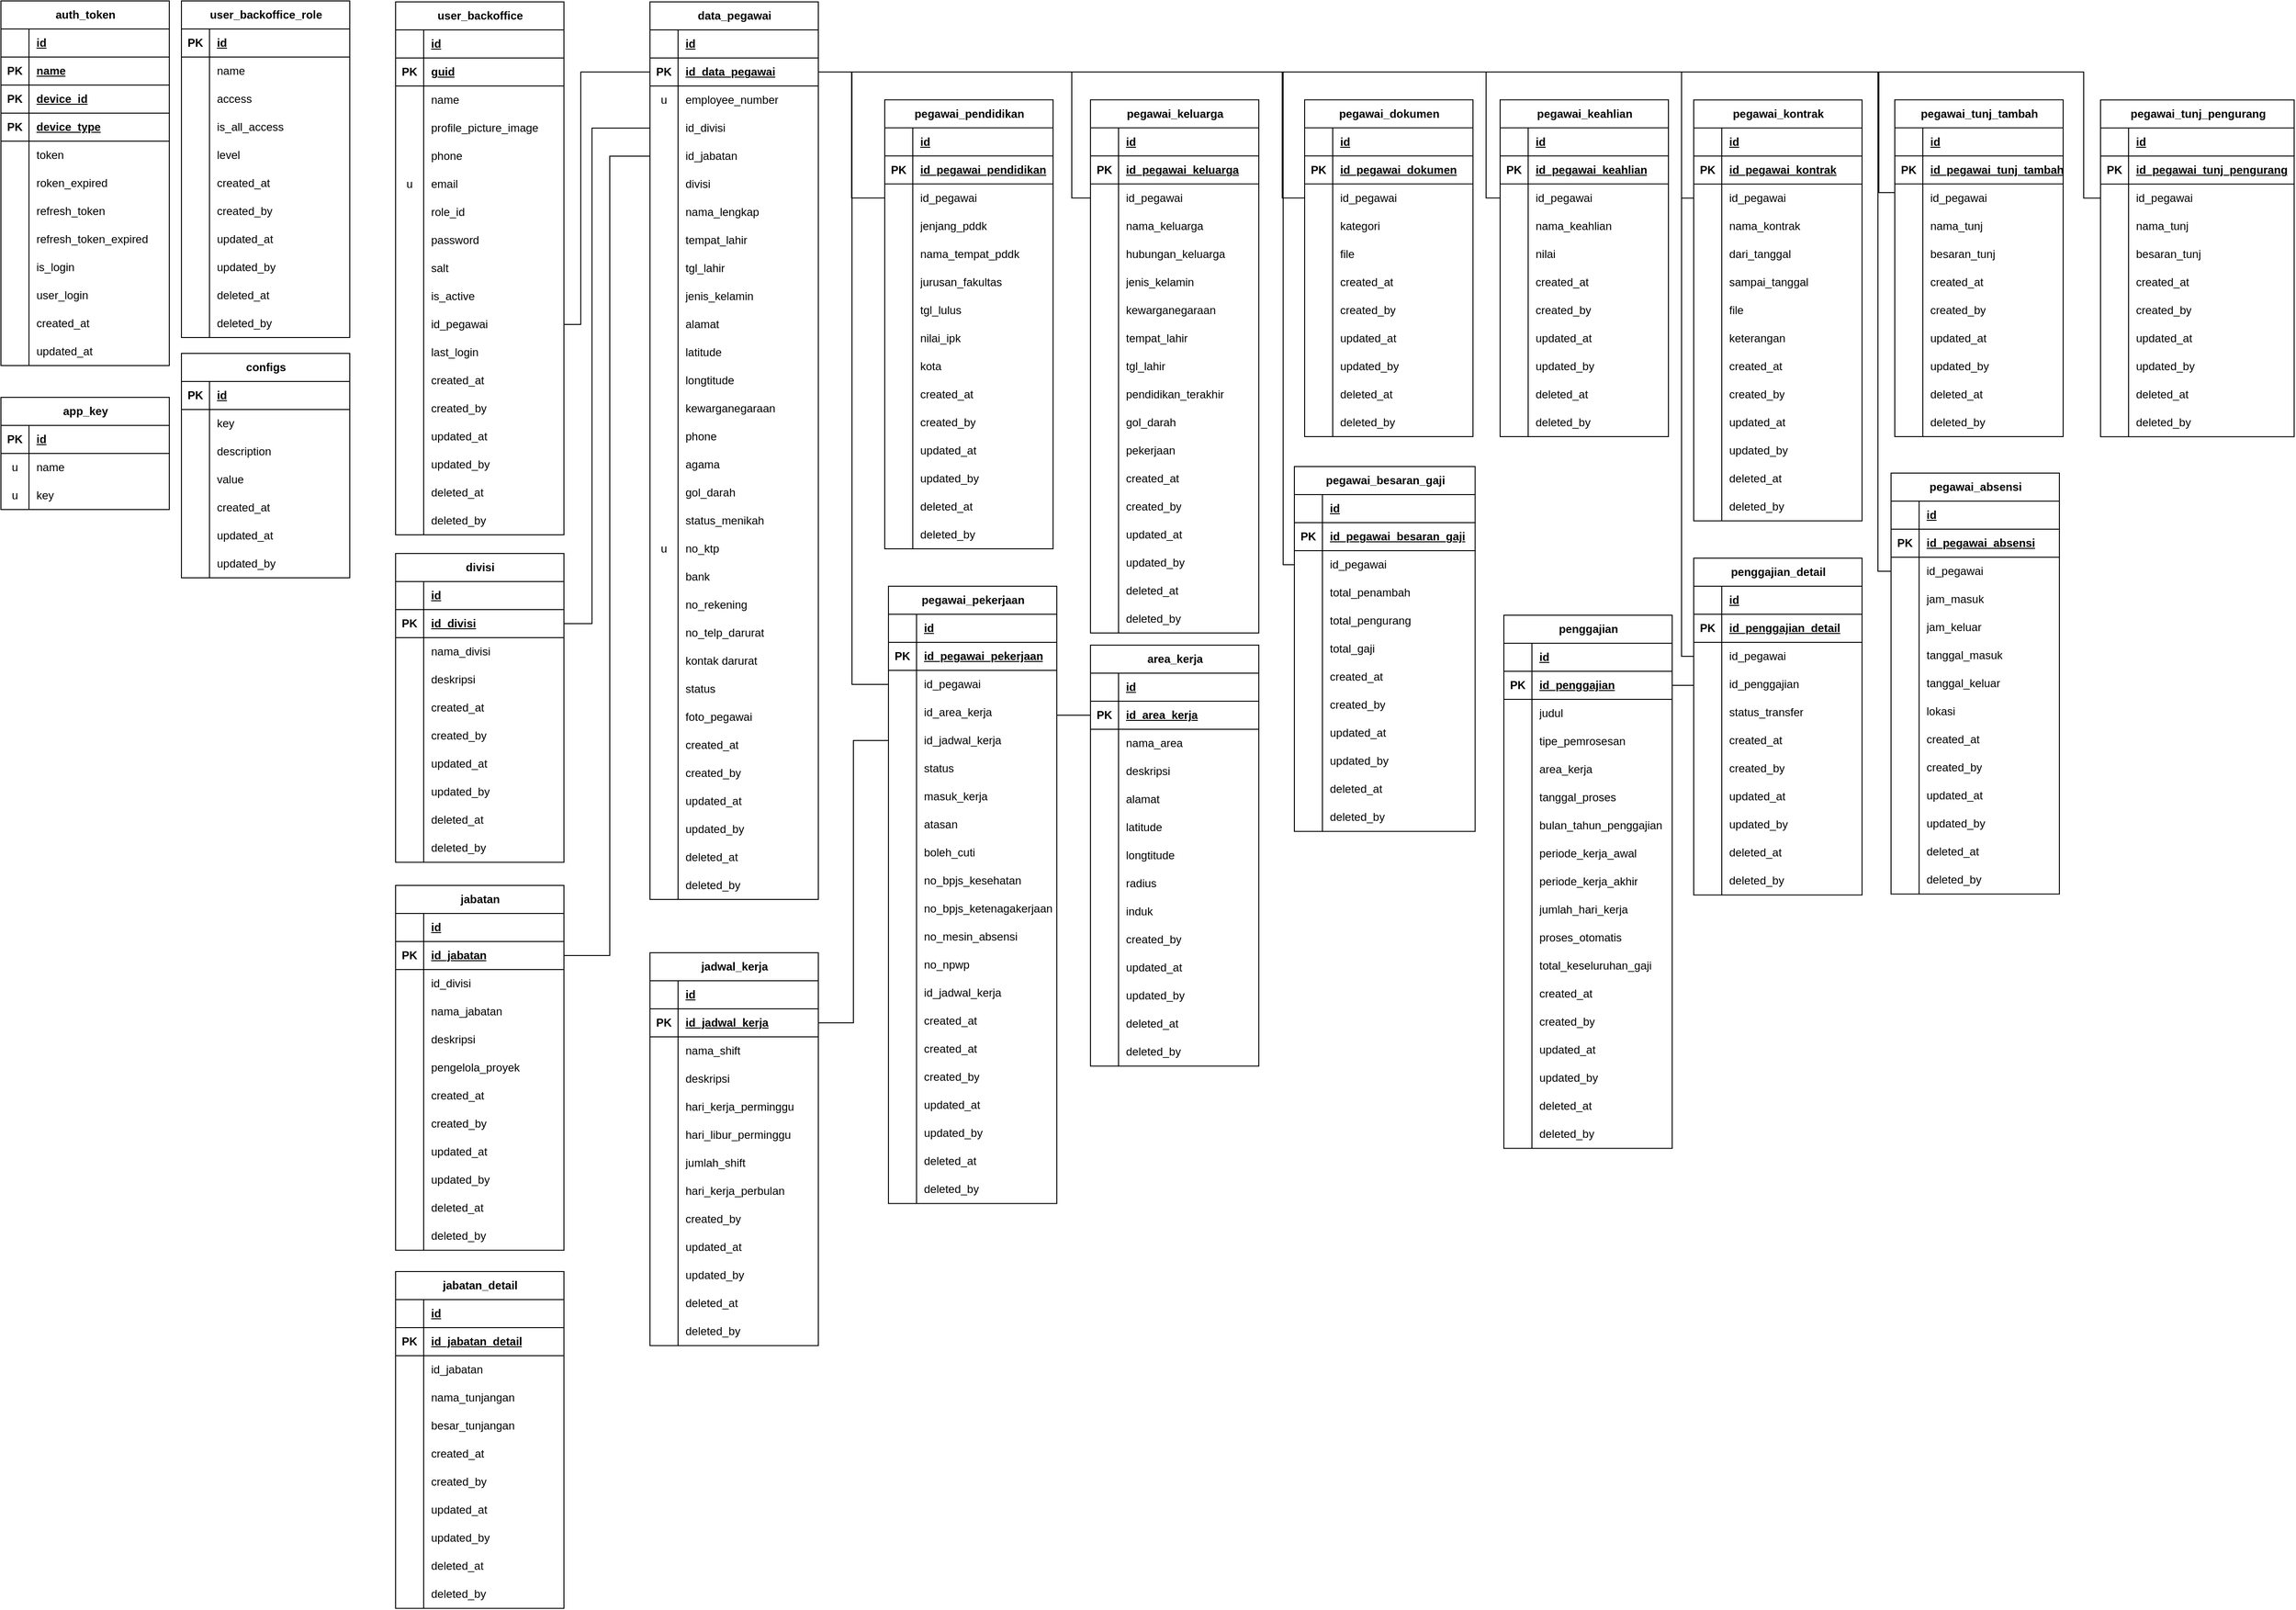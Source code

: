 <mxfile version="28.1.1">
  <diagram name="Page-1" id="9EDLyDB2jMjqh_CWeSgO">
    <mxGraphModel dx="3553" dy="2033" grid="0" gridSize="10" guides="1" tooltips="1" connect="1" arrows="1" fold="1" page="0" pageScale="1" pageWidth="850" pageHeight="1100" background="#ffffff" math="0" shadow="0">
      <root>
        <mxCell id="0" />
        <mxCell id="1" parent="0" />
        <mxCell id="-7iCfOuj7QjCCKH2WpsK-1" value="user_backoffice_role" style="shape=table;startSize=30;container=1;collapsible=1;childLayout=tableLayout;fixedRows=1;rowLines=0;fontStyle=1;align=center;resizeLast=1;html=1;fontColor=light-dark(#000000,#99FF99);" parent="1" vertex="1">
          <mxGeometry x="20" y="30" width="180" height="360" as="geometry" />
        </mxCell>
        <mxCell id="-7iCfOuj7QjCCKH2WpsK-2" value="" style="shape=tableRow;horizontal=0;startSize=0;swimlaneHead=0;swimlaneBody=0;fillColor=none;collapsible=0;dropTarget=0;points=[[0,0.5],[1,0.5]];portConstraint=eastwest;top=0;left=0;right=0;bottom=1;fontColor=light-dark(#000000,#99FF99);" parent="-7iCfOuj7QjCCKH2WpsK-1" vertex="1">
          <mxGeometry y="30" width="180" height="30" as="geometry" />
        </mxCell>
        <mxCell id="-7iCfOuj7QjCCKH2WpsK-3" value="PK" style="shape=partialRectangle;connectable=0;fillColor=none;top=0;left=0;bottom=0;right=0;fontStyle=1;overflow=hidden;whiteSpace=wrap;html=1;fontColor=light-dark(#000000,#99FF99);" parent="-7iCfOuj7QjCCKH2WpsK-2" vertex="1">
          <mxGeometry width="30" height="30" as="geometry">
            <mxRectangle width="30" height="30" as="alternateBounds" />
          </mxGeometry>
        </mxCell>
        <mxCell id="-7iCfOuj7QjCCKH2WpsK-4" value="id" style="shape=partialRectangle;connectable=0;fillColor=none;top=0;left=0;bottom=0;right=0;align=left;spacingLeft=6;fontStyle=5;overflow=hidden;whiteSpace=wrap;html=1;fontColor=light-dark(#000000,#99FF99);" parent="-7iCfOuj7QjCCKH2WpsK-2" vertex="1">
          <mxGeometry x="30" width="150" height="30" as="geometry">
            <mxRectangle width="150" height="30" as="alternateBounds" />
          </mxGeometry>
        </mxCell>
        <mxCell id="-7iCfOuj7QjCCKH2WpsK-5" value="" style="shape=tableRow;horizontal=0;startSize=0;swimlaneHead=0;swimlaneBody=0;fillColor=none;collapsible=0;dropTarget=0;points=[[0,0.5],[1,0.5]];portConstraint=eastwest;top=0;left=0;right=0;bottom=0;fontColor=light-dark(#000000,#99FF99);" parent="-7iCfOuj7QjCCKH2WpsK-1" vertex="1">
          <mxGeometry y="60" width="180" height="30" as="geometry" />
        </mxCell>
        <mxCell id="-7iCfOuj7QjCCKH2WpsK-6" value="" style="shape=partialRectangle;connectable=0;fillColor=none;top=0;left=0;bottom=0;right=0;editable=1;overflow=hidden;whiteSpace=wrap;html=1;fontColor=light-dark(#000000,#99FF99);" parent="-7iCfOuj7QjCCKH2WpsK-5" vertex="1">
          <mxGeometry width="30" height="30" as="geometry">
            <mxRectangle width="30" height="30" as="alternateBounds" />
          </mxGeometry>
        </mxCell>
        <mxCell id="-7iCfOuj7QjCCKH2WpsK-7" value="name" style="shape=partialRectangle;connectable=0;fillColor=none;top=0;left=0;bottom=0;right=0;align=left;spacingLeft=6;overflow=hidden;whiteSpace=wrap;html=1;fontColor=light-dark(#000000,#99FF99);" parent="-7iCfOuj7QjCCKH2WpsK-5" vertex="1">
          <mxGeometry x="30" width="150" height="30" as="geometry">
            <mxRectangle width="150" height="30" as="alternateBounds" />
          </mxGeometry>
        </mxCell>
        <mxCell id="-7iCfOuj7QjCCKH2WpsK-8" value="" style="shape=tableRow;horizontal=0;startSize=0;swimlaneHead=0;swimlaneBody=0;fillColor=none;collapsible=0;dropTarget=0;points=[[0,0.5],[1,0.5]];portConstraint=eastwest;top=0;left=0;right=0;bottom=0;fontColor=light-dark(#000000,#99FF99);" parent="-7iCfOuj7QjCCKH2WpsK-1" vertex="1">
          <mxGeometry y="90" width="180" height="30" as="geometry" />
        </mxCell>
        <mxCell id="-7iCfOuj7QjCCKH2WpsK-9" value="" style="shape=partialRectangle;connectable=0;fillColor=none;top=0;left=0;bottom=0;right=0;editable=1;overflow=hidden;whiteSpace=wrap;html=1;fontColor=light-dark(#000000,#99FF99);" parent="-7iCfOuj7QjCCKH2WpsK-8" vertex="1">
          <mxGeometry width="30" height="30" as="geometry">
            <mxRectangle width="30" height="30" as="alternateBounds" />
          </mxGeometry>
        </mxCell>
        <mxCell id="-7iCfOuj7QjCCKH2WpsK-10" value="access" style="shape=partialRectangle;connectable=0;fillColor=none;top=0;left=0;bottom=0;right=0;align=left;spacingLeft=6;overflow=hidden;whiteSpace=wrap;html=1;fontColor=light-dark(#000000,#99FF99);" parent="-7iCfOuj7QjCCKH2WpsK-8" vertex="1">
          <mxGeometry x="30" width="150" height="30" as="geometry">
            <mxRectangle width="150" height="30" as="alternateBounds" />
          </mxGeometry>
        </mxCell>
        <mxCell id="-7iCfOuj7QjCCKH2WpsK-11" value="" style="shape=tableRow;horizontal=0;startSize=0;swimlaneHead=0;swimlaneBody=0;fillColor=none;collapsible=0;dropTarget=0;points=[[0,0.5],[1,0.5]];portConstraint=eastwest;top=0;left=0;right=0;bottom=0;fontColor=light-dark(#000000,#99FF99);" parent="-7iCfOuj7QjCCKH2WpsK-1" vertex="1">
          <mxGeometry y="120" width="180" height="30" as="geometry" />
        </mxCell>
        <mxCell id="-7iCfOuj7QjCCKH2WpsK-12" value="" style="shape=partialRectangle;connectable=0;fillColor=none;top=0;left=0;bottom=0;right=0;editable=1;overflow=hidden;whiteSpace=wrap;html=1;fontColor=light-dark(#000000,#99FF99);" parent="-7iCfOuj7QjCCKH2WpsK-11" vertex="1">
          <mxGeometry width="30" height="30" as="geometry">
            <mxRectangle width="30" height="30" as="alternateBounds" />
          </mxGeometry>
        </mxCell>
        <mxCell id="-7iCfOuj7QjCCKH2WpsK-13" value="is_all_access" style="shape=partialRectangle;connectable=0;fillColor=none;top=0;left=0;bottom=0;right=0;align=left;spacingLeft=6;overflow=hidden;whiteSpace=wrap;html=1;fontColor=light-dark(#000000,#99FF99);" parent="-7iCfOuj7QjCCKH2WpsK-11" vertex="1">
          <mxGeometry x="30" width="150" height="30" as="geometry">
            <mxRectangle width="150" height="30" as="alternateBounds" />
          </mxGeometry>
        </mxCell>
        <mxCell id="-7iCfOuj7QjCCKH2WpsK-20" style="shape=tableRow;horizontal=0;startSize=0;swimlaneHead=0;swimlaneBody=0;fillColor=none;collapsible=0;dropTarget=0;points=[[0,0.5],[1,0.5]];portConstraint=eastwest;top=0;left=0;right=0;bottom=0;fontColor=light-dark(#000000,#99FF99);" parent="-7iCfOuj7QjCCKH2WpsK-1" vertex="1">
          <mxGeometry y="150" width="180" height="30" as="geometry" />
        </mxCell>
        <mxCell id="-7iCfOuj7QjCCKH2WpsK-21" style="shape=partialRectangle;connectable=0;fillColor=none;top=0;left=0;bottom=0;right=0;editable=1;overflow=hidden;whiteSpace=wrap;html=1;fontColor=light-dark(#000000,#99FF99);" parent="-7iCfOuj7QjCCKH2WpsK-20" vertex="1">
          <mxGeometry width="30" height="30" as="geometry">
            <mxRectangle width="30" height="30" as="alternateBounds" />
          </mxGeometry>
        </mxCell>
        <mxCell id="-7iCfOuj7QjCCKH2WpsK-22" value="level" style="shape=partialRectangle;connectable=0;fillColor=none;top=0;left=0;bottom=0;right=0;align=left;spacingLeft=6;overflow=hidden;whiteSpace=wrap;html=1;fontColor=light-dark(#000000,#99FF99);" parent="-7iCfOuj7QjCCKH2WpsK-20" vertex="1">
          <mxGeometry x="30" width="150" height="30" as="geometry">
            <mxRectangle width="150" height="30" as="alternateBounds" />
          </mxGeometry>
        </mxCell>
        <mxCell id="-7iCfOuj7QjCCKH2WpsK-17" style="shape=tableRow;horizontal=0;startSize=0;swimlaneHead=0;swimlaneBody=0;fillColor=none;collapsible=0;dropTarget=0;points=[[0,0.5],[1,0.5]];portConstraint=eastwest;top=0;left=0;right=0;bottom=0;fontColor=light-dark(#000000,#99FF99);" parent="-7iCfOuj7QjCCKH2WpsK-1" vertex="1">
          <mxGeometry y="180" width="180" height="30" as="geometry" />
        </mxCell>
        <mxCell id="-7iCfOuj7QjCCKH2WpsK-18" style="shape=partialRectangle;connectable=0;fillColor=none;top=0;left=0;bottom=0;right=0;editable=1;overflow=hidden;whiteSpace=wrap;html=1;fontColor=light-dark(#000000,#99FF99);" parent="-7iCfOuj7QjCCKH2WpsK-17" vertex="1">
          <mxGeometry width="30" height="30" as="geometry">
            <mxRectangle width="30" height="30" as="alternateBounds" />
          </mxGeometry>
        </mxCell>
        <mxCell id="-7iCfOuj7QjCCKH2WpsK-19" value="created_at" style="shape=partialRectangle;connectable=0;fillColor=none;top=0;left=0;bottom=0;right=0;align=left;spacingLeft=6;overflow=hidden;whiteSpace=wrap;html=1;fontColor=light-dark(#000000,#99FF99);" parent="-7iCfOuj7QjCCKH2WpsK-17" vertex="1">
          <mxGeometry x="30" width="150" height="30" as="geometry">
            <mxRectangle width="150" height="30" as="alternateBounds" />
          </mxGeometry>
        </mxCell>
        <mxCell id="-7iCfOuj7QjCCKH2WpsK-14" style="shape=tableRow;horizontal=0;startSize=0;swimlaneHead=0;swimlaneBody=0;fillColor=none;collapsible=0;dropTarget=0;points=[[0,0.5],[1,0.5]];portConstraint=eastwest;top=0;left=0;right=0;bottom=0;fontColor=light-dark(#000000,#99FF99);" parent="-7iCfOuj7QjCCKH2WpsK-1" vertex="1">
          <mxGeometry y="210" width="180" height="30" as="geometry" />
        </mxCell>
        <mxCell id="-7iCfOuj7QjCCKH2WpsK-15" style="shape=partialRectangle;connectable=0;fillColor=none;top=0;left=0;bottom=0;right=0;editable=1;overflow=hidden;whiteSpace=wrap;html=1;fontColor=light-dark(#000000,#99FF99);" parent="-7iCfOuj7QjCCKH2WpsK-14" vertex="1">
          <mxGeometry width="30" height="30" as="geometry">
            <mxRectangle width="30" height="30" as="alternateBounds" />
          </mxGeometry>
        </mxCell>
        <mxCell id="-7iCfOuj7QjCCKH2WpsK-16" value="created_by" style="shape=partialRectangle;connectable=0;fillColor=none;top=0;left=0;bottom=0;right=0;align=left;spacingLeft=6;overflow=hidden;whiteSpace=wrap;html=1;fontColor=light-dark(#000000,#99FF99);" parent="-7iCfOuj7QjCCKH2WpsK-14" vertex="1">
          <mxGeometry x="30" width="150" height="30" as="geometry">
            <mxRectangle width="150" height="30" as="alternateBounds" />
          </mxGeometry>
        </mxCell>
        <mxCell id="-7iCfOuj7QjCCKH2WpsK-35" style="shape=tableRow;horizontal=0;startSize=0;swimlaneHead=0;swimlaneBody=0;fillColor=none;collapsible=0;dropTarget=0;points=[[0,0.5],[1,0.5]];portConstraint=eastwest;top=0;left=0;right=0;bottom=0;fontColor=light-dark(#000000,#99FF99);" parent="-7iCfOuj7QjCCKH2WpsK-1" vertex="1">
          <mxGeometry y="240" width="180" height="30" as="geometry" />
        </mxCell>
        <mxCell id="-7iCfOuj7QjCCKH2WpsK-36" style="shape=partialRectangle;connectable=0;fillColor=none;top=0;left=0;bottom=0;right=0;editable=1;overflow=hidden;whiteSpace=wrap;html=1;fontColor=light-dark(#000000,#99FF99);" parent="-7iCfOuj7QjCCKH2WpsK-35" vertex="1">
          <mxGeometry width="30" height="30" as="geometry">
            <mxRectangle width="30" height="30" as="alternateBounds" />
          </mxGeometry>
        </mxCell>
        <mxCell id="-7iCfOuj7QjCCKH2WpsK-37" value="updated_at" style="shape=partialRectangle;connectable=0;fillColor=none;top=0;left=0;bottom=0;right=0;align=left;spacingLeft=6;overflow=hidden;whiteSpace=wrap;html=1;fontColor=light-dark(#000000,#99FF99);" parent="-7iCfOuj7QjCCKH2WpsK-35" vertex="1">
          <mxGeometry x="30" width="150" height="30" as="geometry">
            <mxRectangle width="150" height="30" as="alternateBounds" />
          </mxGeometry>
        </mxCell>
        <mxCell id="-7iCfOuj7QjCCKH2WpsK-32" style="shape=tableRow;horizontal=0;startSize=0;swimlaneHead=0;swimlaneBody=0;fillColor=none;collapsible=0;dropTarget=0;points=[[0,0.5],[1,0.5]];portConstraint=eastwest;top=0;left=0;right=0;bottom=0;fontColor=light-dark(#000000,#99FF99);" parent="-7iCfOuj7QjCCKH2WpsK-1" vertex="1">
          <mxGeometry y="270" width="180" height="30" as="geometry" />
        </mxCell>
        <mxCell id="-7iCfOuj7QjCCKH2WpsK-33" style="shape=partialRectangle;connectable=0;fillColor=none;top=0;left=0;bottom=0;right=0;editable=1;overflow=hidden;whiteSpace=wrap;html=1;fontColor=light-dark(#000000,#99FF99);" parent="-7iCfOuj7QjCCKH2WpsK-32" vertex="1">
          <mxGeometry width="30" height="30" as="geometry">
            <mxRectangle width="30" height="30" as="alternateBounds" />
          </mxGeometry>
        </mxCell>
        <mxCell id="-7iCfOuj7QjCCKH2WpsK-34" value="updated_by" style="shape=partialRectangle;connectable=0;fillColor=none;top=0;left=0;bottom=0;right=0;align=left;spacingLeft=6;overflow=hidden;whiteSpace=wrap;html=1;fontColor=light-dark(#000000,#99FF99);" parent="-7iCfOuj7QjCCKH2WpsK-32" vertex="1">
          <mxGeometry x="30" width="150" height="30" as="geometry">
            <mxRectangle width="150" height="30" as="alternateBounds" />
          </mxGeometry>
        </mxCell>
        <mxCell id="-7iCfOuj7QjCCKH2WpsK-29" style="shape=tableRow;horizontal=0;startSize=0;swimlaneHead=0;swimlaneBody=0;fillColor=none;collapsible=0;dropTarget=0;points=[[0,0.5],[1,0.5]];portConstraint=eastwest;top=0;left=0;right=0;bottom=0;fontColor=light-dark(#000000,#99FF99);" parent="-7iCfOuj7QjCCKH2WpsK-1" vertex="1">
          <mxGeometry y="300" width="180" height="30" as="geometry" />
        </mxCell>
        <mxCell id="-7iCfOuj7QjCCKH2WpsK-30" style="shape=partialRectangle;connectable=0;fillColor=none;top=0;left=0;bottom=0;right=0;editable=1;overflow=hidden;whiteSpace=wrap;html=1;fontColor=light-dark(#000000,#99FF99);" parent="-7iCfOuj7QjCCKH2WpsK-29" vertex="1">
          <mxGeometry width="30" height="30" as="geometry">
            <mxRectangle width="30" height="30" as="alternateBounds" />
          </mxGeometry>
        </mxCell>
        <mxCell id="-7iCfOuj7QjCCKH2WpsK-31" value="deleted_at" style="shape=partialRectangle;connectable=0;fillColor=none;top=0;left=0;bottom=0;right=0;align=left;spacingLeft=6;overflow=hidden;whiteSpace=wrap;html=1;fontColor=light-dark(#000000,#99FF99);" parent="-7iCfOuj7QjCCKH2WpsK-29" vertex="1">
          <mxGeometry x="30" width="150" height="30" as="geometry">
            <mxRectangle width="150" height="30" as="alternateBounds" />
          </mxGeometry>
        </mxCell>
        <mxCell id="-7iCfOuj7QjCCKH2WpsK-26" style="shape=tableRow;horizontal=0;startSize=0;swimlaneHead=0;swimlaneBody=0;fillColor=none;collapsible=0;dropTarget=0;points=[[0,0.5],[1,0.5]];portConstraint=eastwest;top=0;left=0;right=0;bottom=0;fontColor=light-dark(#000000,#99FF99);" parent="-7iCfOuj7QjCCKH2WpsK-1" vertex="1">
          <mxGeometry y="330" width="180" height="30" as="geometry" />
        </mxCell>
        <mxCell id="-7iCfOuj7QjCCKH2WpsK-27" style="shape=partialRectangle;connectable=0;fillColor=none;top=0;left=0;bottom=0;right=0;editable=1;overflow=hidden;whiteSpace=wrap;html=1;fontColor=light-dark(#000000,#99FF99);" parent="-7iCfOuj7QjCCKH2WpsK-26" vertex="1">
          <mxGeometry width="30" height="30" as="geometry">
            <mxRectangle width="30" height="30" as="alternateBounds" />
          </mxGeometry>
        </mxCell>
        <mxCell id="-7iCfOuj7QjCCKH2WpsK-28" value="deleted_by" style="shape=partialRectangle;connectable=0;fillColor=none;top=0;left=0;bottom=0;right=0;align=left;spacingLeft=6;overflow=hidden;whiteSpace=wrap;html=1;fontColor=light-dark(#000000,#99FF99);" parent="-7iCfOuj7QjCCKH2WpsK-26" vertex="1">
          <mxGeometry x="30" width="150" height="30" as="geometry">
            <mxRectangle width="150" height="30" as="alternateBounds" />
          </mxGeometry>
        </mxCell>
        <mxCell id="-7iCfOuj7QjCCKH2WpsK-38" value="auth_token" style="shape=table;startSize=30;container=1;collapsible=1;childLayout=tableLayout;fixedRows=1;rowLines=0;fontStyle=1;align=center;resizeLast=1;html=1;fontColor=light-dark(#000000,#99FF99);" parent="1" vertex="1">
          <mxGeometry x="-173" y="30" width="180" height="390" as="geometry" />
        </mxCell>
        <mxCell id="-7iCfOuj7QjCCKH2WpsK-39" value="" style="shape=tableRow;horizontal=0;startSize=0;swimlaneHead=0;swimlaneBody=0;fillColor=none;collapsible=0;dropTarget=0;points=[[0,0.5],[1,0.5]];portConstraint=eastwest;top=0;left=0;right=0;bottom=1;fontColor=light-dark(#000000,#99FF99);" parent="-7iCfOuj7QjCCKH2WpsK-38" vertex="1">
          <mxGeometry y="30" width="180" height="30" as="geometry" />
        </mxCell>
        <mxCell id="-7iCfOuj7QjCCKH2WpsK-40" value="" style="shape=partialRectangle;connectable=0;fillColor=none;top=0;left=0;bottom=0;right=0;fontStyle=1;overflow=hidden;whiteSpace=wrap;html=1;fontColor=light-dark(#000000,#99FF99);" parent="-7iCfOuj7QjCCKH2WpsK-39" vertex="1">
          <mxGeometry width="30" height="30" as="geometry">
            <mxRectangle width="30" height="30" as="alternateBounds" />
          </mxGeometry>
        </mxCell>
        <mxCell id="-7iCfOuj7QjCCKH2WpsK-41" value="id" style="shape=partialRectangle;connectable=0;fillColor=none;top=0;left=0;bottom=0;right=0;align=left;spacingLeft=6;fontStyle=5;overflow=hidden;whiteSpace=wrap;html=1;fontColor=light-dark(#000000,#99FF99);" parent="-7iCfOuj7QjCCKH2WpsK-39" vertex="1">
          <mxGeometry x="30" width="150" height="30" as="geometry">
            <mxRectangle width="150" height="30" as="alternateBounds" />
          </mxGeometry>
        </mxCell>
        <mxCell id="-7iCfOuj7QjCCKH2WpsK-78" style="shape=tableRow;horizontal=0;startSize=0;swimlaneHead=0;swimlaneBody=0;fillColor=none;collapsible=0;dropTarget=0;points=[[0,0.5],[1,0.5]];portConstraint=eastwest;top=0;left=0;right=0;bottom=1;fontColor=light-dark(#000000,#99FF99);" parent="-7iCfOuj7QjCCKH2WpsK-38" vertex="1">
          <mxGeometry y="60" width="180" height="30" as="geometry" />
        </mxCell>
        <mxCell id="-7iCfOuj7QjCCKH2WpsK-79" value="PK" style="shape=partialRectangle;connectable=0;fillColor=none;top=0;left=0;bottom=0;right=0;fontStyle=1;overflow=hidden;whiteSpace=wrap;html=1;fontColor=light-dark(#000000,#99FF99);" parent="-7iCfOuj7QjCCKH2WpsK-78" vertex="1">
          <mxGeometry width="30" height="30" as="geometry">
            <mxRectangle width="30" height="30" as="alternateBounds" />
          </mxGeometry>
        </mxCell>
        <mxCell id="-7iCfOuj7QjCCKH2WpsK-80" value="name" style="shape=partialRectangle;connectable=0;fillColor=none;top=0;left=0;bottom=0;right=0;align=left;spacingLeft=6;fontStyle=5;overflow=hidden;whiteSpace=wrap;html=1;fontColor=light-dark(#000000,#99FF99);" parent="-7iCfOuj7QjCCKH2WpsK-78" vertex="1">
          <mxGeometry x="30" width="150" height="30" as="geometry">
            <mxRectangle width="150" height="30" as="alternateBounds" />
          </mxGeometry>
        </mxCell>
        <mxCell id="-7iCfOuj7QjCCKH2WpsK-75" style="shape=tableRow;horizontal=0;startSize=0;swimlaneHead=0;swimlaneBody=0;fillColor=none;collapsible=0;dropTarget=0;points=[[0,0.5],[1,0.5]];portConstraint=eastwest;top=0;left=0;right=0;bottom=1;fontColor=light-dark(#000000,#99FF99);" parent="-7iCfOuj7QjCCKH2WpsK-38" vertex="1">
          <mxGeometry y="90" width="180" height="30" as="geometry" />
        </mxCell>
        <mxCell id="-7iCfOuj7QjCCKH2WpsK-76" value="PK" style="shape=partialRectangle;connectable=0;fillColor=none;top=0;left=0;bottom=0;right=0;fontStyle=1;overflow=hidden;whiteSpace=wrap;html=1;fontColor=light-dark(#000000,#99FF99);" parent="-7iCfOuj7QjCCKH2WpsK-75" vertex="1">
          <mxGeometry width="30" height="30" as="geometry">
            <mxRectangle width="30" height="30" as="alternateBounds" />
          </mxGeometry>
        </mxCell>
        <mxCell id="-7iCfOuj7QjCCKH2WpsK-77" value="device_id" style="shape=partialRectangle;connectable=0;fillColor=none;top=0;left=0;bottom=0;right=0;align=left;spacingLeft=6;fontStyle=5;overflow=hidden;whiteSpace=wrap;html=1;fontColor=light-dark(#000000,#99FF99);" parent="-7iCfOuj7QjCCKH2WpsK-75" vertex="1">
          <mxGeometry x="30" width="150" height="30" as="geometry">
            <mxRectangle width="150" height="30" as="alternateBounds" />
          </mxGeometry>
        </mxCell>
        <mxCell id="-7iCfOuj7QjCCKH2WpsK-72" style="shape=tableRow;horizontal=0;startSize=0;swimlaneHead=0;swimlaneBody=0;fillColor=none;collapsible=0;dropTarget=0;points=[[0,0.5],[1,0.5]];portConstraint=eastwest;top=0;left=0;right=0;bottom=1;fontColor=light-dark(#000000,#99FF99);" parent="-7iCfOuj7QjCCKH2WpsK-38" vertex="1">
          <mxGeometry y="120" width="180" height="30" as="geometry" />
        </mxCell>
        <mxCell id="-7iCfOuj7QjCCKH2WpsK-73" value="PK" style="shape=partialRectangle;connectable=0;fillColor=none;top=0;left=0;bottom=0;right=0;fontStyle=1;overflow=hidden;whiteSpace=wrap;html=1;fontColor=light-dark(#000000,#99FF99);" parent="-7iCfOuj7QjCCKH2WpsK-72" vertex="1">
          <mxGeometry width="30" height="30" as="geometry">
            <mxRectangle width="30" height="30" as="alternateBounds" />
          </mxGeometry>
        </mxCell>
        <mxCell id="-7iCfOuj7QjCCKH2WpsK-74" value="device_type" style="shape=partialRectangle;connectable=0;fillColor=none;top=0;left=0;bottom=0;right=0;align=left;spacingLeft=6;fontStyle=5;overflow=hidden;whiteSpace=wrap;html=1;fontColor=light-dark(#000000,#99FF99);" parent="-7iCfOuj7QjCCKH2WpsK-72" vertex="1">
          <mxGeometry x="30" width="150" height="30" as="geometry">
            <mxRectangle width="150" height="30" as="alternateBounds" />
          </mxGeometry>
        </mxCell>
        <mxCell id="-7iCfOuj7QjCCKH2WpsK-42" value="" style="shape=tableRow;horizontal=0;startSize=0;swimlaneHead=0;swimlaneBody=0;fillColor=none;collapsible=0;dropTarget=0;points=[[0,0.5],[1,0.5]];portConstraint=eastwest;top=0;left=0;right=0;bottom=0;fontColor=light-dark(#000000,#99FF99);" parent="-7iCfOuj7QjCCKH2WpsK-38" vertex="1">
          <mxGeometry y="150" width="180" height="30" as="geometry" />
        </mxCell>
        <mxCell id="-7iCfOuj7QjCCKH2WpsK-43" value="" style="shape=partialRectangle;connectable=0;fillColor=none;top=0;left=0;bottom=0;right=0;editable=1;overflow=hidden;whiteSpace=wrap;html=1;fontColor=light-dark(#000000,#99FF99);" parent="-7iCfOuj7QjCCKH2WpsK-42" vertex="1">
          <mxGeometry width="30" height="30" as="geometry">
            <mxRectangle width="30" height="30" as="alternateBounds" />
          </mxGeometry>
        </mxCell>
        <mxCell id="-7iCfOuj7QjCCKH2WpsK-44" value="token" style="shape=partialRectangle;connectable=0;fillColor=none;top=0;left=0;bottom=0;right=0;align=left;spacingLeft=6;overflow=hidden;whiteSpace=wrap;html=1;fontColor=light-dark(#000000,#99FF99);" parent="-7iCfOuj7QjCCKH2WpsK-42" vertex="1">
          <mxGeometry x="30" width="150" height="30" as="geometry">
            <mxRectangle width="150" height="30" as="alternateBounds" />
          </mxGeometry>
        </mxCell>
        <mxCell id="-7iCfOuj7QjCCKH2WpsK-45" value="" style="shape=tableRow;horizontal=0;startSize=0;swimlaneHead=0;swimlaneBody=0;fillColor=none;collapsible=0;dropTarget=0;points=[[0,0.5],[1,0.5]];portConstraint=eastwest;top=0;left=0;right=0;bottom=0;fontColor=light-dark(#000000,#99FF99);" parent="-7iCfOuj7QjCCKH2WpsK-38" vertex="1">
          <mxGeometry y="180" width="180" height="30" as="geometry" />
        </mxCell>
        <mxCell id="-7iCfOuj7QjCCKH2WpsK-46" value="" style="shape=partialRectangle;connectable=0;fillColor=none;top=0;left=0;bottom=0;right=0;editable=1;overflow=hidden;whiteSpace=wrap;html=1;fontColor=light-dark(#000000,#99FF99);" parent="-7iCfOuj7QjCCKH2WpsK-45" vertex="1">
          <mxGeometry width="30" height="30" as="geometry">
            <mxRectangle width="30" height="30" as="alternateBounds" />
          </mxGeometry>
        </mxCell>
        <mxCell id="-7iCfOuj7QjCCKH2WpsK-47" value="roken_expired" style="shape=partialRectangle;connectable=0;fillColor=none;top=0;left=0;bottom=0;right=0;align=left;spacingLeft=6;overflow=hidden;whiteSpace=wrap;html=1;fontColor=light-dark(#000000,#99FF99);" parent="-7iCfOuj7QjCCKH2WpsK-45" vertex="1">
          <mxGeometry x="30" width="150" height="30" as="geometry">
            <mxRectangle width="150" height="30" as="alternateBounds" />
          </mxGeometry>
        </mxCell>
        <mxCell id="-7iCfOuj7QjCCKH2WpsK-48" value="" style="shape=tableRow;horizontal=0;startSize=0;swimlaneHead=0;swimlaneBody=0;fillColor=none;collapsible=0;dropTarget=0;points=[[0,0.5],[1,0.5]];portConstraint=eastwest;top=0;left=0;right=0;bottom=0;fontColor=light-dark(#000000,#99FF99);" parent="-7iCfOuj7QjCCKH2WpsK-38" vertex="1">
          <mxGeometry y="210" width="180" height="30" as="geometry" />
        </mxCell>
        <mxCell id="-7iCfOuj7QjCCKH2WpsK-49" value="" style="shape=partialRectangle;connectable=0;fillColor=none;top=0;left=0;bottom=0;right=0;editable=1;overflow=hidden;whiteSpace=wrap;html=1;fontColor=light-dark(#000000,#99FF99);" parent="-7iCfOuj7QjCCKH2WpsK-48" vertex="1">
          <mxGeometry width="30" height="30" as="geometry">
            <mxRectangle width="30" height="30" as="alternateBounds" />
          </mxGeometry>
        </mxCell>
        <mxCell id="-7iCfOuj7QjCCKH2WpsK-50" value="refresh_token" style="shape=partialRectangle;connectable=0;fillColor=none;top=0;left=0;bottom=0;right=0;align=left;spacingLeft=6;overflow=hidden;whiteSpace=wrap;html=1;fontColor=light-dark(#000000,#99FF99);" parent="-7iCfOuj7QjCCKH2WpsK-48" vertex="1">
          <mxGeometry x="30" width="150" height="30" as="geometry">
            <mxRectangle width="150" height="30" as="alternateBounds" />
          </mxGeometry>
        </mxCell>
        <mxCell id="-7iCfOuj7QjCCKH2WpsK-51" style="shape=tableRow;horizontal=0;startSize=0;swimlaneHead=0;swimlaneBody=0;fillColor=none;collapsible=0;dropTarget=0;points=[[0,0.5],[1,0.5]];portConstraint=eastwest;top=0;left=0;right=0;bottom=0;fontColor=light-dark(#000000,#99FF99);" parent="-7iCfOuj7QjCCKH2WpsK-38" vertex="1">
          <mxGeometry y="240" width="180" height="30" as="geometry" />
        </mxCell>
        <mxCell id="-7iCfOuj7QjCCKH2WpsK-52" style="shape=partialRectangle;connectable=0;fillColor=none;top=0;left=0;bottom=0;right=0;editable=1;overflow=hidden;whiteSpace=wrap;html=1;fontColor=light-dark(#000000,#99FF99);" parent="-7iCfOuj7QjCCKH2WpsK-51" vertex="1">
          <mxGeometry width="30" height="30" as="geometry">
            <mxRectangle width="30" height="30" as="alternateBounds" />
          </mxGeometry>
        </mxCell>
        <mxCell id="-7iCfOuj7QjCCKH2WpsK-53" value="refresh_token_expired" style="shape=partialRectangle;connectable=0;fillColor=none;top=0;left=0;bottom=0;right=0;align=left;spacingLeft=6;overflow=hidden;whiteSpace=wrap;html=1;fontColor=light-dark(#000000,#99FF99);" parent="-7iCfOuj7QjCCKH2WpsK-51" vertex="1">
          <mxGeometry x="30" width="150" height="30" as="geometry">
            <mxRectangle width="150" height="30" as="alternateBounds" />
          </mxGeometry>
        </mxCell>
        <mxCell id="-7iCfOuj7QjCCKH2WpsK-54" style="shape=tableRow;horizontal=0;startSize=0;swimlaneHead=0;swimlaneBody=0;fillColor=none;collapsible=0;dropTarget=0;points=[[0,0.5],[1,0.5]];portConstraint=eastwest;top=0;left=0;right=0;bottom=0;fontColor=light-dark(#000000,#99FF99);" parent="-7iCfOuj7QjCCKH2WpsK-38" vertex="1">
          <mxGeometry y="270" width="180" height="30" as="geometry" />
        </mxCell>
        <mxCell id="-7iCfOuj7QjCCKH2WpsK-55" style="shape=partialRectangle;connectable=0;fillColor=none;top=0;left=0;bottom=0;right=0;editable=1;overflow=hidden;whiteSpace=wrap;html=1;fontColor=light-dark(#000000,#99FF99);" parent="-7iCfOuj7QjCCKH2WpsK-54" vertex="1">
          <mxGeometry width="30" height="30" as="geometry">
            <mxRectangle width="30" height="30" as="alternateBounds" />
          </mxGeometry>
        </mxCell>
        <mxCell id="-7iCfOuj7QjCCKH2WpsK-56" value="is_login" style="shape=partialRectangle;connectable=0;fillColor=none;top=0;left=0;bottom=0;right=0;align=left;spacingLeft=6;overflow=hidden;whiteSpace=wrap;html=1;fontColor=light-dark(#000000,#99FF99);" parent="-7iCfOuj7QjCCKH2WpsK-54" vertex="1">
          <mxGeometry x="30" width="150" height="30" as="geometry">
            <mxRectangle width="150" height="30" as="alternateBounds" />
          </mxGeometry>
        </mxCell>
        <mxCell id="-7iCfOuj7QjCCKH2WpsK-57" style="shape=tableRow;horizontal=0;startSize=0;swimlaneHead=0;swimlaneBody=0;fillColor=none;collapsible=0;dropTarget=0;points=[[0,0.5],[1,0.5]];portConstraint=eastwest;top=0;left=0;right=0;bottom=0;fontColor=light-dark(#000000,#99FF99);" parent="-7iCfOuj7QjCCKH2WpsK-38" vertex="1">
          <mxGeometry y="300" width="180" height="30" as="geometry" />
        </mxCell>
        <mxCell id="-7iCfOuj7QjCCKH2WpsK-58" style="shape=partialRectangle;connectable=0;fillColor=none;top=0;left=0;bottom=0;right=0;editable=1;overflow=hidden;whiteSpace=wrap;html=1;fontColor=light-dark(#000000,#99FF99);" parent="-7iCfOuj7QjCCKH2WpsK-57" vertex="1">
          <mxGeometry width="30" height="30" as="geometry">
            <mxRectangle width="30" height="30" as="alternateBounds" />
          </mxGeometry>
        </mxCell>
        <mxCell id="-7iCfOuj7QjCCKH2WpsK-59" value="user_login" style="shape=partialRectangle;connectable=0;fillColor=none;top=0;left=0;bottom=0;right=0;align=left;spacingLeft=6;overflow=hidden;whiteSpace=wrap;html=1;fontColor=light-dark(#000000,#99FF99);" parent="-7iCfOuj7QjCCKH2WpsK-57" vertex="1">
          <mxGeometry x="30" width="150" height="30" as="geometry">
            <mxRectangle width="150" height="30" as="alternateBounds" />
          </mxGeometry>
        </mxCell>
        <mxCell id="-7iCfOuj7QjCCKH2WpsK-60" style="shape=tableRow;horizontal=0;startSize=0;swimlaneHead=0;swimlaneBody=0;fillColor=none;collapsible=0;dropTarget=0;points=[[0,0.5],[1,0.5]];portConstraint=eastwest;top=0;left=0;right=0;bottom=0;fontColor=light-dark(#000000,#99FF99);" parent="-7iCfOuj7QjCCKH2WpsK-38" vertex="1">
          <mxGeometry y="330" width="180" height="30" as="geometry" />
        </mxCell>
        <mxCell id="-7iCfOuj7QjCCKH2WpsK-61" style="shape=partialRectangle;connectable=0;fillColor=none;top=0;left=0;bottom=0;right=0;editable=1;overflow=hidden;whiteSpace=wrap;html=1;fontColor=light-dark(#000000,#99FF99);" parent="-7iCfOuj7QjCCKH2WpsK-60" vertex="1">
          <mxGeometry width="30" height="30" as="geometry">
            <mxRectangle width="30" height="30" as="alternateBounds" />
          </mxGeometry>
        </mxCell>
        <mxCell id="-7iCfOuj7QjCCKH2WpsK-62" value="created_at" style="shape=partialRectangle;connectable=0;fillColor=none;top=0;left=0;bottom=0;right=0;align=left;spacingLeft=6;overflow=hidden;whiteSpace=wrap;html=1;fontColor=light-dark(#000000,#99FF99);" parent="-7iCfOuj7QjCCKH2WpsK-60" vertex="1">
          <mxGeometry x="30" width="150" height="30" as="geometry">
            <mxRectangle width="150" height="30" as="alternateBounds" />
          </mxGeometry>
        </mxCell>
        <mxCell id="-7iCfOuj7QjCCKH2WpsK-63" style="shape=tableRow;horizontal=0;startSize=0;swimlaneHead=0;swimlaneBody=0;fillColor=none;collapsible=0;dropTarget=0;points=[[0,0.5],[1,0.5]];portConstraint=eastwest;top=0;left=0;right=0;bottom=0;fontColor=light-dark(#000000,#99FF99);" parent="-7iCfOuj7QjCCKH2WpsK-38" vertex="1">
          <mxGeometry y="360" width="180" height="30" as="geometry" />
        </mxCell>
        <mxCell id="-7iCfOuj7QjCCKH2WpsK-64" style="shape=partialRectangle;connectable=0;fillColor=none;top=0;left=0;bottom=0;right=0;editable=1;overflow=hidden;whiteSpace=wrap;html=1;fontColor=light-dark(#000000,#99FF99);" parent="-7iCfOuj7QjCCKH2WpsK-63" vertex="1">
          <mxGeometry width="30" height="30" as="geometry">
            <mxRectangle width="30" height="30" as="alternateBounds" />
          </mxGeometry>
        </mxCell>
        <mxCell id="-7iCfOuj7QjCCKH2WpsK-65" value="updated_at" style="shape=partialRectangle;connectable=0;fillColor=none;top=0;left=0;bottom=0;right=0;align=left;spacingLeft=6;overflow=hidden;whiteSpace=wrap;html=1;fontColor=light-dark(#000000,#99FF99);" parent="-7iCfOuj7QjCCKH2WpsK-63" vertex="1">
          <mxGeometry x="30" width="150" height="30" as="geometry">
            <mxRectangle width="150" height="30" as="alternateBounds" />
          </mxGeometry>
        </mxCell>
        <mxCell id="-7iCfOuj7QjCCKH2WpsK-85" value="app_key" style="shape=table;startSize=30;container=1;collapsible=1;childLayout=tableLayout;fixedRows=1;rowLines=0;fontStyle=1;align=center;resizeLast=1;html=1;fontColor=light-dark(#000000,#99FF99);" parent="1" vertex="1">
          <mxGeometry x="-173" y="454" width="180" height="120" as="geometry" />
        </mxCell>
        <mxCell id="-7iCfOuj7QjCCKH2WpsK-86" value="" style="shape=tableRow;horizontal=0;startSize=0;swimlaneHead=0;swimlaneBody=0;fillColor=none;collapsible=0;dropTarget=0;points=[[0,0.5],[1,0.5]];portConstraint=eastwest;top=0;left=0;right=0;bottom=1;fontColor=light-dark(#000000,#99FF99);" parent="-7iCfOuj7QjCCKH2WpsK-85" vertex="1">
          <mxGeometry y="30" width="180" height="30" as="geometry" />
        </mxCell>
        <mxCell id="-7iCfOuj7QjCCKH2WpsK-87" value="PK" style="shape=partialRectangle;connectable=0;fillColor=none;top=0;left=0;bottom=0;right=0;fontStyle=1;overflow=hidden;whiteSpace=wrap;html=1;fontColor=light-dark(#000000,#99FF99);" parent="-7iCfOuj7QjCCKH2WpsK-86" vertex="1">
          <mxGeometry width="30" height="30" as="geometry">
            <mxRectangle width="30" height="30" as="alternateBounds" />
          </mxGeometry>
        </mxCell>
        <mxCell id="-7iCfOuj7QjCCKH2WpsK-88" value="id" style="shape=partialRectangle;connectable=0;fillColor=none;top=0;left=0;bottom=0;right=0;align=left;spacingLeft=6;fontStyle=5;overflow=hidden;whiteSpace=wrap;html=1;fontColor=light-dark(#000000,#99FF99);" parent="-7iCfOuj7QjCCKH2WpsK-86" vertex="1">
          <mxGeometry x="30" width="150" height="30" as="geometry">
            <mxRectangle width="150" height="30" as="alternateBounds" />
          </mxGeometry>
        </mxCell>
        <mxCell id="-7iCfOuj7QjCCKH2WpsK-89" value="" style="shape=tableRow;horizontal=0;startSize=0;swimlaneHead=0;swimlaneBody=0;fillColor=none;collapsible=0;dropTarget=0;points=[[0,0.5],[1,0.5]];portConstraint=eastwest;top=0;left=0;right=0;bottom=0;fontColor=light-dark(#000000,#99FF99);" parent="-7iCfOuj7QjCCKH2WpsK-85" vertex="1">
          <mxGeometry y="60" width="180" height="30" as="geometry" />
        </mxCell>
        <mxCell id="-7iCfOuj7QjCCKH2WpsK-90" value="u" style="shape=partialRectangle;connectable=0;fillColor=none;top=0;left=0;bottom=0;right=0;editable=1;overflow=hidden;whiteSpace=wrap;html=1;fontColor=light-dark(#000000,#99FF99);" parent="-7iCfOuj7QjCCKH2WpsK-89" vertex="1">
          <mxGeometry width="30" height="30" as="geometry">
            <mxRectangle width="30" height="30" as="alternateBounds" />
          </mxGeometry>
        </mxCell>
        <mxCell id="-7iCfOuj7QjCCKH2WpsK-91" value="name" style="shape=partialRectangle;connectable=0;fillColor=none;top=0;left=0;bottom=0;right=0;align=left;spacingLeft=6;overflow=hidden;whiteSpace=wrap;html=1;fontColor=light-dark(#000000,#99FF99);" parent="-7iCfOuj7QjCCKH2WpsK-89" vertex="1">
          <mxGeometry x="30" width="150" height="30" as="geometry">
            <mxRectangle width="150" height="30" as="alternateBounds" />
          </mxGeometry>
        </mxCell>
        <mxCell id="-7iCfOuj7QjCCKH2WpsK-92" value="" style="shape=tableRow;horizontal=0;startSize=0;swimlaneHead=0;swimlaneBody=0;fillColor=none;collapsible=0;dropTarget=0;points=[[0,0.5],[1,0.5]];portConstraint=eastwest;top=0;left=0;right=0;bottom=0;fontColor=light-dark(#000000,#99FF99);" parent="-7iCfOuj7QjCCKH2WpsK-85" vertex="1">
          <mxGeometry y="90" width="180" height="30" as="geometry" />
        </mxCell>
        <mxCell id="-7iCfOuj7QjCCKH2WpsK-93" value="u" style="shape=partialRectangle;connectable=0;fillColor=none;top=0;left=0;bottom=0;right=0;editable=1;overflow=hidden;whiteSpace=wrap;html=1;fontColor=light-dark(#000000,#99FF99);" parent="-7iCfOuj7QjCCKH2WpsK-92" vertex="1">
          <mxGeometry width="30" height="30" as="geometry">
            <mxRectangle width="30" height="30" as="alternateBounds" />
          </mxGeometry>
        </mxCell>
        <mxCell id="-7iCfOuj7QjCCKH2WpsK-94" value="key" style="shape=partialRectangle;connectable=0;fillColor=none;top=0;left=0;bottom=0;right=0;align=left;spacingLeft=6;overflow=hidden;whiteSpace=wrap;html=1;fontColor=light-dark(#000000,#99FF99);" parent="-7iCfOuj7QjCCKH2WpsK-92" vertex="1">
          <mxGeometry x="30" width="150" height="30" as="geometry">
            <mxRectangle width="150" height="30" as="alternateBounds" />
          </mxGeometry>
        </mxCell>
        <mxCell id="-7iCfOuj7QjCCKH2WpsK-98" value="configs" style="shape=table;startSize=30;container=1;collapsible=1;childLayout=tableLayout;fixedRows=1;rowLines=0;fontStyle=1;align=center;resizeLast=1;html=1;fontColor=light-dark(#000000,#99FF99);" parent="1" vertex="1">
          <mxGeometry x="20" y="407" width="180" height="240" as="geometry" />
        </mxCell>
        <mxCell id="-7iCfOuj7QjCCKH2WpsK-99" value="" style="shape=tableRow;horizontal=0;startSize=0;swimlaneHead=0;swimlaneBody=0;fillColor=none;collapsible=0;dropTarget=0;points=[[0,0.5],[1,0.5]];portConstraint=eastwest;top=0;left=0;right=0;bottom=1;fontColor=light-dark(#000000,#99FF99);" parent="-7iCfOuj7QjCCKH2WpsK-98" vertex="1">
          <mxGeometry y="30" width="180" height="30" as="geometry" />
        </mxCell>
        <mxCell id="-7iCfOuj7QjCCKH2WpsK-100" value="PK" style="shape=partialRectangle;connectable=0;fillColor=none;top=0;left=0;bottom=0;right=0;fontStyle=1;overflow=hidden;whiteSpace=wrap;html=1;fontColor=light-dark(#000000,#99FF99);" parent="-7iCfOuj7QjCCKH2WpsK-99" vertex="1">
          <mxGeometry width="30" height="30" as="geometry">
            <mxRectangle width="30" height="30" as="alternateBounds" />
          </mxGeometry>
        </mxCell>
        <mxCell id="-7iCfOuj7QjCCKH2WpsK-101" value="id" style="shape=partialRectangle;connectable=0;fillColor=none;top=0;left=0;bottom=0;right=0;align=left;spacingLeft=6;fontStyle=5;overflow=hidden;whiteSpace=wrap;html=1;fontColor=light-dark(#000000,#99FF99);" parent="-7iCfOuj7QjCCKH2WpsK-99" vertex="1">
          <mxGeometry x="30" width="150" height="30" as="geometry">
            <mxRectangle width="150" height="30" as="alternateBounds" />
          </mxGeometry>
        </mxCell>
        <mxCell id="-7iCfOuj7QjCCKH2WpsK-102" value="" style="shape=tableRow;horizontal=0;startSize=0;swimlaneHead=0;swimlaneBody=0;fillColor=none;collapsible=0;dropTarget=0;points=[[0,0.5],[1,0.5]];portConstraint=eastwest;top=0;left=0;right=0;bottom=0;fontColor=light-dark(#000000,#99FF99);" parent="-7iCfOuj7QjCCKH2WpsK-98" vertex="1">
          <mxGeometry y="60" width="180" height="30" as="geometry" />
        </mxCell>
        <mxCell id="-7iCfOuj7QjCCKH2WpsK-103" value="" style="shape=partialRectangle;connectable=0;fillColor=none;top=0;left=0;bottom=0;right=0;editable=1;overflow=hidden;whiteSpace=wrap;html=1;fontColor=light-dark(#000000,#99FF99);" parent="-7iCfOuj7QjCCKH2WpsK-102" vertex="1">
          <mxGeometry width="30" height="30" as="geometry">
            <mxRectangle width="30" height="30" as="alternateBounds" />
          </mxGeometry>
        </mxCell>
        <mxCell id="-7iCfOuj7QjCCKH2WpsK-104" value="key" style="shape=partialRectangle;connectable=0;fillColor=none;top=0;left=0;bottom=0;right=0;align=left;spacingLeft=6;overflow=hidden;whiteSpace=wrap;html=1;fontColor=light-dark(#000000,#99FF99);" parent="-7iCfOuj7QjCCKH2WpsK-102" vertex="1">
          <mxGeometry x="30" width="150" height="30" as="geometry">
            <mxRectangle width="150" height="30" as="alternateBounds" />
          </mxGeometry>
        </mxCell>
        <mxCell id="-7iCfOuj7QjCCKH2WpsK-105" value="" style="shape=tableRow;horizontal=0;startSize=0;swimlaneHead=0;swimlaneBody=0;fillColor=none;collapsible=0;dropTarget=0;points=[[0,0.5],[1,0.5]];portConstraint=eastwest;top=0;left=0;right=0;bottom=0;fontColor=light-dark(#000000,#99FF99);" parent="-7iCfOuj7QjCCKH2WpsK-98" vertex="1">
          <mxGeometry y="90" width="180" height="30" as="geometry" />
        </mxCell>
        <mxCell id="-7iCfOuj7QjCCKH2WpsK-106" value="" style="shape=partialRectangle;connectable=0;fillColor=none;top=0;left=0;bottom=0;right=0;editable=1;overflow=hidden;whiteSpace=wrap;html=1;fontColor=light-dark(#000000,#99FF99);" parent="-7iCfOuj7QjCCKH2WpsK-105" vertex="1">
          <mxGeometry width="30" height="30" as="geometry">
            <mxRectangle width="30" height="30" as="alternateBounds" />
          </mxGeometry>
        </mxCell>
        <mxCell id="-7iCfOuj7QjCCKH2WpsK-107" value="description" style="shape=partialRectangle;connectable=0;fillColor=none;top=0;left=0;bottom=0;right=0;align=left;spacingLeft=6;overflow=hidden;whiteSpace=wrap;html=1;fontColor=light-dark(#000000,#99FF99);" parent="-7iCfOuj7QjCCKH2WpsK-105" vertex="1">
          <mxGeometry x="30" width="150" height="30" as="geometry">
            <mxRectangle width="150" height="30" as="alternateBounds" />
          </mxGeometry>
        </mxCell>
        <mxCell id="-7iCfOuj7QjCCKH2WpsK-117" style="shape=tableRow;horizontal=0;startSize=0;swimlaneHead=0;swimlaneBody=0;fillColor=none;collapsible=0;dropTarget=0;points=[[0,0.5],[1,0.5]];portConstraint=eastwest;top=0;left=0;right=0;bottom=0;fontColor=light-dark(#000000,#99FF99);" parent="-7iCfOuj7QjCCKH2WpsK-98" vertex="1">
          <mxGeometry y="120" width="180" height="30" as="geometry" />
        </mxCell>
        <mxCell id="-7iCfOuj7QjCCKH2WpsK-118" style="shape=partialRectangle;connectable=0;fillColor=none;top=0;left=0;bottom=0;right=0;editable=1;overflow=hidden;whiteSpace=wrap;html=1;fontColor=light-dark(#000000,#99FF99);" parent="-7iCfOuj7QjCCKH2WpsK-117" vertex="1">
          <mxGeometry width="30" height="30" as="geometry">
            <mxRectangle width="30" height="30" as="alternateBounds" />
          </mxGeometry>
        </mxCell>
        <mxCell id="-7iCfOuj7QjCCKH2WpsK-119" value="value" style="shape=partialRectangle;connectable=0;fillColor=none;top=0;left=0;bottom=0;right=0;align=left;spacingLeft=6;overflow=hidden;whiteSpace=wrap;html=1;fontColor=light-dark(#000000,#99FF99);" parent="-7iCfOuj7QjCCKH2WpsK-117" vertex="1">
          <mxGeometry x="30" width="150" height="30" as="geometry">
            <mxRectangle width="150" height="30" as="alternateBounds" />
          </mxGeometry>
        </mxCell>
        <mxCell id="-7iCfOuj7QjCCKH2WpsK-114" style="shape=tableRow;horizontal=0;startSize=0;swimlaneHead=0;swimlaneBody=0;fillColor=none;collapsible=0;dropTarget=0;points=[[0,0.5],[1,0.5]];portConstraint=eastwest;top=0;left=0;right=0;bottom=0;fontColor=light-dark(#000000,#99FF99);" parent="-7iCfOuj7QjCCKH2WpsK-98" vertex="1">
          <mxGeometry y="150" width="180" height="30" as="geometry" />
        </mxCell>
        <mxCell id="-7iCfOuj7QjCCKH2WpsK-115" style="shape=partialRectangle;connectable=0;fillColor=none;top=0;left=0;bottom=0;right=0;editable=1;overflow=hidden;whiteSpace=wrap;html=1;fontColor=light-dark(#000000,#99FF99);" parent="-7iCfOuj7QjCCKH2WpsK-114" vertex="1">
          <mxGeometry width="30" height="30" as="geometry">
            <mxRectangle width="30" height="30" as="alternateBounds" />
          </mxGeometry>
        </mxCell>
        <mxCell id="-7iCfOuj7QjCCKH2WpsK-116" value="created_at" style="shape=partialRectangle;connectable=0;fillColor=none;top=0;left=0;bottom=0;right=0;align=left;spacingLeft=6;overflow=hidden;whiteSpace=wrap;html=1;fontColor=light-dark(#000000,#99FF99);" parent="-7iCfOuj7QjCCKH2WpsK-114" vertex="1">
          <mxGeometry x="30" width="150" height="30" as="geometry">
            <mxRectangle width="150" height="30" as="alternateBounds" />
          </mxGeometry>
        </mxCell>
        <mxCell id="-7iCfOuj7QjCCKH2WpsK-111" style="shape=tableRow;horizontal=0;startSize=0;swimlaneHead=0;swimlaneBody=0;fillColor=none;collapsible=0;dropTarget=0;points=[[0,0.5],[1,0.5]];portConstraint=eastwest;top=0;left=0;right=0;bottom=0;fontColor=light-dark(#000000,#99FF99);" parent="-7iCfOuj7QjCCKH2WpsK-98" vertex="1">
          <mxGeometry y="180" width="180" height="30" as="geometry" />
        </mxCell>
        <mxCell id="-7iCfOuj7QjCCKH2WpsK-112" style="shape=partialRectangle;connectable=0;fillColor=none;top=0;left=0;bottom=0;right=0;editable=1;overflow=hidden;whiteSpace=wrap;html=1;fontColor=light-dark(#000000,#99FF99);" parent="-7iCfOuj7QjCCKH2WpsK-111" vertex="1">
          <mxGeometry width="30" height="30" as="geometry">
            <mxRectangle width="30" height="30" as="alternateBounds" />
          </mxGeometry>
        </mxCell>
        <mxCell id="-7iCfOuj7QjCCKH2WpsK-113" value="updated_at" style="shape=partialRectangle;connectable=0;fillColor=none;top=0;left=0;bottom=0;right=0;align=left;spacingLeft=6;overflow=hidden;whiteSpace=wrap;html=1;fontColor=light-dark(#000000,#99FF99);" parent="-7iCfOuj7QjCCKH2WpsK-111" vertex="1">
          <mxGeometry x="30" width="150" height="30" as="geometry">
            <mxRectangle width="150" height="30" as="alternateBounds" />
          </mxGeometry>
        </mxCell>
        <mxCell id="-7iCfOuj7QjCCKH2WpsK-108" style="shape=tableRow;horizontal=0;startSize=0;swimlaneHead=0;swimlaneBody=0;fillColor=none;collapsible=0;dropTarget=0;points=[[0,0.5],[1,0.5]];portConstraint=eastwest;top=0;left=0;right=0;bottom=0;fontColor=light-dark(#000000,#99FF99);" parent="-7iCfOuj7QjCCKH2WpsK-98" vertex="1">
          <mxGeometry y="210" width="180" height="30" as="geometry" />
        </mxCell>
        <mxCell id="-7iCfOuj7QjCCKH2WpsK-109" style="shape=partialRectangle;connectable=0;fillColor=none;top=0;left=0;bottom=0;right=0;editable=1;overflow=hidden;whiteSpace=wrap;html=1;fontColor=light-dark(#000000,#99FF99);" parent="-7iCfOuj7QjCCKH2WpsK-108" vertex="1">
          <mxGeometry width="30" height="30" as="geometry">
            <mxRectangle width="30" height="30" as="alternateBounds" />
          </mxGeometry>
        </mxCell>
        <mxCell id="-7iCfOuj7QjCCKH2WpsK-110" value="updated_by" style="shape=partialRectangle;connectable=0;fillColor=none;top=0;left=0;bottom=0;right=0;align=left;spacingLeft=6;overflow=hidden;whiteSpace=wrap;html=1;fontColor=light-dark(#000000,#99FF99);" parent="-7iCfOuj7QjCCKH2WpsK-108" vertex="1">
          <mxGeometry x="30" width="150" height="30" as="geometry">
            <mxRectangle width="150" height="30" as="alternateBounds" />
          </mxGeometry>
        </mxCell>
        <mxCell id="-7iCfOuj7QjCCKH2WpsK-120" value="user_backoffice" style="shape=table;startSize=30;container=1;collapsible=1;childLayout=tableLayout;fixedRows=1;rowLines=0;fontStyle=1;align=center;resizeLast=1;html=1;fontColor=light-dark(#000000,#99FF99);" parent="1" vertex="1">
          <mxGeometry x="249" y="31" width="180" height="570" as="geometry" />
        </mxCell>
        <mxCell id="-7iCfOuj7QjCCKH2WpsK-121" value="" style="shape=tableRow;horizontal=0;startSize=0;swimlaneHead=0;swimlaneBody=0;fillColor=none;collapsible=0;dropTarget=0;points=[[0,0.5],[1,0.5]];portConstraint=eastwest;top=0;left=0;right=0;bottom=1;fontColor=light-dark(#000000,#99FF99);" parent="-7iCfOuj7QjCCKH2WpsK-120" vertex="1">
          <mxGeometry y="30" width="180" height="30" as="geometry" />
        </mxCell>
        <mxCell id="-7iCfOuj7QjCCKH2WpsK-122" value="" style="shape=partialRectangle;connectable=0;fillColor=none;top=0;left=0;bottom=0;right=0;fontStyle=1;overflow=hidden;whiteSpace=wrap;html=1;fontColor=light-dark(#000000,#99FF99);" parent="-7iCfOuj7QjCCKH2WpsK-121" vertex="1">
          <mxGeometry width="30" height="30" as="geometry">
            <mxRectangle width="30" height="30" as="alternateBounds" />
          </mxGeometry>
        </mxCell>
        <mxCell id="-7iCfOuj7QjCCKH2WpsK-123" value="id" style="shape=partialRectangle;connectable=0;fillColor=none;top=0;left=0;bottom=0;right=0;align=left;spacingLeft=6;fontStyle=5;overflow=hidden;whiteSpace=wrap;html=1;fontColor=light-dark(#000000,#99FF99);" parent="-7iCfOuj7QjCCKH2WpsK-121" vertex="1">
          <mxGeometry x="30" width="150" height="30" as="geometry">
            <mxRectangle width="150" height="30" as="alternateBounds" />
          </mxGeometry>
        </mxCell>
        <mxCell id="-7iCfOuj7QjCCKH2WpsK-154" style="shape=tableRow;horizontal=0;startSize=0;swimlaneHead=0;swimlaneBody=0;fillColor=none;collapsible=0;dropTarget=0;points=[[0,0.5],[1,0.5]];portConstraint=eastwest;top=0;left=0;right=0;bottom=1;fontColor=light-dark(#000000,#99FF99);" parent="-7iCfOuj7QjCCKH2WpsK-120" vertex="1">
          <mxGeometry y="60" width="180" height="30" as="geometry" />
        </mxCell>
        <mxCell id="-7iCfOuj7QjCCKH2WpsK-155" value="PK" style="shape=partialRectangle;connectable=0;fillColor=none;top=0;left=0;bottom=0;right=0;fontStyle=1;overflow=hidden;whiteSpace=wrap;html=1;fontColor=light-dark(#000000,#99FF99);" parent="-7iCfOuj7QjCCKH2WpsK-154" vertex="1">
          <mxGeometry width="30" height="30" as="geometry">
            <mxRectangle width="30" height="30" as="alternateBounds" />
          </mxGeometry>
        </mxCell>
        <mxCell id="-7iCfOuj7QjCCKH2WpsK-156" value="guid" style="shape=partialRectangle;connectable=0;fillColor=none;top=0;left=0;bottom=0;right=0;align=left;spacingLeft=6;fontStyle=5;overflow=hidden;whiteSpace=wrap;html=1;fontColor=light-dark(#000000,#99FF99);" parent="-7iCfOuj7QjCCKH2WpsK-154" vertex="1">
          <mxGeometry x="30" width="150" height="30" as="geometry">
            <mxRectangle width="150" height="30" as="alternateBounds" />
          </mxGeometry>
        </mxCell>
        <mxCell id="-7iCfOuj7QjCCKH2WpsK-124" value="" style="shape=tableRow;horizontal=0;startSize=0;swimlaneHead=0;swimlaneBody=0;fillColor=none;collapsible=0;dropTarget=0;points=[[0,0.5],[1,0.5]];portConstraint=eastwest;top=0;left=0;right=0;bottom=0;fontColor=light-dark(#000000,#99FF99);" parent="-7iCfOuj7QjCCKH2WpsK-120" vertex="1">
          <mxGeometry y="90" width="180" height="30" as="geometry" />
        </mxCell>
        <mxCell id="-7iCfOuj7QjCCKH2WpsK-125" value="" style="shape=partialRectangle;connectable=0;fillColor=none;top=0;left=0;bottom=0;right=0;editable=1;overflow=hidden;whiteSpace=wrap;html=1;fontColor=light-dark(#000000,#99FF99);" parent="-7iCfOuj7QjCCKH2WpsK-124" vertex="1">
          <mxGeometry width="30" height="30" as="geometry">
            <mxRectangle width="30" height="30" as="alternateBounds" />
          </mxGeometry>
        </mxCell>
        <mxCell id="-7iCfOuj7QjCCKH2WpsK-126" value="name" style="shape=partialRectangle;connectable=0;fillColor=none;top=0;left=0;bottom=0;right=0;align=left;spacingLeft=6;overflow=hidden;whiteSpace=wrap;html=1;fontColor=light-dark(#000000,#99FF99);" parent="-7iCfOuj7QjCCKH2WpsK-124" vertex="1">
          <mxGeometry x="30" width="150" height="30" as="geometry">
            <mxRectangle width="150" height="30" as="alternateBounds" />
          </mxGeometry>
        </mxCell>
        <mxCell id="-7iCfOuj7QjCCKH2WpsK-127" value="" style="shape=tableRow;horizontal=0;startSize=0;swimlaneHead=0;swimlaneBody=0;fillColor=none;collapsible=0;dropTarget=0;points=[[0,0.5],[1,0.5]];portConstraint=eastwest;top=0;left=0;right=0;bottom=0;fontColor=light-dark(#000000,#99FF99);" parent="-7iCfOuj7QjCCKH2WpsK-120" vertex="1">
          <mxGeometry y="120" width="180" height="30" as="geometry" />
        </mxCell>
        <mxCell id="-7iCfOuj7QjCCKH2WpsK-128" value="" style="shape=partialRectangle;connectable=0;fillColor=none;top=0;left=0;bottom=0;right=0;editable=1;overflow=hidden;whiteSpace=wrap;html=1;fontColor=light-dark(#000000,#99FF99);" parent="-7iCfOuj7QjCCKH2WpsK-127" vertex="1">
          <mxGeometry width="30" height="30" as="geometry">
            <mxRectangle width="30" height="30" as="alternateBounds" />
          </mxGeometry>
        </mxCell>
        <mxCell id="-7iCfOuj7QjCCKH2WpsK-129" value="profile_picture_image" style="shape=partialRectangle;connectable=0;fillColor=none;top=0;left=0;bottom=0;right=0;align=left;spacingLeft=6;overflow=hidden;whiteSpace=wrap;html=1;fontColor=light-dark(#000000,#99FF99);" parent="-7iCfOuj7QjCCKH2WpsK-127" vertex="1">
          <mxGeometry x="30" width="150" height="30" as="geometry">
            <mxRectangle width="150" height="30" as="alternateBounds" />
          </mxGeometry>
        </mxCell>
        <mxCell id="-7iCfOuj7QjCCKH2WpsK-130" value="" style="shape=tableRow;horizontal=0;startSize=0;swimlaneHead=0;swimlaneBody=0;fillColor=none;collapsible=0;dropTarget=0;points=[[0,0.5],[1,0.5]];portConstraint=eastwest;top=0;left=0;right=0;bottom=0;fontColor=light-dark(#000000,#99FF99);" parent="-7iCfOuj7QjCCKH2WpsK-120" vertex="1">
          <mxGeometry y="150" width="180" height="30" as="geometry" />
        </mxCell>
        <mxCell id="-7iCfOuj7QjCCKH2WpsK-131" value="" style="shape=partialRectangle;connectable=0;fillColor=none;top=0;left=0;bottom=0;right=0;editable=1;overflow=hidden;whiteSpace=wrap;html=1;fontColor=light-dark(#000000,#99FF99);" parent="-7iCfOuj7QjCCKH2WpsK-130" vertex="1">
          <mxGeometry width="30" height="30" as="geometry">
            <mxRectangle width="30" height="30" as="alternateBounds" />
          </mxGeometry>
        </mxCell>
        <mxCell id="-7iCfOuj7QjCCKH2WpsK-132" value="phone" style="shape=partialRectangle;connectable=0;fillColor=none;top=0;left=0;bottom=0;right=0;align=left;spacingLeft=6;overflow=hidden;whiteSpace=wrap;html=1;fontColor=light-dark(#000000,#99FF99);" parent="-7iCfOuj7QjCCKH2WpsK-130" vertex="1">
          <mxGeometry x="30" width="150" height="30" as="geometry">
            <mxRectangle width="150" height="30" as="alternateBounds" />
          </mxGeometry>
        </mxCell>
        <mxCell id="-7iCfOuj7QjCCKH2WpsK-133" style="shape=tableRow;horizontal=0;startSize=0;swimlaneHead=0;swimlaneBody=0;fillColor=none;collapsible=0;dropTarget=0;points=[[0,0.5],[1,0.5]];portConstraint=eastwest;top=0;left=0;right=0;bottom=0;fontColor=light-dark(#000000,#99FF99);" parent="-7iCfOuj7QjCCKH2WpsK-120" vertex="1">
          <mxGeometry y="180" width="180" height="30" as="geometry" />
        </mxCell>
        <mxCell id="-7iCfOuj7QjCCKH2WpsK-134" value="u" style="shape=partialRectangle;connectable=0;fillColor=none;top=0;left=0;bottom=0;right=0;editable=1;overflow=hidden;whiteSpace=wrap;html=1;fontColor=light-dark(#000000,#99FF99);" parent="-7iCfOuj7QjCCKH2WpsK-133" vertex="1">
          <mxGeometry width="30" height="30" as="geometry">
            <mxRectangle width="30" height="30" as="alternateBounds" />
          </mxGeometry>
        </mxCell>
        <mxCell id="-7iCfOuj7QjCCKH2WpsK-135" value="email" style="shape=partialRectangle;connectable=0;fillColor=none;top=0;left=0;bottom=0;right=0;align=left;spacingLeft=6;overflow=hidden;whiteSpace=wrap;html=1;fontColor=light-dark(#000000,#99FF99);" parent="-7iCfOuj7QjCCKH2WpsK-133" vertex="1">
          <mxGeometry x="30" width="150" height="30" as="geometry">
            <mxRectangle width="150" height="30" as="alternateBounds" />
          </mxGeometry>
        </mxCell>
        <mxCell id="-7iCfOuj7QjCCKH2WpsK-136" style="shape=tableRow;horizontal=0;startSize=0;swimlaneHead=0;swimlaneBody=0;fillColor=none;collapsible=0;dropTarget=0;points=[[0,0.5],[1,0.5]];portConstraint=eastwest;top=0;left=0;right=0;bottom=0;fontColor=light-dark(#000000,#99FF99);" parent="-7iCfOuj7QjCCKH2WpsK-120" vertex="1">
          <mxGeometry y="210" width="180" height="30" as="geometry" />
        </mxCell>
        <mxCell id="-7iCfOuj7QjCCKH2WpsK-137" style="shape=partialRectangle;connectable=0;fillColor=none;top=0;left=0;bottom=0;right=0;editable=1;overflow=hidden;whiteSpace=wrap;html=1;fontColor=light-dark(#000000,#99FF99);" parent="-7iCfOuj7QjCCKH2WpsK-136" vertex="1">
          <mxGeometry width="30" height="30" as="geometry">
            <mxRectangle width="30" height="30" as="alternateBounds" />
          </mxGeometry>
        </mxCell>
        <mxCell id="-7iCfOuj7QjCCKH2WpsK-138" value="role_id" style="shape=partialRectangle;connectable=0;fillColor=none;top=0;left=0;bottom=0;right=0;align=left;spacingLeft=6;overflow=hidden;whiteSpace=wrap;html=1;fontColor=light-dark(#000000,#99FF99);" parent="-7iCfOuj7QjCCKH2WpsK-136" vertex="1">
          <mxGeometry x="30" width="150" height="30" as="geometry">
            <mxRectangle width="150" height="30" as="alternateBounds" />
          </mxGeometry>
        </mxCell>
        <mxCell id="-7iCfOuj7QjCCKH2WpsK-139" style="shape=tableRow;horizontal=0;startSize=0;swimlaneHead=0;swimlaneBody=0;fillColor=none;collapsible=0;dropTarget=0;points=[[0,0.5],[1,0.5]];portConstraint=eastwest;top=0;left=0;right=0;bottom=0;fontColor=light-dark(#000000,#99FF99);" parent="-7iCfOuj7QjCCKH2WpsK-120" vertex="1">
          <mxGeometry y="240" width="180" height="30" as="geometry" />
        </mxCell>
        <mxCell id="-7iCfOuj7QjCCKH2WpsK-140" style="shape=partialRectangle;connectable=0;fillColor=none;top=0;left=0;bottom=0;right=0;editable=1;overflow=hidden;whiteSpace=wrap;html=1;fontColor=light-dark(#000000,#99FF99);" parent="-7iCfOuj7QjCCKH2WpsK-139" vertex="1">
          <mxGeometry width="30" height="30" as="geometry">
            <mxRectangle width="30" height="30" as="alternateBounds" />
          </mxGeometry>
        </mxCell>
        <mxCell id="-7iCfOuj7QjCCKH2WpsK-141" value="password" style="shape=partialRectangle;connectable=0;fillColor=none;top=0;left=0;bottom=0;right=0;align=left;spacingLeft=6;overflow=hidden;whiteSpace=wrap;html=1;fontColor=light-dark(#000000,#99FF99);" parent="-7iCfOuj7QjCCKH2WpsK-139" vertex="1">
          <mxGeometry x="30" width="150" height="30" as="geometry">
            <mxRectangle width="150" height="30" as="alternateBounds" />
          </mxGeometry>
        </mxCell>
        <mxCell id="-7iCfOuj7QjCCKH2WpsK-142" style="shape=tableRow;horizontal=0;startSize=0;swimlaneHead=0;swimlaneBody=0;fillColor=none;collapsible=0;dropTarget=0;points=[[0,0.5],[1,0.5]];portConstraint=eastwest;top=0;left=0;right=0;bottom=0;fontColor=light-dark(#000000,#99FF99);" parent="-7iCfOuj7QjCCKH2WpsK-120" vertex="1">
          <mxGeometry y="270" width="180" height="30" as="geometry" />
        </mxCell>
        <mxCell id="-7iCfOuj7QjCCKH2WpsK-143" style="shape=partialRectangle;connectable=0;fillColor=none;top=0;left=0;bottom=0;right=0;editable=1;overflow=hidden;whiteSpace=wrap;html=1;fontColor=light-dark(#000000,#99FF99);" parent="-7iCfOuj7QjCCKH2WpsK-142" vertex="1">
          <mxGeometry width="30" height="30" as="geometry">
            <mxRectangle width="30" height="30" as="alternateBounds" />
          </mxGeometry>
        </mxCell>
        <mxCell id="-7iCfOuj7QjCCKH2WpsK-144" value="salt" style="shape=partialRectangle;connectable=0;fillColor=none;top=0;left=0;bottom=0;right=0;align=left;spacingLeft=6;overflow=hidden;whiteSpace=wrap;html=1;fontColor=light-dark(#000000,#99FF99);" parent="-7iCfOuj7QjCCKH2WpsK-142" vertex="1">
          <mxGeometry x="30" width="150" height="30" as="geometry">
            <mxRectangle width="150" height="30" as="alternateBounds" />
          </mxGeometry>
        </mxCell>
        <mxCell id="-7iCfOuj7QjCCKH2WpsK-145" style="shape=tableRow;horizontal=0;startSize=0;swimlaneHead=0;swimlaneBody=0;fillColor=none;collapsible=0;dropTarget=0;points=[[0,0.5],[1,0.5]];portConstraint=eastwest;top=0;left=0;right=0;bottom=0;fontColor=light-dark(#000000,#99FF99);" parent="-7iCfOuj7QjCCKH2WpsK-120" vertex="1">
          <mxGeometry y="300" width="180" height="30" as="geometry" />
        </mxCell>
        <mxCell id="-7iCfOuj7QjCCKH2WpsK-146" style="shape=partialRectangle;connectable=0;fillColor=none;top=0;left=0;bottom=0;right=0;editable=1;overflow=hidden;whiteSpace=wrap;html=1;fontColor=light-dark(#000000,#99FF99);" parent="-7iCfOuj7QjCCKH2WpsK-145" vertex="1">
          <mxGeometry width="30" height="30" as="geometry">
            <mxRectangle width="30" height="30" as="alternateBounds" />
          </mxGeometry>
        </mxCell>
        <mxCell id="-7iCfOuj7QjCCKH2WpsK-147" value="is_active" style="shape=partialRectangle;connectable=0;fillColor=none;top=0;left=0;bottom=0;right=0;align=left;spacingLeft=6;overflow=hidden;whiteSpace=wrap;html=1;fontColor=light-dark(#000000,#99FF99);" parent="-7iCfOuj7QjCCKH2WpsK-145" vertex="1">
          <mxGeometry x="30" width="150" height="30" as="geometry">
            <mxRectangle width="150" height="30" as="alternateBounds" />
          </mxGeometry>
        </mxCell>
        <mxCell id="-7iCfOuj7QjCCKH2WpsK-172" style="shape=tableRow;horizontal=0;startSize=0;swimlaneHead=0;swimlaneBody=0;fillColor=none;collapsible=0;dropTarget=0;points=[[0,0.5],[1,0.5]];portConstraint=eastwest;top=0;left=0;right=0;bottom=0;fontColor=light-dark(#000000,#99FF99);" parent="-7iCfOuj7QjCCKH2WpsK-120" vertex="1">
          <mxGeometry y="330" width="180" height="30" as="geometry" />
        </mxCell>
        <mxCell id="-7iCfOuj7QjCCKH2WpsK-173" style="shape=partialRectangle;connectable=0;fillColor=none;top=0;left=0;bottom=0;right=0;editable=1;overflow=hidden;whiteSpace=wrap;html=1;fontColor=light-dark(#000000,#99FF99);" parent="-7iCfOuj7QjCCKH2WpsK-172" vertex="1">
          <mxGeometry width="30" height="30" as="geometry">
            <mxRectangle width="30" height="30" as="alternateBounds" />
          </mxGeometry>
        </mxCell>
        <mxCell id="-7iCfOuj7QjCCKH2WpsK-174" value="id_pegawai" style="shape=partialRectangle;connectable=0;fillColor=none;top=0;left=0;bottom=0;right=0;align=left;spacingLeft=6;overflow=hidden;whiteSpace=wrap;html=1;fontColor=light-dark(#000000,#99FF99);" parent="-7iCfOuj7QjCCKH2WpsK-172" vertex="1">
          <mxGeometry x="30" width="150" height="30" as="geometry">
            <mxRectangle width="150" height="30" as="alternateBounds" />
          </mxGeometry>
        </mxCell>
        <mxCell id="-7iCfOuj7QjCCKH2WpsK-169" style="shape=tableRow;horizontal=0;startSize=0;swimlaneHead=0;swimlaneBody=0;fillColor=none;collapsible=0;dropTarget=0;points=[[0,0.5],[1,0.5]];portConstraint=eastwest;top=0;left=0;right=0;bottom=0;fontColor=light-dark(#000000,#99FF99);" parent="-7iCfOuj7QjCCKH2WpsK-120" vertex="1">
          <mxGeometry y="360" width="180" height="30" as="geometry" />
        </mxCell>
        <mxCell id="-7iCfOuj7QjCCKH2WpsK-170" style="shape=partialRectangle;connectable=0;fillColor=none;top=0;left=0;bottom=0;right=0;editable=1;overflow=hidden;whiteSpace=wrap;html=1;fontColor=light-dark(#000000,#99FF99);" parent="-7iCfOuj7QjCCKH2WpsK-169" vertex="1">
          <mxGeometry width="30" height="30" as="geometry">
            <mxRectangle width="30" height="30" as="alternateBounds" />
          </mxGeometry>
        </mxCell>
        <mxCell id="-7iCfOuj7QjCCKH2WpsK-171" value="last_login" style="shape=partialRectangle;connectable=0;fillColor=none;top=0;left=0;bottom=0;right=0;align=left;spacingLeft=6;overflow=hidden;whiteSpace=wrap;html=1;fontColor=light-dark(#000000,#99FF99);" parent="-7iCfOuj7QjCCKH2WpsK-169" vertex="1">
          <mxGeometry x="30" width="150" height="30" as="geometry">
            <mxRectangle width="150" height="30" as="alternateBounds" />
          </mxGeometry>
        </mxCell>
        <mxCell id="-7iCfOuj7QjCCKH2WpsK-148" style="shape=tableRow;horizontal=0;startSize=0;swimlaneHead=0;swimlaneBody=0;fillColor=none;collapsible=0;dropTarget=0;points=[[0,0.5],[1,0.5]];portConstraint=eastwest;top=0;left=0;right=0;bottom=0;fontColor=light-dark(#000000,#99FF99);" parent="-7iCfOuj7QjCCKH2WpsK-120" vertex="1">
          <mxGeometry y="390" width="180" height="30" as="geometry" />
        </mxCell>
        <mxCell id="-7iCfOuj7QjCCKH2WpsK-149" style="shape=partialRectangle;connectable=0;fillColor=none;top=0;left=0;bottom=0;right=0;editable=1;overflow=hidden;whiteSpace=wrap;html=1;fontColor=light-dark(#000000,#99FF99);" parent="-7iCfOuj7QjCCKH2WpsK-148" vertex="1">
          <mxGeometry width="30" height="30" as="geometry">
            <mxRectangle width="30" height="30" as="alternateBounds" />
          </mxGeometry>
        </mxCell>
        <mxCell id="-7iCfOuj7QjCCKH2WpsK-150" value="created_at" style="shape=partialRectangle;connectable=0;fillColor=none;top=0;left=0;bottom=0;right=0;align=left;spacingLeft=6;overflow=hidden;whiteSpace=wrap;html=1;fontColor=light-dark(#000000,#99FF99);" parent="-7iCfOuj7QjCCKH2WpsK-148" vertex="1">
          <mxGeometry x="30" width="150" height="30" as="geometry">
            <mxRectangle width="150" height="30" as="alternateBounds" />
          </mxGeometry>
        </mxCell>
        <mxCell id="-7iCfOuj7QjCCKH2WpsK-151" style="shape=tableRow;horizontal=0;startSize=0;swimlaneHead=0;swimlaneBody=0;fillColor=none;collapsible=0;dropTarget=0;points=[[0,0.5],[1,0.5]];portConstraint=eastwest;top=0;left=0;right=0;bottom=0;fontColor=light-dark(#000000,#99FF99);" parent="-7iCfOuj7QjCCKH2WpsK-120" vertex="1">
          <mxGeometry y="420" width="180" height="30" as="geometry" />
        </mxCell>
        <mxCell id="-7iCfOuj7QjCCKH2WpsK-152" style="shape=partialRectangle;connectable=0;fillColor=none;top=0;left=0;bottom=0;right=0;editable=1;overflow=hidden;whiteSpace=wrap;html=1;fontColor=light-dark(#000000,#99FF99);" parent="-7iCfOuj7QjCCKH2WpsK-151" vertex="1">
          <mxGeometry width="30" height="30" as="geometry">
            <mxRectangle width="30" height="30" as="alternateBounds" />
          </mxGeometry>
        </mxCell>
        <mxCell id="-7iCfOuj7QjCCKH2WpsK-153" value="created_by" style="shape=partialRectangle;connectable=0;fillColor=none;top=0;left=0;bottom=0;right=0;align=left;spacingLeft=6;overflow=hidden;whiteSpace=wrap;html=1;fontColor=light-dark(#000000,#99FF99);" parent="-7iCfOuj7QjCCKH2WpsK-151" vertex="1">
          <mxGeometry x="30" width="150" height="30" as="geometry">
            <mxRectangle width="150" height="30" as="alternateBounds" />
          </mxGeometry>
        </mxCell>
        <mxCell id="-7iCfOuj7QjCCKH2WpsK-166" style="shape=tableRow;horizontal=0;startSize=0;swimlaneHead=0;swimlaneBody=0;fillColor=none;collapsible=0;dropTarget=0;points=[[0,0.5],[1,0.5]];portConstraint=eastwest;top=0;left=0;right=0;bottom=0;fontColor=light-dark(#000000,#99FF99);" parent="-7iCfOuj7QjCCKH2WpsK-120" vertex="1">
          <mxGeometry y="450" width="180" height="30" as="geometry" />
        </mxCell>
        <mxCell id="-7iCfOuj7QjCCKH2WpsK-167" style="shape=partialRectangle;connectable=0;fillColor=none;top=0;left=0;bottom=0;right=0;editable=1;overflow=hidden;whiteSpace=wrap;html=1;fontColor=light-dark(#000000,#99FF99);" parent="-7iCfOuj7QjCCKH2WpsK-166" vertex="1">
          <mxGeometry width="30" height="30" as="geometry">
            <mxRectangle width="30" height="30" as="alternateBounds" />
          </mxGeometry>
        </mxCell>
        <mxCell id="-7iCfOuj7QjCCKH2WpsK-168" value="updated_at" style="shape=partialRectangle;connectable=0;fillColor=none;top=0;left=0;bottom=0;right=0;align=left;spacingLeft=6;overflow=hidden;whiteSpace=wrap;html=1;fontColor=light-dark(#000000,#99FF99);" parent="-7iCfOuj7QjCCKH2WpsK-166" vertex="1">
          <mxGeometry x="30" width="150" height="30" as="geometry">
            <mxRectangle width="150" height="30" as="alternateBounds" />
          </mxGeometry>
        </mxCell>
        <mxCell id="-7iCfOuj7QjCCKH2WpsK-163" style="shape=tableRow;horizontal=0;startSize=0;swimlaneHead=0;swimlaneBody=0;fillColor=none;collapsible=0;dropTarget=0;points=[[0,0.5],[1,0.5]];portConstraint=eastwest;top=0;left=0;right=0;bottom=0;fontColor=light-dark(#000000,#99FF99);" parent="-7iCfOuj7QjCCKH2WpsK-120" vertex="1">
          <mxGeometry y="480" width="180" height="30" as="geometry" />
        </mxCell>
        <mxCell id="-7iCfOuj7QjCCKH2WpsK-164" style="shape=partialRectangle;connectable=0;fillColor=none;top=0;left=0;bottom=0;right=0;editable=1;overflow=hidden;whiteSpace=wrap;html=1;fontColor=light-dark(#000000,#99FF99);" parent="-7iCfOuj7QjCCKH2WpsK-163" vertex="1">
          <mxGeometry width="30" height="30" as="geometry">
            <mxRectangle width="30" height="30" as="alternateBounds" />
          </mxGeometry>
        </mxCell>
        <mxCell id="-7iCfOuj7QjCCKH2WpsK-165" value="updated_by" style="shape=partialRectangle;connectable=0;fillColor=none;top=0;left=0;bottom=0;right=0;align=left;spacingLeft=6;overflow=hidden;whiteSpace=wrap;html=1;fontColor=light-dark(#000000,#99FF99);" parent="-7iCfOuj7QjCCKH2WpsK-163" vertex="1">
          <mxGeometry x="30" width="150" height="30" as="geometry">
            <mxRectangle width="150" height="30" as="alternateBounds" />
          </mxGeometry>
        </mxCell>
        <mxCell id="-7iCfOuj7QjCCKH2WpsK-160" style="shape=tableRow;horizontal=0;startSize=0;swimlaneHead=0;swimlaneBody=0;fillColor=none;collapsible=0;dropTarget=0;points=[[0,0.5],[1,0.5]];portConstraint=eastwest;top=0;left=0;right=0;bottom=0;fontColor=light-dark(#000000,#99FF99);" parent="-7iCfOuj7QjCCKH2WpsK-120" vertex="1">
          <mxGeometry y="510" width="180" height="30" as="geometry" />
        </mxCell>
        <mxCell id="-7iCfOuj7QjCCKH2WpsK-161" style="shape=partialRectangle;connectable=0;fillColor=none;top=0;left=0;bottom=0;right=0;editable=1;overflow=hidden;whiteSpace=wrap;html=1;fontColor=light-dark(#000000,#99FF99);" parent="-7iCfOuj7QjCCKH2WpsK-160" vertex="1">
          <mxGeometry width="30" height="30" as="geometry">
            <mxRectangle width="30" height="30" as="alternateBounds" />
          </mxGeometry>
        </mxCell>
        <mxCell id="-7iCfOuj7QjCCKH2WpsK-162" value="deleted_at" style="shape=partialRectangle;connectable=0;fillColor=none;top=0;left=0;bottom=0;right=0;align=left;spacingLeft=6;overflow=hidden;whiteSpace=wrap;html=1;fontColor=light-dark(#000000,#99FF99);" parent="-7iCfOuj7QjCCKH2WpsK-160" vertex="1">
          <mxGeometry x="30" width="150" height="30" as="geometry">
            <mxRectangle width="150" height="30" as="alternateBounds" />
          </mxGeometry>
        </mxCell>
        <mxCell id="-7iCfOuj7QjCCKH2WpsK-157" style="shape=tableRow;horizontal=0;startSize=0;swimlaneHead=0;swimlaneBody=0;fillColor=none;collapsible=0;dropTarget=0;points=[[0,0.5],[1,0.5]];portConstraint=eastwest;top=0;left=0;right=0;bottom=0;fontColor=light-dark(#000000,#99FF99);" parent="-7iCfOuj7QjCCKH2WpsK-120" vertex="1">
          <mxGeometry y="540" width="180" height="30" as="geometry" />
        </mxCell>
        <mxCell id="-7iCfOuj7QjCCKH2WpsK-158" style="shape=partialRectangle;connectable=0;fillColor=none;top=0;left=0;bottom=0;right=0;editable=1;overflow=hidden;whiteSpace=wrap;html=1;fontColor=light-dark(#000000,#99FF99);" parent="-7iCfOuj7QjCCKH2WpsK-157" vertex="1">
          <mxGeometry width="30" height="30" as="geometry">
            <mxRectangle width="30" height="30" as="alternateBounds" />
          </mxGeometry>
        </mxCell>
        <mxCell id="-7iCfOuj7QjCCKH2WpsK-159" value="deleted_by" style="shape=partialRectangle;connectable=0;fillColor=none;top=0;left=0;bottom=0;right=0;align=left;spacingLeft=6;overflow=hidden;whiteSpace=wrap;html=1;fontColor=light-dark(#000000,#99FF99);" parent="-7iCfOuj7QjCCKH2WpsK-157" vertex="1">
          <mxGeometry x="30" width="150" height="30" as="geometry">
            <mxRectangle width="150" height="30" as="alternateBounds" />
          </mxGeometry>
        </mxCell>
        <mxCell id="-7iCfOuj7QjCCKH2WpsK-175" value="data_pegawai" style="shape=table;startSize=30;container=1;collapsible=1;childLayout=tableLayout;fixedRows=1;rowLines=0;fontStyle=1;align=center;resizeLast=1;html=1;fontColor=light-dark(#000000,#99FF99);" parent="1" vertex="1">
          <mxGeometry x="521" y="31" width="180" height="960" as="geometry" />
        </mxCell>
        <mxCell id="-7iCfOuj7QjCCKH2WpsK-176" value="" style="shape=tableRow;horizontal=0;startSize=0;swimlaneHead=0;swimlaneBody=0;fillColor=none;collapsible=0;dropTarget=0;points=[[0,0.5],[1,0.5]];portConstraint=eastwest;top=0;left=0;right=0;bottom=1;fontColor=light-dark(#000000,#99FF99);" parent="-7iCfOuj7QjCCKH2WpsK-175" vertex="1">
          <mxGeometry y="30" width="180" height="30" as="geometry" />
        </mxCell>
        <mxCell id="-7iCfOuj7QjCCKH2WpsK-177" value="" style="shape=partialRectangle;connectable=0;fillColor=none;top=0;left=0;bottom=0;right=0;fontStyle=1;overflow=hidden;whiteSpace=wrap;html=1;fontColor=light-dark(#000000,#99FF99);" parent="-7iCfOuj7QjCCKH2WpsK-176" vertex="1">
          <mxGeometry width="30" height="30" as="geometry">
            <mxRectangle width="30" height="30" as="alternateBounds" />
          </mxGeometry>
        </mxCell>
        <mxCell id="-7iCfOuj7QjCCKH2WpsK-178" value="id" style="shape=partialRectangle;connectable=0;fillColor=none;top=0;left=0;bottom=0;right=0;align=left;spacingLeft=6;fontStyle=5;overflow=hidden;whiteSpace=wrap;html=1;fontColor=light-dark(#000000,#99FF99);" parent="-7iCfOuj7QjCCKH2WpsK-176" vertex="1">
          <mxGeometry x="30" width="150" height="30" as="geometry">
            <mxRectangle width="150" height="30" as="alternateBounds" />
          </mxGeometry>
        </mxCell>
        <mxCell id="-7iCfOuj7QjCCKH2WpsK-179" style="shape=tableRow;horizontal=0;startSize=0;swimlaneHead=0;swimlaneBody=0;fillColor=none;collapsible=0;dropTarget=0;points=[[0,0.5],[1,0.5]];portConstraint=eastwest;top=0;left=0;right=0;bottom=1;fontColor=light-dark(#000000,#99FF99);" parent="-7iCfOuj7QjCCKH2WpsK-175" vertex="1">
          <mxGeometry y="60" width="180" height="30" as="geometry" />
        </mxCell>
        <mxCell id="-7iCfOuj7QjCCKH2WpsK-180" value="PK" style="shape=partialRectangle;connectable=0;fillColor=none;top=0;left=0;bottom=0;right=0;fontStyle=1;overflow=hidden;whiteSpace=wrap;html=1;fontColor=light-dark(#000000,#99FF99);" parent="-7iCfOuj7QjCCKH2WpsK-179" vertex="1">
          <mxGeometry width="30" height="30" as="geometry">
            <mxRectangle width="30" height="30" as="alternateBounds" />
          </mxGeometry>
        </mxCell>
        <mxCell id="-7iCfOuj7QjCCKH2WpsK-181" value="id_data_pegawai" style="shape=partialRectangle;connectable=0;fillColor=none;top=0;left=0;bottom=0;right=0;align=left;spacingLeft=6;fontStyle=5;overflow=hidden;whiteSpace=wrap;html=1;fontColor=light-dark(#000000,#99FF99);" parent="-7iCfOuj7QjCCKH2WpsK-179" vertex="1">
          <mxGeometry x="30" width="150" height="30" as="geometry">
            <mxRectangle width="150" height="30" as="alternateBounds" />
          </mxGeometry>
        </mxCell>
        <mxCell id="-7iCfOuj7QjCCKH2WpsK-182" value="" style="shape=tableRow;horizontal=0;startSize=0;swimlaneHead=0;swimlaneBody=0;fillColor=none;collapsible=0;dropTarget=0;points=[[0,0.5],[1,0.5]];portConstraint=eastwest;top=0;left=0;right=0;bottom=0;fontColor=light-dark(#000000,#99FF99);" parent="-7iCfOuj7QjCCKH2WpsK-175" vertex="1">
          <mxGeometry y="90" width="180" height="30" as="geometry" />
        </mxCell>
        <mxCell id="-7iCfOuj7QjCCKH2WpsK-183" value="u" style="shape=partialRectangle;connectable=0;fillColor=none;top=0;left=0;bottom=0;right=0;editable=1;overflow=hidden;whiteSpace=wrap;html=1;fontColor=light-dark(#000000,#99FF99);" parent="-7iCfOuj7QjCCKH2WpsK-182" vertex="1">
          <mxGeometry width="30" height="30" as="geometry">
            <mxRectangle width="30" height="30" as="alternateBounds" />
          </mxGeometry>
        </mxCell>
        <mxCell id="-7iCfOuj7QjCCKH2WpsK-184" value="employee_number" style="shape=partialRectangle;connectable=0;fillColor=none;top=0;left=0;bottom=0;right=0;align=left;spacingLeft=6;overflow=hidden;whiteSpace=wrap;html=1;fontColor=light-dark(#000000,#99FF99);" parent="-7iCfOuj7QjCCKH2WpsK-182" vertex="1">
          <mxGeometry x="30" width="150" height="30" as="geometry">
            <mxRectangle width="150" height="30" as="alternateBounds" />
          </mxGeometry>
        </mxCell>
        <mxCell id="-7iCfOuj7QjCCKH2WpsK-185" value="" style="shape=tableRow;horizontal=0;startSize=0;swimlaneHead=0;swimlaneBody=0;fillColor=none;collapsible=0;dropTarget=0;points=[[0,0.5],[1,0.5]];portConstraint=eastwest;top=0;left=0;right=0;bottom=0;fontColor=light-dark(#000000,#99FF99);" parent="-7iCfOuj7QjCCKH2WpsK-175" vertex="1">
          <mxGeometry y="120" width="180" height="30" as="geometry" />
        </mxCell>
        <mxCell id="-7iCfOuj7QjCCKH2WpsK-186" value="" style="shape=partialRectangle;connectable=0;fillColor=none;top=0;left=0;bottom=0;right=0;editable=1;overflow=hidden;whiteSpace=wrap;html=1;fontColor=light-dark(#000000,#FFFFFF);" parent="-7iCfOuj7QjCCKH2WpsK-185" vertex="1">
          <mxGeometry width="30" height="30" as="geometry">
            <mxRectangle width="30" height="30" as="alternateBounds" />
          </mxGeometry>
        </mxCell>
        <mxCell id="-7iCfOuj7QjCCKH2WpsK-187" value="id_divisi" style="shape=partialRectangle;connectable=0;fillColor=none;top=0;left=0;bottom=0;right=0;align=left;spacingLeft=6;overflow=hidden;whiteSpace=wrap;html=1;fontColor=light-dark(#000000,#FFFFFF);" parent="-7iCfOuj7QjCCKH2WpsK-185" vertex="1">
          <mxGeometry x="30" width="150" height="30" as="geometry">
            <mxRectangle width="150" height="30" as="alternateBounds" />
          </mxGeometry>
        </mxCell>
        <mxCell id="-7iCfOuj7QjCCKH2WpsK-480" style="shape=tableRow;horizontal=0;startSize=0;swimlaneHead=0;swimlaneBody=0;fillColor=none;collapsible=0;dropTarget=0;points=[[0,0.5],[1,0.5]];portConstraint=eastwest;top=0;left=0;right=0;bottom=0;fontColor=light-dark(#000000,#99FF99);" parent="-7iCfOuj7QjCCKH2WpsK-175" vertex="1">
          <mxGeometry y="150" width="180" height="30" as="geometry" />
        </mxCell>
        <mxCell id="-7iCfOuj7QjCCKH2WpsK-481" value="" style="shape=partialRectangle;connectable=0;fillColor=none;top=0;left=0;bottom=0;right=0;editable=1;overflow=hidden;whiteSpace=wrap;html=1;fontColor=light-dark(#000000,#FFFFFF);" parent="-7iCfOuj7QjCCKH2WpsK-480" vertex="1">
          <mxGeometry width="30" height="30" as="geometry">
            <mxRectangle width="30" height="30" as="alternateBounds" />
          </mxGeometry>
        </mxCell>
        <mxCell id="-7iCfOuj7QjCCKH2WpsK-482" value="id_jabatan" style="shape=partialRectangle;connectable=0;fillColor=none;top=0;left=0;bottom=0;right=0;align=left;spacingLeft=6;overflow=hidden;whiteSpace=wrap;html=1;fontColor=light-dark(#000000,#FFFFFF);" parent="-7iCfOuj7QjCCKH2WpsK-480" vertex="1">
          <mxGeometry x="30" width="150" height="30" as="geometry">
            <mxRectangle width="150" height="30" as="alternateBounds" />
          </mxGeometry>
        </mxCell>
        <mxCell id="Lu2zE_L9eHQMQjPUJ34J-57" style="shape=tableRow;horizontal=0;startSize=0;swimlaneHead=0;swimlaneBody=0;fillColor=none;collapsible=0;dropTarget=0;points=[[0,0.5],[1,0.5]];portConstraint=eastwest;top=0;left=0;right=0;bottom=0;fontColor=light-dark(#000000,#99FF99);" parent="-7iCfOuj7QjCCKH2WpsK-175" vertex="1">
          <mxGeometry y="180" width="180" height="30" as="geometry" />
        </mxCell>
        <mxCell id="Lu2zE_L9eHQMQjPUJ34J-58" style="shape=partialRectangle;connectable=0;fillColor=none;top=0;left=0;bottom=0;right=0;editable=1;overflow=hidden;whiteSpace=wrap;html=1;fontColor=light-dark(#000000,#99FF99);" parent="Lu2zE_L9eHQMQjPUJ34J-57" vertex="1">
          <mxGeometry width="30" height="30" as="geometry">
            <mxRectangle width="30" height="30" as="alternateBounds" />
          </mxGeometry>
        </mxCell>
        <mxCell id="Lu2zE_L9eHQMQjPUJ34J-59" value="divisi" style="shape=partialRectangle;connectable=0;fillColor=none;top=0;left=0;bottom=0;right=0;align=left;spacingLeft=6;overflow=hidden;whiteSpace=wrap;html=1;fontColor=light-dark(#000000,#99FF99);" parent="Lu2zE_L9eHQMQjPUJ34J-57" vertex="1">
          <mxGeometry x="30" width="150" height="30" as="geometry">
            <mxRectangle width="150" height="30" as="alternateBounds" />
          </mxGeometry>
        </mxCell>
        <mxCell id="-7iCfOuj7QjCCKH2WpsK-188" value="" style="shape=tableRow;horizontal=0;startSize=0;swimlaneHead=0;swimlaneBody=0;fillColor=none;collapsible=0;dropTarget=0;points=[[0,0.5],[1,0.5]];portConstraint=eastwest;top=0;left=0;right=0;bottom=0;fontColor=light-dark(#000000,#99FF99);" parent="-7iCfOuj7QjCCKH2WpsK-175" vertex="1">
          <mxGeometry y="210" width="180" height="30" as="geometry" />
        </mxCell>
        <mxCell id="-7iCfOuj7QjCCKH2WpsK-189" value="" style="shape=partialRectangle;connectable=0;fillColor=none;top=0;left=0;bottom=0;right=0;editable=1;overflow=hidden;whiteSpace=wrap;html=1;fontColor=light-dark(#000000,#99FF99);" parent="-7iCfOuj7QjCCKH2WpsK-188" vertex="1">
          <mxGeometry width="30" height="30" as="geometry">
            <mxRectangle width="30" height="30" as="alternateBounds" />
          </mxGeometry>
        </mxCell>
        <mxCell id="-7iCfOuj7QjCCKH2WpsK-190" value="nama_lengkap" style="shape=partialRectangle;connectable=0;fillColor=none;top=0;left=0;bottom=0;right=0;align=left;spacingLeft=6;overflow=hidden;whiteSpace=wrap;html=1;fontColor=light-dark(#000000,#99FF99);" parent="-7iCfOuj7QjCCKH2WpsK-188" vertex="1">
          <mxGeometry x="30" width="150" height="30" as="geometry">
            <mxRectangle width="150" height="30" as="alternateBounds" />
          </mxGeometry>
        </mxCell>
        <mxCell id="-7iCfOuj7QjCCKH2WpsK-191" style="shape=tableRow;horizontal=0;startSize=0;swimlaneHead=0;swimlaneBody=0;fillColor=none;collapsible=0;dropTarget=0;points=[[0,0.5],[1,0.5]];portConstraint=eastwest;top=0;left=0;right=0;bottom=0;fontColor=light-dark(#000000,#99FF99);" parent="-7iCfOuj7QjCCKH2WpsK-175" vertex="1">
          <mxGeometry y="240" width="180" height="30" as="geometry" />
        </mxCell>
        <mxCell id="-7iCfOuj7QjCCKH2WpsK-192" value="" style="shape=partialRectangle;connectable=0;fillColor=none;top=0;left=0;bottom=0;right=0;editable=1;overflow=hidden;whiteSpace=wrap;html=1;fontColor=light-dark(#000000,#99FF99);" parent="-7iCfOuj7QjCCKH2WpsK-191" vertex="1">
          <mxGeometry width="30" height="30" as="geometry">
            <mxRectangle width="30" height="30" as="alternateBounds" />
          </mxGeometry>
        </mxCell>
        <mxCell id="-7iCfOuj7QjCCKH2WpsK-193" value="tempat_lahir" style="shape=partialRectangle;connectable=0;fillColor=none;top=0;left=0;bottom=0;right=0;align=left;spacingLeft=6;overflow=hidden;whiteSpace=wrap;html=1;fontColor=light-dark(#000000,#99FF99);" parent="-7iCfOuj7QjCCKH2WpsK-191" vertex="1">
          <mxGeometry x="30" width="150" height="30" as="geometry">
            <mxRectangle width="150" height="30" as="alternateBounds" />
          </mxGeometry>
        </mxCell>
        <mxCell id="-7iCfOuj7QjCCKH2WpsK-194" style="shape=tableRow;horizontal=0;startSize=0;swimlaneHead=0;swimlaneBody=0;fillColor=none;collapsible=0;dropTarget=0;points=[[0,0.5],[1,0.5]];portConstraint=eastwest;top=0;left=0;right=0;bottom=0;fontColor=light-dark(#000000,#99FF99);" parent="-7iCfOuj7QjCCKH2WpsK-175" vertex="1">
          <mxGeometry y="270" width="180" height="30" as="geometry" />
        </mxCell>
        <mxCell id="-7iCfOuj7QjCCKH2WpsK-195" style="shape=partialRectangle;connectable=0;fillColor=none;top=0;left=0;bottom=0;right=0;editable=1;overflow=hidden;whiteSpace=wrap;html=1;fontColor=light-dark(#000000,#99FF99);" parent="-7iCfOuj7QjCCKH2WpsK-194" vertex="1">
          <mxGeometry width="30" height="30" as="geometry">
            <mxRectangle width="30" height="30" as="alternateBounds" />
          </mxGeometry>
        </mxCell>
        <mxCell id="-7iCfOuj7QjCCKH2WpsK-196" value="tgl_lahir" style="shape=partialRectangle;connectable=0;fillColor=none;top=0;left=0;bottom=0;right=0;align=left;spacingLeft=6;overflow=hidden;whiteSpace=wrap;html=1;fontColor=light-dark(#000000,#99FF99);" parent="-7iCfOuj7QjCCKH2WpsK-194" vertex="1">
          <mxGeometry x="30" width="150" height="30" as="geometry">
            <mxRectangle width="150" height="30" as="alternateBounds" />
          </mxGeometry>
        </mxCell>
        <mxCell id="-7iCfOuj7QjCCKH2WpsK-197" style="shape=tableRow;horizontal=0;startSize=0;swimlaneHead=0;swimlaneBody=0;fillColor=none;collapsible=0;dropTarget=0;points=[[0,0.5],[1,0.5]];portConstraint=eastwest;top=0;left=0;right=0;bottom=0;fontColor=light-dark(#000000,#99FF99);" parent="-7iCfOuj7QjCCKH2WpsK-175" vertex="1">
          <mxGeometry y="300" width="180" height="30" as="geometry" />
        </mxCell>
        <mxCell id="-7iCfOuj7QjCCKH2WpsK-198" style="shape=partialRectangle;connectable=0;fillColor=none;top=0;left=0;bottom=0;right=0;editable=1;overflow=hidden;whiteSpace=wrap;html=1;fontColor=light-dark(#000000,#99FF99);" parent="-7iCfOuj7QjCCKH2WpsK-197" vertex="1">
          <mxGeometry width="30" height="30" as="geometry">
            <mxRectangle width="30" height="30" as="alternateBounds" />
          </mxGeometry>
        </mxCell>
        <mxCell id="-7iCfOuj7QjCCKH2WpsK-199" value="jenis_kelamin" style="shape=partialRectangle;connectable=0;fillColor=none;top=0;left=0;bottom=0;right=0;align=left;spacingLeft=6;overflow=hidden;whiteSpace=wrap;html=1;fontColor=light-dark(#000000,#99FF99);" parent="-7iCfOuj7QjCCKH2WpsK-197" vertex="1">
          <mxGeometry x="30" width="150" height="30" as="geometry">
            <mxRectangle width="150" height="30" as="alternateBounds" />
          </mxGeometry>
        </mxCell>
        <mxCell id="-7iCfOuj7QjCCKH2WpsK-334" style="shape=tableRow;horizontal=0;startSize=0;swimlaneHead=0;swimlaneBody=0;fillColor=none;collapsible=0;dropTarget=0;points=[[0,0.5],[1,0.5]];portConstraint=eastwest;top=0;left=0;right=0;bottom=0;fontColor=light-dark(#000000,#99FF99);" parent="-7iCfOuj7QjCCKH2WpsK-175" vertex="1">
          <mxGeometry y="330" width="180" height="30" as="geometry" />
        </mxCell>
        <mxCell id="-7iCfOuj7QjCCKH2WpsK-335" style="shape=partialRectangle;connectable=0;fillColor=none;top=0;left=0;bottom=0;right=0;editable=1;overflow=hidden;whiteSpace=wrap;html=1;fontColor=light-dark(#000000,#99FF99);" parent="-7iCfOuj7QjCCKH2WpsK-334" vertex="1">
          <mxGeometry width="30" height="30" as="geometry">
            <mxRectangle width="30" height="30" as="alternateBounds" />
          </mxGeometry>
        </mxCell>
        <mxCell id="-7iCfOuj7QjCCKH2WpsK-336" value="&lt;font&gt;alamat&lt;/font&gt;" style="shape=partialRectangle;connectable=0;fillColor=none;top=0;left=0;bottom=0;right=0;align=left;spacingLeft=6;overflow=hidden;whiteSpace=wrap;html=1;fontColor=light-dark(#000000,#FFFFFF);" parent="-7iCfOuj7QjCCKH2WpsK-334" vertex="1">
          <mxGeometry x="30" width="150" height="30" as="geometry">
            <mxRectangle width="150" height="30" as="alternateBounds" />
          </mxGeometry>
        </mxCell>
        <mxCell id="Lu2zE_L9eHQMQjPUJ34J-102" style="shape=tableRow;horizontal=0;startSize=0;swimlaneHead=0;swimlaneBody=0;fillColor=none;collapsible=0;dropTarget=0;points=[[0,0.5],[1,0.5]];portConstraint=eastwest;top=0;left=0;right=0;bottom=0;fontColor=light-dark(#000000,#99FF99);" parent="-7iCfOuj7QjCCKH2WpsK-175" vertex="1">
          <mxGeometry y="360" width="180" height="30" as="geometry" />
        </mxCell>
        <mxCell id="Lu2zE_L9eHQMQjPUJ34J-103" style="shape=partialRectangle;connectable=0;fillColor=none;top=0;left=0;bottom=0;right=0;editable=1;overflow=hidden;whiteSpace=wrap;html=1;fontColor=light-dark(#000000,#99FF99);" parent="Lu2zE_L9eHQMQjPUJ34J-102" vertex="1">
          <mxGeometry width="30" height="30" as="geometry">
            <mxRectangle width="30" height="30" as="alternateBounds" />
          </mxGeometry>
        </mxCell>
        <mxCell id="Lu2zE_L9eHQMQjPUJ34J-104" value="latitude" style="shape=partialRectangle;connectable=0;fillColor=none;top=0;left=0;bottom=0;right=0;align=left;spacingLeft=6;overflow=hidden;whiteSpace=wrap;html=1;fontColor=light-dark(#000000,#FFFFFF);" parent="Lu2zE_L9eHQMQjPUJ34J-102" vertex="1">
          <mxGeometry x="30" width="150" height="30" as="geometry">
            <mxRectangle width="150" height="30" as="alternateBounds" />
          </mxGeometry>
        </mxCell>
        <mxCell id="Lu2zE_L9eHQMQjPUJ34J-99" style="shape=tableRow;horizontal=0;startSize=0;swimlaneHead=0;swimlaneBody=0;fillColor=none;collapsible=0;dropTarget=0;points=[[0,0.5],[1,0.5]];portConstraint=eastwest;top=0;left=0;right=0;bottom=0;fontColor=light-dark(#000000,#99FF99);" parent="-7iCfOuj7QjCCKH2WpsK-175" vertex="1">
          <mxGeometry y="390" width="180" height="30" as="geometry" />
        </mxCell>
        <mxCell id="Lu2zE_L9eHQMQjPUJ34J-100" style="shape=partialRectangle;connectable=0;fillColor=none;top=0;left=0;bottom=0;right=0;editable=1;overflow=hidden;whiteSpace=wrap;html=1;fontColor=light-dark(#000000,#99FF99);" parent="Lu2zE_L9eHQMQjPUJ34J-99" vertex="1">
          <mxGeometry width="30" height="30" as="geometry">
            <mxRectangle width="30" height="30" as="alternateBounds" />
          </mxGeometry>
        </mxCell>
        <mxCell id="Lu2zE_L9eHQMQjPUJ34J-101" value="longtitude" style="shape=partialRectangle;connectable=0;fillColor=none;top=0;left=0;bottom=0;right=0;align=left;spacingLeft=6;overflow=hidden;whiteSpace=wrap;html=1;fontColor=light-dark(#000000,#FFFFFF);" parent="Lu2zE_L9eHQMQjPUJ34J-99" vertex="1">
          <mxGeometry x="30" width="150" height="30" as="geometry">
            <mxRectangle width="150" height="30" as="alternateBounds" />
          </mxGeometry>
        </mxCell>
        <mxCell id="-7iCfOuj7QjCCKH2WpsK-200" style="shape=tableRow;horizontal=0;startSize=0;swimlaneHead=0;swimlaneBody=0;fillColor=none;collapsible=0;dropTarget=0;points=[[0,0.5],[1,0.5]];portConstraint=eastwest;top=0;left=0;right=0;bottom=0;fontColor=light-dark(#000000,#99FF99);" parent="-7iCfOuj7QjCCKH2WpsK-175" vertex="1">
          <mxGeometry y="420" width="180" height="30" as="geometry" />
        </mxCell>
        <mxCell id="-7iCfOuj7QjCCKH2WpsK-201" style="shape=partialRectangle;connectable=0;fillColor=none;top=0;left=0;bottom=0;right=0;editable=1;overflow=hidden;whiteSpace=wrap;html=1;fontColor=light-dark(#000000,#99FF99);" parent="-7iCfOuj7QjCCKH2WpsK-200" vertex="1">
          <mxGeometry width="30" height="30" as="geometry">
            <mxRectangle width="30" height="30" as="alternateBounds" />
          </mxGeometry>
        </mxCell>
        <mxCell id="-7iCfOuj7QjCCKH2WpsK-202" value="kewarganegaraan" style="shape=partialRectangle;connectable=0;fillColor=none;top=0;left=0;bottom=0;right=0;align=left;spacingLeft=6;overflow=hidden;whiteSpace=wrap;html=1;fontColor=light-dark(#000000,#99FF99);" parent="-7iCfOuj7QjCCKH2WpsK-200" vertex="1">
          <mxGeometry x="30" width="150" height="30" as="geometry">
            <mxRectangle width="150" height="30" as="alternateBounds" />
          </mxGeometry>
        </mxCell>
        <mxCell id="-7iCfOuj7QjCCKH2WpsK-203" style="shape=tableRow;horizontal=0;startSize=0;swimlaneHead=0;swimlaneBody=0;fillColor=none;collapsible=0;dropTarget=0;points=[[0,0.5],[1,0.5]];portConstraint=eastwest;top=0;left=0;right=0;bottom=0;fontColor=light-dark(#000000,#99FF99);" parent="-7iCfOuj7QjCCKH2WpsK-175" vertex="1">
          <mxGeometry y="450" width="180" height="30" as="geometry" />
        </mxCell>
        <mxCell id="-7iCfOuj7QjCCKH2WpsK-204" style="shape=partialRectangle;connectable=0;fillColor=none;top=0;left=0;bottom=0;right=0;editable=1;overflow=hidden;whiteSpace=wrap;html=1;fontColor=light-dark(#000000,#99FF99);" parent="-7iCfOuj7QjCCKH2WpsK-203" vertex="1">
          <mxGeometry width="30" height="30" as="geometry">
            <mxRectangle width="30" height="30" as="alternateBounds" />
          </mxGeometry>
        </mxCell>
        <mxCell id="-7iCfOuj7QjCCKH2WpsK-205" value="phone" style="shape=partialRectangle;connectable=0;fillColor=none;top=0;left=0;bottom=0;right=0;align=left;spacingLeft=6;overflow=hidden;whiteSpace=wrap;html=1;fontColor=light-dark(#000000,#99FF99);" parent="-7iCfOuj7QjCCKH2WpsK-203" vertex="1">
          <mxGeometry x="30" width="150" height="30" as="geometry">
            <mxRectangle width="150" height="30" as="alternateBounds" />
          </mxGeometry>
        </mxCell>
        <mxCell id="-7iCfOuj7QjCCKH2WpsK-209" style="shape=tableRow;horizontal=0;startSize=0;swimlaneHead=0;swimlaneBody=0;fillColor=none;collapsible=0;dropTarget=0;points=[[0,0.5],[1,0.5]];portConstraint=eastwest;top=0;left=0;right=0;bottom=0;fontColor=light-dark(#000000,#99FF99);" parent="-7iCfOuj7QjCCKH2WpsK-175" vertex="1">
          <mxGeometry y="480" width="180" height="30" as="geometry" />
        </mxCell>
        <mxCell id="-7iCfOuj7QjCCKH2WpsK-210" style="shape=partialRectangle;connectable=0;fillColor=none;top=0;left=0;bottom=0;right=0;editable=1;overflow=hidden;whiteSpace=wrap;html=1;fontColor=light-dark(#000000,#99FF99);" parent="-7iCfOuj7QjCCKH2WpsK-209" vertex="1">
          <mxGeometry width="30" height="30" as="geometry">
            <mxRectangle width="30" height="30" as="alternateBounds" />
          </mxGeometry>
        </mxCell>
        <mxCell id="-7iCfOuj7QjCCKH2WpsK-211" value="agama" style="shape=partialRectangle;connectable=0;fillColor=none;top=0;left=0;bottom=0;right=0;align=left;spacingLeft=6;overflow=hidden;whiteSpace=wrap;html=1;fontColor=light-dark(#000000,#99FF99);" parent="-7iCfOuj7QjCCKH2WpsK-209" vertex="1">
          <mxGeometry x="30" width="150" height="30" as="geometry">
            <mxRectangle width="150" height="30" as="alternateBounds" />
          </mxGeometry>
        </mxCell>
        <mxCell id="-7iCfOuj7QjCCKH2WpsK-233" style="shape=tableRow;horizontal=0;startSize=0;swimlaneHead=0;swimlaneBody=0;fillColor=none;collapsible=0;dropTarget=0;points=[[0,0.5],[1,0.5]];portConstraint=eastwest;top=0;left=0;right=0;bottom=0;fontColor=light-dark(#000000,#99FF99);" parent="-7iCfOuj7QjCCKH2WpsK-175" vertex="1">
          <mxGeometry y="510" width="180" height="30" as="geometry" />
        </mxCell>
        <mxCell id="-7iCfOuj7QjCCKH2WpsK-234" style="shape=partialRectangle;connectable=0;fillColor=none;top=0;left=0;bottom=0;right=0;editable=1;overflow=hidden;whiteSpace=wrap;html=1;fontColor=light-dark(#000000,#99FF99);" parent="-7iCfOuj7QjCCKH2WpsK-233" vertex="1">
          <mxGeometry width="30" height="30" as="geometry">
            <mxRectangle width="30" height="30" as="alternateBounds" />
          </mxGeometry>
        </mxCell>
        <mxCell id="-7iCfOuj7QjCCKH2WpsK-235" value="gol_darah" style="shape=partialRectangle;connectable=0;fillColor=none;top=0;left=0;bottom=0;right=0;align=left;spacingLeft=6;overflow=hidden;whiteSpace=wrap;html=1;fontColor=light-dark(#000000,#99FF99);" parent="-7iCfOuj7QjCCKH2WpsK-233" vertex="1">
          <mxGeometry x="30" width="150" height="30" as="geometry">
            <mxRectangle width="150" height="30" as="alternateBounds" />
          </mxGeometry>
        </mxCell>
        <mxCell id="-7iCfOuj7QjCCKH2WpsK-248" style="shape=tableRow;horizontal=0;startSize=0;swimlaneHead=0;swimlaneBody=0;fillColor=none;collapsible=0;dropTarget=0;points=[[0,0.5],[1,0.5]];portConstraint=eastwest;top=0;left=0;right=0;bottom=0;fontColor=light-dark(#000000,#99FF99);" parent="-7iCfOuj7QjCCKH2WpsK-175" vertex="1">
          <mxGeometry y="540" width="180" height="30" as="geometry" />
        </mxCell>
        <mxCell id="-7iCfOuj7QjCCKH2WpsK-249" style="shape=partialRectangle;connectable=0;fillColor=none;top=0;left=0;bottom=0;right=0;editable=1;overflow=hidden;whiteSpace=wrap;html=1;fontColor=light-dark(#000000,#99FF99);" parent="-7iCfOuj7QjCCKH2WpsK-248" vertex="1">
          <mxGeometry width="30" height="30" as="geometry">
            <mxRectangle width="30" height="30" as="alternateBounds" />
          </mxGeometry>
        </mxCell>
        <mxCell id="-7iCfOuj7QjCCKH2WpsK-250" value="status_menikah" style="shape=partialRectangle;connectable=0;fillColor=none;top=0;left=0;bottom=0;right=0;align=left;spacingLeft=6;overflow=hidden;whiteSpace=wrap;html=1;fontColor=light-dark(#000000,#99FF99);" parent="-7iCfOuj7QjCCKH2WpsK-248" vertex="1">
          <mxGeometry x="30" width="150" height="30" as="geometry">
            <mxRectangle width="150" height="30" as="alternateBounds" />
          </mxGeometry>
        </mxCell>
        <mxCell id="-7iCfOuj7QjCCKH2WpsK-245" style="shape=tableRow;horizontal=0;startSize=0;swimlaneHead=0;swimlaneBody=0;fillColor=none;collapsible=0;dropTarget=0;points=[[0,0.5],[1,0.5]];portConstraint=eastwest;top=0;left=0;right=0;bottom=0;fontColor=light-dark(#000000,#99FF99);" parent="-7iCfOuj7QjCCKH2WpsK-175" vertex="1">
          <mxGeometry y="570" width="180" height="30" as="geometry" />
        </mxCell>
        <mxCell id="-7iCfOuj7QjCCKH2WpsK-246" value="u" style="shape=partialRectangle;connectable=0;fillColor=none;top=0;left=0;bottom=0;right=0;editable=1;overflow=hidden;whiteSpace=wrap;html=1;fontColor=light-dark(#000000,#99FF99);" parent="-7iCfOuj7QjCCKH2WpsK-245" vertex="1">
          <mxGeometry width="30" height="30" as="geometry">
            <mxRectangle width="30" height="30" as="alternateBounds" />
          </mxGeometry>
        </mxCell>
        <mxCell id="-7iCfOuj7QjCCKH2WpsK-247" value="no_ktp" style="shape=partialRectangle;connectable=0;fillColor=none;top=0;left=0;bottom=0;right=0;align=left;spacingLeft=6;overflow=hidden;whiteSpace=wrap;html=1;fontColor=light-dark(#000000,#99FF99);" parent="-7iCfOuj7QjCCKH2WpsK-245" vertex="1">
          <mxGeometry x="30" width="150" height="30" as="geometry">
            <mxRectangle width="150" height="30" as="alternateBounds" />
          </mxGeometry>
        </mxCell>
        <mxCell id="-7iCfOuj7QjCCKH2WpsK-527" style="shape=tableRow;horizontal=0;startSize=0;swimlaneHead=0;swimlaneBody=0;fillColor=none;collapsible=0;dropTarget=0;points=[[0,0.5],[1,0.5]];portConstraint=eastwest;top=0;left=0;right=0;bottom=0;fontColor=light-dark(#000000,#99FF99);" parent="-7iCfOuj7QjCCKH2WpsK-175" vertex="1">
          <mxGeometry y="600" width="180" height="30" as="geometry" />
        </mxCell>
        <mxCell id="-7iCfOuj7QjCCKH2WpsK-528" style="shape=partialRectangle;connectable=0;fillColor=none;top=0;left=0;bottom=0;right=0;editable=1;overflow=hidden;whiteSpace=wrap;html=1;fontColor=light-dark(#000000,#99FF99);" parent="-7iCfOuj7QjCCKH2WpsK-527" vertex="1">
          <mxGeometry width="30" height="30" as="geometry">
            <mxRectangle width="30" height="30" as="alternateBounds" />
          </mxGeometry>
        </mxCell>
        <mxCell id="-7iCfOuj7QjCCKH2WpsK-529" value="bank" style="shape=partialRectangle;connectable=0;fillColor=none;top=0;left=0;bottom=0;right=0;align=left;spacingLeft=6;overflow=hidden;whiteSpace=wrap;html=1;fontColor=light-dark(#000000,#FFFFFF);" parent="-7iCfOuj7QjCCKH2WpsK-527" vertex="1">
          <mxGeometry x="30" width="150" height="30" as="geometry">
            <mxRectangle width="150" height="30" as="alternateBounds" />
          </mxGeometry>
        </mxCell>
        <mxCell id="-7iCfOuj7QjCCKH2WpsK-530" style="shape=tableRow;horizontal=0;startSize=0;swimlaneHead=0;swimlaneBody=0;fillColor=none;collapsible=0;dropTarget=0;points=[[0,0.5],[1,0.5]];portConstraint=eastwest;top=0;left=0;right=0;bottom=0;fontColor=light-dark(#000000,#99FF99);" parent="-7iCfOuj7QjCCKH2WpsK-175" vertex="1">
          <mxGeometry y="630" width="180" height="30" as="geometry" />
        </mxCell>
        <mxCell id="-7iCfOuj7QjCCKH2WpsK-531" style="shape=partialRectangle;connectable=0;fillColor=none;top=0;left=0;bottom=0;right=0;editable=1;overflow=hidden;whiteSpace=wrap;html=1;fontColor=light-dark(#000000,#99FF99);" parent="-7iCfOuj7QjCCKH2WpsK-530" vertex="1">
          <mxGeometry width="30" height="30" as="geometry">
            <mxRectangle width="30" height="30" as="alternateBounds" />
          </mxGeometry>
        </mxCell>
        <mxCell id="-7iCfOuj7QjCCKH2WpsK-532" value="no_rekening" style="shape=partialRectangle;connectable=0;fillColor=none;top=0;left=0;bottom=0;right=0;align=left;spacingLeft=6;overflow=hidden;whiteSpace=wrap;html=1;fontColor=light-dark(#000000,#FFFFFF);" parent="-7iCfOuj7QjCCKH2WpsK-530" vertex="1">
          <mxGeometry x="30" width="150" height="30" as="geometry">
            <mxRectangle width="150" height="30" as="alternateBounds" />
          </mxGeometry>
        </mxCell>
        <mxCell id="-7iCfOuj7QjCCKH2WpsK-536" style="shape=tableRow;horizontal=0;startSize=0;swimlaneHead=0;swimlaneBody=0;fillColor=none;collapsible=0;dropTarget=0;points=[[0,0.5],[1,0.5]];portConstraint=eastwest;top=0;left=0;right=0;bottom=0;fontColor=light-dark(#000000,#99FF99);" parent="-7iCfOuj7QjCCKH2WpsK-175" vertex="1">
          <mxGeometry y="660" width="180" height="30" as="geometry" />
        </mxCell>
        <mxCell id="-7iCfOuj7QjCCKH2WpsK-537" style="shape=partialRectangle;connectable=0;fillColor=none;top=0;left=0;bottom=0;right=0;editable=1;overflow=hidden;whiteSpace=wrap;html=1;fontColor=light-dark(#000000,#99FF99);" parent="-7iCfOuj7QjCCKH2WpsK-536" vertex="1">
          <mxGeometry width="30" height="30" as="geometry">
            <mxRectangle width="30" height="30" as="alternateBounds" />
          </mxGeometry>
        </mxCell>
        <mxCell id="-7iCfOuj7QjCCKH2WpsK-538" value="no_telp_darurat" style="shape=partialRectangle;connectable=0;fillColor=none;top=0;left=0;bottom=0;right=0;align=left;spacingLeft=6;overflow=hidden;whiteSpace=wrap;html=1;fontColor=light-dark(#000000,#FFFFFF);" parent="-7iCfOuj7QjCCKH2WpsK-536" vertex="1">
          <mxGeometry x="30" width="150" height="30" as="geometry">
            <mxRectangle width="150" height="30" as="alternateBounds" />
          </mxGeometry>
        </mxCell>
        <mxCell id="-7iCfOuj7QjCCKH2WpsK-533" style="shape=tableRow;horizontal=0;startSize=0;swimlaneHead=0;swimlaneBody=0;fillColor=none;collapsible=0;dropTarget=0;points=[[0,0.5],[1,0.5]];portConstraint=eastwest;top=0;left=0;right=0;bottom=0;fontColor=light-dark(#000000,#99FF99);" parent="-7iCfOuj7QjCCKH2WpsK-175" vertex="1">
          <mxGeometry y="690" width="180" height="30" as="geometry" />
        </mxCell>
        <mxCell id="-7iCfOuj7QjCCKH2WpsK-534" style="shape=partialRectangle;connectable=0;fillColor=none;top=0;left=0;bottom=0;right=0;editable=1;overflow=hidden;whiteSpace=wrap;html=1;fontColor=light-dark(#000000,#99FF99);" parent="-7iCfOuj7QjCCKH2WpsK-533" vertex="1">
          <mxGeometry width="30" height="30" as="geometry">
            <mxRectangle width="30" height="30" as="alternateBounds" />
          </mxGeometry>
        </mxCell>
        <mxCell id="-7iCfOuj7QjCCKH2WpsK-535" value="kontak darurat" style="shape=partialRectangle;connectable=0;fillColor=none;top=0;left=0;bottom=0;right=0;align=left;spacingLeft=6;overflow=hidden;whiteSpace=wrap;html=1;fontColor=light-dark(#000000,#FFFFFF);" parent="-7iCfOuj7QjCCKH2WpsK-533" vertex="1">
          <mxGeometry x="30" width="150" height="30" as="geometry">
            <mxRectangle width="150" height="30" as="alternateBounds" />
          </mxGeometry>
        </mxCell>
        <mxCell id="-7iCfOuj7QjCCKH2WpsK-239" style="shape=tableRow;horizontal=0;startSize=0;swimlaneHead=0;swimlaneBody=0;fillColor=none;collapsible=0;dropTarget=0;points=[[0,0.5],[1,0.5]];portConstraint=eastwest;top=0;left=0;right=0;bottom=0;fontColor=light-dark(#000000,#99FF99);" parent="-7iCfOuj7QjCCKH2WpsK-175" vertex="1">
          <mxGeometry y="720" width="180" height="30" as="geometry" />
        </mxCell>
        <mxCell id="-7iCfOuj7QjCCKH2WpsK-240" style="shape=partialRectangle;connectable=0;fillColor=none;top=0;left=0;bottom=0;right=0;editable=1;overflow=hidden;whiteSpace=wrap;html=1;fontColor=light-dark(#000000,#99FF99);" parent="-7iCfOuj7QjCCKH2WpsK-239" vertex="1">
          <mxGeometry width="30" height="30" as="geometry">
            <mxRectangle width="30" height="30" as="alternateBounds" />
          </mxGeometry>
        </mxCell>
        <mxCell id="-7iCfOuj7QjCCKH2WpsK-241" value="status" style="shape=partialRectangle;connectable=0;fillColor=none;top=0;left=0;bottom=0;right=0;align=left;spacingLeft=6;overflow=hidden;whiteSpace=wrap;html=1;fontColor=light-dark(#000000,#99FF99);" parent="-7iCfOuj7QjCCKH2WpsK-239" vertex="1">
          <mxGeometry x="30" width="150" height="30" as="geometry">
            <mxRectangle width="150" height="30" as="alternateBounds" />
          </mxGeometry>
        </mxCell>
        <mxCell id="-7iCfOuj7QjCCKH2WpsK-337" style="shape=tableRow;horizontal=0;startSize=0;swimlaneHead=0;swimlaneBody=0;fillColor=none;collapsible=0;dropTarget=0;points=[[0,0.5],[1,0.5]];portConstraint=eastwest;top=0;left=0;right=0;bottom=0;fontColor=light-dark(#000000,#99FF99);" parent="-7iCfOuj7QjCCKH2WpsK-175" vertex="1">
          <mxGeometry y="750" width="180" height="30" as="geometry" />
        </mxCell>
        <mxCell id="-7iCfOuj7QjCCKH2WpsK-338" style="shape=partialRectangle;connectable=0;fillColor=none;top=0;left=0;bottom=0;right=0;editable=1;overflow=hidden;whiteSpace=wrap;html=1;fontColor=light-dark(#000000,#99FF99);" parent="-7iCfOuj7QjCCKH2WpsK-337" vertex="1">
          <mxGeometry width="30" height="30" as="geometry">
            <mxRectangle width="30" height="30" as="alternateBounds" />
          </mxGeometry>
        </mxCell>
        <mxCell id="-7iCfOuj7QjCCKH2WpsK-339" value="foto_pegawai" style="shape=partialRectangle;connectable=0;fillColor=none;top=0;left=0;bottom=0;right=0;align=left;spacingLeft=6;overflow=hidden;whiteSpace=wrap;html=1;fontColor=light-dark(#000000,#FFFFFF);" parent="-7iCfOuj7QjCCKH2WpsK-337" vertex="1">
          <mxGeometry x="30" width="150" height="30" as="geometry">
            <mxRectangle width="150" height="30" as="alternateBounds" />
          </mxGeometry>
        </mxCell>
        <mxCell id="-7iCfOuj7QjCCKH2WpsK-212" style="shape=tableRow;horizontal=0;startSize=0;swimlaneHead=0;swimlaneBody=0;fillColor=none;collapsible=0;dropTarget=0;points=[[0,0.5],[1,0.5]];portConstraint=eastwest;top=0;left=0;right=0;bottom=0;fontColor=light-dark(#000000,#99FF99);" parent="-7iCfOuj7QjCCKH2WpsK-175" vertex="1">
          <mxGeometry y="780" width="180" height="30" as="geometry" />
        </mxCell>
        <mxCell id="-7iCfOuj7QjCCKH2WpsK-213" style="shape=partialRectangle;connectable=0;fillColor=none;top=0;left=0;bottom=0;right=0;editable=1;overflow=hidden;whiteSpace=wrap;html=1;fontColor=light-dark(#000000,#99FF99);" parent="-7iCfOuj7QjCCKH2WpsK-212" vertex="1">
          <mxGeometry width="30" height="30" as="geometry">
            <mxRectangle width="30" height="30" as="alternateBounds" />
          </mxGeometry>
        </mxCell>
        <mxCell id="-7iCfOuj7QjCCKH2WpsK-214" value="created_at" style="shape=partialRectangle;connectable=0;fillColor=none;top=0;left=0;bottom=0;right=0;align=left;spacingLeft=6;overflow=hidden;whiteSpace=wrap;html=1;fontColor=light-dark(#000000,#99FF99);" parent="-7iCfOuj7QjCCKH2WpsK-212" vertex="1">
          <mxGeometry x="30" width="150" height="30" as="geometry">
            <mxRectangle width="150" height="30" as="alternateBounds" />
          </mxGeometry>
        </mxCell>
        <mxCell id="-7iCfOuj7QjCCKH2WpsK-215" style="shape=tableRow;horizontal=0;startSize=0;swimlaneHead=0;swimlaneBody=0;fillColor=none;collapsible=0;dropTarget=0;points=[[0,0.5],[1,0.5]];portConstraint=eastwest;top=0;left=0;right=0;bottom=0;fontColor=light-dark(#000000,#99FF99);" parent="-7iCfOuj7QjCCKH2WpsK-175" vertex="1">
          <mxGeometry y="810" width="180" height="30" as="geometry" />
        </mxCell>
        <mxCell id="-7iCfOuj7QjCCKH2WpsK-216" style="shape=partialRectangle;connectable=0;fillColor=none;top=0;left=0;bottom=0;right=0;editable=1;overflow=hidden;whiteSpace=wrap;html=1;fontColor=light-dark(#000000,#99FF99);" parent="-7iCfOuj7QjCCKH2WpsK-215" vertex="1">
          <mxGeometry width="30" height="30" as="geometry">
            <mxRectangle width="30" height="30" as="alternateBounds" />
          </mxGeometry>
        </mxCell>
        <mxCell id="-7iCfOuj7QjCCKH2WpsK-217" value="created_by" style="shape=partialRectangle;connectable=0;fillColor=none;top=0;left=0;bottom=0;right=0;align=left;spacingLeft=6;overflow=hidden;whiteSpace=wrap;html=1;fontColor=light-dark(#000000,#99FF99);" parent="-7iCfOuj7QjCCKH2WpsK-215" vertex="1">
          <mxGeometry x="30" width="150" height="30" as="geometry">
            <mxRectangle width="150" height="30" as="alternateBounds" />
          </mxGeometry>
        </mxCell>
        <mxCell id="-7iCfOuj7QjCCKH2WpsK-218" style="shape=tableRow;horizontal=0;startSize=0;swimlaneHead=0;swimlaneBody=0;fillColor=none;collapsible=0;dropTarget=0;points=[[0,0.5],[1,0.5]];portConstraint=eastwest;top=0;left=0;right=0;bottom=0;fontColor=light-dark(#000000,#99FF99);" parent="-7iCfOuj7QjCCKH2WpsK-175" vertex="1">
          <mxGeometry y="840" width="180" height="30" as="geometry" />
        </mxCell>
        <mxCell id="-7iCfOuj7QjCCKH2WpsK-219" style="shape=partialRectangle;connectable=0;fillColor=none;top=0;left=0;bottom=0;right=0;editable=1;overflow=hidden;whiteSpace=wrap;html=1;fontColor=light-dark(#000000,#99FF99);" parent="-7iCfOuj7QjCCKH2WpsK-218" vertex="1">
          <mxGeometry width="30" height="30" as="geometry">
            <mxRectangle width="30" height="30" as="alternateBounds" />
          </mxGeometry>
        </mxCell>
        <mxCell id="-7iCfOuj7QjCCKH2WpsK-220" value="updated_at" style="shape=partialRectangle;connectable=0;fillColor=none;top=0;left=0;bottom=0;right=0;align=left;spacingLeft=6;overflow=hidden;whiteSpace=wrap;html=1;fontColor=light-dark(#000000,#99FF99);" parent="-7iCfOuj7QjCCKH2WpsK-218" vertex="1">
          <mxGeometry x="30" width="150" height="30" as="geometry">
            <mxRectangle width="150" height="30" as="alternateBounds" />
          </mxGeometry>
        </mxCell>
        <mxCell id="-7iCfOuj7QjCCKH2WpsK-221" style="shape=tableRow;horizontal=0;startSize=0;swimlaneHead=0;swimlaneBody=0;fillColor=none;collapsible=0;dropTarget=0;points=[[0,0.5],[1,0.5]];portConstraint=eastwest;top=0;left=0;right=0;bottom=0;fontColor=light-dark(#000000,#99FF99);" parent="-7iCfOuj7QjCCKH2WpsK-175" vertex="1">
          <mxGeometry y="870" width="180" height="30" as="geometry" />
        </mxCell>
        <mxCell id="-7iCfOuj7QjCCKH2WpsK-222" style="shape=partialRectangle;connectable=0;fillColor=none;top=0;left=0;bottom=0;right=0;editable=1;overflow=hidden;whiteSpace=wrap;html=1;fontColor=light-dark(#000000,#99FF99);" parent="-7iCfOuj7QjCCKH2WpsK-221" vertex="1">
          <mxGeometry width="30" height="30" as="geometry">
            <mxRectangle width="30" height="30" as="alternateBounds" />
          </mxGeometry>
        </mxCell>
        <mxCell id="-7iCfOuj7QjCCKH2WpsK-223" value="updated_by" style="shape=partialRectangle;connectable=0;fillColor=none;top=0;left=0;bottom=0;right=0;align=left;spacingLeft=6;overflow=hidden;whiteSpace=wrap;html=1;fontColor=light-dark(#000000,#99FF99);" parent="-7iCfOuj7QjCCKH2WpsK-221" vertex="1">
          <mxGeometry x="30" width="150" height="30" as="geometry">
            <mxRectangle width="150" height="30" as="alternateBounds" />
          </mxGeometry>
        </mxCell>
        <mxCell id="-7iCfOuj7QjCCKH2WpsK-224" style="shape=tableRow;horizontal=0;startSize=0;swimlaneHead=0;swimlaneBody=0;fillColor=none;collapsible=0;dropTarget=0;points=[[0,0.5],[1,0.5]];portConstraint=eastwest;top=0;left=0;right=0;bottom=0;fontColor=light-dark(#000000,#99FF99);" parent="-7iCfOuj7QjCCKH2WpsK-175" vertex="1">
          <mxGeometry y="900" width="180" height="30" as="geometry" />
        </mxCell>
        <mxCell id="-7iCfOuj7QjCCKH2WpsK-225" style="shape=partialRectangle;connectable=0;fillColor=none;top=0;left=0;bottom=0;right=0;editable=1;overflow=hidden;whiteSpace=wrap;html=1;fontColor=light-dark(#000000,#99FF99);" parent="-7iCfOuj7QjCCKH2WpsK-224" vertex="1">
          <mxGeometry width="30" height="30" as="geometry">
            <mxRectangle width="30" height="30" as="alternateBounds" />
          </mxGeometry>
        </mxCell>
        <mxCell id="-7iCfOuj7QjCCKH2WpsK-226" value="deleted_at" style="shape=partialRectangle;connectable=0;fillColor=none;top=0;left=0;bottom=0;right=0;align=left;spacingLeft=6;overflow=hidden;whiteSpace=wrap;html=1;fontColor=light-dark(#000000,#99FF99);" parent="-7iCfOuj7QjCCKH2WpsK-224" vertex="1">
          <mxGeometry x="30" width="150" height="30" as="geometry">
            <mxRectangle width="150" height="30" as="alternateBounds" />
          </mxGeometry>
        </mxCell>
        <mxCell id="-7iCfOuj7QjCCKH2WpsK-227" style="shape=tableRow;horizontal=0;startSize=0;swimlaneHead=0;swimlaneBody=0;fillColor=none;collapsible=0;dropTarget=0;points=[[0,0.5],[1,0.5]];portConstraint=eastwest;top=0;left=0;right=0;bottom=0;fontColor=light-dark(#000000,#99FF99);" parent="-7iCfOuj7QjCCKH2WpsK-175" vertex="1">
          <mxGeometry y="930" width="180" height="30" as="geometry" />
        </mxCell>
        <mxCell id="-7iCfOuj7QjCCKH2WpsK-228" style="shape=partialRectangle;connectable=0;fillColor=none;top=0;left=0;bottom=0;right=0;editable=1;overflow=hidden;whiteSpace=wrap;html=1;fontColor=light-dark(#000000,#99FF99);" parent="-7iCfOuj7QjCCKH2WpsK-227" vertex="1">
          <mxGeometry width="30" height="30" as="geometry">
            <mxRectangle width="30" height="30" as="alternateBounds" />
          </mxGeometry>
        </mxCell>
        <mxCell id="-7iCfOuj7QjCCKH2WpsK-229" value="deleted_by" style="shape=partialRectangle;connectable=0;fillColor=none;top=0;left=0;bottom=0;right=0;align=left;spacingLeft=6;overflow=hidden;whiteSpace=wrap;html=1;fontColor=light-dark(#000000,#99FF99);" parent="-7iCfOuj7QjCCKH2WpsK-227" vertex="1">
          <mxGeometry x="30" width="150" height="30" as="geometry">
            <mxRectangle width="150" height="30" as="alternateBounds" />
          </mxGeometry>
        </mxCell>
        <mxCell id="-7iCfOuj7QjCCKH2WpsK-251" style="edgeStyle=orthogonalEdgeStyle;rounded=0;orthogonalLoop=1;jettySize=auto;html=1;exitX=1;exitY=0.5;exitDx=0;exitDy=0;entryX=0;entryY=0.5;entryDx=0;entryDy=0;endArrow=none;endFill=0;fontColor=light-dark(#000000,#99FF99);" parent="1" source="-7iCfOuj7QjCCKH2WpsK-172" target="-7iCfOuj7QjCCKH2WpsK-179" edge="1">
          <mxGeometry relative="1" as="geometry">
            <Array as="points">
              <mxPoint x="447" y="376" />
              <mxPoint x="447" y="106" />
            </Array>
          </mxGeometry>
        </mxCell>
        <mxCell id="-7iCfOuj7QjCCKH2WpsK-252" value="pegawai_keluarga" style="shape=table;startSize=30;container=1;collapsible=1;childLayout=tableLayout;fixedRows=1;rowLines=0;fontStyle=1;align=center;resizeLast=1;html=1;" parent="1" vertex="1">
          <mxGeometry x="992" y="135.69" width="180" height="570.308" as="geometry" />
        </mxCell>
        <mxCell id="-7iCfOuj7QjCCKH2WpsK-253" value="" style="shape=tableRow;horizontal=0;startSize=0;swimlaneHead=0;swimlaneBody=0;fillColor=none;collapsible=0;dropTarget=0;points=[[0,0.5],[1,0.5]];portConstraint=eastwest;top=0;left=0;right=0;bottom=1;" parent="-7iCfOuj7QjCCKH2WpsK-252" vertex="1">
          <mxGeometry y="30" width="180" height="30" as="geometry" />
        </mxCell>
        <mxCell id="-7iCfOuj7QjCCKH2WpsK-254" value="" style="shape=partialRectangle;connectable=0;fillColor=none;top=0;left=0;bottom=0;right=0;fontStyle=1;overflow=hidden;whiteSpace=wrap;html=1;" parent="-7iCfOuj7QjCCKH2WpsK-253" vertex="1">
          <mxGeometry width="30" height="30" as="geometry">
            <mxRectangle width="30" height="30" as="alternateBounds" />
          </mxGeometry>
        </mxCell>
        <mxCell id="-7iCfOuj7QjCCKH2WpsK-255" value="id" style="shape=partialRectangle;connectable=0;fillColor=none;top=0;left=0;bottom=0;right=0;align=left;spacingLeft=6;fontStyle=5;overflow=hidden;whiteSpace=wrap;html=1;" parent="-7iCfOuj7QjCCKH2WpsK-253" vertex="1">
          <mxGeometry x="30" width="150" height="30" as="geometry">
            <mxRectangle width="150" height="30" as="alternateBounds" />
          </mxGeometry>
        </mxCell>
        <mxCell id="-7iCfOuj7QjCCKH2WpsK-256" style="shape=tableRow;horizontal=0;startSize=0;swimlaneHead=0;swimlaneBody=0;fillColor=none;collapsible=0;dropTarget=0;points=[[0,0.5],[1,0.5]];portConstraint=eastwest;top=0;left=0;right=0;bottom=1;" parent="-7iCfOuj7QjCCKH2WpsK-252" vertex="1">
          <mxGeometry y="60" width="180" height="30" as="geometry" />
        </mxCell>
        <mxCell id="-7iCfOuj7QjCCKH2WpsK-257" value="PK" style="shape=partialRectangle;connectable=0;fillColor=none;top=0;left=0;bottom=0;right=0;fontStyle=1;overflow=hidden;whiteSpace=wrap;html=1;" parent="-7iCfOuj7QjCCKH2WpsK-256" vertex="1">
          <mxGeometry width="30" height="30" as="geometry">
            <mxRectangle width="30" height="30" as="alternateBounds" />
          </mxGeometry>
        </mxCell>
        <mxCell id="-7iCfOuj7QjCCKH2WpsK-258" value="id_pegawai_keluarga" style="shape=partialRectangle;connectable=0;fillColor=none;top=0;left=0;bottom=0;right=0;align=left;spacingLeft=6;fontStyle=5;overflow=hidden;whiteSpace=wrap;html=1;" parent="-7iCfOuj7QjCCKH2WpsK-256" vertex="1">
          <mxGeometry x="30" width="150" height="30" as="geometry">
            <mxRectangle width="150" height="30" as="alternateBounds" />
          </mxGeometry>
        </mxCell>
        <mxCell id="-7iCfOuj7QjCCKH2WpsK-259" value="" style="shape=tableRow;horizontal=0;startSize=0;swimlaneHead=0;swimlaneBody=0;fillColor=none;collapsible=0;dropTarget=0;points=[[0,0.5],[1,0.5]];portConstraint=eastwest;top=0;left=0;right=0;bottom=0;" parent="-7iCfOuj7QjCCKH2WpsK-252" vertex="1">
          <mxGeometry y="90" width="180" height="30" as="geometry" />
        </mxCell>
        <mxCell id="-7iCfOuj7QjCCKH2WpsK-260" value="" style="shape=partialRectangle;connectable=0;fillColor=none;top=0;left=0;bottom=0;right=0;editable=1;overflow=hidden;whiteSpace=wrap;html=1;" parent="-7iCfOuj7QjCCKH2WpsK-259" vertex="1">
          <mxGeometry width="30" height="30" as="geometry">
            <mxRectangle width="30" height="30" as="alternateBounds" />
          </mxGeometry>
        </mxCell>
        <mxCell id="-7iCfOuj7QjCCKH2WpsK-261" value="id_pegawai" style="shape=partialRectangle;connectable=0;fillColor=none;top=0;left=0;bottom=0;right=0;align=left;spacingLeft=6;overflow=hidden;whiteSpace=wrap;html=1;" parent="-7iCfOuj7QjCCKH2WpsK-259" vertex="1">
          <mxGeometry x="30" width="150" height="30" as="geometry">
            <mxRectangle width="150" height="30" as="alternateBounds" />
          </mxGeometry>
        </mxCell>
        <mxCell id="-7iCfOuj7QjCCKH2WpsK-262" value="" style="shape=tableRow;horizontal=0;startSize=0;swimlaneHead=0;swimlaneBody=0;fillColor=none;collapsible=0;dropTarget=0;points=[[0,0.5],[1,0.5]];portConstraint=eastwest;top=0;left=0;right=0;bottom=0;" parent="-7iCfOuj7QjCCKH2WpsK-252" vertex="1">
          <mxGeometry y="120" width="180" height="30" as="geometry" />
        </mxCell>
        <mxCell id="-7iCfOuj7QjCCKH2WpsK-263" value="" style="shape=partialRectangle;connectable=0;fillColor=none;top=0;left=0;bottom=0;right=0;editable=1;overflow=hidden;whiteSpace=wrap;html=1;" parent="-7iCfOuj7QjCCKH2WpsK-262" vertex="1">
          <mxGeometry width="30" height="30" as="geometry">
            <mxRectangle width="30" height="30" as="alternateBounds" />
          </mxGeometry>
        </mxCell>
        <mxCell id="-7iCfOuj7QjCCKH2WpsK-264" value="nama_keluarga" style="shape=partialRectangle;connectable=0;fillColor=none;top=0;left=0;bottom=0;right=0;align=left;spacingLeft=6;overflow=hidden;whiteSpace=wrap;html=1;" parent="-7iCfOuj7QjCCKH2WpsK-262" vertex="1">
          <mxGeometry x="30" width="150" height="30" as="geometry">
            <mxRectangle width="150" height="30" as="alternateBounds" />
          </mxGeometry>
        </mxCell>
        <mxCell id="-7iCfOuj7QjCCKH2WpsK-325" style="shape=tableRow;horizontal=0;startSize=0;swimlaneHead=0;swimlaneBody=0;fillColor=none;collapsible=0;dropTarget=0;points=[[0,0.5],[1,0.5]];portConstraint=eastwest;top=0;left=0;right=0;bottom=0;" parent="-7iCfOuj7QjCCKH2WpsK-252" vertex="1">
          <mxGeometry y="150" width="180" height="30" as="geometry" />
        </mxCell>
        <mxCell id="-7iCfOuj7QjCCKH2WpsK-326" style="shape=partialRectangle;connectable=0;fillColor=none;top=0;left=0;bottom=0;right=0;editable=1;overflow=hidden;whiteSpace=wrap;html=1;" parent="-7iCfOuj7QjCCKH2WpsK-325" vertex="1">
          <mxGeometry width="30" height="30" as="geometry">
            <mxRectangle width="30" height="30" as="alternateBounds" />
          </mxGeometry>
        </mxCell>
        <mxCell id="-7iCfOuj7QjCCKH2WpsK-327" value="hubungan_keluarga" style="shape=partialRectangle;connectable=0;fillColor=none;top=0;left=0;bottom=0;right=0;align=left;spacingLeft=6;overflow=hidden;whiteSpace=wrap;html=1;" parent="-7iCfOuj7QjCCKH2WpsK-325" vertex="1">
          <mxGeometry x="30" width="150" height="30" as="geometry">
            <mxRectangle width="150" height="30" as="alternateBounds" />
          </mxGeometry>
        </mxCell>
        <mxCell id="-7iCfOuj7QjCCKH2WpsK-265" value="" style="shape=tableRow;horizontal=0;startSize=0;swimlaneHead=0;swimlaneBody=0;fillColor=none;collapsible=0;dropTarget=0;points=[[0,0.5],[1,0.5]];portConstraint=eastwest;top=0;left=0;right=0;bottom=0;" parent="-7iCfOuj7QjCCKH2WpsK-252" vertex="1">
          <mxGeometry y="180" width="180" height="30" as="geometry" />
        </mxCell>
        <mxCell id="-7iCfOuj7QjCCKH2WpsK-266" value="" style="shape=partialRectangle;connectable=0;fillColor=none;top=0;left=0;bottom=0;right=0;editable=1;overflow=hidden;whiteSpace=wrap;html=1;" parent="-7iCfOuj7QjCCKH2WpsK-265" vertex="1">
          <mxGeometry width="30" height="30" as="geometry">
            <mxRectangle width="30" height="30" as="alternateBounds" />
          </mxGeometry>
        </mxCell>
        <mxCell id="-7iCfOuj7QjCCKH2WpsK-267" value="jenis_kelamin" style="shape=partialRectangle;connectable=0;fillColor=none;top=0;left=0;bottom=0;right=0;align=left;spacingLeft=6;overflow=hidden;whiteSpace=wrap;html=1;" parent="-7iCfOuj7QjCCKH2WpsK-265" vertex="1">
          <mxGeometry x="30" width="150" height="30" as="geometry">
            <mxRectangle width="150" height="30" as="alternateBounds" />
          </mxGeometry>
        </mxCell>
        <mxCell id="-7iCfOuj7QjCCKH2WpsK-328" style="shape=tableRow;horizontal=0;startSize=0;swimlaneHead=0;swimlaneBody=0;fillColor=none;collapsible=0;dropTarget=0;points=[[0,0.5],[1,0.5]];portConstraint=eastwest;top=0;left=0;right=0;bottom=0;" parent="-7iCfOuj7QjCCKH2WpsK-252" vertex="1">
          <mxGeometry y="210" width="180" height="30" as="geometry" />
        </mxCell>
        <mxCell id="-7iCfOuj7QjCCKH2WpsK-329" style="shape=partialRectangle;connectable=0;fillColor=none;top=0;left=0;bottom=0;right=0;editable=1;overflow=hidden;whiteSpace=wrap;html=1;" parent="-7iCfOuj7QjCCKH2WpsK-328" vertex="1">
          <mxGeometry width="30" height="30" as="geometry">
            <mxRectangle width="30" height="30" as="alternateBounds" />
          </mxGeometry>
        </mxCell>
        <mxCell id="-7iCfOuj7QjCCKH2WpsK-330" value="kewarganegaraan" style="shape=partialRectangle;connectable=0;fillColor=none;top=0;left=0;bottom=0;right=0;align=left;spacingLeft=6;overflow=hidden;whiteSpace=wrap;html=1;" parent="-7iCfOuj7QjCCKH2WpsK-328" vertex="1">
          <mxGeometry x="30" width="150" height="30" as="geometry">
            <mxRectangle width="150" height="30" as="alternateBounds" />
          </mxGeometry>
        </mxCell>
        <mxCell id="-7iCfOuj7QjCCKH2WpsK-268" style="shape=tableRow;horizontal=0;startSize=0;swimlaneHead=0;swimlaneBody=0;fillColor=none;collapsible=0;dropTarget=0;points=[[0,0.5],[1,0.5]];portConstraint=eastwest;top=0;left=0;right=0;bottom=0;" parent="-7iCfOuj7QjCCKH2WpsK-252" vertex="1">
          <mxGeometry y="240" width="180" height="30" as="geometry" />
        </mxCell>
        <mxCell id="-7iCfOuj7QjCCKH2WpsK-269" value="" style="shape=partialRectangle;connectable=0;fillColor=none;top=0;left=0;bottom=0;right=0;editable=1;overflow=hidden;whiteSpace=wrap;html=1;" parent="-7iCfOuj7QjCCKH2WpsK-268" vertex="1">
          <mxGeometry width="30" height="30" as="geometry">
            <mxRectangle width="30" height="30" as="alternateBounds" />
          </mxGeometry>
        </mxCell>
        <mxCell id="-7iCfOuj7QjCCKH2WpsK-270" value="tempat_lahir" style="shape=partialRectangle;connectable=0;fillColor=none;top=0;left=0;bottom=0;right=0;align=left;spacingLeft=6;overflow=hidden;whiteSpace=wrap;html=1;" parent="-7iCfOuj7QjCCKH2WpsK-268" vertex="1">
          <mxGeometry x="30" width="150" height="30" as="geometry">
            <mxRectangle width="150" height="30" as="alternateBounds" />
          </mxGeometry>
        </mxCell>
        <mxCell id="-7iCfOuj7QjCCKH2WpsK-271" style="shape=tableRow;horizontal=0;startSize=0;swimlaneHead=0;swimlaneBody=0;fillColor=none;collapsible=0;dropTarget=0;points=[[0,0.5],[1,0.5]];portConstraint=eastwest;top=0;left=0;right=0;bottom=0;" parent="-7iCfOuj7QjCCKH2WpsK-252" vertex="1">
          <mxGeometry y="270" width="180" height="30" as="geometry" />
        </mxCell>
        <mxCell id="-7iCfOuj7QjCCKH2WpsK-272" style="shape=partialRectangle;connectable=0;fillColor=none;top=0;left=0;bottom=0;right=0;editable=1;overflow=hidden;whiteSpace=wrap;html=1;" parent="-7iCfOuj7QjCCKH2WpsK-271" vertex="1">
          <mxGeometry width="30" height="30" as="geometry">
            <mxRectangle width="30" height="30" as="alternateBounds" />
          </mxGeometry>
        </mxCell>
        <mxCell id="-7iCfOuj7QjCCKH2WpsK-273" value="tgl_lahir" style="shape=partialRectangle;connectable=0;fillColor=none;top=0;left=0;bottom=0;right=0;align=left;spacingLeft=6;overflow=hidden;whiteSpace=wrap;html=1;" parent="-7iCfOuj7QjCCKH2WpsK-271" vertex="1">
          <mxGeometry x="30" width="150" height="30" as="geometry">
            <mxRectangle width="150" height="30" as="alternateBounds" />
          </mxGeometry>
        </mxCell>
        <mxCell id="-7iCfOuj7QjCCKH2WpsK-274" style="shape=tableRow;horizontal=0;startSize=0;swimlaneHead=0;swimlaneBody=0;fillColor=none;collapsible=0;dropTarget=0;points=[[0,0.5],[1,0.5]];portConstraint=eastwest;top=0;left=0;right=0;bottom=0;" parent="-7iCfOuj7QjCCKH2WpsK-252" vertex="1">
          <mxGeometry y="300" width="180" height="30" as="geometry" />
        </mxCell>
        <mxCell id="-7iCfOuj7QjCCKH2WpsK-275" style="shape=partialRectangle;connectable=0;fillColor=none;top=0;left=0;bottom=0;right=0;editable=1;overflow=hidden;whiteSpace=wrap;html=1;" parent="-7iCfOuj7QjCCKH2WpsK-274" vertex="1">
          <mxGeometry width="30" height="30" as="geometry">
            <mxRectangle width="30" height="30" as="alternateBounds" />
          </mxGeometry>
        </mxCell>
        <mxCell id="-7iCfOuj7QjCCKH2WpsK-276" value="pendidikan_terakhir" style="shape=partialRectangle;connectable=0;fillColor=none;top=0;left=0;bottom=0;right=0;align=left;spacingLeft=6;overflow=hidden;whiteSpace=wrap;html=1;" parent="-7iCfOuj7QjCCKH2WpsK-274" vertex="1">
          <mxGeometry x="30" width="150" height="30" as="geometry">
            <mxRectangle width="150" height="30" as="alternateBounds" />
          </mxGeometry>
        </mxCell>
        <mxCell id="-7iCfOuj7QjCCKH2WpsK-331" style="shape=tableRow;horizontal=0;startSize=0;swimlaneHead=0;swimlaneBody=0;fillColor=none;collapsible=0;dropTarget=0;points=[[0,0.5],[1,0.5]];portConstraint=eastwest;top=0;left=0;right=0;bottom=0;" parent="-7iCfOuj7QjCCKH2WpsK-252" vertex="1">
          <mxGeometry y="330" width="180" height="30" as="geometry" />
        </mxCell>
        <mxCell id="-7iCfOuj7QjCCKH2WpsK-332" style="shape=partialRectangle;connectable=0;fillColor=none;top=0;left=0;bottom=0;right=0;editable=1;overflow=hidden;whiteSpace=wrap;html=1;" parent="-7iCfOuj7QjCCKH2WpsK-331" vertex="1">
          <mxGeometry width="30" height="30" as="geometry">
            <mxRectangle width="30" height="30" as="alternateBounds" />
          </mxGeometry>
        </mxCell>
        <mxCell id="-7iCfOuj7QjCCKH2WpsK-333" value="gol_darah" style="shape=partialRectangle;connectable=0;fillColor=none;top=0;left=0;bottom=0;right=0;align=left;spacingLeft=6;overflow=hidden;whiteSpace=wrap;html=1;" parent="-7iCfOuj7QjCCKH2WpsK-331" vertex="1">
          <mxGeometry x="30" width="150" height="30" as="geometry">
            <mxRectangle width="150" height="30" as="alternateBounds" />
          </mxGeometry>
        </mxCell>
        <mxCell id="-7iCfOuj7QjCCKH2WpsK-277" style="shape=tableRow;horizontal=0;startSize=0;swimlaneHead=0;swimlaneBody=0;fillColor=none;collapsible=0;dropTarget=0;points=[[0,0.5],[1,0.5]];portConstraint=eastwest;top=0;left=0;right=0;bottom=0;" parent="-7iCfOuj7QjCCKH2WpsK-252" vertex="1">
          <mxGeometry y="360" width="180" height="30" as="geometry" />
        </mxCell>
        <mxCell id="-7iCfOuj7QjCCKH2WpsK-278" style="shape=partialRectangle;connectable=0;fillColor=none;top=0;left=0;bottom=0;right=0;editable=1;overflow=hidden;whiteSpace=wrap;html=1;" parent="-7iCfOuj7QjCCKH2WpsK-277" vertex="1">
          <mxGeometry width="30" height="30" as="geometry">
            <mxRectangle width="30" height="30" as="alternateBounds" />
          </mxGeometry>
        </mxCell>
        <mxCell id="-7iCfOuj7QjCCKH2WpsK-279" value="&lt;div&gt;pekerjaan&lt;/div&gt;" style="shape=partialRectangle;connectable=0;fillColor=none;top=0;left=0;bottom=0;right=0;align=left;spacingLeft=6;overflow=hidden;whiteSpace=wrap;html=1;" parent="-7iCfOuj7QjCCKH2WpsK-277" vertex="1">
          <mxGeometry x="30" width="150" height="30" as="geometry">
            <mxRectangle width="150" height="30" as="alternateBounds" />
          </mxGeometry>
        </mxCell>
        <mxCell id="-7iCfOuj7QjCCKH2WpsK-307" style="shape=tableRow;horizontal=0;startSize=0;swimlaneHead=0;swimlaneBody=0;fillColor=none;collapsible=0;dropTarget=0;points=[[0,0.5],[1,0.5]];portConstraint=eastwest;top=0;left=0;right=0;bottom=0;" parent="-7iCfOuj7QjCCKH2WpsK-252" vertex="1">
          <mxGeometry y="390" width="180" height="30" as="geometry" />
        </mxCell>
        <mxCell id="-7iCfOuj7QjCCKH2WpsK-308" style="shape=partialRectangle;connectable=0;fillColor=none;top=0;left=0;bottom=0;right=0;editable=1;overflow=hidden;whiteSpace=wrap;html=1;" parent="-7iCfOuj7QjCCKH2WpsK-307" vertex="1">
          <mxGeometry width="30" height="30" as="geometry">
            <mxRectangle width="30" height="30" as="alternateBounds" />
          </mxGeometry>
        </mxCell>
        <mxCell id="-7iCfOuj7QjCCKH2WpsK-309" value="created_at" style="shape=partialRectangle;connectable=0;fillColor=none;top=0;left=0;bottom=0;right=0;align=left;spacingLeft=6;overflow=hidden;whiteSpace=wrap;html=1;" parent="-7iCfOuj7QjCCKH2WpsK-307" vertex="1">
          <mxGeometry x="30" width="150" height="30" as="geometry">
            <mxRectangle width="150" height="30" as="alternateBounds" />
          </mxGeometry>
        </mxCell>
        <mxCell id="-7iCfOuj7QjCCKH2WpsK-310" style="shape=tableRow;horizontal=0;startSize=0;swimlaneHead=0;swimlaneBody=0;fillColor=none;collapsible=0;dropTarget=0;points=[[0,0.5],[1,0.5]];portConstraint=eastwest;top=0;left=0;right=0;bottom=0;" parent="-7iCfOuj7QjCCKH2WpsK-252" vertex="1">
          <mxGeometry y="420" width="180" height="30" as="geometry" />
        </mxCell>
        <mxCell id="-7iCfOuj7QjCCKH2WpsK-311" style="shape=partialRectangle;connectable=0;fillColor=none;top=0;left=0;bottom=0;right=0;editable=1;overflow=hidden;whiteSpace=wrap;html=1;" parent="-7iCfOuj7QjCCKH2WpsK-310" vertex="1">
          <mxGeometry width="30" height="30" as="geometry">
            <mxRectangle width="30" height="30" as="alternateBounds" />
          </mxGeometry>
        </mxCell>
        <mxCell id="-7iCfOuj7QjCCKH2WpsK-312" value="created_by" style="shape=partialRectangle;connectable=0;fillColor=none;top=0;left=0;bottom=0;right=0;align=left;spacingLeft=6;overflow=hidden;whiteSpace=wrap;html=1;" parent="-7iCfOuj7QjCCKH2WpsK-310" vertex="1">
          <mxGeometry x="30" width="150" height="30" as="geometry">
            <mxRectangle width="150" height="30" as="alternateBounds" />
          </mxGeometry>
        </mxCell>
        <mxCell id="-7iCfOuj7QjCCKH2WpsK-313" style="shape=tableRow;horizontal=0;startSize=0;swimlaneHead=0;swimlaneBody=0;fillColor=none;collapsible=0;dropTarget=0;points=[[0,0.5],[1,0.5]];portConstraint=eastwest;top=0;left=0;right=0;bottom=0;" parent="-7iCfOuj7QjCCKH2WpsK-252" vertex="1">
          <mxGeometry y="450" width="180" height="30" as="geometry" />
        </mxCell>
        <mxCell id="-7iCfOuj7QjCCKH2WpsK-314" style="shape=partialRectangle;connectable=0;fillColor=none;top=0;left=0;bottom=0;right=0;editable=1;overflow=hidden;whiteSpace=wrap;html=1;" parent="-7iCfOuj7QjCCKH2WpsK-313" vertex="1">
          <mxGeometry width="30" height="30" as="geometry">
            <mxRectangle width="30" height="30" as="alternateBounds" />
          </mxGeometry>
        </mxCell>
        <mxCell id="-7iCfOuj7QjCCKH2WpsK-315" value="updated_at" style="shape=partialRectangle;connectable=0;fillColor=none;top=0;left=0;bottom=0;right=0;align=left;spacingLeft=6;overflow=hidden;whiteSpace=wrap;html=1;" parent="-7iCfOuj7QjCCKH2WpsK-313" vertex="1">
          <mxGeometry x="30" width="150" height="30" as="geometry">
            <mxRectangle width="150" height="30" as="alternateBounds" />
          </mxGeometry>
        </mxCell>
        <mxCell id="-7iCfOuj7QjCCKH2WpsK-316" style="shape=tableRow;horizontal=0;startSize=0;swimlaneHead=0;swimlaneBody=0;fillColor=none;collapsible=0;dropTarget=0;points=[[0,0.5],[1,0.5]];portConstraint=eastwest;top=0;left=0;right=0;bottom=0;" parent="-7iCfOuj7QjCCKH2WpsK-252" vertex="1">
          <mxGeometry y="480" width="180" height="30" as="geometry" />
        </mxCell>
        <mxCell id="-7iCfOuj7QjCCKH2WpsK-317" style="shape=partialRectangle;connectable=0;fillColor=none;top=0;left=0;bottom=0;right=0;editable=1;overflow=hidden;whiteSpace=wrap;html=1;" parent="-7iCfOuj7QjCCKH2WpsK-316" vertex="1">
          <mxGeometry width="30" height="30" as="geometry">
            <mxRectangle width="30" height="30" as="alternateBounds" />
          </mxGeometry>
        </mxCell>
        <mxCell id="-7iCfOuj7QjCCKH2WpsK-318" value="updated_by" style="shape=partialRectangle;connectable=0;fillColor=none;top=0;left=0;bottom=0;right=0;align=left;spacingLeft=6;overflow=hidden;whiteSpace=wrap;html=1;" parent="-7iCfOuj7QjCCKH2WpsK-316" vertex="1">
          <mxGeometry x="30" width="150" height="30" as="geometry">
            <mxRectangle width="150" height="30" as="alternateBounds" />
          </mxGeometry>
        </mxCell>
        <mxCell id="-7iCfOuj7QjCCKH2WpsK-319" style="shape=tableRow;horizontal=0;startSize=0;swimlaneHead=0;swimlaneBody=0;fillColor=none;collapsible=0;dropTarget=0;points=[[0,0.5],[1,0.5]];portConstraint=eastwest;top=0;left=0;right=0;bottom=0;" parent="-7iCfOuj7QjCCKH2WpsK-252" vertex="1">
          <mxGeometry y="510" width="180" height="30" as="geometry" />
        </mxCell>
        <mxCell id="-7iCfOuj7QjCCKH2WpsK-320" style="shape=partialRectangle;connectable=0;fillColor=none;top=0;left=0;bottom=0;right=0;editable=1;overflow=hidden;whiteSpace=wrap;html=1;" parent="-7iCfOuj7QjCCKH2WpsK-319" vertex="1">
          <mxGeometry width="30" height="30" as="geometry">
            <mxRectangle width="30" height="30" as="alternateBounds" />
          </mxGeometry>
        </mxCell>
        <mxCell id="-7iCfOuj7QjCCKH2WpsK-321" value="deleted_at" style="shape=partialRectangle;connectable=0;fillColor=none;top=0;left=0;bottom=0;right=0;align=left;spacingLeft=6;overflow=hidden;whiteSpace=wrap;html=1;" parent="-7iCfOuj7QjCCKH2WpsK-319" vertex="1">
          <mxGeometry x="30" width="150" height="30" as="geometry">
            <mxRectangle width="150" height="30" as="alternateBounds" />
          </mxGeometry>
        </mxCell>
        <mxCell id="-7iCfOuj7QjCCKH2WpsK-393" style="shape=tableRow;horizontal=0;startSize=0;swimlaneHead=0;swimlaneBody=0;fillColor=none;collapsible=0;dropTarget=0;points=[[0,0.5],[1,0.5]];portConstraint=eastwest;top=0;left=0;right=0;bottom=0;" parent="-7iCfOuj7QjCCKH2WpsK-252" vertex="1">
          <mxGeometry y="540" width="180" height="30" as="geometry" />
        </mxCell>
        <mxCell id="-7iCfOuj7QjCCKH2WpsK-394" style="shape=partialRectangle;connectable=0;fillColor=none;top=0;left=0;bottom=0;right=0;editable=1;overflow=hidden;whiteSpace=wrap;html=1;" parent="-7iCfOuj7QjCCKH2WpsK-393" vertex="1">
          <mxGeometry width="30" height="30" as="geometry">
            <mxRectangle width="30" height="30" as="alternateBounds" />
          </mxGeometry>
        </mxCell>
        <mxCell id="-7iCfOuj7QjCCKH2WpsK-395" value="deleted_by" style="shape=partialRectangle;connectable=0;fillColor=none;top=0;left=0;bottom=0;right=0;align=left;spacingLeft=6;overflow=hidden;whiteSpace=wrap;html=1;" parent="-7iCfOuj7QjCCKH2WpsK-393" vertex="1">
          <mxGeometry x="30" width="150" height="30" as="geometry">
            <mxRectangle width="150" height="30" as="alternateBounds" />
          </mxGeometry>
        </mxCell>
        <mxCell id="-7iCfOuj7QjCCKH2WpsK-340" value="pegawai_pendidikan" style="shape=table;startSize=30;container=1;collapsible=1;childLayout=tableLayout;fixedRows=1;rowLines=0;fontStyle=1;align=center;resizeLast=1;html=1;" parent="1" vertex="1">
          <mxGeometry x="772" y="135.69" width="180" height="480.308" as="geometry" />
        </mxCell>
        <mxCell id="-7iCfOuj7QjCCKH2WpsK-341" value="" style="shape=tableRow;horizontal=0;startSize=0;swimlaneHead=0;swimlaneBody=0;fillColor=none;collapsible=0;dropTarget=0;points=[[0,0.5],[1,0.5]];portConstraint=eastwest;top=0;left=0;right=0;bottom=1;" parent="-7iCfOuj7QjCCKH2WpsK-340" vertex="1">
          <mxGeometry y="30" width="180" height="30" as="geometry" />
        </mxCell>
        <mxCell id="-7iCfOuj7QjCCKH2WpsK-342" value="" style="shape=partialRectangle;connectable=0;fillColor=none;top=0;left=0;bottom=0;right=0;fontStyle=1;overflow=hidden;whiteSpace=wrap;html=1;" parent="-7iCfOuj7QjCCKH2WpsK-341" vertex="1">
          <mxGeometry width="30" height="30" as="geometry">
            <mxRectangle width="30" height="30" as="alternateBounds" />
          </mxGeometry>
        </mxCell>
        <mxCell id="-7iCfOuj7QjCCKH2WpsK-343" value="id" style="shape=partialRectangle;connectable=0;fillColor=none;top=0;left=0;bottom=0;right=0;align=left;spacingLeft=6;fontStyle=5;overflow=hidden;whiteSpace=wrap;html=1;" parent="-7iCfOuj7QjCCKH2WpsK-341" vertex="1">
          <mxGeometry x="30" width="150" height="30" as="geometry">
            <mxRectangle width="150" height="30" as="alternateBounds" />
          </mxGeometry>
        </mxCell>
        <mxCell id="-7iCfOuj7QjCCKH2WpsK-344" style="shape=tableRow;horizontal=0;startSize=0;swimlaneHead=0;swimlaneBody=0;fillColor=none;collapsible=0;dropTarget=0;points=[[0,0.5],[1,0.5]];portConstraint=eastwest;top=0;left=0;right=0;bottom=1;" parent="-7iCfOuj7QjCCKH2WpsK-340" vertex="1">
          <mxGeometry y="60" width="180" height="30" as="geometry" />
        </mxCell>
        <mxCell id="-7iCfOuj7QjCCKH2WpsK-345" value="PK" style="shape=partialRectangle;connectable=0;fillColor=none;top=0;left=0;bottom=0;right=0;fontStyle=1;overflow=hidden;whiteSpace=wrap;html=1;" parent="-7iCfOuj7QjCCKH2WpsK-344" vertex="1">
          <mxGeometry width="30" height="30" as="geometry">
            <mxRectangle width="30" height="30" as="alternateBounds" />
          </mxGeometry>
        </mxCell>
        <mxCell id="-7iCfOuj7QjCCKH2WpsK-346" value="id_pegawai_pendidikan" style="shape=partialRectangle;connectable=0;fillColor=none;top=0;left=0;bottom=0;right=0;align=left;spacingLeft=6;fontStyle=5;overflow=hidden;whiteSpace=wrap;html=1;" parent="-7iCfOuj7QjCCKH2WpsK-344" vertex="1">
          <mxGeometry x="30" width="150" height="30" as="geometry">
            <mxRectangle width="150" height="30" as="alternateBounds" />
          </mxGeometry>
        </mxCell>
        <mxCell id="-7iCfOuj7QjCCKH2WpsK-347" value="" style="shape=tableRow;horizontal=0;startSize=0;swimlaneHead=0;swimlaneBody=0;fillColor=none;collapsible=0;dropTarget=0;points=[[0,0.5],[1,0.5]];portConstraint=eastwest;top=0;left=0;right=0;bottom=0;" parent="-7iCfOuj7QjCCKH2WpsK-340" vertex="1">
          <mxGeometry y="90" width="180" height="30" as="geometry" />
        </mxCell>
        <mxCell id="-7iCfOuj7QjCCKH2WpsK-348" value="" style="shape=partialRectangle;connectable=0;fillColor=none;top=0;left=0;bottom=0;right=0;editable=1;overflow=hidden;whiteSpace=wrap;html=1;" parent="-7iCfOuj7QjCCKH2WpsK-347" vertex="1">
          <mxGeometry width="30" height="30" as="geometry">
            <mxRectangle width="30" height="30" as="alternateBounds" />
          </mxGeometry>
        </mxCell>
        <mxCell id="-7iCfOuj7QjCCKH2WpsK-349" value="id_pegawai" style="shape=partialRectangle;connectable=0;fillColor=none;top=0;left=0;bottom=0;right=0;align=left;spacingLeft=6;overflow=hidden;whiteSpace=wrap;html=1;" parent="-7iCfOuj7QjCCKH2WpsK-347" vertex="1">
          <mxGeometry x="30" width="150" height="30" as="geometry">
            <mxRectangle width="150" height="30" as="alternateBounds" />
          </mxGeometry>
        </mxCell>
        <mxCell id="-7iCfOuj7QjCCKH2WpsK-350" value="" style="shape=tableRow;horizontal=0;startSize=0;swimlaneHead=0;swimlaneBody=0;fillColor=none;collapsible=0;dropTarget=0;points=[[0,0.5],[1,0.5]];portConstraint=eastwest;top=0;left=0;right=0;bottom=0;" parent="-7iCfOuj7QjCCKH2WpsK-340" vertex="1">
          <mxGeometry y="120" width="180" height="30" as="geometry" />
        </mxCell>
        <mxCell id="-7iCfOuj7QjCCKH2WpsK-351" value="" style="shape=partialRectangle;connectable=0;fillColor=none;top=0;left=0;bottom=0;right=0;editable=1;overflow=hidden;whiteSpace=wrap;html=1;" parent="-7iCfOuj7QjCCKH2WpsK-350" vertex="1">
          <mxGeometry width="30" height="30" as="geometry">
            <mxRectangle width="30" height="30" as="alternateBounds" />
          </mxGeometry>
        </mxCell>
        <mxCell id="-7iCfOuj7QjCCKH2WpsK-352" value="jenjang_pddk" style="shape=partialRectangle;connectable=0;fillColor=none;top=0;left=0;bottom=0;right=0;align=left;spacingLeft=6;overflow=hidden;whiteSpace=wrap;html=1;" parent="-7iCfOuj7QjCCKH2WpsK-350" vertex="1">
          <mxGeometry x="30" width="150" height="30" as="geometry">
            <mxRectangle width="150" height="30" as="alternateBounds" />
          </mxGeometry>
        </mxCell>
        <mxCell id="-7iCfOuj7QjCCKH2WpsK-353" style="shape=tableRow;horizontal=0;startSize=0;swimlaneHead=0;swimlaneBody=0;fillColor=none;collapsible=0;dropTarget=0;points=[[0,0.5],[1,0.5]];portConstraint=eastwest;top=0;left=0;right=0;bottom=0;" parent="-7iCfOuj7QjCCKH2WpsK-340" vertex="1">
          <mxGeometry y="150" width="180" height="30" as="geometry" />
        </mxCell>
        <mxCell id="-7iCfOuj7QjCCKH2WpsK-354" style="shape=partialRectangle;connectable=0;fillColor=none;top=0;left=0;bottom=0;right=0;editable=1;overflow=hidden;whiteSpace=wrap;html=1;" parent="-7iCfOuj7QjCCKH2WpsK-353" vertex="1">
          <mxGeometry width="30" height="30" as="geometry">
            <mxRectangle width="30" height="30" as="alternateBounds" />
          </mxGeometry>
        </mxCell>
        <mxCell id="-7iCfOuj7QjCCKH2WpsK-355" value="nama_tempat_pddk" style="shape=partialRectangle;connectable=0;fillColor=none;top=0;left=0;bottom=0;right=0;align=left;spacingLeft=6;overflow=hidden;whiteSpace=wrap;html=1;" parent="-7iCfOuj7QjCCKH2WpsK-353" vertex="1">
          <mxGeometry x="30" width="150" height="30" as="geometry">
            <mxRectangle width="150" height="30" as="alternateBounds" />
          </mxGeometry>
        </mxCell>
        <mxCell id="-7iCfOuj7QjCCKH2WpsK-356" value="" style="shape=tableRow;horizontal=0;startSize=0;swimlaneHead=0;swimlaneBody=0;fillColor=none;collapsible=0;dropTarget=0;points=[[0,0.5],[1,0.5]];portConstraint=eastwest;top=0;left=0;right=0;bottom=0;" parent="-7iCfOuj7QjCCKH2WpsK-340" vertex="1">
          <mxGeometry y="180" width="180" height="30" as="geometry" />
        </mxCell>
        <mxCell id="-7iCfOuj7QjCCKH2WpsK-357" value="" style="shape=partialRectangle;connectable=0;fillColor=none;top=0;left=0;bottom=0;right=0;editable=1;overflow=hidden;whiteSpace=wrap;html=1;" parent="-7iCfOuj7QjCCKH2WpsK-356" vertex="1">
          <mxGeometry width="30" height="30" as="geometry">
            <mxRectangle width="30" height="30" as="alternateBounds" />
          </mxGeometry>
        </mxCell>
        <mxCell id="-7iCfOuj7QjCCKH2WpsK-358" value="jurusan_fakultas" style="shape=partialRectangle;connectable=0;fillColor=none;top=0;left=0;bottom=0;right=0;align=left;spacingLeft=6;overflow=hidden;whiteSpace=wrap;html=1;" parent="-7iCfOuj7QjCCKH2WpsK-356" vertex="1">
          <mxGeometry x="30" width="150" height="30" as="geometry">
            <mxRectangle width="150" height="30" as="alternateBounds" />
          </mxGeometry>
        </mxCell>
        <mxCell id="-7iCfOuj7QjCCKH2WpsK-359" style="shape=tableRow;horizontal=0;startSize=0;swimlaneHead=0;swimlaneBody=0;fillColor=none;collapsible=0;dropTarget=0;points=[[0,0.5],[1,0.5]];portConstraint=eastwest;top=0;left=0;right=0;bottom=0;" parent="-7iCfOuj7QjCCKH2WpsK-340" vertex="1">
          <mxGeometry y="210" width="180" height="30" as="geometry" />
        </mxCell>
        <mxCell id="-7iCfOuj7QjCCKH2WpsK-360" style="shape=partialRectangle;connectable=0;fillColor=none;top=0;left=0;bottom=0;right=0;editable=1;overflow=hidden;whiteSpace=wrap;html=1;" parent="-7iCfOuj7QjCCKH2WpsK-359" vertex="1">
          <mxGeometry width="30" height="30" as="geometry">
            <mxRectangle width="30" height="30" as="alternateBounds" />
          </mxGeometry>
        </mxCell>
        <mxCell id="-7iCfOuj7QjCCKH2WpsK-361" value="tgl_lulus" style="shape=partialRectangle;connectable=0;fillColor=none;top=0;left=0;bottom=0;right=0;align=left;spacingLeft=6;overflow=hidden;whiteSpace=wrap;html=1;" parent="-7iCfOuj7QjCCKH2WpsK-359" vertex="1">
          <mxGeometry x="30" width="150" height="30" as="geometry">
            <mxRectangle width="150" height="30" as="alternateBounds" />
          </mxGeometry>
        </mxCell>
        <mxCell id="-7iCfOuj7QjCCKH2WpsK-362" style="shape=tableRow;horizontal=0;startSize=0;swimlaneHead=0;swimlaneBody=0;fillColor=none;collapsible=0;dropTarget=0;points=[[0,0.5],[1,0.5]];portConstraint=eastwest;top=0;left=0;right=0;bottom=0;" parent="-7iCfOuj7QjCCKH2WpsK-340" vertex="1">
          <mxGeometry y="240" width="180" height="30" as="geometry" />
        </mxCell>
        <mxCell id="-7iCfOuj7QjCCKH2WpsK-363" value="" style="shape=partialRectangle;connectable=0;fillColor=none;top=0;left=0;bottom=0;right=0;editable=1;overflow=hidden;whiteSpace=wrap;html=1;" parent="-7iCfOuj7QjCCKH2WpsK-362" vertex="1">
          <mxGeometry width="30" height="30" as="geometry">
            <mxRectangle width="30" height="30" as="alternateBounds" />
          </mxGeometry>
        </mxCell>
        <mxCell id="-7iCfOuj7QjCCKH2WpsK-364" value="nilai_ipk" style="shape=partialRectangle;connectable=0;fillColor=none;top=0;left=0;bottom=0;right=0;align=left;spacingLeft=6;overflow=hidden;whiteSpace=wrap;html=1;" parent="-7iCfOuj7QjCCKH2WpsK-362" vertex="1">
          <mxGeometry x="30" width="150" height="30" as="geometry">
            <mxRectangle width="150" height="30" as="alternateBounds" />
          </mxGeometry>
        </mxCell>
        <mxCell id="-7iCfOuj7QjCCKH2WpsK-365" style="shape=tableRow;horizontal=0;startSize=0;swimlaneHead=0;swimlaneBody=0;fillColor=none;collapsible=0;dropTarget=0;points=[[0,0.5],[1,0.5]];portConstraint=eastwest;top=0;left=0;right=0;bottom=0;" parent="-7iCfOuj7QjCCKH2WpsK-340" vertex="1">
          <mxGeometry y="270" width="180" height="30" as="geometry" />
        </mxCell>
        <mxCell id="-7iCfOuj7QjCCKH2WpsK-366" style="shape=partialRectangle;connectable=0;fillColor=none;top=0;left=0;bottom=0;right=0;editable=1;overflow=hidden;whiteSpace=wrap;html=1;" parent="-7iCfOuj7QjCCKH2WpsK-365" vertex="1">
          <mxGeometry width="30" height="30" as="geometry">
            <mxRectangle width="30" height="30" as="alternateBounds" />
          </mxGeometry>
        </mxCell>
        <mxCell id="-7iCfOuj7QjCCKH2WpsK-367" value="kota" style="shape=partialRectangle;connectable=0;fillColor=none;top=0;left=0;bottom=0;right=0;align=left;spacingLeft=6;overflow=hidden;whiteSpace=wrap;html=1;" parent="-7iCfOuj7QjCCKH2WpsK-365" vertex="1">
          <mxGeometry x="30" width="150" height="30" as="geometry">
            <mxRectangle width="150" height="30" as="alternateBounds" />
          </mxGeometry>
        </mxCell>
        <mxCell id="-7iCfOuj7QjCCKH2WpsK-377" style="shape=tableRow;horizontal=0;startSize=0;swimlaneHead=0;swimlaneBody=0;fillColor=none;collapsible=0;dropTarget=0;points=[[0,0.5],[1,0.5]];portConstraint=eastwest;top=0;left=0;right=0;bottom=0;" parent="-7iCfOuj7QjCCKH2WpsK-340" vertex="1">
          <mxGeometry y="300" width="180" height="30" as="geometry" />
        </mxCell>
        <mxCell id="-7iCfOuj7QjCCKH2WpsK-378" style="shape=partialRectangle;connectable=0;fillColor=none;top=0;left=0;bottom=0;right=0;editable=1;overflow=hidden;whiteSpace=wrap;html=1;" parent="-7iCfOuj7QjCCKH2WpsK-377" vertex="1">
          <mxGeometry width="30" height="30" as="geometry">
            <mxRectangle width="30" height="30" as="alternateBounds" />
          </mxGeometry>
        </mxCell>
        <mxCell id="-7iCfOuj7QjCCKH2WpsK-379" value="created_at" style="shape=partialRectangle;connectable=0;fillColor=none;top=0;left=0;bottom=0;right=0;align=left;spacingLeft=6;overflow=hidden;whiteSpace=wrap;html=1;" parent="-7iCfOuj7QjCCKH2WpsK-377" vertex="1">
          <mxGeometry x="30" width="150" height="30" as="geometry">
            <mxRectangle width="150" height="30" as="alternateBounds" />
          </mxGeometry>
        </mxCell>
        <mxCell id="-7iCfOuj7QjCCKH2WpsK-380" style="shape=tableRow;horizontal=0;startSize=0;swimlaneHead=0;swimlaneBody=0;fillColor=none;collapsible=0;dropTarget=0;points=[[0,0.5],[1,0.5]];portConstraint=eastwest;top=0;left=0;right=0;bottom=0;" parent="-7iCfOuj7QjCCKH2WpsK-340" vertex="1">
          <mxGeometry y="330" width="180" height="30" as="geometry" />
        </mxCell>
        <mxCell id="-7iCfOuj7QjCCKH2WpsK-381" style="shape=partialRectangle;connectable=0;fillColor=none;top=0;left=0;bottom=0;right=0;editable=1;overflow=hidden;whiteSpace=wrap;html=1;" parent="-7iCfOuj7QjCCKH2WpsK-380" vertex="1">
          <mxGeometry width="30" height="30" as="geometry">
            <mxRectangle width="30" height="30" as="alternateBounds" />
          </mxGeometry>
        </mxCell>
        <mxCell id="-7iCfOuj7QjCCKH2WpsK-382" value="created_by" style="shape=partialRectangle;connectable=0;fillColor=none;top=0;left=0;bottom=0;right=0;align=left;spacingLeft=6;overflow=hidden;whiteSpace=wrap;html=1;" parent="-7iCfOuj7QjCCKH2WpsK-380" vertex="1">
          <mxGeometry x="30" width="150" height="30" as="geometry">
            <mxRectangle width="150" height="30" as="alternateBounds" />
          </mxGeometry>
        </mxCell>
        <mxCell id="-7iCfOuj7QjCCKH2WpsK-383" style="shape=tableRow;horizontal=0;startSize=0;swimlaneHead=0;swimlaneBody=0;fillColor=none;collapsible=0;dropTarget=0;points=[[0,0.5],[1,0.5]];portConstraint=eastwest;top=0;left=0;right=0;bottom=0;" parent="-7iCfOuj7QjCCKH2WpsK-340" vertex="1">
          <mxGeometry y="360" width="180" height="30" as="geometry" />
        </mxCell>
        <mxCell id="-7iCfOuj7QjCCKH2WpsK-384" style="shape=partialRectangle;connectable=0;fillColor=none;top=0;left=0;bottom=0;right=0;editable=1;overflow=hidden;whiteSpace=wrap;html=1;" parent="-7iCfOuj7QjCCKH2WpsK-383" vertex="1">
          <mxGeometry width="30" height="30" as="geometry">
            <mxRectangle width="30" height="30" as="alternateBounds" />
          </mxGeometry>
        </mxCell>
        <mxCell id="-7iCfOuj7QjCCKH2WpsK-385" value="updated_at" style="shape=partialRectangle;connectable=0;fillColor=none;top=0;left=0;bottom=0;right=0;align=left;spacingLeft=6;overflow=hidden;whiteSpace=wrap;html=1;" parent="-7iCfOuj7QjCCKH2WpsK-383" vertex="1">
          <mxGeometry x="30" width="150" height="30" as="geometry">
            <mxRectangle width="150" height="30" as="alternateBounds" />
          </mxGeometry>
        </mxCell>
        <mxCell id="-7iCfOuj7QjCCKH2WpsK-386" style="shape=tableRow;horizontal=0;startSize=0;swimlaneHead=0;swimlaneBody=0;fillColor=none;collapsible=0;dropTarget=0;points=[[0,0.5],[1,0.5]];portConstraint=eastwest;top=0;left=0;right=0;bottom=0;" parent="-7iCfOuj7QjCCKH2WpsK-340" vertex="1">
          <mxGeometry y="390" width="180" height="30" as="geometry" />
        </mxCell>
        <mxCell id="-7iCfOuj7QjCCKH2WpsK-387" style="shape=partialRectangle;connectable=0;fillColor=none;top=0;left=0;bottom=0;right=0;editable=1;overflow=hidden;whiteSpace=wrap;html=1;" parent="-7iCfOuj7QjCCKH2WpsK-386" vertex="1">
          <mxGeometry width="30" height="30" as="geometry">
            <mxRectangle width="30" height="30" as="alternateBounds" />
          </mxGeometry>
        </mxCell>
        <mxCell id="-7iCfOuj7QjCCKH2WpsK-388" value="updated_by" style="shape=partialRectangle;connectable=0;fillColor=none;top=0;left=0;bottom=0;right=0;align=left;spacingLeft=6;overflow=hidden;whiteSpace=wrap;html=1;" parent="-7iCfOuj7QjCCKH2WpsK-386" vertex="1">
          <mxGeometry x="30" width="150" height="30" as="geometry">
            <mxRectangle width="150" height="30" as="alternateBounds" />
          </mxGeometry>
        </mxCell>
        <mxCell id="-7iCfOuj7QjCCKH2WpsK-389" style="shape=tableRow;horizontal=0;startSize=0;swimlaneHead=0;swimlaneBody=0;fillColor=none;collapsible=0;dropTarget=0;points=[[0,0.5],[1,0.5]];portConstraint=eastwest;top=0;left=0;right=0;bottom=0;" parent="-7iCfOuj7QjCCKH2WpsK-340" vertex="1">
          <mxGeometry y="420" width="180" height="30" as="geometry" />
        </mxCell>
        <mxCell id="-7iCfOuj7QjCCKH2WpsK-390" style="shape=partialRectangle;connectable=0;fillColor=none;top=0;left=0;bottom=0;right=0;editable=1;overflow=hidden;whiteSpace=wrap;html=1;" parent="-7iCfOuj7QjCCKH2WpsK-389" vertex="1">
          <mxGeometry width="30" height="30" as="geometry">
            <mxRectangle width="30" height="30" as="alternateBounds" />
          </mxGeometry>
        </mxCell>
        <mxCell id="-7iCfOuj7QjCCKH2WpsK-391" value="deleted_at" style="shape=partialRectangle;connectable=0;fillColor=none;top=0;left=0;bottom=0;right=0;align=left;spacingLeft=6;overflow=hidden;whiteSpace=wrap;html=1;" parent="-7iCfOuj7QjCCKH2WpsK-389" vertex="1">
          <mxGeometry x="30" width="150" height="30" as="geometry">
            <mxRectangle width="150" height="30" as="alternateBounds" />
          </mxGeometry>
        </mxCell>
        <mxCell id="-7iCfOuj7QjCCKH2WpsK-396" style="shape=tableRow;horizontal=0;startSize=0;swimlaneHead=0;swimlaneBody=0;fillColor=none;collapsible=0;dropTarget=0;points=[[0,0.5],[1,0.5]];portConstraint=eastwest;top=0;left=0;right=0;bottom=0;" parent="-7iCfOuj7QjCCKH2WpsK-340" vertex="1">
          <mxGeometry y="450" width="180" height="30" as="geometry" />
        </mxCell>
        <mxCell id="-7iCfOuj7QjCCKH2WpsK-397" style="shape=partialRectangle;connectable=0;fillColor=none;top=0;left=0;bottom=0;right=0;editable=1;overflow=hidden;whiteSpace=wrap;html=1;" parent="-7iCfOuj7QjCCKH2WpsK-396" vertex="1">
          <mxGeometry width="30" height="30" as="geometry">
            <mxRectangle width="30" height="30" as="alternateBounds" />
          </mxGeometry>
        </mxCell>
        <mxCell id="-7iCfOuj7QjCCKH2WpsK-398" value="deleted_by" style="shape=partialRectangle;connectable=0;fillColor=none;top=0;left=0;bottom=0;right=0;align=left;spacingLeft=6;overflow=hidden;whiteSpace=wrap;html=1;" parent="-7iCfOuj7QjCCKH2WpsK-396" vertex="1">
          <mxGeometry x="30" width="150" height="30" as="geometry">
            <mxRectangle width="150" height="30" as="alternateBounds" />
          </mxGeometry>
        </mxCell>
        <mxCell id="-7iCfOuj7QjCCKH2WpsK-400" value="jabatan" style="shape=table;startSize=30;container=1;collapsible=1;childLayout=tableLayout;fixedRows=1;rowLines=0;fontStyle=1;align=center;resizeLast=1;html=1;" parent="1" vertex="1">
          <mxGeometry x="249" y="976" width="180" height="390.308" as="geometry" />
        </mxCell>
        <mxCell id="-7iCfOuj7QjCCKH2WpsK-401" value="" style="shape=tableRow;horizontal=0;startSize=0;swimlaneHead=0;swimlaneBody=0;fillColor=none;collapsible=0;dropTarget=0;points=[[0,0.5],[1,0.5]];portConstraint=eastwest;top=0;left=0;right=0;bottom=1;" parent="-7iCfOuj7QjCCKH2WpsK-400" vertex="1">
          <mxGeometry y="30" width="180" height="30" as="geometry" />
        </mxCell>
        <mxCell id="-7iCfOuj7QjCCKH2WpsK-402" value="" style="shape=partialRectangle;connectable=0;fillColor=none;top=0;left=0;bottom=0;right=0;fontStyle=1;overflow=hidden;whiteSpace=wrap;html=1;" parent="-7iCfOuj7QjCCKH2WpsK-401" vertex="1">
          <mxGeometry width="30" height="30" as="geometry">
            <mxRectangle width="30" height="30" as="alternateBounds" />
          </mxGeometry>
        </mxCell>
        <mxCell id="-7iCfOuj7QjCCKH2WpsK-403" value="id" style="shape=partialRectangle;connectable=0;fillColor=none;top=0;left=0;bottom=0;right=0;align=left;spacingLeft=6;fontStyle=5;overflow=hidden;whiteSpace=wrap;html=1;" parent="-7iCfOuj7QjCCKH2WpsK-401" vertex="1">
          <mxGeometry x="30" width="150" height="30" as="geometry">
            <mxRectangle width="150" height="30" as="alternateBounds" />
          </mxGeometry>
        </mxCell>
        <mxCell id="-7iCfOuj7QjCCKH2WpsK-404" style="shape=tableRow;horizontal=0;startSize=0;swimlaneHead=0;swimlaneBody=0;fillColor=none;collapsible=0;dropTarget=0;points=[[0,0.5],[1,0.5]];portConstraint=eastwest;top=0;left=0;right=0;bottom=1;" parent="-7iCfOuj7QjCCKH2WpsK-400" vertex="1">
          <mxGeometry y="60" width="180" height="30" as="geometry" />
        </mxCell>
        <mxCell id="-7iCfOuj7QjCCKH2WpsK-405" value="PK" style="shape=partialRectangle;connectable=0;fillColor=none;top=0;left=0;bottom=0;right=0;fontStyle=1;overflow=hidden;whiteSpace=wrap;html=1;" parent="-7iCfOuj7QjCCKH2WpsK-404" vertex="1">
          <mxGeometry width="30" height="30" as="geometry">
            <mxRectangle width="30" height="30" as="alternateBounds" />
          </mxGeometry>
        </mxCell>
        <mxCell id="-7iCfOuj7QjCCKH2WpsK-406" value="id_jabatan" style="shape=partialRectangle;connectable=0;fillColor=none;top=0;left=0;bottom=0;right=0;align=left;spacingLeft=6;fontStyle=5;overflow=hidden;whiteSpace=wrap;html=1;" parent="-7iCfOuj7QjCCKH2WpsK-404" vertex="1">
          <mxGeometry x="30" width="150" height="30" as="geometry">
            <mxRectangle width="150" height="30" as="alternateBounds" />
          </mxGeometry>
        </mxCell>
        <mxCell id="ydqtpxf0azlJDVBmfUBd-1" style="shape=tableRow;horizontal=0;startSize=0;swimlaneHead=0;swimlaneBody=0;fillColor=none;collapsible=0;dropTarget=0;points=[[0,0.5],[1,0.5]];portConstraint=eastwest;top=0;left=0;right=0;bottom=0;" vertex="1" parent="-7iCfOuj7QjCCKH2WpsK-400">
          <mxGeometry y="90" width="180" height="30" as="geometry" />
        </mxCell>
        <mxCell id="ydqtpxf0azlJDVBmfUBd-2" style="shape=partialRectangle;connectable=0;fillColor=none;top=0;left=0;bottom=0;right=0;editable=1;overflow=hidden;whiteSpace=wrap;html=1;" vertex="1" parent="ydqtpxf0azlJDVBmfUBd-1">
          <mxGeometry width="30" height="30" as="geometry">
            <mxRectangle width="30" height="30" as="alternateBounds" />
          </mxGeometry>
        </mxCell>
        <mxCell id="ydqtpxf0azlJDVBmfUBd-3" value="id_divisi" style="shape=partialRectangle;connectable=0;fillColor=none;top=0;left=0;bottom=0;right=0;align=left;spacingLeft=6;overflow=hidden;whiteSpace=wrap;html=1;" vertex="1" parent="ydqtpxf0azlJDVBmfUBd-1">
          <mxGeometry x="30" width="150" height="30" as="geometry">
            <mxRectangle width="150" height="30" as="alternateBounds" />
          </mxGeometry>
        </mxCell>
        <mxCell id="-7iCfOuj7QjCCKH2WpsK-407" value="" style="shape=tableRow;horizontal=0;startSize=0;swimlaneHead=0;swimlaneBody=0;fillColor=none;collapsible=0;dropTarget=0;points=[[0,0.5],[1,0.5]];portConstraint=eastwest;top=0;left=0;right=0;bottom=0;" parent="-7iCfOuj7QjCCKH2WpsK-400" vertex="1">
          <mxGeometry y="120" width="180" height="30" as="geometry" />
        </mxCell>
        <mxCell id="-7iCfOuj7QjCCKH2WpsK-408" value="" style="shape=partialRectangle;connectable=0;fillColor=none;top=0;left=0;bottom=0;right=0;editable=1;overflow=hidden;whiteSpace=wrap;html=1;" parent="-7iCfOuj7QjCCKH2WpsK-407" vertex="1">
          <mxGeometry width="30" height="30" as="geometry">
            <mxRectangle width="30" height="30" as="alternateBounds" />
          </mxGeometry>
        </mxCell>
        <mxCell id="-7iCfOuj7QjCCKH2WpsK-409" value="nama_jabatan" style="shape=partialRectangle;connectable=0;fillColor=none;top=0;left=0;bottom=0;right=0;align=left;spacingLeft=6;overflow=hidden;whiteSpace=wrap;html=1;" parent="-7iCfOuj7QjCCKH2WpsK-407" vertex="1">
          <mxGeometry x="30" width="150" height="30" as="geometry">
            <mxRectangle width="150" height="30" as="alternateBounds" />
          </mxGeometry>
        </mxCell>
        <mxCell id="-7iCfOuj7QjCCKH2WpsK-410" value="" style="shape=tableRow;horizontal=0;startSize=0;swimlaneHead=0;swimlaneBody=0;fillColor=none;collapsible=0;dropTarget=0;points=[[0,0.5],[1,0.5]];portConstraint=eastwest;top=0;left=0;right=0;bottom=0;" parent="-7iCfOuj7QjCCKH2WpsK-400" vertex="1">
          <mxGeometry y="150" width="180" height="30" as="geometry" />
        </mxCell>
        <mxCell id="-7iCfOuj7QjCCKH2WpsK-411" value="" style="shape=partialRectangle;connectable=0;fillColor=none;top=0;left=0;bottom=0;right=0;editable=1;overflow=hidden;whiteSpace=wrap;html=1;" parent="-7iCfOuj7QjCCKH2WpsK-410" vertex="1">
          <mxGeometry width="30" height="30" as="geometry">
            <mxRectangle width="30" height="30" as="alternateBounds" />
          </mxGeometry>
        </mxCell>
        <mxCell id="-7iCfOuj7QjCCKH2WpsK-412" value="deskripsi" style="shape=partialRectangle;connectable=0;fillColor=none;top=0;left=0;bottom=0;right=0;align=left;spacingLeft=6;overflow=hidden;whiteSpace=wrap;html=1;" parent="-7iCfOuj7QjCCKH2WpsK-410" vertex="1">
          <mxGeometry x="30" width="150" height="30" as="geometry">
            <mxRectangle width="150" height="30" as="alternateBounds" />
          </mxGeometry>
        </mxCell>
        <mxCell id="-7iCfOuj7QjCCKH2WpsK-413" style="shape=tableRow;horizontal=0;startSize=0;swimlaneHead=0;swimlaneBody=0;fillColor=none;collapsible=0;dropTarget=0;points=[[0,0.5],[1,0.5]];portConstraint=eastwest;top=0;left=0;right=0;bottom=0;" parent="-7iCfOuj7QjCCKH2WpsK-400" vertex="1">
          <mxGeometry y="180" width="180" height="30" as="geometry" />
        </mxCell>
        <mxCell id="-7iCfOuj7QjCCKH2WpsK-414" style="shape=partialRectangle;connectable=0;fillColor=none;top=0;left=0;bottom=0;right=0;editable=1;overflow=hidden;whiteSpace=wrap;html=1;" parent="-7iCfOuj7QjCCKH2WpsK-413" vertex="1">
          <mxGeometry width="30" height="30" as="geometry">
            <mxRectangle width="30" height="30" as="alternateBounds" />
          </mxGeometry>
        </mxCell>
        <mxCell id="-7iCfOuj7QjCCKH2WpsK-415" value="pengelola_proyek" style="shape=partialRectangle;connectable=0;fillColor=none;top=0;left=0;bottom=0;right=0;align=left;spacingLeft=6;overflow=hidden;whiteSpace=wrap;html=1;" parent="-7iCfOuj7QjCCKH2WpsK-413" vertex="1">
          <mxGeometry x="30" width="150" height="30" as="geometry">
            <mxRectangle width="150" height="30" as="alternateBounds" />
          </mxGeometry>
        </mxCell>
        <mxCell id="-7iCfOuj7QjCCKH2WpsK-428" style="shape=tableRow;horizontal=0;startSize=0;swimlaneHead=0;swimlaneBody=0;fillColor=none;collapsible=0;dropTarget=0;points=[[0,0.5],[1,0.5]];portConstraint=eastwest;top=0;left=0;right=0;bottom=0;" parent="-7iCfOuj7QjCCKH2WpsK-400" vertex="1">
          <mxGeometry y="210" width="180" height="30" as="geometry" />
        </mxCell>
        <mxCell id="-7iCfOuj7QjCCKH2WpsK-429" style="shape=partialRectangle;connectable=0;fillColor=none;top=0;left=0;bottom=0;right=0;editable=1;overflow=hidden;whiteSpace=wrap;html=1;" parent="-7iCfOuj7QjCCKH2WpsK-428" vertex="1">
          <mxGeometry width="30" height="30" as="geometry">
            <mxRectangle width="30" height="30" as="alternateBounds" />
          </mxGeometry>
        </mxCell>
        <mxCell id="-7iCfOuj7QjCCKH2WpsK-430" value="created_at" style="shape=partialRectangle;connectable=0;fillColor=none;top=0;left=0;bottom=0;right=0;align=left;spacingLeft=6;overflow=hidden;whiteSpace=wrap;html=1;" parent="-7iCfOuj7QjCCKH2WpsK-428" vertex="1">
          <mxGeometry x="30" width="150" height="30" as="geometry">
            <mxRectangle width="150" height="30" as="alternateBounds" />
          </mxGeometry>
        </mxCell>
        <mxCell id="-7iCfOuj7QjCCKH2WpsK-431" style="shape=tableRow;horizontal=0;startSize=0;swimlaneHead=0;swimlaneBody=0;fillColor=none;collapsible=0;dropTarget=0;points=[[0,0.5],[1,0.5]];portConstraint=eastwest;top=0;left=0;right=0;bottom=0;" parent="-7iCfOuj7QjCCKH2WpsK-400" vertex="1">
          <mxGeometry y="240" width="180" height="30" as="geometry" />
        </mxCell>
        <mxCell id="-7iCfOuj7QjCCKH2WpsK-432" style="shape=partialRectangle;connectable=0;fillColor=none;top=0;left=0;bottom=0;right=0;editable=1;overflow=hidden;whiteSpace=wrap;html=1;" parent="-7iCfOuj7QjCCKH2WpsK-431" vertex="1">
          <mxGeometry width="30" height="30" as="geometry">
            <mxRectangle width="30" height="30" as="alternateBounds" />
          </mxGeometry>
        </mxCell>
        <mxCell id="-7iCfOuj7QjCCKH2WpsK-433" value="created_by" style="shape=partialRectangle;connectable=0;fillColor=none;top=0;left=0;bottom=0;right=0;align=left;spacingLeft=6;overflow=hidden;whiteSpace=wrap;html=1;" parent="-7iCfOuj7QjCCKH2WpsK-431" vertex="1">
          <mxGeometry x="30" width="150" height="30" as="geometry">
            <mxRectangle width="150" height="30" as="alternateBounds" />
          </mxGeometry>
        </mxCell>
        <mxCell id="-7iCfOuj7QjCCKH2WpsK-434" style="shape=tableRow;horizontal=0;startSize=0;swimlaneHead=0;swimlaneBody=0;fillColor=none;collapsible=0;dropTarget=0;points=[[0,0.5],[1,0.5]];portConstraint=eastwest;top=0;left=0;right=0;bottom=0;" parent="-7iCfOuj7QjCCKH2WpsK-400" vertex="1">
          <mxGeometry y="270" width="180" height="30" as="geometry" />
        </mxCell>
        <mxCell id="-7iCfOuj7QjCCKH2WpsK-435" style="shape=partialRectangle;connectable=0;fillColor=none;top=0;left=0;bottom=0;right=0;editable=1;overflow=hidden;whiteSpace=wrap;html=1;" parent="-7iCfOuj7QjCCKH2WpsK-434" vertex="1">
          <mxGeometry width="30" height="30" as="geometry">
            <mxRectangle width="30" height="30" as="alternateBounds" />
          </mxGeometry>
        </mxCell>
        <mxCell id="-7iCfOuj7QjCCKH2WpsK-436" value="updated_at" style="shape=partialRectangle;connectable=0;fillColor=none;top=0;left=0;bottom=0;right=0;align=left;spacingLeft=6;overflow=hidden;whiteSpace=wrap;html=1;" parent="-7iCfOuj7QjCCKH2WpsK-434" vertex="1">
          <mxGeometry x="30" width="150" height="30" as="geometry">
            <mxRectangle width="150" height="30" as="alternateBounds" />
          </mxGeometry>
        </mxCell>
        <mxCell id="-7iCfOuj7QjCCKH2WpsK-437" style="shape=tableRow;horizontal=0;startSize=0;swimlaneHead=0;swimlaneBody=0;fillColor=none;collapsible=0;dropTarget=0;points=[[0,0.5],[1,0.5]];portConstraint=eastwest;top=0;left=0;right=0;bottom=0;" parent="-7iCfOuj7QjCCKH2WpsK-400" vertex="1">
          <mxGeometry y="300" width="180" height="30" as="geometry" />
        </mxCell>
        <mxCell id="-7iCfOuj7QjCCKH2WpsK-438" style="shape=partialRectangle;connectable=0;fillColor=none;top=0;left=0;bottom=0;right=0;editable=1;overflow=hidden;whiteSpace=wrap;html=1;" parent="-7iCfOuj7QjCCKH2WpsK-437" vertex="1">
          <mxGeometry width="30" height="30" as="geometry">
            <mxRectangle width="30" height="30" as="alternateBounds" />
          </mxGeometry>
        </mxCell>
        <mxCell id="-7iCfOuj7QjCCKH2WpsK-439" value="updated_by" style="shape=partialRectangle;connectable=0;fillColor=none;top=0;left=0;bottom=0;right=0;align=left;spacingLeft=6;overflow=hidden;whiteSpace=wrap;html=1;" parent="-7iCfOuj7QjCCKH2WpsK-437" vertex="1">
          <mxGeometry x="30" width="150" height="30" as="geometry">
            <mxRectangle width="150" height="30" as="alternateBounds" />
          </mxGeometry>
        </mxCell>
        <mxCell id="-7iCfOuj7QjCCKH2WpsK-440" style="shape=tableRow;horizontal=0;startSize=0;swimlaneHead=0;swimlaneBody=0;fillColor=none;collapsible=0;dropTarget=0;points=[[0,0.5],[1,0.5]];portConstraint=eastwest;top=0;left=0;right=0;bottom=0;" parent="-7iCfOuj7QjCCKH2WpsK-400" vertex="1">
          <mxGeometry y="330" width="180" height="30" as="geometry" />
        </mxCell>
        <mxCell id="-7iCfOuj7QjCCKH2WpsK-441" style="shape=partialRectangle;connectable=0;fillColor=none;top=0;left=0;bottom=0;right=0;editable=1;overflow=hidden;whiteSpace=wrap;html=1;" parent="-7iCfOuj7QjCCKH2WpsK-440" vertex="1">
          <mxGeometry width="30" height="30" as="geometry">
            <mxRectangle width="30" height="30" as="alternateBounds" />
          </mxGeometry>
        </mxCell>
        <mxCell id="-7iCfOuj7QjCCKH2WpsK-442" value="deleted_at" style="shape=partialRectangle;connectable=0;fillColor=none;top=0;left=0;bottom=0;right=0;align=left;spacingLeft=6;overflow=hidden;whiteSpace=wrap;html=1;" parent="-7iCfOuj7QjCCKH2WpsK-440" vertex="1">
          <mxGeometry x="30" width="150" height="30" as="geometry">
            <mxRectangle width="150" height="30" as="alternateBounds" />
          </mxGeometry>
        </mxCell>
        <mxCell id="-7iCfOuj7QjCCKH2WpsK-443" style="shape=tableRow;horizontal=0;startSize=0;swimlaneHead=0;swimlaneBody=0;fillColor=none;collapsible=0;dropTarget=0;points=[[0,0.5],[1,0.5]];portConstraint=eastwest;top=0;left=0;right=0;bottom=0;" parent="-7iCfOuj7QjCCKH2WpsK-400" vertex="1">
          <mxGeometry y="360" width="180" height="30" as="geometry" />
        </mxCell>
        <mxCell id="-7iCfOuj7QjCCKH2WpsK-444" style="shape=partialRectangle;connectable=0;fillColor=none;top=0;left=0;bottom=0;right=0;editable=1;overflow=hidden;whiteSpace=wrap;html=1;" parent="-7iCfOuj7QjCCKH2WpsK-443" vertex="1">
          <mxGeometry width="30" height="30" as="geometry">
            <mxRectangle width="30" height="30" as="alternateBounds" />
          </mxGeometry>
        </mxCell>
        <mxCell id="-7iCfOuj7QjCCKH2WpsK-445" value="deleted_by" style="shape=partialRectangle;connectable=0;fillColor=none;top=0;left=0;bottom=0;right=0;align=left;spacingLeft=6;overflow=hidden;whiteSpace=wrap;html=1;" parent="-7iCfOuj7QjCCKH2WpsK-443" vertex="1">
          <mxGeometry x="30" width="150" height="30" as="geometry">
            <mxRectangle width="150" height="30" as="alternateBounds" />
          </mxGeometry>
        </mxCell>
        <mxCell id="-7iCfOuj7QjCCKH2WpsK-446" value="divisi" style="shape=table;startSize=30;container=1;collapsible=1;childLayout=tableLayout;fixedRows=1;rowLines=0;fontStyle=1;align=center;resizeLast=1;html=1;" parent="1" vertex="1">
          <mxGeometry x="249" y="621" width="180" height="330.308" as="geometry" />
        </mxCell>
        <mxCell id="-7iCfOuj7QjCCKH2WpsK-447" value="" style="shape=tableRow;horizontal=0;startSize=0;swimlaneHead=0;swimlaneBody=0;fillColor=none;collapsible=0;dropTarget=0;points=[[0,0.5],[1,0.5]];portConstraint=eastwest;top=0;left=0;right=0;bottom=1;" parent="-7iCfOuj7QjCCKH2WpsK-446" vertex="1">
          <mxGeometry y="30" width="180" height="30" as="geometry" />
        </mxCell>
        <mxCell id="-7iCfOuj7QjCCKH2WpsK-448" value="" style="shape=partialRectangle;connectable=0;fillColor=none;top=0;left=0;bottom=0;right=0;fontStyle=1;overflow=hidden;whiteSpace=wrap;html=1;" parent="-7iCfOuj7QjCCKH2WpsK-447" vertex="1">
          <mxGeometry width="30" height="30" as="geometry">
            <mxRectangle width="30" height="30" as="alternateBounds" />
          </mxGeometry>
        </mxCell>
        <mxCell id="-7iCfOuj7QjCCKH2WpsK-449" value="id" style="shape=partialRectangle;connectable=0;fillColor=none;top=0;left=0;bottom=0;right=0;align=left;spacingLeft=6;fontStyle=5;overflow=hidden;whiteSpace=wrap;html=1;" parent="-7iCfOuj7QjCCKH2WpsK-447" vertex="1">
          <mxGeometry x="30" width="150" height="30" as="geometry">
            <mxRectangle width="150" height="30" as="alternateBounds" />
          </mxGeometry>
        </mxCell>
        <mxCell id="-7iCfOuj7QjCCKH2WpsK-450" style="shape=tableRow;horizontal=0;startSize=0;swimlaneHead=0;swimlaneBody=0;fillColor=none;collapsible=0;dropTarget=0;points=[[0,0.5],[1,0.5]];portConstraint=eastwest;top=0;left=0;right=0;bottom=1;" parent="-7iCfOuj7QjCCKH2WpsK-446" vertex="1">
          <mxGeometry y="60" width="180" height="30" as="geometry" />
        </mxCell>
        <mxCell id="-7iCfOuj7QjCCKH2WpsK-451" value="PK" style="shape=partialRectangle;connectable=0;fillColor=none;top=0;left=0;bottom=0;right=0;fontStyle=1;overflow=hidden;whiteSpace=wrap;html=1;" parent="-7iCfOuj7QjCCKH2WpsK-450" vertex="1">
          <mxGeometry width="30" height="30" as="geometry">
            <mxRectangle width="30" height="30" as="alternateBounds" />
          </mxGeometry>
        </mxCell>
        <mxCell id="-7iCfOuj7QjCCKH2WpsK-452" value="id_divisi" style="shape=partialRectangle;connectable=0;fillColor=none;top=0;left=0;bottom=0;right=0;align=left;spacingLeft=6;fontStyle=5;overflow=hidden;whiteSpace=wrap;html=1;" parent="-7iCfOuj7QjCCKH2WpsK-450" vertex="1">
          <mxGeometry x="30" width="150" height="30" as="geometry">
            <mxRectangle width="150" height="30" as="alternateBounds" />
          </mxGeometry>
        </mxCell>
        <mxCell id="-7iCfOuj7QjCCKH2WpsK-453" value="" style="shape=tableRow;horizontal=0;startSize=0;swimlaneHead=0;swimlaneBody=0;fillColor=none;collapsible=0;dropTarget=0;points=[[0,0.5],[1,0.5]];portConstraint=eastwest;top=0;left=0;right=0;bottom=0;" parent="-7iCfOuj7QjCCKH2WpsK-446" vertex="1">
          <mxGeometry y="90" width="180" height="30" as="geometry" />
        </mxCell>
        <mxCell id="-7iCfOuj7QjCCKH2WpsK-454" value="" style="shape=partialRectangle;connectable=0;fillColor=none;top=0;left=0;bottom=0;right=0;editable=1;overflow=hidden;whiteSpace=wrap;html=1;" parent="-7iCfOuj7QjCCKH2WpsK-453" vertex="1">
          <mxGeometry width="30" height="30" as="geometry">
            <mxRectangle width="30" height="30" as="alternateBounds" />
          </mxGeometry>
        </mxCell>
        <mxCell id="-7iCfOuj7QjCCKH2WpsK-455" value="nama_divisi" style="shape=partialRectangle;connectable=0;fillColor=none;top=0;left=0;bottom=0;right=0;align=left;spacingLeft=6;overflow=hidden;whiteSpace=wrap;html=1;" parent="-7iCfOuj7QjCCKH2WpsK-453" vertex="1">
          <mxGeometry x="30" width="150" height="30" as="geometry">
            <mxRectangle width="150" height="30" as="alternateBounds" />
          </mxGeometry>
        </mxCell>
        <mxCell id="-7iCfOuj7QjCCKH2WpsK-456" value="" style="shape=tableRow;horizontal=0;startSize=0;swimlaneHead=0;swimlaneBody=0;fillColor=none;collapsible=0;dropTarget=0;points=[[0,0.5],[1,0.5]];portConstraint=eastwest;top=0;left=0;right=0;bottom=0;" parent="-7iCfOuj7QjCCKH2WpsK-446" vertex="1">
          <mxGeometry y="120" width="180" height="30" as="geometry" />
        </mxCell>
        <mxCell id="-7iCfOuj7QjCCKH2WpsK-457" value="" style="shape=partialRectangle;connectable=0;fillColor=none;top=0;left=0;bottom=0;right=0;editable=1;overflow=hidden;whiteSpace=wrap;html=1;" parent="-7iCfOuj7QjCCKH2WpsK-456" vertex="1">
          <mxGeometry width="30" height="30" as="geometry">
            <mxRectangle width="30" height="30" as="alternateBounds" />
          </mxGeometry>
        </mxCell>
        <mxCell id="-7iCfOuj7QjCCKH2WpsK-458" value="deskripsi" style="shape=partialRectangle;connectable=0;fillColor=none;top=0;left=0;bottom=0;right=0;align=left;spacingLeft=6;overflow=hidden;whiteSpace=wrap;html=1;" parent="-7iCfOuj7QjCCKH2WpsK-456" vertex="1">
          <mxGeometry x="30" width="150" height="30" as="geometry">
            <mxRectangle width="150" height="30" as="alternateBounds" />
          </mxGeometry>
        </mxCell>
        <mxCell id="-7iCfOuj7QjCCKH2WpsK-462" style="shape=tableRow;horizontal=0;startSize=0;swimlaneHead=0;swimlaneBody=0;fillColor=none;collapsible=0;dropTarget=0;points=[[0,0.5],[1,0.5]];portConstraint=eastwest;top=0;left=0;right=0;bottom=0;" parent="-7iCfOuj7QjCCKH2WpsK-446" vertex="1">
          <mxGeometry y="150" width="180" height="30" as="geometry" />
        </mxCell>
        <mxCell id="-7iCfOuj7QjCCKH2WpsK-463" style="shape=partialRectangle;connectable=0;fillColor=none;top=0;left=0;bottom=0;right=0;editable=1;overflow=hidden;whiteSpace=wrap;html=1;" parent="-7iCfOuj7QjCCKH2WpsK-462" vertex="1">
          <mxGeometry width="30" height="30" as="geometry">
            <mxRectangle width="30" height="30" as="alternateBounds" />
          </mxGeometry>
        </mxCell>
        <mxCell id="-7iCfOuj7QjCCKH2WpsK-464" value="created_at" style="shape=partialRectangle;connectable=0;fillColor=none;top=0;left=0;bottom=0;right=0;align=left;spacingLeft=6;overflow=hidden;whiteSpace=wrap;html=1;" parent="-7iCfOuj7QjCCKH2WpsK-462" vertex="1">
          <mxGeometry x="30" width="150" height="30" as="geometry">
            <mxRectangle width="150" height="30" as="alternateBounds" />
          </mxGeometry>
        </mxCell>
        <mxCell id="-7iCfOuj7QjCCKH2WpsK-465" style="shape=tableRow;horizontal=0;startSize=0;swimlaneHead=0;swimlaneBody=0;fillColor=none;collapsible=0;dropTarget=0;points=[[0,0.5],[1,0.5]];portConstraint=eastwest;top=0;left=0;right=0;bottom=0;" parent="-7iCfOuj7QjCCKH2WpsK-446" vertex="1">
          <mxGeometry y="180" width="180" height="30" as="geometry" />
        </mxCell>
        <mxCell id="-7iCfOuj7QjCCKH2WpsK-466" style="shape=partialRectangle;connectable=0;fillColor=none;top=0;left=0;bottom=0;right=0;editable=1;overflow=hidden;whiteSpace=wrap;html=1;" parent="-7iCfOuj7QjCCKH2WpsK-465" vertex="1">
          <mxGeometry width="30" height="30" as="geometry">
            <mxRectangle width="30" height="30" as="alternateBounds" />
          </mxGeometry>
        </mxCell>
        <mxCell id="-7iCfOuj7QjCCKH2WpsK-467" value="created_by" style="shape=partialRectangle;connectable=0;fillColor=none;top=0;left=0;bottom=0;right=0;align=left;spacingLeft=6;overflow=hidden;whiteSpace=wrap;html=1;" parent="-7iCfOuj7QjCCKH2WpsK-465" vertex="1">
          <mxGeometry x="30" width="150" height="30" as="geometry">
            <mxRectangle width="150" height="30" as="alternateBounds" />
          </mxGeometry>
        </mxCell>
        <mxCell id="-7iCfOuj7QjCCKH2WpsK-468" style="shape=tableRow;horizontal=0;startSize=0;swimlaneHead=0;swimlaneBody=0;fillColor=none;collapsible=0;dropTarget=0;points=[[0,0.5],[1,0.5]];portConstraint=eastwest;top=0;left=0;right=0;bottom=0;" parent="-7iCfOuj7QjCCKH2WpsK-446" vertex="1">
          <mxGeometry y="210" width="180" height="30" as="geometry" />
        </mxCell>
        <mxCell id="-7iCfOuj7QjCCKH2WpsK-469" style="shape=partialRectangle;connectable=0;fillColor=none;top=0;left=0;bottom=0;right=0;editable=1;overflow=hidden;whiteSpace=wrap;html=1;" parent="-7iCfOuj7QjCCKH2WpsK-468" vertex="1">
          <mxGeometry width="30" height="30" as="geometry">
            <mxRectangle width="30" height="30" as="alternateBounds" />
          </mxGeometry>
        </mxCell>
        <mxCell id="-7iCfOuj7QjCCKH2WpsK-470" value="updated_at" style="shape=partialRectangle;connectable=0;fillColor=none;top=0;left=0;bottom=0;right=0;align=left;spacingLeft=6;overflow=hidden;whiteSpace=wrap;html=1;" parent="-7iCfOuj7QjCCKH2WpsK-468" vertex="1">
          <mxGeometry x="30" width="150" height="30" as="geometry">
            <mxRectangle width="150" height="30" as="alternateBounds" />
          </mxGeometry>
        </mxCell>
        <mxCell id="-7iCfOuj7QjCCKH2WpsK-471" style="shape=tableRow;horizontal=0;startSize=0;swimlaneHead=0;swimlaneBody=0;fillColor=none;collapsible=0;dropTarget=0;points=[[0,0.5],[1,0.5]];portConstraint=eastwest;top=0;left=0;right=0;bottom=0;" parent="-7iCfOuj7QjCCKH2WpsK-446" vertex="1">
          <mxGeometry y="240" width="180" height="30" as="geometry" />
        </mxCell>
        <mxCell id="-7iCfOuj7QjCCKH2WpsK-472" style="shape=partialRectangle;connectable=0;fillColor=none;top=0;left=0;bottom=0;right=0;editable=1;overflow=hidden;whiteSpace=wrap;html=1;" parent="-7iCfOuj7QjCCKH2WpsK-471" vertex="1">
          <mxGeometry width="30" height="30" as="geometry">
            <mxRectangle width="30" height="30" as="alternateBounds" />
          </mxGeometry>
        </mxCell>
        <mxCell id="-7iCfOuj7QjCCKH2WpsK-473" value="updated_by" style="shape=partialRectangle;connectable=0;fillColor=none;top=0;left=0;bottom=0;right=0;align=left;spacingLeft=6;overflow=hidden;whiteSpace=wrap;html=1;" parent="-7iCfOuj7QjCCKH2WpsK-471" vertex="1">
          <mxGeometry x="30" width="150" height="30" as="geometry">
            <mxRectangle width="150" height="30" as="alternateBounds" />
          </mxGeometry>
        </mxCell>
        <mxCell id="-7iCfOuj7QjCCKH2WpsK-474" style="shape=tableRow;horizontal=0;startSize=0;swimlaneHead=0;swimlaneBody=0;fillColor=none;collapsible=0;dropTarget=0;points=[[0,0.5],[1,0.5]];portConstraint=eastwest;top=0;left=0;right=0;bottom=0;" parent="-7iCfOuj7QjCCKH2WpsK-446" vertex="1">
          <mxGeometry y="270" width="180" height="30" as="geometry" />
        </mxCell>
        <mxCell id="-7iCfOuj7QjCCKH2WpsK-475" style="shape=partialRectangle;connectable=0;fillColor=none;top=0;left=0;bottom=0;right=0;editable=1;overflow=hidden;whiteSpace=wrap;html=1;" parent="-7iCfOuj7QjCCKH2WpsK-474" vertex="1">
          <mxGeometry width="30" height="30" as="geometry">
            <mxRectangle width="30" height="30" as="alternateBounds" />
          </mxGeometry>
        </mxCell>
        <mxCell id="-7iCfOuj7QjCCKH2WpsK-476" value="deleted_at" style="shape=partialRectangle;connectable=0;fillColor=none;top=0;left=0;bottom=0;right=0;align=left;spacingLeft=6;overflow=hidden;whiteSpace=wrap;html=1;" parent="-7iCfOuj7QjCCKH2WpsK-474" vertex="1">
          <mxGeometry x="30" width="150" height="30" as="geometry">
            <mxRectangle width="150" height="30" as="alternateBounds" />
          </mxGeometry>
        </mxCell>
        <mxCell id="-7iCfOuj7QjCCKH2WpsK-477" style="shape=tableRow;horizontal=0;startSize=0;swimlaneHead=0;swimlaneBody=0;fillColor=none;collapsible=0;dropTarget=0;points=[[0,0.5],[1,0.5]];portConstraint=eastwest;top=0;left=0;right=0;bottom=0;" parent="-7iCfOuj7QjCCKH2WpsK-446" vertex="1">
          <mxGeometry y="300" width="180" height="30" as="geometry" />
        </mxCell>
        <mxCell id="-7iCfOuj7QjCCKH2WpsK-478" style="shape=partialRectangle;connectable=0;fillColor=none;top=0;left=0;bottom=0;right=0;editable=1;overflow=hidden;whiteSpace=wrap;html=1;" parent="-7iCfOuj7QjCCKH2WpsK-477" vertex="1">
          <mxGeometry width="30" height="30" as="geometry">
            <mxRectangle width="30" height="30" as="alternateBounds" />
          </mxGeometry>
        </mxCell>
        <mxCell id="-7iCfOuj7QjCCKH2WpsK-479" value="deleted_by" style="shape=partialRectangle;connectable=0;fillColor=none;top=0;left=0;bottom=0;right=0;align=left;spacingLeft=6;overflow=hidden;whiteSpace=wrap;html=1;" parent="-7iCfOuj7QjCCKH2WpsK-477" vertex="1">
          <mxGeometry x="30" width="150" height="30" as="geometry">
            <mxRectangle width="150" height="30" as="alternateBounds" />
          </mxGeometry>
        </mxCell>
        <mxCell id="-7iCfOuj7QjCCKH2WpsK-483" value="area_kerja" style="shape=table;startSize=30;container=1;collapsible=1;childLayout=tableLayout;fixedRows=1;rowLines=0;fontStyle=1;align=center;resizeLast=1;html=1;" parent="1" vertex="1">
          <mxGeometry x="992" y="719" width="180" height="450.308" as="geometry" />
        </mxCell>
        <mxCell id="-7iCfOuj7QjCCKH2WpsK-484" value="" style="shape=tableRow;horizontal=0;startSize=0;swimlaneHead=0;swimlaneBody=0;fillColor=none;collapsible=0;dropTarget=0;points=[[0,0.5],[1,0.5]];portConstraint=eastwest;top=0;left=0;right=0;bottom=1;" parent="-7iCfOuj7QjCCKH2WpsK-483" vertex="1">
          <mxGeometry y="30" width="180" height="30" as="geometry" />
        </mxCell>
        <mxCell id="-7iCfOuj7QjCCKH2WpsK-485" value="" style="shape=partialRectangle;connectable=0;fillColor=none;top=0;left=0;bottom=0;right=0;fontStyle=1;overflow=hidden;whiteSpace=wrap;html=1;" parent="-7iCfOuj7QjCCKH2WpsK-484" vertex="1">
          <mxGeometry width="30" height="30" as="geometry">
            <mxRectangle width="30" height="30" as="alternateBounds" />
          </mxGeometry>
        </mxCell>
        <mxCell id="-7iCfOuj7QjCCKH2WpsK-486" value="id" style="shape=partialRectangle;connectable=0;fillColor=none;top=0;left=0;bottom=0;right=0;align=left;spacingLeft=6;fontStyle=5;overflow=hidden;whiteSpace=wrap;html=1;" parent="-7iCfOuj7QjCCKH2WpsK-484" vertex="1">
          <mxGeometry x="30" width="150" height="30" as="geometry">
            <mxRectangle width="150" height="30" as="alternateBounds" />
          </mxGeometry>
        </mxCell>
        <mxCell id="-7iCfOuj7QjCCKH2WpsK-487" style="shape=tableRow;horizontal=0;startSize=0;swimlaneHead=0;swimlaneBody=0;fillColor=none;collapsible=0;dropTarget=0;points=[[0,0.5],[1,0.5]];portConstraint=eastwest;top=0;left=0;right=0;bottom=1;" parent="-7iCfOuj7QjCCKH2WpsK-483" vertex="1">
          <mxGeometry y="60" width="180" height="30" as="geometry" />
        </mxCell>
        <mxCell id="-7iCfOuj7QjCCKH2WpsK-488" value="PK" style="shape=partialRectangle;connectable=0;fillColor=none;top=0;left=0;bottom=0;right=0;fontStyle=1;overflow=hidden;whiteSpace=wrap;html=1;" parent="-7iCfOuj7QjCCKH2WpsK-487" vertex="1">
          <mxGeometry width="30" height="30" as="geometry">
            <mxRectangle width="30" height="30" as="alternateBounds" />
          </mxGeometry>
        </mxCell>
        <mxCell id="-7iCfOuj7QjCCKH2WpsK-489" value="id_area_kerja" style="shape=partialRectangle;connectable=0;fillColor=none;top=0;left=0;bottom=0;right=0;align=left;spacingLeft=6;fontStyle=5;overflow=hidden;whiteSpace=wrap;html=1;" parent="-7iCfOuj7QjCCKH2WpsK-487" vertex="1">
          <mxGeometry x="30" width="150" height="30" as="geometry">
            <mxRectangle width="150" height="30" as="alternateBounds" />
          </mxGeometry>
        </mxCell>
        <mxCell id="-7iCfOuj7QjCCKH2WpsK-490" value="" style="shape=tableRow;horizontal=0;startSize=0;swimlaneHead=0;swimlaneBody=0;fillColor=none;collapsible=0;dropTarget=0;points=[[0,0.5],[1,0.5]];portConstraint=eastwest;top=0;left=0;right=0;bottom=0;" parent="-7iCfOuj7QjCCKH2WpsK-483" vertex="1">
          <mxGeometry y="90" width="180" height="30" as="geometry" />
        </mxCell>
        <mxCell id="-7iCfOuj7QjCCKH2WpsK-491" value="" style="shape=partialRectangle;connectable=0;fillColor=none;top=0;left=0;bottom=0;right=0;editable=1;overflow=hidden;whiteSpace=wrap;html=1;" parent="-7iCfOuj7QjCCKH2WpsK-490" vertex="1">
          <mxGeometry width="30" height="30" as="geometry">
            <mxRectangle width="30" height="30" as="alternateBounds" />
          </mxGeometry>
        </mxCell>
        <mxCell id="-7iCfOuj7QjCCKH2WpsK-492" value="nama_area" style="shape=partialRectangle;connectable=0;fillColor=none;top=0;left=0;bottom=0;right=0;align=left;spacingLeft=6;overflow=hidden;whiteSpace=wrap;html=1;" parent="-7iCfOuj7QjCCKH2WpsK-490" vertex="1">
          <mxGeometry x="30" width="150" height="30" as="geometry">
            <mxRectangle width="150" height="30" as="alternateBounds" />
          </mxGeometry>
        </mxCell>
        <mxCell id="-7iCfOuj7QjCCKH2WpsK-493" value="" style="shape=tableRow;horizontal=0;startSize=0;swimlaneHead=0;swimlaneBody=0;fillColor=none;collapsible=0;dropTarget=0;points=[[0,0.5],[1,0.5]];portConstraint=eastwest;top=0;left=0;right=0;bottom=0;" parent="-7iCfOuj7QjCCKH2WpsK-483" vertex="1">
          <mxGeometry y="120" width="180" height="30" as="geometry" />
        </mxCell>
        <mxCell id="-7iCfOuj7QjCCKH2WpsK-494" value="" style="shape=partialRectangle;connectable=0;fillColor=none;top=0;left=0;bottom=0;right=0;editable=1;overflow=hidden;whiteSpace=wrap;html=1;" parent="-7iCfOuj7QjCCKH2WpsK-493" vertex="1">
          <mxGeometry width="30" height="30" as="geometry">
            <mxRectangle width="30" height="30" as="alternateBounds" />
          </mxGeometry>
        </mxCell>
        <mxCell id="-7iCfOuj7QjCCKH2WpsK-495" value="deskripsi" style="shape=partialRectangle;connectable=0;fillColor=none;top=0;left=0;bottom=0;right=0;align=left;spacingLeft=6;overflow=hidden;whiteSpace=wrap;html=1;" parent="-7iCfOuj7QjCCKH2WpsK-493" vertex="1">
          <mxGeometry x="30" width="150" height="30" as="geometry">
            <mxRectangle width="150" height="30" as="alternateBounds" />
          </mxGeometry>
        </mxCell>
        <mxCell id="-7iCfOuj7QjCCKH2WpsK-517" style="shape=tableRow;horizontal=0;startSize=0;swimlaneHead=0;swimlaneBody=0;fillColor=none;collapsible=0;dropTarget=0;points=[[0,0.5],[1,0.5]];portConstraint=eastwest;top=0;left=0;right=0;bottom=0;" parent="-7iCfOuj7QjCCKH2WpsK-483" vertex="1">
          <mxGeometry y="150" width="180" height="30" as="geometry" />
        </mxCell>
        <mxCell id="-7iCfOuj7QjCCKH2WpsK-518" style="shape=partialRectangle;connectable=0;fillColor=none;top=0;left=0;bottom=0;right=0;editable=1;overflow=hidden;whiteSpace=wrap;html=1;" parent="-7iCfOuj7QjCCKH2WpsK-517" vertex="1">
          <mxGeometry width="30" height="30" as="geometry">
            <mxRectangle width="30" height="30" as="alternateBounds" />
          </mxGeometry>
        </mxCell>
        <mxCell id="-7iCfOuj7QjCCKH2WpsK-519" value="alamat" style="shape=partialRectangle;connectable=0;fillColor=none;top=0;left=0;bottom=0;right=0;align=left;spacingLeft=6;overflow=hidden;whiteSpace=wrap;html=1;" parent="-7iCfOuj7QjCCKH2WpsK-517" vertex="1">
          <mxGeometry x="30" width="150" height="30" as="geometry">
            <mxRectangle width="150" height="30" as="alternateBounds" />
          </mxGeometry>
        </mxCell>
        <mxCell id="-7iCfOuj7QjCCKH2WpsK-496" style="shape=tableRow;horizontal=0;startSize=0;swimlaneHead=0;swimlaneBody=0;fillColor=none;collapsible=0;dropTarget=0;points=[[0,0.5],[1,0.5]];portConstraint=eastwest;top=0;left=0;right=0;bottom=0;" parent="-7iCfOuj7QjCCKH2WpsK-483" vertex="1">
          <mxGeometry y="180" width="180" height="30" as="geometry" />
        </mxCell>
        <mxCell id="-7iCfOuj7QjCCKH2WpsK-497" style="shape=partialRectangle;connectable=0;fillColor=none;top=0;left=0;bottom=0;right=0;editable=1;overflow=hidden;whiteSpace=wrap;html=1;" parent="-7iCfOuj7QjCCKH2WpsK-496" vertex="1">
          <mxGeometry width="30" height="30" as="geometry">
            <mxRectangle width="30" height="30" as="alternateBounds" />
          </mxGeometry>
        </mxCell>
        <mxCell id="-7iCfOuj7QjCCKH2WpsK-498" value="latitude" style="shape=partialRectangle;connectable=0;fillColor=none;top=0;left=0;bottom=0;right=0;align=left;spacingLeft=6;overflow=hidden;whiteSpace=wrap;html=1;" parent="-7iCfOuj7QjCCKH2WpsK-496" vertex="1">
          <mxGeometry x="30" width="150" height="30" as="geometry">
            <mxRectangle width="150" height="30" as="alternateBounds" />
          </mxGeometry>
        </mxCell>
        <mxCell id="-7iCfOuj7QjCCKH2WpsK-514" style="shape=tableRow;horizontal=0;startSize=0;swimlaneHead=0;swimlaneBody=0;fillColor=none;collapsible=0;dropTarget=0;points=[[0,0.5],[1,0.5]];portConstraint=eastwest;top=0;left=0;right=0;bottom=0;" parent="-7iCfOuj7QjCCKH2WpsK-483" vertex="1">
          <mxGeometry y="210" width="180" height="30" as="geometry" />
        </mxCell>
        <mxCell id="-7iCfOuj7QjCCKH2WpsK-515" style="shape=partialRectangle;connectable=0;fillColor=none;top=0;left=0;bottom=0;right=0;editable=1;overflow=hidden;whiteSpace=wrap;html=1;" parent="-7iCfOuj7QjCCKH2WpsK-514" vertex="1">
          <mxGeometry width="30" height="30" as="geometry">
            <mxRectangle width="30" height="30" as="alternateBounds" />
          </mxGeometry>
        </mxCell>
        <mxCell id="-7iCfOuj7QjCCKH2WpsK-516" value="longtitude" style="shape=partialRectangle;connectable=0;fillColor=none;top=0;left=0;bottom=0;right=0;align=left;spacingLeft=6;overflow=hidden;whiteSpace=wrap;html=1;" parent="-7iCfOuj7QjCCKH2WpsK-514" vertex="1">
          <mxGeometry x="30" width="150" height="30" as="geometry">
            <mxRectangle width="150" height="30" as="alternateBounds" />
          </mxGeometry>
        </mxCell>
        <mxCell id="-7iCfOuj7QjCCKH2WpsK-520" style="shape=tableRow;horizontal=0;startSize=0;swimlaneHead=0;swimlaneBody=0;fillColor=none;collapsible=0;dropTarget=0;points=[[0,0.5],[1,0.5]];portConstraint=eastwest;top=0;left=0;right=0;bottom=0;" parent="-7iCfOuj7QjCCKH2WpsK-483" vertex="1">
          <mxGeometry y="240" width="180" height="30" as="geometry" />
        </mxCell>
        <mxCell id="-7iCfOuj7QjCCKH2WpsK-521" style="shape=partialRectangle;connectable=0;fillColor=none;top=0;left=0;bottom=0;right=0;editable=1;overflow=hidden;whiteSpace=wrap;html=1;" parent="-7iCfOuj7QjCCKH2WpsK-520" vertex="1">
          <mxGeometry width="30" height="30" as="geometry">
            <mxRectangle width="30" height="30" as="alternateBounds" />
          </mxGeometry>
        </mxCell>
        <mxCell id="-7iCfOuj7QjCCKH2WpsK-522" value="radius" style="shape=partialRectangle;connectable=0;fillColor=none;top=0;left=0;bottom=0;right=0;align=left;spacingLeft=6;overflow=hidden;whiteSpace=wrap;html=1;" parent="-7iCfOuj7QjCCKH2WpsK-520" vertex="1">
          <mxGeometry x="30" width="150" height="30" as="geometry">
            <mxRectangle width="150" height="30" as="alternateBounds" />
          </mxGeometry>
        </mxCell>
        <mxCell id="-7iCfOuj7QjCCKH2WpsK-523" style="shape=tableRow;horizontal=0;startSize=0;swimlaneHead=0;swimlaneBody=0;fillColor=none;collapsible=0;dropTarget=0;points=[[0,0.5],[1,0.5]];portConstraint=eastwest;top=0;left=0;right=0;bottom=0;" parent="-7iCfOuj7QjCCKH2WpsK-483" vertex="1">
          <mxGeometry y="270" width="180" height="30" as="geometry" />
        </mxCell>
        <mxCell id="-7iCfOuj7QjCCKH2WpsK-524" style="shape=partialRectangle;connectable=0;fillColor=none;top=0;left=0;bottom=0;right=0;editable=1;overflow=hidden;whiteSpace=wrap;html=1;" parent="-7iCfOuj7QjCCKH2WpsK-523" vertex="1">
          <mxGeometry width="30" height="30" as="geometry">
            <mxRectangle width="30" height="30" as="alternateBounds" />
          </mxGeometry>
        </mxCell>
        <mxCell id="-7iCfOuj7QjCCKH2WpsK-525" value="induk" style="shape=partialRectangle;connectable=0;fillColor=none;top=0;left=0;bottom=0;right=0;align=left;spacingLeft=6;overflow=hidden;whiteSpace=wrap;html=1;" parent="-7iCfOuj7QjCCKH2WpsK-523" vertex="1">
          <mxGeometry x="30" width="150" height="30" as="geometry">
            <mxRectangle width="150" height="30" as="alternateBounds" />
          </mxGeometry>
        </mxCell>
        <mxCell id="-7iCfOuj7QjCCKH2WpsK-499" style="shape=tableRow;horizontal=0;startSize=0;swimlaneHead=0;swimlaneBody=0;fillColor=none;collapsible=0;dropTarget=0;points=[[0,0.5],[1,0.5]];portConstraint=eastwest;top=0;left=0;right=0;bottom=0;" parent="-7iCfOuj7QjCCKH2WpsK-483" vertex="1">
          <mxGeometry y="300" width="180" height="30" as="geometry" />
        </mxCell>
        <mxCell id="-7iCfOuj7QjCCKH2WpsK-500" style="shape=partialRectangle;connectable=0;fillColor=none;top=0;left=0;bottom=0;right=0;editable=1;overflow=hidden;whiteSpace=wrap;html=1;" parent="-7iCfOuj7QjCCKH2WpsK-499" vertex="1">
          <mxGeometry width="30" height="30" as="geometry">
            <mxRectangle width="30" height="30" as="alternateBounds" />
          </mxGeometry>
        </mxCell>
        <mxCell id="-7iCfOuj7QjCCKH2WpsK-501" value="created_by" style="shape=partialRectangle;connectable=0;fillColor=none;top=0;left=0;bottom=0;right=0;align=left;spacingLeft=6;overflow=hidden;whiteSpace=wrap;html=1;" parent="-7iCfOuj7QjCCKH2WpsK-499" vertex="1">
          <mxGeometry x="30" width="150" height="30" as="geometry">
            <mxRectangle width="150" height="30" as="alternateBounds" />
          </mxGeometry>
        </mxCell>
        <mxCell id="-7iCfOuj7QjCCKH2WpsK-502" style="shape=tableRow;horizontal=0;startSize=0;swimlaneHead=0;swimlaneBody=0;fillColor=none;collapsible=0;dropTarget=0;points=[[0,0.5],[1,0.5]];portConstraint=eastwest;top=0;left=0;right=0;bottom=0;" parent="-7iCfOuj7QjCCKH2WpsK-483" vertex="1">
          <mxGeometry y="330" width="180" height="30" as="geometry" />
        </mxCell>
        <mxCell id="-7iCfOuj7QjCCKH2WpsK-503" style="shape=partialRectangle;connectable=0;fillColor=none;top=0;left=0;bottom=0;right=0;editable=1;overflow=hidden;whiteSpace=wrap;html=1;" parent="-7iCfOuj7QjCCKH2WpsK-502" vertex="1">
          <mxGeometry width="30" height="30" as="geometry">
            <mxRectangle width="30" height="30" as="alternateBounds" />
          </mxGeometry>
        </mxCell>
        <mxCell id="-7iCfOuj7QjCCKH2WpsK-504" value="updated_at" style="shape=partialRectangle;connectable=0;fillColor=none;top=0;left=0;bottom=0;right=0;align=left;spacingLeft=6;overflow=hidden;whiteSpace=wrap;html=1;" parent="-7iCfOuj7QjCCKH2WpsK-502" vertex="1">
          <mxGeometry x="30" width="150" height="30" as="geometry">
            <mxRectangle width="150" height="30" as="alternateBounds" />
          </mxGeometry>
        </mxCell>
        <mxCell id="-7iCfOuj7QjCCKH2WpsK-505" style="shape=tableRow;horizontal=0;startSize=0;swimlaneHead=0;swimlaneBody=0;fillColor=none;collapsible=0;dropTarget=0;points=[[0,0.5],[1,0.5]];portConstraint=eastwest;top=0;left=0;right=0;bottom=0;" parent="-7iCfOuj7QjCCKH2WpsK-483" vertex="1">
          <mxGeometry y="360" width="180" height="30" as="geometry" />
        </mxCell>
        <mxCell id="-7iCfOuj7QjCCKH2WpsK-506" style="shape=partialRectangle;connectable=0;fillColor=none;top=0;left=0;bottom=0;right=0;editable=1;overflow=hidden;whiteSpace=wrap;html=1;" parent="-7iCfOuj7QjCCKH2WpsK-505" vertex="1">
          <mxGeometry width="30" height="30" as="geometry">
            <mxRectangle width="30" height="30" as="alternateBounds" />
          </mxGeometry>
        </mxCell>
        <mxCell id="-7iCfOuj7QjCCKH2WpsK-507" value="updated_by" style="shape=partialRectangle;connectable=0;fillColor=none;top=0;left=0;bottom=0;right=0;align=left;spacingLeft=6;overflow=hidden;whiteSpace=wrap;html=1;" parent="-7iCfOuj7QjCCKH2WpsK-505" vertex="1">
          <mxGeometry x="30" width="150" height="30" as="geometry">
            <mxRectangle width="150" height="30" as="alternateBounds" />
          </mxGeometry>
        </mxCell>
        <mxCell id="-7iCfOuj7QjCCKH2WpsK-508" style="shape=tableRow;horizontal=0;startSize=0;swimlaneHead=0;swimlaneBody=0;fillColor=none;collapsible=0;dropTarget=0;points=[[0,0.5],[1,0.5]];portConstraint=eastwest;top=0;left=0;right=0;bottom=0;" parent="-7iCfOuj7QjCCKH2WpsK-483" vertex="1">
          <mxGeometry y="390" width="180" height="30" as="geometry" />
        </mxCell>
        <mxCell id="-7iCfOuj7QjCCKH2WpsK-509" style="shape=partialRectangle;connectable=0;fillColor=none;top=0;left=0;bottom=0;right=0;editable=1;overflow=hidden;whiteSpace=wrap;html=1;" parent="-7iCfOuj7QjCCKH2WpsK-508" vertex="1">
          <mxGeometry width="30" height="30" as="geometry">
            <mxRectangle width="30" height="30" as="alternateBounds" />
          </mxGeometry>
        </mxCell>
        <mxCell id="-7iCfOuj7QjCCKH2WpsK-510" value="deleted_at" style="shape=partialRectangle;connectable=0;fillColor=none;top=0;left=0;bottom=0;right=0;align=left;spacingLeft=6;overflow=hidden;whiteSpace=wrap;html=1;" parent="-7iCfOuj7QjCCKH2WpsK-508" vertex="1">
          <mxGeometry x="30" width="150" height="30" as="geometry">
            <mxRectangle width="150" height="30" as="alternateBounds" />
          </mxGeometry>
        </mxCell>
        <mxCell id="-7iCfOuj7QjCCKH2WpsK-511" style="shape=tableRow;horizontal=0;startSize=0;swimlaneHead=0;swimlaneBody=0;fillColor=none;collapsible=0;dropTarget=0;points=[[0,0.5],[1,0.5]];portConstraint=eastwest;top=0;left=0;right=0;bottom=0;" parent="-7iCfOuj7QjCCKH2WpsK-483" vertex="1">
          <mxGeometry y="420" width="180" height="30" as="geometry" />
        </mxCell>
        <mxCell id="-7iCfOuj7QjCCKH2WpsK-512" style="shape=partialRectangle;connectable=0;fillColor=none;top=0;left=0;bottom=0;right=0;editable=1;overflow=hidden;whiteSpace=wrap;html=1;" parent="-7iCfOuj7QjCCKH2WpsK-511" vertex="1">
          <mxGeometry width="30" height="30" as="geometry">
            <mxRectangle width="30" height="30" as="alternateBounds" />
          </mxGeometry>
        </mxCell>
        <mxCell id="-7iCfOuj7QjCCKH2WpsK-513" value="deleted_by" style="shape=partialRectangle;connectable=0;fillColor=none;top=0;left=0;bottom=0;right=0;align=left;spacingLeft=6;overflow=hidden;whiteSpace=wrap;html=1;" parent="-7iCfOuj7QjCCKH2WpsK-511" vertex="1">
          <mxGeometry x="30" width="150" height="30" as="geometry">
            <mxRectangle width="150" height="30" as="alternateBounds" />
          </mxGeometry>
        </mxCell>
        <mxCell id="-7iCfOuj7QjCCKH2WpsK-539" style="edgeStyle=orthogonalEdgeStyle;rounded=0;orthogonalLoop=1;jettySize=auto;html=1;exitX=1;exitY=0.5;exitDx=0;exitDy=0;entryX=0;entryY=0.5;entryDx=0;entryDy=0;endArrow=none;endFill=0;" parent="1" source="-7iCfOuj7QjCCKH2WpsK-404" target="-7iCfOuj7QjCCKH2WpsK-480" edge="1">
          <mxGeometry relative="1" as="geometry">
            <Array as="points">
              <mxPoint x="478" y="1051" />
              <mxPoint x="478" y="196" />
            </Array>
          </mxGeometry>
        </mxCell>
        <mxCell id="-7iCfOuj7QjCCKH2WpsK-543" style="edgeStyle=orthogonalEdgeStyle;rounded=0;orthogonalLoop=1;jettySize=auto;html=1;exitX=1;exitY=0.5;exitDx=0;exitDy=0;entryX=0;entryY=0.5;entryDx=0;entryDy=0;endArrow=none;endFill=0;" parent="1" source="-7iCfOuj7QjCCKH2WpsK-450" target="-7iCfOuj7QjCCKH2WpsK-185" edge="1">
          <mxGeometry relative="1" as="geometry">
            <Array as="points">
              <mxPoint x="459" y="696" />
              <mxPoint x="459" y="166" />
            </Array>
          </mxGeometry>
        </mxCell>
        <mxCell id="-7iCfOuj7QjCCKH2WpsK-544" style="edgeStyle=orthogonalEdgeStyle;rounded=0;orthogonalLoop=1;jettySize=auto;html=1;exitX=0;exitY=0.5;exitDx=0;exitDy=0;entryX=0;entryY=0.5;entryDx=0;entryDy=0;endArrow=none;endFill=0;" parent="1" source="-7iCfOuj7QjCCKH2WpsK-487" edge="1">
          <mxGeometry relative="1" as="geometry" />
        </mxCell>
        <mxCell id="-7iCfOuj7QjCCKH2WpsK-545" style="edgeStyle=orthogonalEdgeStyle;rounded=0;orthogonalLoop=1;jettySize=auto;html=1;exitX=1;exitY=0.5;exitDx=0;exitDy=0;entryX=0;entryY=0.5;entryDx=0;entryDy=0;endArrow=none;endFill=0;" parent="1" source="-7iCfOuj7QjCCKH2WpsK-179" target="-7iCfOuj7QjCCKH2WpsK-347" edge="1">
          <mxGeometry relative="1" as="geometry" />
        </mxCell>
        <mxCell id="-7iCfOuj7QjCCKH2WpsK-547" style="edgeStyle=orthogonalEdgeStyle;rounded=0;orthogonalLoop=1;jettySize=auto;html=1;exitX=1;exitY=0.5;exitDx=0;exitDy=0;entryX=0;entryY=0.5;entryDx=0;entryDy=0;endArrow=none;endFill=0;" parent="1" source="-7iCfOuj7QjCCKH2WpsK-179" target="-7iCfOuj7QjCCKH2WpsK-259" edge="1">
          <mxGeometry relative="1" as="geometry">
            <Array as="points">
              <mxPoint x="972" y="106" />
              <mxPoint x="972" y="241" />
            </Array>
          </mxGeometry>
        </mxCell>
        <mxCell id="-7iCfOuj7QjCCKH2WpsK-548" value="pegawai_pekerjaan" style="shape=table;startSize=30;container=1;collapsible=1;childLayout=tableLayout;fixedRows=1;rowLines=0;fontStyle=1;align=center;resizeLast=1;html=1;" parent="1" vertex="1">
          <mxGeometry x="776" y="656" width="180" height="660.308" as="geometry" />
        </mxCell>
        <mxCell id="-7iCfOuj7QjCCKH2WpsK-549" value="" style="shape=tableRow;horizontal=0;startSize=0;swimlaneHead=0;swimlaneBody=0;fillColor=none;collapsible=0;dropTarget=0;points=[[0,0.5],[1,0.5]];portConstraint=eastwest;top=0;left=0;right=0;bottom=1;" parent="-7iCfOuj7QjCCKH2WpsK-548" vertex="1">
          <mxGeometry y="30" width="180" height="30" as="geometry" />
        </mxCell>
        <mxCell id="-7iCfOuj7QjCCKH2WpsK-550" value="" style="shape=partialRectangle;connectable=0;fillColor=none;top=0;left=0;bottom=0;right=0;fontStyle=1;overflow=hidden;whiteSpace=wrap;html=1;" parent="-7iCfOuj7QjCCKH2WpsK-549" vertex="1">
          <mxGeometry width="30" height="30" as="geometry">
            <mxRectangle width="30" height="30" as="alternateBounds" />
          </mxGeometry>
        </mxCell>
        <mxCell id="-7iCfOuj7QjCCKH2WpsK-551" value="id" style="shape=partialRectangle;connectable=0;fillColor=none;top=0;left=0;bottom=0;right=0;align=left;spacingLeft=6;fontStyle=5;overflow=hidden;whiteSpace=wrap;html=1;" parent="-7iCfOuj7QjCCKH2WpsK-549" vertex="1">
          <mxGeometry x="30" width="150" height="30" as="geometry">
            <mxRectangle width="150" height="30" as="alternateBounds" />
          </mxGeometry>
        </mxCell>
        <mxCell id="-7iCfOuj7QjCCKH2WpsK-552" style="shape=tableRow;horizontal=0;startSize=0;swimlaneHead=0;swimlaneBody=0;fillColor=none;collapsible=0;dropTarget=0;points=[[0,0.5],[1,0.5]];portConstraint=eastwest;top=0;left=0;right=0;bottom=1;" parent="-7iCfOuj7QjCCKH2WpsK-548" vertex="1">
          <mxGeometry y="60" width="180" height="30" as="geometry" />
        </mxCell>
        <mxCell id="-7iCfOuj7QjCCKH2WpsK-553" value="PK" style="shape=partialRectangle;connectable=0;fillColor=none;top=0;left=0;bottom=0;right=0;fontStyle=1;overflow=hidden;whiteSpace=wrap;html=1;" parent="-7iCfOuj7QjCCKH2WpsK-552" vertex="1">
          <mxGeometry width="30" height="30" as="geometry">
            <mxRectangle width="30" height="30" as="alternateBounds" />
          </mxGeometry>
        </mxCell>
        <mxCell id="-7iCfOuj7QjCCKH2WpsK-554" value="id_pegawai_pekerjaan" style="shape=partialRectangle;connectable=0;fillColor=none;top=0;left=0;bottom=0;right=0;align=left;spacingLeft=6;fontStyle=5;overflow=hidden;whiteSpace=wrap;html=1;" parent="-7iCfOuj7QjCCKH2WpsK-552" vertex="1">
          <mxGeometry x="30" width="150" height="30" as="geometry">
            <mxRectangle width="150" height="30" as="alternateBounds" />
          </mxGeometry>
        </mxCell>
        <mxCell id="-7iCfOuj7QjCCKH2WpsK-555" value="" style="shape=tableRow;horizontal=0;startSize=0;swimlaneHead=0;swimlaneBody=0;fillColor=none;collapsible=0;dropTarget=0;points=[[0,0.5],[1,0.5]];portConstraint=eastwest;top=0;left=0;right=0;bottom=0;" parent="-7iCfOuj7QjCCKH2WpsK-548" vertex="1">
          <mxGeometry y="90" width="180" height="30" as="geometry" />
        </mxCell>
        <mxCell id="-7iCfOuj7QjCCKH2WpsK-556" value="" style="shape=partialRectangle;connectable=0;fillColor=none;top=0;left=0;bottom=0;right=0;editable=1;overflow=hidden;whiteSpace=wrap;html=1;" parent="-7iCfOuj7QjCCKH2WpsK-555" vertex="1">
          <mxGeometry width="30" height="30" as="geometry">
            <mxRectangle width="30" height="30" as="alternateBounds" />
          </mxGeometry>
        </mxCell>
        <mxCell id="-7iCfOuj7QjCCKH2WpsK-557" value="id_pegawai" style="shape=partialRectangle;connectable=0;fillColor=none;top=0;left=0;bottom=0;right=0;align=left;spacingLeft=6;overflow=hidden;whiteSpace=wrap;html=1;" parent="-7iCfOuj7QjCCKH2WpsK-555" vertex="1">
          <mxGeometry x="30" width="150" height="30" as="geometry">
            <mxRectangle width="150" height="30" as="alternateBounds" />
          </mxGeometry>
        </mxCell>
        <mxCell id="-7iCfOuj7QjCCKH2WpsK-558" value="" style="shape=tableRow;horizontal=0;startSize=0;swimlaneHead=0;swimlaneBody=0;fillColor=none;collapsible=0;dropTarget=0;points=[[0,0.5],[1,0.5]];portConstraint=eastwest;top=0;left=0;right=0;bottom=0;" parent="-7iCfOuj7QjCCKH2WpsK-548" vertex="1">
          <mxGeometry y="120" width="180" height="30" as="geometry" />
        </mxCell>
        <mxCell id="-7iCfOuj7QjCCKH2WpsK-559" value="" style="shape=partialRectangle;connectable=0;fillColor=none;top=0;left=0;bottom=0;right=0;editable=1;overflow=hidden;whiteSpace=wrap;html=1;" parent="-7iCfOuj7QjCCKH2WpsK-558" vertex="1">
          <mxGeometry width="30" height="30" as="geometry">
            <mxRectangle width="30" height="30" as="alternateBounds" />
          </mxGeometry>
        </mxCell>
        <mxCell id="-7iCfOuj7QjCCKH2WpsK-560" value="id_area_kerja" style="shape=partialRectangle;connectable=0;fillColor=none;top=0;left=0;bottom=0;right=0;align=left;spacingLeft=6;overflow=hidden;whiteSpace=wrap;html=1;" parent="-7iCfOuj7QjCCKH2WpsK-558" vertex="1">
          <mxGeometry x="30" width="150" height="30" as="geometry">
            <mxRectangle width="150" height="30" as="alternateBounds" />
          </mxGeometry>
        </mxCell>
        <mxCell id="veyoUUZII8q2CTbXAbSN-99" style="shape=tableRow;horizontal=0;startSize=0;swimlaneHead=0;swimlaneBody=0;fillColor=none;collapsible=0;dropTarget=0;points=[[0,0.5],[1,0.5]];portConstraint=eastwest;top=0;left=0;right=0;bottom=0;" parent="-7iCfOuj7QjCCKH2WpsK-548" vertex="1">
          <mxGeometry y="150" width="180" height="30" as="geometry" />
        </mxCell>
        <mxCell id="veyoUUZII8q2CTbXAbSN-100" style="shape=partialRectangle;connectable=0;fillColor=none;top=0;left=0;bottom=0;right=0;editable=1;overflow=hidden;whiteSpace=wrap;html=1;" parent="veyoUUZII8q2CTbXAbSN-99" vertex="1">
          <mxGeometry width="30" height="30" as="geometry">
            <mxRectangle width="30" height="30" as="alternateBounds" />
          </mxGeometry>
        </mxCell>
        <mxCell id="veyoUUZII8q2CTbXAbSN-101" value="id_jadwal_kerja" style="shape=partialRectangle;connectable=0;fillColor=none;top=0;left=0;bottom=0;right=0;align=left;spacingLeft=6;overflow=hidden;whiteSpace=wrap;html=1;" parent="veyoUUZII8q2CTbXAbSN-99" vertex="1">
          <mxGeometry x="30" width="150" height="30" as="geometry">
            <mxRectangle width="150" height="30" as="alternateBounds" />
          </mxGeometry>
        </mxCell>
        <mxCell id="-7iCfOuj7QjCCKH2WpsK-561" style="shape=tableRow;horizontal=0;startSize=0;swimlaneHead=0;swimlaneBody=0;fillColor=none;collapsible=0;dropTarget=0;points=[[0,0.5],[1,0.5]];portConstraint=eastwest;top=0;left=0;right=0;bottom=0;" parent="-7iCfOuj7QjCCKH2WpsK-548" vertex="1">
          <mxGeometry y="180" width="180" height="30" as="geometry" />
        </mxCell>
        <mxCell id="-7iCfOuj7QjCCKH2WpsK-562" style="shape=partialRectangle;connectable=0;fillColor=none;top=0;left=0;bottom=0;right=0;editable=1;overflow=hidden;whiteSpace=wrap;html=1;" parent="-7iCfOuj7QjCCKH2WpsK-561" vertex="1">
          <mxGeometry width="30" height="30" as="geometry">
            <mxRectangle width="30" height="30" as="alternateBounds" />
          </mxGeometry>
        </mxCell>
        <mxCell id="-7iCfOuj7QjCCKH2WpsK-563" value="status" style="shape=partialRectangle;connectable=0;fillColor=none;top=0;left=0;bottom=0;right=0;align=left;spacingLeft=6;overflow=hidden;whiteSpace=wrap;html=1;" parent="-7iCfOuj7QjCCKH2WpsK-561" vertex="1">
          <mxGeometry x="30" width="150" height="30" as="geometry">
            <mxRectangle width="150" height="30" as="alternateBounds" />
          </mxGeometry>
        </mxCell>
        <mxCell id="-7iCfOuj7QjCCKH2WpsK-564" value="" style="shape=tableRow;horizontal=0;startSize=0;swimlaneHead=0;swimlaneBody=0;fillColor=none;collapsible=0;dropTarget=0;points=[[0,0.5],[1,0.5]];portConstraint=eastwest;top=0;left=0;right=0;bottom=0;" parent="-7iCfOuj7QjCCKH2WpsK-548" vertex="1">
          <mxGeometry y="210" width="180" height="30" as="geometry" />
        </mxCell>
        <mxCell id="-7iCfOuj7QjCCKH2WpsK-565" value="" style="shape=partialRectangle;connectable=0;fillColor=none;top=0;left=0;bottom=0;right=0;editable=1;overflow=hidden;whiteSpace=wrap;html=1;" parent="-7iCfOuj7QjCCKH2WpsK-564" vertex="1">
          <mxGeometry width="30" height="30" as="geometry">
            <mxRectangle width="30" height="30" as="alternateBounds" />
          </mxGeometry>
        </mxCell>
        <mxCell id="-7iCfOuj7QjCCKH2WpsK-566" value="masuk_kerja" style="shape=partialRectangle;connectable=0;fillColor=none;top=0;left=0;bottom=0;right=0;align=left;spacingLeft=6;overflow=hidden;whiteSpace=wrap;html=1;" parent="-7iCfOuj7QjCCKH2WpsK-564" vertex="1">
          <mxGeometry x="30" width="150" height="30" as="geometry">
            <mxRectangle width="150" height="30" as="alternateBounds" />
          </mxGeometry>
        </mxCell>
        <mxCell id="-7iCfOuj7QjCCKH2WpsK-567" style="shape=tableRow;horizontal=0;startSize=0;swimlaneHead=0;swimlaneBody=0;fillColor=none;collapsible=0;dropTarget=0;points=[[0,0.5],[1,0.5]];portConstraint=eastwest;top=0;left=0;right=0;bottom=0;" parent="-7iCfOuj7QjCCKH2WpsK-548" vertex="1">
          <mxGeometry y="240" width="180" height="30" as="geometry" />
        </mxCell>
        <mxCell id="-7iCfOuj7QjCCKH2WpsK-568" style="shape=partialRectangle;connectable=0;fillColor=none;top=0;left=0;bottom=0;right=0;editable=1;overflow=hidden;whiteSpace=wrap;html=1;" parent="-7iCfOuj7QjCCKH2WpsK-567" vertex="1">
          <mxGeometry width="30" height="30" as="geometry">
            <mxRectangle width="30" height="30" as="alternateBounds" />
          </mxGeometry>
        </mxCell>
        <mxCell id="-7iCfOuj7QjCCKH2WpsK-569" value="atasan" style="shape=partialRectangle;connectable=0;fillColor=none;top=0;left=0;bottom=0;right=0;align=left;spacingLeft=6;overflow=hidden;whiteSpace=wrap;html=1;" parent="-7iCfOuj7QjCCKH2WpsK-567" vertex="1">
          <mxGeometry x="30" width="150" height="30" as="geometry">
            <mxRectangle width="150" height="30" as="alternateBounds" />
          </mxGeometry>
        </mxCell>
        <mxCell id="-7iCfOuj7QjCCKH2WpsK-570" style="shape=tableRow;horizontal=0;startSize=0;swimlaneHead=0;swimlaneBody=0;fillColor=none;collapsible=0;dropTarget=0;points=[[0,0.5],[1,0.5]];portConstraint=eastwest;top=0;left=0;right=0;bottom=0;" parent="-7iCfOuj7QjCCKH2WpsK-548" vertex="1">
          <mxGeometry y="270" width="180" height="30" as="geometry" />
        </mxCell>
        <mxCell id="-7iCfOuj7QjCCKH2WpsK-571" value="" style="shape=partialRectangle;connectable=0;fillColor=none;top=0;left=0;bottom=0;right=0;editable=1;overflow=hidden;whiteSpace=wrap;html=1;" parent="-7iCfOuj7QjCCKH2WpsK-570" vertex="1">
          <mxGeometry width="30" height="30" as="geometry">
            <mxRectangle width="30" height="30" as="alternateBounds" />
          </mxGeometry>
        </mxCell>
        <mxCell id="-7iCfOuj7QjCCKH2WpsK-572" value="boleh_cuti" style="shape=partialRectangle;connectable=0;fillColor=none;top=0;left=0;bottom=0;right=0;align=left;spacingLeft=6;overflow=hidden;whiteSpace=wrap;html=1;" parent="-7iCfOuj7QjCCKH2WpsK-570" vertex="1">
          <mxGeometry x="30" width="150" height="30" as="geometry">
            <mxRectangle width="150" height="30" as="alternateBounds" />
          </mxGeometry>
        </mxCell>
        <mxCell id="-7iCfOuj7QjCCKH2WpsK-573" style="shape=tableRow;horizontal=0;startSize=0;swimlaneHead=0;swimlaneBody=0;fillColor=none;collapsible=0;dropTarget=0;points=[[0,0.5],[1,0.5]];portConstraint=eastwest;top=0;left=0;right=0;bottom=0;" parent="-7iCfOuj7QjCCKH2WpsK-548" vertex="1">
          <mxGeometry y="300" width="180" height="30" as="geometry" />
        </mxCell>
        <mxCell id="-7iCfOuj7QjCCKH2WpsK-574" style="shape=partialRectangle;connectable=0;fillColor=none;top=0;left=0;bottom=0;right=0;editable=1;overflow=hidden;whiteSpace=wrap;html=1;" parent="-7iCfOuj7QjCCKH2WpsK-573" vertex="1">
          <mxGeometry width="30" height="30" as="geometry">
            <mxRectangle width="30" height="30" as="alternateBounds" />
          </mxGeometry>
        </mxCell>
        <mxCell id="-7iCfOuj7QjCCKH2WpsK-575" value="no_bpjs_kesehatan" style="shape=partialRectangle;connectable=0;fillColor=none;top=0;left=0;bottom=0;right=0;align=left;spacingLeft=6;overflow=hidden;whiteSpace=wrap;html=1;" parent="-7iCfOuj7QjCCKH2WpsK-573" vertex="1">
          <mxGeometry x="30" width="150" height="30" as="geometry">
            <mxRectangle width="150" height="30" as="alternateBounds" />
          </mxGeometry>
        </mxCell>
        <mxCell id="-7iCfOuj7QjCCKH2WpsK-597" style="shape=tableRow;horizontal=0;startSize=0;swimlaneHead=0;swimlaneBody=0;fillColor=none;collapsible=0;dropTarget=0;points=[[0,0.5],[1,0.5]];portConstraint=eastwest;top=0;left=0;right=0;bottom=0;" parent="-7iCfOuj7QjCCKH2WpsK-548" vertex="1">
          <mxGeometry y="330" width="180" height="30" as="geometry" />
        </mxCell>
        <mxCell id="-7iCfOuj7QjCCKH2WpsK-598" style="shape=partialRectangle;connectable=0;fillColor=none;top=0;left=0;bottom=0;right=0;editable=1;overflow=hidden;whiteSpace=wrap;html=1;" parent="-7iCfOuj7QjCCKH2WpsK-597" vertex="1">
          <mxGeometry width="30" height="30" as="geometry">
            <mxRectangle width="30" height="30" as="alternateBounds" />
          </mxGeometry>
        </mxCell>
        <mxCell id="-7iCfOuj7QjCCKH2WpsK-599" value="no_bpjs_ketenagakerjaan" style="shape=partialRectangle;connectable=0;fillColor=none;top=0;left=0;bottom=0;right=0;align=left;spacingLeft=6;overflow=hidden;whiteSpace=wrap;html=1;" parent="-7iCfOuj7QjCCKH2WpsK-597" vertex="1">
          <mxGeometry x="30" width="150" height="30" as="geometry">
            <mxRectangle width="150" height="30" as="alternateBounds" />
          </mxGeometry>
        </mxCell>
        <mxCell id="-7iCfOuj7QjCCKH2WpsK-594" style="shape=tableRow;horizontal=0;startSize=0;swimlaneHead=0;swimlaneBody=0;fillColor=none;collapsible=0;dropTarget=0;points=[[0,0.5],[1,0.5]];portConstraint=eastwest;top=0;left=0;right=0;bottom=0;" parent="-7iCfOuj7QjCCKH2WpsK-548" vertex="1">
          <mxGeometry y="360" width="180" height="30" as="geometry" />
        </mxCell>
        <mxCell id="-7iCfOuj7QjCCKH2WpsK-595" style="shape=partialRectangle;connectable=0;fillColor=none;top=0;left=0;bottom=0;right=0;editable=1;overflow=hidden;whiteSpace=wrap;html=1;" parent="-7iCfOuj7QjCCKH2WpsK-594" vertex="1">
          <mxGeometry width="30" height="30" as="geometry">
            <mxRectangle width="30" height="30" as="alternateBounds" />
          </mxGeometry>
        </mxCell>
        <mxCell id="-7iCfOuj7QjCCKH2WpsK-596" value="no_mesin_absensi" style="shape=partialRectangle;connectable=0;fillColor=none;top=0;left=0;bottom=0;right=0;align=left;spacingLeft=6;overflow=hidden;whiteSpace=wrap;html=1;" parent="-7iCfOuj7QjCCKH2WpsK-594" vertex="1">
          <mxGeometry x="30" width="150" height="30" as="geometry">
            <mxRectangle width="150" height="30" as="alternateBounds" />
          </mxGeometry>
        </mxCell>
        <mxCell id="-7iCfOuj7QjCCKH2WpsK-600" style="shape=tableRow;horizontal=0;startSize=0;swimlaneHead=0;swimlaneBody=0;fillColor=none;collapsible=0;dropTarget=0;points=[[0,0.5],[1,0.5]];portConstraint=eastwest;top=0;left=0;right=0;bottom=0;" parent="-7iCfOuj7QjCCKH2WpsK-548" vertex="1">
          <mxGeometry y="390" width="180" height="30" as="geometry" />
        </mxCell>
        <mxCell id="-7iCfOuj7QjCCKH2WpsK-601" style="shape=partialRectangle;connectable=0;fillColor=none;top=0;left=0;bottom=0;right=0;editable=1;overflow=hidden;whiteSpace=wrap;html=1;" parent="-7iCfOuj7QjCCKH2WpsK-600" vertex="1">
          <mxGeometry width="30" height="30" as="geometry">
            <mxRectangle width="30" height="30" as="alternateBounds" />
          </mxGeometry>
        </mxCell>
        <mxCell id="-7iCfOuj7QjCCKH2WpsK-602" value="no_npwp" style="shape=partialRectangle;connectable=0;fillColor=none;top=0;left=0;bottom=0;right=0;align=left;spacingLeft=6;overflow=hidden;whiteSpace=wrap;html=1;" parent="-7iCfOuj7QjCCKH2WpsK-600" vertex="1">
          <mxGeometry x="30" width="150" height="30" as="geometry">
            <mxRectangle width="150" height="30" as="alternateBounds" />
          </mxGeometry>
        </mxCell>
        <mxCell id="Lu2zE_L9eHQMQjPUJ34J-54" style="shape=tableRow;horizontal=0;startSize=0;swimlaneHead=0;swimlaneBody=0;fillColor=none;collapsible=0;dropTarget=0;points=[[0,0.5],[1,0.5]];portConstraint=eastwest;top=0;left=0;right=0;bottom=0;" parent="-7iCfOuj7QjCCKH2WpsK-548" vertex="1">
          <mxGeometry y="420" width="180" height="30" as="geometry" />
        </mxCell>
        <mxCell id="Lu2zE_L9eHQMQjPUJ34J-55" value="" style="shape=partialRectangle;connectable=0;fillColor=none;top=0;left=0;bottom=0;right=0;editable=1;overflow=hidden;whiteSpace=wrap;html=1;" parent="Lu2zE_L9eHQMQjPUJ34J-54" vertex="1">
          <mxGeometry width="30" height="30" as="geometry">
            <mxRectangle width="30" height="30" as="alternateBounds" />
          </mxGeometry>
        </mxCell>
        <mxCell id="Lu2zE_L9eHQMQjPUJ34J-56" value="id_jadwal_kerja" style="shape=partialRectangle;connectable=0;fillColor=none;top=0;left=0;bottom=0;right=0;align=left;spacingLeft=6;overflow=hidden;whiteSpace=wrap;html=1;" parent="Lu2zE_L9eHQMQjPUJ34J-54" vertex="1">
          <mxGeometry x="30" width="150" height="30" as="geometry">
            <mxRectangle width="150" height="30" as="alternateBounds" />
          </mxGeometry>
        </mxCell>
        <mxCell id="Lu2zE_L9eHQMQjPUJ34J-139" style="shape=tableRow;horizontal=0;startSize=0;swimlaneHead=0;swimlaneBody=0;fillColor=none;collapsible=0;dropTarget=0;points=[[0,0.5],[1,0.5]];portConstraint=eastwest;top=0;left=0;right=0;bottom=0;" parent="-7iCfOuj7QjCCKH2WpsK-548" vertex="1">
          <mxGeometry y="450" width="180" height="30" as="geometry" />
        </mxCell>
        <mxCell id="Lu2zE_L9eHQMQjPUJ34J-140" style="shape=partialRectangle;connectable=0;fillColor=none;top=0;left=0;bottom=0;right=0;editable=1;overflow=hidden;whiteSpace=wrap;html=1;" parent="Lu2zE_L9eHQMQjPUJ34J-139" vertex="1">
          <mxGeometry width="30" height="30" as="geometry">
            <mxRectangle width="30" height="30" as="alternateBounds" />
          </mxGeometry>
        </mxCell>
        <mxCell id="Lu2zE_L9eHQMQjPUJ34J-141" value="created_at" style="shape=partialRectangle;connectable=0;fillColor=none;top=0;left=0;bottom=0;right=0;align=left;spacingLeft=6;overflow=hidden;whiteSpace=wrap;html=1;" parent="Lu2zE_L9eHQMQjPUJ34J-139" vertex="1">
          <mxGeometry x="30" width="150" height="30" as="geometry">
            <mxRectangle width="150" height="30" as="alternateBounds" />
          </mxGeometry>
        </mxCell>
        <mxCell id="-7iCfOuj7QjCCKH2WpsK-576" style="shape=tableRow;horizontal=0;startSize=0;swimlaneHead=0;swimlaneBody=0;fillColor=none;collapsible=0;dropTarget=0;points=[[0,0.5],[1,0.5]];portConstraint=eastwest;top=0;left=0;right=0;bottom=0;" parent="-7iCfOuj7QjCCKH2WpsK-548" vertex="1">
          <mxGeometry y="480" width="180" height="30" as="geometry" />
        </mxCell>
        <mxCell id="-7iCfOuj7QjCCKH2WpsK-577" style="shape=partialRectangle;connectable=0;fillColor=none;top=0;left=0;bottom=0;right=0;editable=1;overflow=hidden;whiteSpace=wrap;html=1;" parent="-7iCfOuj7QjCCKH2WpsK-576" vertex="1">
          <mxGeometry width="30" height="30" as="geometry">
            <mxRectangle width="30" height="30" as="alternateBounds" />
          </mxGeometry>
        </mxCell>
        <mxCell id="-7iCfOuj7QjCCKH2WpsK-578" value="created_at" style="shape=partialRectangle;connectable=0;fillColor=none;top=0;left=0;bottom=0;right=0;align=left;spacingLeft=6;overflow=hidden;whiteSpace=wrap;html=1;" parent="-7iCfOuj7QjCCKH2WpsK-576" vertex="1">
          <mxGeometry x="30" width="150" height="30" as="geometry">
            <mxRectangle width="150" height="30" as="alternateBounds" />
          </mxGeometry>
        </mxCell>
        <mxCell id="-7iCfOuj7QjCCKH2WpsK-579" style="shape=tableRow;horizontal=0;startSize=0;swimlaneHead=0;swimlaneBody=0;fillColor=none;collapsible=0;dropTarget=0;points=[[0,0.5],[1,0.5]];portConstraint=eastwest;top=0;left=0;right=0;bottom=0;" parent="-7iCfOuj7QjCCKH2WpsK-548" vertex="1">
          <mxGeometry y="510" width="180" height="30" as="geometry" />
        </mxCell>
        <mxCell id="-7iCfOuj7QjCCKH2WpsK-580" style="shape=partialRectangle;connectable=0;fillColor=none;top=0;left=0;bottom=0;right=0;editable=1;overflow=hidden;whiteSpace=wrap;html=1;" parent="-7iCfOuj7QjCCKH2WpsK-579" vertex="1">
          <mxGeometry width="30" height="30" as="geometry">
            <mxRectangle width="30" height="30" as="alternateBounds" />
          </mxGeometry>
        </mxCell>
        <mxCell id="-7iCfOuj7QjCCKH2WpsK-581" value="created_by" style="shape=partialRectangle;connectable=0;fillColor=none;top=0;left=0;bottom=0;right=0;align=left;spacingLeft=6;overflow=hidden;whiteSpace=wrap;html=1;" parent="-7iCfOuj7QjCCKH2WpsK-579" vertex="1">
          <mxGeometry x="30" width="150" height="30" as="geometry">
            <mxRectangle width="150" height="30" as="alternateBounds" />
          </mxGeometry>
        </mxCell>
        <mxCell id="-7iCfOuj7QjCCKH2WpsK-582" style="shape=tableRow;horizontal=0;startSize=0;swimlaneHead=0;swimlaneBody=0;fillColor=none;collapsible=0;dropTarget=0;points=[[0,0.5],[1,0.5]];portConstraint=eastwest;top=0;left=0;right=0;bottom=0;" parent="-7iCfOuj7QjCCKH2WpsK-548" vertex="1">
          <mxGeometry y="540" width="180" height="30" as="geometry" />
        </mxCell>
        <mxCell id="-7iCfOuj7QjCCKH2WpsK-583" style="shape=partialRectangle;connectable=0;fillColor=none;top=0;left=0;bottom=0;right=0;editable=1;overflow=hidden;whiteSpace=wrap;html=1;" parent="-7iCfOuj7QjCCKH2WpsK-582" vertex="1">
          <mxGeometry width="30" height="30" as="geometry">
            <mxRectangle width="30" height="30" as="alternateBounds" />
          </mxGeometry>
        </mxCell>
        <mxCell id="-7iCfOuj7QjCCKH2WpsK-584" value="updated_at" style="shape=partialRectangle;connectable=0;fillColor=none;top=0;left=0;bottom=0;right=0;align=left;spacingLeft=6;overflow=hidden;whiteSpace=wrap;html=1;" parent="-7iCfOuj7QjCCKH2WpsK-582" vertex="1">
          <mxGeometry x="30" width="150" height="30" as="geometry">
            <mxRectangle width="150" height="30" as="alternateBounds" />
          </mxGeometry>
        </mxCell>
        <mxCell id="-7iCfOuj7QjCCKH2WpsK-585" style="shape=tableRow;horizontal=0;startSize=0;swimlaneHead=0;swimlaneBody=0;fillColor=none;collapsible=0;dropTarget=0;points=[[0,0.5],[1,0.5]];portConstraint=eastwest;top=0;left=0;right=0;bottom=0;" parent="-7iCfOuj7QjCCKH2WpsK-548" vertex="1">
          <mxGeometry y="570" width="180" height="30" as="geometry" />
        </mxCell>
        <mxCell id="-7iCfOuj7QjCCKH2WpsK-586" style="shape=partialRectangle;connectable=0;fillColor=none;top=0;left=0;bottom=0;right=0;editable=1;overflow=hidden;whiteSpace=wrap;html=1;" parent="-7iCfOuj7QjCCKH2WpsK-585" vertex="1">
          <mxGeometry width="30" height="30" as="geometry">
            <mxRectangle width="30" height="30" as="alternateBounds" />
          </mxGeometry>
        </mxCell>
        <mxCell id="-7iCfOuj7QjCCKH2WpsK-587" value="updated_by" style="shape=partialRectangle;connectable=0;fillColor=none;top=0;left=0;bottom=0;right=0;align=left;spacingLeft=6;overflow=hidden;whiteSpace=wrap;html=1;" parent="-7iCfOuj7QjCCKH2WpsK-585" vertex="1">
          <mxGeometry x="30" width="150" height="30" as="geometry">
            <mxRectangle width="150" height="30" as="alternateBounds" />
          </mxGeometry>
        </mxCell>
        <mxCell id="-7iCfOuj7QjCCKH2WpsK-588" style="shape=tableRow;horizontal=0;startSize=0;swimlaneHead=0;swimlaneBody=0;fillColor=none;collapsible=0;dropTarget=0;points=[[0,0.5],[1,0.5]];portConstraint=eastwest;top=0;left=0;right=0;bottom=0;" parent="-7iCfOuj7QjCCKH2WpsK-548" vertex="1">
          <mxGeometry y="600" width="180" height="30" as="geometry" />
        </mxCell>
        <mxCell id="-7iCfOuj7QjCCKH2WpsK-589" style="shape=partialRectangle;connectable=0;fillColor=none;top=0;left=0;bottom=0;right=0;editable=1;overflow=hidden;whiteSpace=wrap;html=1;" parent="-7iCfOuj7QjCCKH2WpsK-588" vertex="1">
          <mxGeometry width="30" height="30" as="geometry">
            <mxRectangle width="30" height="30" as="alternateBounds" />
          </mxGeometry>
        </mxCell>
        <mxCell id="-7iCfOuj7QjCCKH2WpsK-590" value="deleted_at" style="shape=partialRectangle;connectable=0;fillColor=none;top=0;left=0;bottom=0;right=0;align=left;spacingLeft=6;overflow=hidden;whiteSpace=wrap;html=1;" parent="-7iCfOuj7QjCCKH2WpsK-588" vertex="1">
          <mxGeometry x="30" width="150" height="30" as="geometry">
            <mxRectangle width="150" height="30" as="alternateBounds" />
          </mxGeometry>
        </mxCell>
        <mxCell id="-7iCfOuj7QjCCKH2WpsK-591" style="shape=tableRow;horizontal=0;startSize=0;swimlaneHead=0;swimlaneBody=0;fillColor=none;collapsible=0;dropTarget=0;points=[[0,0.5],[1,0.5]];portConstraint=eastwest;top=0;left=0;right=0;bottom=0;" parent="-7iCfOuj7QjCCKH2WpsK-548" vertex="1">
          <mxGeometry y="630" width="180" height="30" as="geometry" />
        </mxCell>
        <mxCell id="-7iCfOuj7QjCCKH2WpsK-592" style="shape=partialRectangle;connectable=0;fillColor=none;top=0;left=0;bottom=0;right=0;editable=1;overflow=hidden;whiteSpace=wrap;html=1;" parent="-7iCfOuj7QjCCKH2WpsK-591" vertex="1">
          <mxGeometry width="30" height="30" as="geometry">
            <mxRectangle width="30" height="30" as="alternateBounds" />
          </mxGeometry>
        </mxCell>
        <mxCell id="-7iCfOuj7QjCCKH2WpsK-593" value="deleted_by" style="shape=partialRectangle;connectable=0;fillColor=none;top=0;left=0;bottom=0;right=0;align=left;spacingLeft=6;overflow=hidden;whiteSpace=wrap;html=1;" parent="-7iCfOuj7QjCCKH2WpsK-591" vertex="1">
          <mxGeometry x="30" width="150" height="30" as="geometry">
            <mxRectangle width="150" height="30" as="alternateBounds" />
          </mxGeometry>
        </mxCell>
        <mxCell id="-7iCfOuj7QjCCKH2WpsK-603" style="edgeStyle=orthogonalEdgeStyle;rounded=0;orthogonalLoop=1;jettySize=auto;html=1;exitX=0;exitY=0.5;exitDx=0;exitDy=0;entryX=1;entryY=0.5;entryDx=0;entryDy=0;endArrow=none;endFill=0;" parent="1" source="-7iCfOuj7QjCCKH2WpsK-487" target="-7iCfOuj7QjCCKH2WpsK-558" edge="1">
          <mxGeometry relative="1" as="geometry">
            <Array as="points">
              <mxPoint x="992" y="794" />
            </Array>
          </mxGeometry>
        </mxCell>
        <mxCell id="-7iCfOuj7QjCCKH2WpsK-605" style="edgeStyle=orthogonalEdgeStyle;rounded=0;orthogonalLoop=1;jettySize=auto;html=1;exitX=1;exitY=0.5;exitDx=0;exitDy=0;entryX=0;entryY=0.5;entryDx=0;entryDy=0;endArrow=none;endFill=0;" parent="1" source="-7iCfOuj7QjCCKH2WpsK-179" target="-7iCfOuj7QjCCKH2WpsK-555" edge="1">
          <mxGeometry relative="1" as="geometry">
            <Array as="points">
              <mxPoint x="737" y="106" />
              <mxPoint x="737" y="761" />
            </Array>
          </mxGeometry>
        </mxCell>
        <mxCell id="Lu2zE_L9eHQMQjPUJ34J-1" value="pegawai_dokumen" style="shape=table;startSize=30;container=1;collapsible=1;childLayout=tableLayout;fixedRows=1;rowLines=0;fontStyle=1;align=center;resizeLast=1;html=1;" parent="1" vertex="1">
          <mxGeometry x="1221" y="135.69" width="180" height="360.308" as="geometry" />
        </mxCell>
        <mxCell id="Lu2zE_L9eHQMQjPUJ34J-2" value="" style="shape=tableRow;horizontal=0;startSize=0;swimlaneHead=0;swimlaneBody=0;fillColor=none;collapsible=0;dropTarget=0;points=[[0,0.5],[1,0.5]];portConstraint=eastwest;top=0;left=0;right=0;bottom=1;" parent="Lu2zE_L9eHQMQjPUJ34J-1" vertex="1">
          <mxGeometry y="30" width="180" height="30" as="geometry" />
        </mxCell>
        <mxCell id="Lu2zE_L9eHQMQjPUJ34J-3" value="" style="shape=partialRectangle;connectable=0;fillColor=none;top=0;left=0;bottom=0;right=0;fontStyle=1;overflow=hidden;whiteSpace=wrap;html=1;" parent="Lu2zE_L9eHQMQjPUJ34J-2" vertex="1">
          <mxGeometry width="30" height="30" as="geometry">
            <mxRectangle width="30" height="30" as="alternateBounds" />
          </mxGeometry>
        </mxCell>
        <mxCell id="Lu2zE_L9eHQMQjPUJ34J-4" value="id" style="shape=partialRectangle;connectable=0;fillColor=none;top=0;left=0;bottom=0;right=0;align=left;spacingLeft=6;fontStyle=5;overflow=hidden;whiteSpace=wrap;html=1;" parent="Lu2zE_L9eHQMQjPUJ34J-2" vertex="1">
          <mxGeometry x="30" width="150" height="30" as="geometry">
            <mxRectangle width="150" height="30" as="alternateBounds" />
          </mxGeometry>
        </mxCell>
        <mxCell id="Lu2zE_L9eHQMQjPUJ34J-5" style="shape=tableRow;horizontal=0;startSize=0;swimlaneHead=0;swimlaneBody=0;fillColor=none;collapsible=0;dropTarget=0;points=[[0,0.5],[1,0.5]];portConstraint=eastwest;top=0;left=0;right=0;bottom=1;" parent="Lu2zE_L9eHQMQjPUJ34J-1" vertex="1">
          <mxGeometry y="60" width="180" height="30" as="geometry" />
        </mxCell>
        <mxCell id="Lu2zE_L9eHQMQjPUJ34J-6" value="PK" style="shape=partialRectangle;connectable=0;fillColor=none;top=0;left=0;bottom=0;right=0;fontStyle=1;overflow=hidden;whiteSpace=wrap;html=1;" parent="Lu2zE_L9eHQMQjPUJ34J-5" vertex="1">
          <mxGeometry width="30" height="30" as="geometry">
            <mxRectangle width="30" height="30" as="alternateBounds" />
          </mxGeometry>
        </mxCell>
        <mxCell id="Lu2zE_L9eHQMQjPUJ34J-7" value="id_pegawai_dokumen" style="shape=partialRectangle;connectable=0;fillColor=none;top=0;left=0;bottom=0;right=0;align=left;spacingLeft=6;fontStyle=5;overflow=hidden;whiteSpace=wrap;html=1;" parent="Lu2zE_L9eHQMQjPUJ34J-5" vertex="1">
          <mxGeometry x="30" width="150" height="30" as="geometry">
            <mxRectangle width="150" height="30" as="alternateBounds" />
          </mxGeometry>
        </mxCell>
        <mxCell id="Lu2zE_L9eHQMQjPUJ34J-8" value="" style="shape=tableRow;horizontal=0;startSize=0;swimlaneHead=0;swimlaneBody=0;fillColor=none;collapsible=0;dropTarget=0;points=[[0,0.5],[1,0.5]];portConstraint=eastwest;top=0;left=0;right=0;bottom=0;" parent="Lu2zE_L9eHQMQjPUJ34J-1" vertex="1">
          <mxGeometry y="90" width="180" height="30" as="geometry" />
        </mxCell>
        <mxCell id="Lu2zE_L9eHQMQjPUJ34J-9" value="" style="shape=partialRectangle;connectable=0;fillColor=none;top=0;left=0;bottom=0;right=0;editable=1;overflow=hidden;whiteSpace=wrap;html=1;" parent="Lu2zE_L9eHQMQjPUJ34J-8" vertex="1">
          <mxGeometry width="30" height="30" as="geometry">
            <mxRectangle width="30" height="30" as="alternateBounds" />
          </mxGeometry>
        </mxCell>
        <mxCell id="Lu2zE_L9eHQMQjPUJ34J-10" value="id_pegawai" style="shape=partialRectangle;connectable=0;fillColor=none;top=0;left=0;bottom=0;right=0;align=left;spacingLeft=6;overflow=hidden;whiteSpace=wrap;html=1;" parent="Lu2zE_L9eHQMQjPUJ34J-8" vertex="1">
          <mxGeometry x="30" width="150" height="30" as="geometry">
            <mxRectangle width="150" height="30" as="alternateBounds" />
          </mxGeometry>
        </mxCell>
        <mxCell id="Lu2zE_L9eHQMQjPUJ34J-11" value="" style="shape=tableRow;horizontal=0;startSize=0;swimlaneHead=0;swimlaneBody=0;fillColor=none;collapsible=0;dropTarget=0;points=[[0,0.5],[1,0.5]];portConstraint=eastwest;top=0;left=0;right=0;bottom=0;" parent="Lu2zE_L9eHQMQjPUJ34J-1" vertex="1">
          <mxGeometry y="120" width="180" height="30" as="geometry" />
        </mxCell>
        <mxCell id="Lu2zE_L9eHQMQjPUJ34J-12" value="" style="shape=partialRectangle;connectable=0;fillColor=none;top=0;left=0;bottom=0;right=0;editable=1;overflow=hidden;whiteSpace=wrap;html=1;" parent="Lu2zE_L9eHQMQjPUJ34J-11" vertex="1">
          <mxGeometry width="30" height="30" as="geometry">
            <mxRectangle width="30" height="30" as="alternateBounds" />
          </mxGeometry>
        </mxCell>
        <mxCell id="Lu2zE_L9eHQMQjPUJ34J-13" value="kategori" style="shape=partialRectangle;connectable=0;fillColor=none;top=0;left=0;bottom=0;right=0;align=left;spacingLeft=6;overflow=hidden;whiteSpace=wrap;html=1;" parent="Lu2zE_L9eHQMQjPUJ34J-11" vertex="1">
          <mxGeometry x="30" width="150" height="30" as="geometry">
            <mxRectangle width="150" height="30" as="alternateBounds" />
          </mxGeometry>
        </mxCell>
        <mxCell id="Lu2zE_L9eHQMQjPUJ34J-14" style="shape=tableRow;horizontal=0;startSize=0;swimlaneHead=0;swimlaneBody=0;fillColor=none;collapsible=0;dropTarget=0;points=[[0,0.5],[1,0.5]];portConstraint=eastwest;top=0;left=0;right=0;bottom=0;" parent="Lu2zE_L9eHQMQjPUJ34J-1" vertex="1">
          <mxGeometry y="150" width="180" height="30" as="geometry" />
        </mxCell>
        <mxCell id="Lu2zE_L9eHQMQjPUJ34J-15" style="shape=partialRectangle;connectable=0;fillColor=none;top=0;left=0;bottom=0;right=0;editable=1;overflow=hidden;whiteSpace=wrap;html=1;" parent="Lu2zE_L9eHQMQjPUJ34J-14" vertex="1">
          <mxGeometry width="30" height="30" as="geometry">
            <mxRectangle width="30" height="30" as="alternateBounds" />
          </mxGeometry>
        </mxCell>
        <mxCell id="Lu2zE_L9eHQMQjPUJ34J-16" value="file" style="shape=partialRectangle;connectable=0;fillColor=none;top=0;left=0;bottom=0;right=0;align=left;spacingLeft=6;overflow=hidden;whiteSpace=wrap;html=1;" parent="Lu2zE_L9eHQMQjPUJ34J-14" vertex="1">
          <mxGeometry x="30" width="150" height="30" as="geometry">
            <mxRectangle width="150" height="30" as="alternateBounds" />
          </mxGeometry>
        </mxCell>
        <mxCell id="Lu2zE_L9eHQMQjPUJ34J-29" style="shape=tableRow;horizontal=0;startSize=0;swimlaneHead=0;swimlaneBody=0;fillColor=none;collapsible=0;dropTarget=0;points=[[0,0.5],[1,0.5]];portConstraint=eastwest;top=0;left=0;right=0;bottom=0;" parent="Lu2zE_L9eHQMQjPUJ34J-1" vertex="1">
          <mxGeometry y="180" width="180" height="30" as="geometry" />
        </mxCell>
        <mxCell id="Lu2zE_L9eHQMQjPUJ34J-30" style="shape=partialRectangle;connectable=0;fillColor=none;top=0;left=0;bottom=0;right=0;editable=1;overflow=hidden;whiteSpace=wrap;html=1;" parent="Lu2zE_L9eHQMQjPUJ34J-29" vertex="1">
          <mxGeometry width="30" height="30" as="geometry">
            <mxRectangle width="30" height="30" as="alternateBounds" />
          </mxGeometry>
        </mxCell>
        <mxCell id="Lu2zE_L9eHQMQjPUJ34J-31" value="created_at" style="shape=partialRectangle;connectable=0;fillColor=none;top=0;left=0;bottom=0;right=0;align=left;spacingLeft=6;overflow=hidden;whiteSpace=wrap;html=1;" parent="Lu2zE_L9eHQMQjPUJ34J-29" vertex="1">
          <mxGeometry x="30" width="150" height="30" as="geometry">
            <mxRectangle width="150" height="30" as="alternateBounds" />
          </mxGeometry>
        </mxCell>
        <mxCell id="Lu2zE_L9eHQMQjPUJ34J-32" style="shape=tableRow;horizontal=0;startSize=0;swimlaneHead=0;swimlaneBody=0;fillColor=none;collapsible=0;dropTarget=0;points=[[0,0.5],[1,0.5]];portConstraint=eastwest;top=0;left=0;right=0;bottom=0;" parent="Lu2zE_L9eHQMQjPUJ34J-1" vertex="1">
          <mxGeometry y="210" width="180" height="30" as="geometry" />
        </mxCell>
        <mxCell id="Lu2zE_L9eHQMQjPUJ34J-33" style="shape=partialRectangle;connectable=0;fillColor=none;top=0;left=0;bottom=0;right=0;editable=1;overflow=hidden;whiteSpace=wrap;html=1;" parent="Lu2zE_L9eHQMQjPUJ34J-32" vertex="1">
          <mxGeometry width="30" height="30" as="geometry">
            <mxRectangle width="30" height="30" as="alternateBounds" />
          </mxGeometry>
        </mxCell>
        <mxCell id="Lu2zE_L9eHQMQjPUJ34J-34" value="created_by" style="shape=partialRectangle;connectable=0;fillColor=none;top=0;left=0;bottom=0;right=0;align=left;spacingLeft=6;overflow=hidden;whiteSpace=wrap;html=1;" parent="Lu2zE_L9eHQMQjPUJ34J-32" vertex="1">
          <mxGeometry x="30" width="150" height="30" as="geometry">
            <mxRectangle width="150" height="30" as="alternateBounds" />
          </mxGeometry>
        </mxCell>
        <mxCell id="Lu2zE_L9eHQMQjPUJ34J-35" style="shape=tableRow;horizontal=0;startSize=0;swimlaneHead=0;swimlaneBody=0;fillColor=none;collapsible=0;dropTarget=0;points=[[0,0.5],[1,0.5]];portConstraint=eastwest;top=0;left=0;right=0;bottom=0;" parent="Lu2zE_L9eHQMQjPUJ34J-1" vertex="1">
          <mxGeometry y="240" width="180" height="30" as="geometry" />
        </mxCell>
        <mxCell id="Lu2zE_L9eHQMQjPUJ34J-36" style="shape=partialRectangle;connectable=0;fillColor=none;top=0;left=0;bottom=0;right=0;editable=1;overflow=hidden;whiteSpace=wrap;html=1;" parent="Lu2zE_L9eHQMQjPUJ34J-35" vertex="1">
          <mxGeometry width="30" height="30" as="geometry">
            <mxRectangle width="30" height="30" as="alternateBounds" />
          </mxGeometry>
        </mxCell>
        <mxCell id="Lu2zE_L9eHQMQjPUJ34J-37" value="updated_at" style="shape=partialRectangle;connectable=0;fillColor=none;top=0;left=0;bottom=0;right=0;align=left;spacingLeft=6;overflow=hidden;whiteSpace=wrap;html=1;" parent="Lu2zE_L9eHQMQjPUJ34J-35" vertex="1">
          <mxGeometry x="30" width="150" height="30" as="geometry">
            <mxRectangle width="150" height="30" as="alternateBounds" />
          </mxGeometry>
        </mxCell>
        <mxCell id="Lu2zE_L9eHQMQjPUJ34J-38" style="shape=tableRow;horizontal=0;startSize=0;swimlaneHead=0;swimlaneBody=0;fillColor=none;collapsible=0;dropTarget=0;points=[[0,0.5],[1,0.5]];portConstraint=eastwest;top=0;left=0;right=0;bottom=0;" parent="Lu2zE_L9eHQMQjPUJ34J-1" vertex="1">
          <mxGeometry y="270" width="180" height="30" as="geometry" />
        </mxCell>
        <mxCell id="Lu2zE_L9eHQMQjPUJ34J-39" style="shape=partialRectangle;connectable=0;fillColor=none;top=0;left=0;bottom=0;right=0;editable=1;overflow=hidden;whiteSpace=wrap;html=1;" parent="Lu2zE_L9eHQMQjPUJ34J-38" vertex="1">
          <mxGeometry width="30" height="30" as="geometry">
            <mxRectangle width="30" height="30" as="alternateBounds" />
          </mxGeometry>
        </mxCell>
        <mxCell id="Lu2zE_L9eHQMQjPUJ34J-40" value="updated_by" style="shape=partialRectangle;connectable=0;fillColor=none;top=0;left=0;bottom=0;right=0;align=left;spacingLeft=6;overflow=hidden;whiteSpace=wrap;html=1;" parent="Lu2zE_L9eHQMQjPUJ34J-38" vertex="1">
          <mxGeometry x="30" width="150" height="30" as="geometry">
            <mxRectangle width="150" height="30" as="alternateBounds" />
          </mxGeometry>
        </mxCell>
        <mxCell id="Lu2zE_L9eHQMQjPUJ34J-41" style="shape=tableRow;horizontal=0;startSize=0;swimlaneHead=0;swimlaneBody=0;fillColor=none;collapsible=0;dropTarget=0;points=[[0,0.5],[1,0.5]];portConstraint=eastwest;top=0;left=0;right=0;bottom=0;" parent="Lu2zE_L9eHQMQjPUJ34J-1" vertex="1">
          <mxGeometry y="300" width="180" height="30" as="geometry" />
        </mxCell>
        <mxCell id="Lu2zE_L9eHQMQjPUJ34J-42" style="shape=partialRectangle;connectable=0;fillColor=none;top=0;left=0;bottom=0;right=0;editable=1;overflow=hidden;whiteSpace=wrap;html=1;" parent="Lu2zE_L9eHQMQjPUJ34J-41" vertex="1">
          <mxGeometry width="30" height="30" as="geometry">
            <mxRectangle width="30" height="30" as="alternateBounds" />
          </mxGeometry>
        </mxCell>
        <mxCell id="Lu2zE_L9eHQMQjPUJ34J-43" value="deleted_at" style="shape=partialRectangle;connectable=0;fillColor=none;top=0;left=0;bottom=0;right=0;align=left;spacingLeft=6;overflow=hidden;whiteSpace=wrap;html=1;" parent="Lu2zE_L9eHQMQjPUJ34J-41" vertex="1">
          <mxGeometry x="30" width="150" height="30" as="geometry">
            <mxRectangle width="150" height="30" as="alternateBounds" />
          </mxGeometry>
        </mxCell>
        <mxCell id="Lu2zE_L9eHQMQjPUJ34J-44" style="shape=tableRow;horizontal=0;startSize=0;swimlaneHead=0;swimlaneBody=0;fillColor=none;collapsible=0;dropTarget=0;points=[[0,0.5],[1,0.5]];portConstraint=eastwest;top=0;left=0;right=0;bottom=0;" parent="Lu2zE_L9eHQMQjPUJ34J-1" vertex="1">
          <mxGeometry y="330" width="180" height="30" as="geometry" />
        </mxCell>
        <mxCell id="Lu2zE_L9eHQMQjPUJ34J-45" style="shape=partialRectangle;connectable=0;fillColor=none;top=0;left=0;bottom=0;right=0;editable=1;overflow=hidden;whiteSpace=wrap;html=1;" parent="Lu2zE_L9eHQMQjPUJ34J-44" vertex="1">
          <mxGeometry width="30" height="30" as="geometry">
            <mxRectangle width="30" height="30" as="alternateBounds" />
          </mxGeometry>
        </mxCell>
        <mxCell id="Lu2zE_L9eHQMQjPUJ34J-46" value="deleted_by" style="shape=partialRectangle;connectable=0;fillColor=none;top=0;left=0;bottom=0;right=0;align=left;spacingLeft=6;overflow=hidden;whiteSpace=wrap;html=1;" parent="Lu2zE_L9eHQMQjPUJ34J-44" vertex="1">
          <mxGeometry x="30" width="150" height="30" as="geometry">
            <mxRectangle width="150" height="30" as="alternateBounds" />
          </mxGeometry>
        </mxCell>
        <mxCell id="Lu2zE_L9eHQMQjPUJ34J-105" value="jabatan_detail" style="shape=table;startSize=30;container=1;collapsible=1;childLayout=tableLayout;fixedRows=1;rowLines=0;fontStyle=1;align=center;resizeLast=1;html=1;" parent="1" vertex="1">
          <mxGeometry x="249" y="1389" width="180" height="360.308" as="geometry" />
        </mxCell>
        <mxCell id="Lu2zE_L9eHQMQjPUJ34J-106" value="" style="shape=tableRow;horizontal=0;startSize=0;swimlaneHead=0;swimlaneBody=0;fillColor=none;collapsible=0;dropTarget=0;points=[[0,0.5],[1,0.5]];portConstraint=eastwest;top=0;left=0;right=0;bottom=1;" parent="Lu2zE_L9eHQMQjPUJ34J-105" vertex="1">
          <mxGeometry y="30" width="180" height="30" as="geometry" />
        </mxCell>
        <mxCell id="Lu2zE_L9eHQMQjPUJ34J-107" value="" style="shape=partialRectangle;connectable=0;fillColor=none;top=0;left=0;bottom=0;right=0;fontStyle=1;overflow=hidden;whiteSpace=wrap;html=1;" parent="Lu2zE_L9eHQMQjPUJ34J-106" vertex="1">
          <mxGeometry width="30" height="30" as="geometry">
            <mxRectangle width="30" height="30" as="alternateBounds" />
          </mxGeometry>
        </mxCell>
        <mxCell id="Lu2zE_L9eHQMQjPUJ34J-108" value="id" style="shape=partialRectangle;connectable=0;fillColor=none;top=0;left=0;bottom=0;right=0;align=left;spacingLeft=6;fontStyle=5;overflow=hidden;whiteSpace=wrap;html=1;" parent="Lu2zE_L9eHQMQjPUJ34J-106" vertex="1">
          <mxGeometry x="30" width="150" height="30" as="geometry">
            <mxRectangle width="150" height="30" as="alternateBounds" />
          </mxGeometry>
        </mxCell>
        <mxCell id="Lu2zE_L9eHQMQjPUJ34J-109" style="shape=tableRow;horizontal=0;startSize=0;swimlaneHead=0;swimlaneBody=0;fillColor=none;collapsible=0;dropTarget=0;points=[[0,0.5],[1,0.5]];portConstraint=eastwest;top=0;left=0;right=0;bottom=1;" parent="Lu2zE_L9eHQMQjPUJ34J-105" vertex="1">
          <mxGeometry y="60" width="180" height="30" as="geometry" />
        </mxCell>
        <mxCell id="Lu2zE_L9eHQMQjPUJ34J-110" value="PK" style="shape=partialRectangle;connectable=0;fillColor=none;top=0;left=0;bottom=0;right=0;fontStyle=1;overflow=hidden;whiteSpace=wrap;html=1;" parent="Lu2zE_L9eHQMQjPUJ34J-109" vertex="1">
          <mxGeometry width="30" height="30" as="geometry">
            <mxRectangle width="30" height="30" as="alternateBounds" />
          </mxGeometry>
        </mxCell>
        <mxCell id="Lu2zE_L9eHQMQjPUJ34J-111" value="id_jabatan_detail" style="shape=partialRectangle;connectable=0;fillColor=none;top=0;left=0;bottom=0;right=0;align=left;spacingLeft=6;fontStyle=5;overflow=hidden;whiteSpace=wrap;html=1;" parent="Lu2zE_L9eHQMQjPUJ34J-109" vertex="1">
          <mxGeometry x="30" width="150" height="30" as="geometry">
            <mxRectangle width="150" height="30" as="alternateBounds" />
          </mxGeometry>
        </mxCell>
        <mxCell id="Lu2zE_L9eHQMQjPUJ34J-112" value="" style="shape=tableRow;horizontal=0;startSize=0;swimlaneHead=0;swimlaneBody=0;fillColor=none;collapsible=0;dropTarget=0;points=[[0,0.5],[1,0.5]];portConstraint=eastwest;top=0;left=0;right=0;bottom=0;" parent="Lu2zE_L9eHQMQjPUJ34J-105" vertex="1">
          <mxGeometry y="90" width="180" height="30" as="geometry" />
        </mxCell>
        <mxCell id="Lu2zE_L9eHQMQjPUJ34J-113" value="" style="shape=partialRectangle;connectable=0;fillColor=none;top=0;left=0;bottom=0;right=0;editable=1;overflow=hidden;whiteSpace=wrap;html=1;" parent="Lu2zE_L9eHQMQjPUJ34J-112" vertex="1">
          <mxGeometry width="30" height="30" as="geometry">
            <mxRectangle width="30" height="30" as="alternateBounds" />
          </mxGeometry>
        </mxCell>
        <mxCell id="Lu2zE_L9eHQMQjPUJ34J-114" value="id_jabatan" style="shape=partialRectangle;connectable=0;fillColor=none;top=0;left=0;bottom=0;right=0;align=left;spacingLeft=6;overflow=hidden;whiteSpace=wrap;html=1;" parent="Lu2zE_L9eHQMQjPUJ34J-112" vertex="1">
          <mxGeometry x="30" width="150" height="30" as="geometry">
            <mxRectangle width="150" height="30" as="alternateBounds" />
          </mxGeometry>
        </mxCell>
        <mxCell id="Lu2zE_L9eHQMQjPUJ34J-115" value="" style="shape=tableRow;horizontal=0;startSize=0;swimlaneHead=0;swimlaneBody=0;fillColor=none;collapsible=0;dropTarget=0;points=[[0,0.5],[1,0.5]];portConstraint=eastwest;top=0;left=0;right=0;bottom=0;" parent="Lu2zE_L9eHQMQjPUJ34J-105" vertex="1">
          <mxGeometry y="120" width="180" height="30" as="geometry" />
        </mxCell>
        <mxCell id="Lu2zE_L9eHQMQjPUJ34J-116" value="" style="shape=partialRectangle;connectable=0;fillColor=none;top=0;left=0;bottom=0;right=0;editable=1;overflow=hidden;whiteSpace=wrap;html=1;" parent="Lu2zE_L9eHQMQjPUJ34J-115" vertex="1">
          <mxGeometry width="30" height="30" as="geometry">
            <mxRectangle width="30" height="30" as="alternateBounds" />
          </mxGeometry>
        </mxCell>
        <mxCell id="Lu2zE_L9eHQMQjPUJ34J-117" value="nama_tunjangan" style="shape=partialRectangle;connectable=0;fillColor=none;top=0;left=0;bottom=0;right=0;align=left;spacingLeft=6;overflow=hidden;whiteSpace=wrap;html=1;" parent="Lu2zE_L9eHQMQjPUJ34J-115" vertex="1">
          <mxGeometry x="30" width="150" height="30" as="geometry">
            <mxRectangle width="150" height="30" as="alternateBounds" />
          </mxGeometry>
        </mxCell>
        <mxCell id="Lu2zE_L9eHQMQjPUJ34J-118" style="shape=tableRow;horizontal=0;startSize=0;swimlaneHead=0;swimlaneBody=0;fillColor=none;collapsible=0;dropTarget=0;points=[[0,0.5],[1,0.5]];portConstraint=eastwest;top=0;left=0;right=0;bottom=0;" parent="Lu2zE_L9eHQMQjPUJ34J-105" vertex="1">
          <mxGeometry y="150" width="180" height="30" as="geometry" />
        </mxCell>
        <mxCell id="Lu2zE_L9eHQMQjPUJ34J-119" style="shape=partialRectangle;connectable=0;fillColor=none;top=0;left=0;bottom=0;right=0;editable=1;overflow=hidden;whiteSpace=wrap;html=1;" parent="Lu2zE_L9eHQMQjPUJ34J-118" vertex="1">
          <mxGeometry width="30" height="30" as="geometry">
            <mxRectangle width="30" height="30" as="alternateBounds" />
          </mxGeometry>
        </mxCell>
        <mxCell id="Lu2zE_L9eHQMQjPUJ34J-120" value="besar_tunjangan" style="shape=partialRectangle;connectable=0;fillColor=none;top=0;left=0;bottom=0;right=0;align=left;spacingLeft=6;overflow=hidden;whiteSpace=wrap;html=1;" parent="Lu2zE_L9eHQMQjPUJ34J-118" vertex="1">
          <mxGeometry x="30" width="150" height="30" as="geometry">
            <mxRectangle width="150" height="30" as="alternateBounds" />
          </mxGeometry>
        </mxCell>
        <mxCell id="Lu2zE_L9eHQMQjPUJ34J-121" style="shape=tableRow;horizontal=0;startSize=0;swimlaneHead=0;swimlaneBody=0;fillColor=none;collapsible=0;dropTarget=0;points=[[0,0.5],[1,0.5]];portConstraint=eastwest;top=0;left=0;right=0;bottom=0;" parent="Lu2zE_L9eHQMQjPUJ34J-105" vertex="1">
          <mxGeometry y="180" width="180" height="30" as="geometry" />
        </mxCell>
        <mxCell id="Lu2zE_L9eHQMQjPUJ34J-122" style="shape=partialRectangle;connectable=0;fillColor=none;top=0;left=0;bottom=0;right=0;editable=1;overflow=hidden;whiteSpace=wrap;html=1;" parent="Lu2zE_L9eHQMQjPUJ34J-121" vertex="1">
          <mxGeometry width="30" height="30" as="geometry">
            <mxRectangle width="30" height="30" as="alternateBounds" />
          </mxGeometry>
        </mxCell>
        <mxCell id="Lu2zE_L9eHQMQjPUJ34J-123" value="created_at" style="shape=partialRectangle;connectable=0;fillColor=none;top=0;left=0;bottom=0;right=0;align=left;spacingLeft=6;overflow=hidden;whiteSpace=wrap;html=1;" parent="Lu2zE_L9eHQMQjPUJ34J-121" vertex="1">
          <mxGeometry x="30" width="150" height="30" as="geometry">
            <mxRectangle width="150" height="30" as="alternateBounds" />
          </mxGeometry>
        </mxCell>
        <mxCell id="Lu2zE_L9eHQMQjPUJ34J-124" style="shape=tableRow;horizontal=0;startSize=0;swimlaneHead=0;swimlaneBody=0;fillColor=none;collapsible=0;dropTarget=0;points=[[0,0.5],[1,0.5]];portConstraint=eastwest;top=0;left=0;right=0;bottom=0;" parent="Lu2zE_L9eHQMQjPUJ34J-105" vertex="1">
          <mxGeometry y="210" width="180" height="30" as="geometry" />
        </mxCell>
        <mxCell id="Lu2zE_L9eHQMQjPUJ34J-125" style="shape=partialRectangle;connectable=0;fillColor=none;top=0;left=0;bottom=0;right=0;editable=1;overflow=hidden;whiteSpace=wrap;html=1;" parent="Lu2zE_L9eHQMQjPUJ34J-124" vertex="1">
          <mxGeometry width="30" height="30" as="geometry">
            <mxRectangle width="30" height="30" as="alternateBounds" />
          </mxGeometry>
        </mxCell>
        <mxCell id="Lu2zE_L9eHQMQjPUJ34J-126" value="created_by" style="shape=partialRectangle;connectable=0;fillColor=none;top=0;left=0;bottom=0;right=0;align=left;spacingLeft=6;overflow=hidden;whiteSpace=wrap;html=1;" parent="Lu2zE_L9eHQMQjPUJ34J-124" vertex="1">
          <mxGeometry x="30" width="150" height="30" as="geometry">
            <mxRectangle width="150" height="30" as="alternateBounds" />
          </mxGeometry>
        </mxCell>
        <mxCell id="Lu2zE_L9eHQMQjPUJ34J-127" style="shape=tableRow;horizontal=0;startSize=0;swimlaneHead=0;swimlaneBody=0;fillColor=none;collapsible=0;dropTarget=0;points=[[0,0.5],[1,0.5]];portConstraint=eastwest;top=0;left=0;right=0;bottom=0;" parent="Lu2zE_L9eHQMQjPUJ34J-105" vertex="1">
          <mxGeometry y="240" width="180" height="30" as="geometry" />
        </mxCell>
        <mxCell id="Lu2zE_L9eHQMQjPUJ34J-128" style="shape=partialRectangle;connectable=0;fillColor=none;top=0;left=0;bottom=0;right=0;editable=1;overflow=hidden;whiteSpace=wrap;html=1;" parent="Lu2zE_L9eHQMQjPUJ34J-127" vertex="1">
          <mxGeometry width="30" height="30" as="geometry">
            <mxRectangle width="30" height="30" as="alternateBounds" />
          </mxGeometry>
        </mxCell>
        <mxCell id="Lu2zE_L9eHQMQjPUJ34J-129" value="updated_at" style="shape=partialRectangle;connectable=0;fillColor=none;top=0;left=0;bottom=0;right=0;align=left;spacingLeft=6;overflow=hidden;whiteSpace=wrap;html=1;" parent="Lu2zE_L9eHQMQjPUJ34J-127" vertex="1">
          <mxGeometry x="30" width="150" height="30" as="geometry">
            <mxRectangle width="150" height="30" as="alternateBounds" />
          </mxGeometry>
        </mxCell>
        <mxCell id="Lu2zE_L9eHQMQjPUJ34J-130" style="shape=tableRow;horizontal=0;startSize=0;swimlaneHead=0;swimlaneBody=0;fillColor=none;collapsible=0;dropTarget=0;points=[[0,0.5],[1,0.5]];portConstraint=eastwest;top=0;left=0;right=0;bottom=0;" parent="Lu2zE_L9eHQMQjPUJ34J-105" vertex="1">
          <mxGeometry y="270" width="180" height="30" as="geometry" />
        </mxCell>
        <mxCell id="Lu2zE_L9eHQMQjPUJ34J-131" style="shape=partialRectangle;connectable=0;fillColor=none;top=0;left=0;bottom=0;right=0;editable=1;overflow=hidden;whiteSpace=wrap;html=1;" parent="Lu2zE_L9eHQMQjPUJ34J-130" vertex="1">
          <mxGeometry width="30" height="30" as="geometry">
            <mxRectangle width="30" height="30" as="alternateBounds" />
          </mxGeometry>
        </mxCell>
        <mxCell id="Lu2zE_L9eHQMQjPUJ34J-132" value="updated_by" style="shape=partialRectangle;connectable=0;fillColor=none;top=0;left=0;bottom=0;right=0;align=left;spacingLeft=6;overflow=hidden;whiteSpace=wrap;html=1;" parent="Lu2zE_L9eHQMQjPUJ34J-130" vertex="1">
          <mxGeometry x="30" width="150" height="30" as="geometry">
            <mxRectangle width="150" height="30" as="alternateBounds" />
          </mxGeometry>
        </mxCell>
        <mxCell id="Lu2zE_L9eHQMQjPUJ34J-133" style="shape=tableRow;horizontal=0;startSize=0;swimlaneHead=0;swimlaneBody=0;fillColor=none;collapsible=0;dropTarget=0;points=[[0,0.5],[1,0.5]];portConstraint=eastwest;top=0;left=0;right=0;bottom=0;" parent="Lu2zE_L9eHQMQjPUJ34J-105" vertex="1">
          <mxGeometry y="300" width="180" height="30" as="geometry" />
        </mxCell>
        <mxCell id="Lu2zE_L9eHQMQjPUJ34J-134" style="shape=partialRectangle;connectable=0;fillColor=none;top=0;left=0;bottom=0;right=0;editable=1;overflow=hidden;whiteSpace=wrap;html=1;" parent="Lu2zE_L9eHQMQjPUJ34J-133" vertex="1">
          <mxGeometry width="30" height="30" as="geometry">
            <mxRectangle width="30" height="30" as="alternateBounds" />
          </mxGeometry>
        </mxCell>
        <mxCell id="Lu2zE_L9eHQMQjPUJ34J-135" value="deleted_at" style="shape=partialRectangle;connectable=0;fillColor=none;top=0;left=0;bottom=0;right=0;align=left;spacingLeft=6;overflow=hidden;whiteSpace=wrap;html=1;" parent="Lu2zE_L9eHQMQjPUJ34J-133" vertex="1">
          <mxGeometry x="30" width="150" height="30" as="geometry">
            <mxRectangle width="150" height="30" as="alternateBounds" />
          </mxGeometry>
        </mxCell>
        <mxCell id="Lu2zE_L9eHQMQjPUJ34J-136" style="shape=tableRow;horizontal=0;startSize=0;swimlaneHead=0;swimlaneBody=0;fillColor=none;collapsible=0;dropTarget=0;points=[[0,0.5],[1,0.5]];portConstraint=eastwest;top=0;left=0;right=0;bottom=0;" parent="Lu2zE_L9eHQMQjPUJ34J-105" vertex="1">
          <mxGeometry y="330" width="180" height="30" as="geometry" />
        </mxCell>
        <mxCell id="Lu2zE_L9eHQMQjPUJ34J-137" style="shape=partialRectangle;connectable=0;fillColor=none;top=0;left=0;bottom=0;right=0;editable=1;overflow=hidden;whiteSpace=wrap;html=1;" parent="Lu2zE_L9eHQMQjPUJ34J-136" vertex="1">
          <mxGeometry width="30" height="30" as="geometry">
            <mxRectangle width="30" height="30" as="alternateBounds" />
          </mxGeometry>
        </mxCell>
        <mxCell id="Lu2zE_L9eHQMQjPUJ34J-138" value="deleted_by" style="shape=partialRectangle;connectable=0;fillColor=none;top=0;left=0;bottom=0;right=0;align=left;spacingLeft=6;overflow=hidden;whiteSpace=wrap;html=1;" parent="Lu2zE_L9eHQMQjPUJ34J-136" vertex="1">
          <mxGeometry x="30" width="150" height="30" as="geometry">
            <mxRectangle width="150" height="30" as="alternateBounds" />
          </mxGeometry>
        </mxCell>
        <mxCell id="Lu2zE_L9eHQMQjPUJ34J-142" value="jadwal_kerja" style="shape=table;startSize=30;container=1;collapsible=1;childLayout=tableLayout;fixedRows=1;rowLines=0;fontStyle=1;align=center;resizeLast=1;html=1;" parent="1" vertex="1">
          <mxGeometry x="521" y="1048" width="180" height="420.308" as="geometry" />
        </mxCell>
        <mxCell id="Lu2zE_L9eHQMQjPUJ34J-143" value="" style="shape=tableRow;horizontal=0;startSize=0;swimlaneHead=0;swimlaneBody=0;fillColor=none;collapsible=0;dropTarget=0;points=[[0,0.5],[1,0.5]];portConstraint=eastwest;top=0;left=0;right=0;bottom=1;" parent="Lu2zE_L9eHQMQjPUJ34J-142" vertex="1">
          <mxGeometry y="30" width="180" height="30" as="geometry" />
        </mxCell>
        <mxCell id="Lu2zE_L9eHQMQjPUJ34J-144" value="" style="shape=partialRectangle;connectable=0;fillColor=none;top=0;left=0;bottom=0;right=0;fontStyle=1;overflow=hidden;whiteSpace=wrap;html=1;" parent="Lu2zE_L9eHQMQjPUJ34J-143" vertex="1">
          <mxGeometry width="30" height="30" as="geometry">
            <mxRectangle width="30" height="30" as="alternateBounds" />
          </mxGeometry>
        </mxCell>
        <mxCell id="Lu2zE_L9eHQMQjPUJ34J-145" value="id" style="shape=partialRectangle;connectable=0;fillColor=none;top=0;left=0;bottom=0;right=0;align=left;spacingLeft=6;fontStyle=5;overflow=hidden;whiteSpace=wrap;html=1;" parent="Lu2zE_L9eHQMQjPUJ34J-143" vertex="1">
          <mxGeometry x="30" width="150" height="30" as="geometry">
            <mxRectangle width="150" height="30" as="alternateBounds" />
          </mxGeometry>
        </mxCell>
        <mxCell id="Lu2zE_L9eHQMQjPUJ34J-146" style="shape=tableRow;horizontal=0;startSize=0;swimlaneHead=0;swimlaneBody=0;fillColor=none;collapsible=0;dropTarget=0;points=[[0,0.5],[1,0.5]];portConstraint=eastwest;top=0;left=0;right=0;bottom=1;" parent="Lu2zE_L9eHQMQjPUJ34J-142" vertex="1">
          <mxGeometry y="60" width="180" height="30" as="geometry" />
        </mxCell>
        <mxCell id="Lu2zE_L9eHQMQjPUJ34J-147" value="PK" style="shape=partialRectangle;connectable=0;fillColor=none;top=0;left=0;bottom=0;right=0;fontStyle=1;overflow=hidden;whiteSpace=wrap;html=1;" parent="Lu2zE_L9eHQMQjPUJ34J-146" vertex="1">
          <mxGeometry width="30" height="30" as="geometry">
            <mxRectangle width="30" height="30" as="alternateBounds" />
          </mxGeometry>
        </mxCell>
        <mxCell id="Lu2zE_L9eHQMQjPUJ34J-148" value="id_jadwal_kerja" style="shape=partialRectangle;connectable=0;fillColor=none;top=0;left=0;bottom=0;right=0;align=left;spacingLeft=6;fontStyle=5;overflow=hidden;whiteSpace=wrap;html=1;" parent="Lu2zE_L9eHQMQjPUJ34J-146" vertex="1">
          <mxGeometry x="30" width="150" height="30" as="geometry">
            <mxRectangle width="150" height="30" as="alternateBounds" />
          </mxGeometry>
        </mxCell>
        <mxCell id="Lu2zE_L9eHQMQjPUJ34J-149" value="" style="shape=tableRow;horizontal=0;startSize=0;swimlaneHead=0;swimlaneBody=0;fillColor=none;collapsible=0;dropTarget=0;points=[[0,0.5],[1,0.5]];portConstraint=eastwest;top=0;left=0;right=0;bottom=0;" parent="Lu2zE_L9eHQMQjPUJ34J-142" vertex="1">
          <mxGeometry y="90" width="180" height="30" as="geometry" />
        </mxCell>
        <mxCell id="Lu2zE_L9eHQMQjPUJ34J-150" value="" style="shape=partialRectangle;connectable=0;fillColor=none;top=0;left=0;bottom=0;right=0;editable=1;overflow=hidden;whiteSpace=wrap;html=1;" parent="Lu2zE_L9eHQMQjPUJ34J-149" vertex="1">
          <mxGeometry width="30" height="30" as="geometry">
            <mxRectangle width="30" height="30" as="alternateBounds" />
          </mxGeometry>
        </mxCell>
        <mxCell id="Lu2zE_L9eHQMQjPUJ34J-151" value="nama_shift" style="shape=partialRectangle;connectable=0;fillColor=none;top=0;left=0;bottom=0;right=0;align=left;spacingLeft=6;overflow=hidden;whiteSpace=wrap;html=1;" parent="Lu2zE_L9eHQMQjPUJ34J-149" vertex="1">
          <mxGeometry x="30" width="150" height="30" as="geometry">
            <mxRectangle width="150" height="30" as="alternateBounds" />
          </mxGeometry>
        </mxCell>
        <mxCell id="Lu2zE_L9eHQMQjPUJ34J-152" value="" style="shape=tableRow;horizontal=0;startSize=0;swimlaneHead=0;swimlaneBody=0;fillColor=none;collapsible=0;dropTarget=0;points=[[0,0.5],[1,0.5]];portConstraint=eastwest;top=0;left=0;right=0;bottom=0;" parent="Lu2zE_L9eHQMQjPUJ34J-142" vertex="1">
          <mxGeometry y="120" width="180" height="30" as="geometry" />
        </mxCell>
        <mxCell id="Lu2zE_L9eHQMQjPUJ34J-153" value="" style="shape=partialRectangle;connectable=0;fillColor=none;top=0;left=0;bottom=0;right=0;editable=1;overflow=hidden;whiteSpace=wrap;html=1;" parent="Lu2zE_L9eHQMQjPUJ34J-152" vertex="1">
          <mxGeometry width="30" height="30" as="geometry">
            <mxRectangle width="30" height="30" as="alternateBounds" />
          </mxGeometry>
        </mxCell>
        <mxCell id="Lu2zE_L9eHQMQjPUJ34J-154" value="deskripsi" style="shape=partialRectangle;connectable=0;fillColor=none;top=0;left=0;bottom=0;right=0;align=left;spacingLeft=6;overflow=hidden;whiteSpace=wrap;html=1;" parent="Lu2zE_L9eHQMQjPUJ34J-152" vertex="1">
          <mxGeometry x="30" width="150" height="30" as="geometry">
            <mxRectangle width="150" height="30" as="alternateBounds" />
          </mxGeometry>
        </mxCell>
        <mxCell id="Lu2zE_L9eHQMQjPUJ34J-155" style="shape=tableRow;horizontal=0;startSize=0;swimlaneHead=0;swimlaneBody=0;fillColor=none;collapsible=0;dropTarget=0;points=[[0,0.5],[1,0.5]];portConstraint=eastwest;top=0;left=0;right=0;bottom=0;" parent="Lu2zE_L9eHQMQjPUJ34J-142" vertex="1">
          <mxGeometry y="150" width="180" height="30" as="geometry" />
        </mxCell>
        <mxCell id="Lu2zE_L9eHQMQjPUJ34J-156" style="shape=partialRectangle;connectable=0;fillColor=none;top=0;left=0;bottom=0;right=0;editable=1;overflow=hidden;whiteSpace=wrap;html=1;" parent="Lu2zE_L9eHQMQjPUJ34J-155" vertex="1">
          <mxGeometry width="30" height="30" as="geometry">
            <mxRectangle width="30" height="30" as="alternateBounds" />
          </mxGeometry>
        </mxCell>
        <mxCell id="Lu2zE_L9eHQMQjPUJ34J-157" value="hari_kerja_perminggu" style="shape=partialRectangle;connectable=0;fillColor=none;top=0;left=0;bottom=0;right=0;align=left;spacingLeft=6;overflow=hidden;whiteSpace=wrap;html=1;" parent="Lu2zE_L9eHQMQjPUJ34J-155" vertex="1">
          <mxGeometry x="30" width="150" height="30" as="geometry">
            <mxRectangle width="150" height="30" as="alternateBounds" />
          </mxGeometry>
        </mxCell>
        <mxCell id="Lu2zE_L9eHQMQjPUJ34J-158" style="shape=tableRow;horizontal=0;startSize=0;swimlaneHead=0;swimlaneBody=0;fillColor=none;collapsible=0;dropTarget=0;points=[[0,0.5],[1,0.5]];portConstraint=eastwest;top=0;left=0;right=0;bottom=0;" parent="Lu2zE_L9eHQMQjPUJ34J-142" vertex="1">
          <mxGeometry y="180" width="180" height="30" as="geometry" />
        </mxCell>
        <mxCell id="Lu2zE_L9eHQMQjPUJ34J-159" style="shape=partialRectangle;connectable=0;fillColor=none;top=0;left=0;bottom=0;right=0;editable=1;overflow=hidden;whiteSpace=wrap;html=1;" parent="Lu2zE_L9eHQMQjPUJ34J-158" vertex="1">
          <mxGeometry width="30" height="30" as="geometry">
            <mxRectangle width="30" height="30" as="alternateBounds" />
          </mxGeometry>
        </mxCell>
        <mxCell id="Lu2zE_L9eHQMQjPUJ34J-160" value="hari_libur_perminggu" style="shape=partialRectangle;connectable=0;fillColor=none;top=0;left=0;bottom=0;right=0;align=left;spacingLeft=6;overflow=hidden;whiteSpace=wrap;html=1;" parent="Lu2zE_L9eHQMQjPUJ34J-158" vertex="1">
          <mxGeometry x="30" width="150" height="30" as="geometry">
            <mxRectangle width="150" height="30" as="alternateBounds" />
          </mxGeometry>
        </mxCell>
        <mxCell id="Lu2zE_L9eHQMQjPUJ34J-161" style="shape=tableRow;horizontal=0;startSize=0;swimlaneHead=0;swimlaneBody=0;fillColor=none;collapsible=0;dropTarget=0;points=[[0,0.5],[1,0.5]];portConstraint=eastwest;top=0;left=0;right=0;bottom=0;" parent="Lu2zE_L9eHQMQjPUJ34J-142" vertex="1">
          <mxGeometry y="210" width="180" height="30" as="geometry" />
        </mxCell>
        <mxCell id="Lu2zE_L9eHQMQjPUJ34J-162" style="shape=partialRectangle;connectable=0;fillColor=none;top=0;left=0;bottom=0;right=0;editable=1;overflow=hidden;whiteSpace=wrap;html=1;" parent="Lu2zE_L9eHQMQjPUJ34J-161" vertex="1">
          <mxGeometry width="30" height="30" as="geometry">
            <mxRectangle width="30" height="30" as="alternateBounds" />
          </mxGeometry>
        </mxCell>
        <mxCell id="Lu2zE_L9eHQMQjPUJ34J-163" value="jumlah_shift" style="shape=partialRectangle;connectable=0;fillColor=none;top=0;left=0;bottom=0;right=0;align=left;spacingLeft=6;overflow=hidden;whiteSpace=wrap;html=1;" parent="Lu2zE_L9eHQMQjPUJ34J-161" vertex="1">
          <mxGeometry x="30" width="150" height="30" as="geometry">
            <mxRectangle width="150" height="30" as="alternateBounds" />
          </mxGeometry>
        </mxCell>
        <mxCell id="Lu2zE_L9eHQMQjPUJ34J-164" style="shape=tableRow;horizontal=0;startSize=0;swimlaneHead=0;swimlaneBody=0;fillColor=none;collapsible=0;dropTarget=0;points=[[0,0.5],[1,0.5]];portConstraint=eastwest;top=0;left=0;right=0;bottom=0;" parent="Lu2zE_L9eHQMQjPUJ34J-142" vertex="1">
          <mxGeometry y="240" width="180" height="30" as="geometry" />
        </mxCell>
        <mxCell id="Lu2zE_L9eHQMQjPUJ34J-165" style="shape=partialRectangle;connectable=0;fillColor=none;top=0;left=0;bottom=0;right=0;editable=1;overflow=hidden;whiteSpace=wrap;html=1;" parent="Lu2zE_L9eHQMQjPUJ34J-164" vertex="1">
          <mxGeometry width="30" height="30" as="geometry">
            <mxRectangle width="30" height="30" as="alternateBounds" />
          </mxGeometry>
        </mxCell>
        <mxCell id="Lu2zE_L9eHQMQjPUJ34J-166" value="hari_kerja_perbulan" style="shape=partialRectangle;connectable=0;fillColor=none;top=0;left=0;bottom=0;right=0;align=left;spacingLeft=6;overflow=hidden;whiteSpace=wrap;html=1;" parent="Lu2zE_L9eHQMQjPUJ34J-164" vertex="1">
          <mxGeometry x="30" width="150" height="30" as="geometry">
            <mxRectangle width="150" height="30" as="alternateBounds" />
          </mxGeometry>
        </mxCell>
        <mxCell id="Lu2zE_L9eHQMQjPUJ34J-170" style="shape=tableRow;horizontal=0;startSize=0;swimlaneHead=0;swimlaneBody=0;fillColor=none;collapsible=0;dropTarget=0;points=[[0,0.5],[1,0.5]];portConstraint=eastwest;top=0;left=0;right=0;bottom=0;" parent="Lu2zE_L9eHQMQjPUJ34J-142" vertex="1">
          <mxGeometry y="270" width="180" height="30" as="geometry" />
        </mxCell>
        <mxCell id="Lu2zE_L9eHQMQjPUJ34J-171" style="shape=partialRectangle;connectable=0;fillColor=none;top=0;left=0;bottom=0;right=0;editable=1;overflow=hidden;whiteSpace=wrap;html=1;" parent="Lu2zE_L9eHQMQjPUJ34J-170" vertex="1">
          <mxGeometry width="30" height="30" as="geometry">
            <mxRectangle width="30" height="30" as="alternateBounds" />
          </mxGeometry>
        </mxCell>
        <mxCell id="Lu2zE_L9eHQMQjPUJ34J-172" value="created_by" style="shape=partialRectangle;connectable=0;fillColor=none;top=0;left=0;bottom=0;right=0;align=left;spacingLeft=6;overflow=hidden;whiteSpace=wrap;html=1;" parent="Lu2zE_L9eHQMQjPUJ34J-170" vertex="1">
          <mxGeometry x="30" width="150" height="30" as="geometry">
            <mxRectangle width="150" height="30" as="alternateBounds" />
          </mxGeometry>
        </mxCell>
        <mxCell id="Lu2zE_L9eHQMQjPUJ34J-173" style="shape=tableRow;horizontal=0;startSize=0;swimlaneHead=0;swimlaneBody=0;fillColor=none;collapsible=0;dropTarget=0;points=[[0,0.5],[1,0.5]];portConstraint=eastwest;top=0;left=0;right=0;bottom=0;" parent="Lu2zE_L9eHQMQjPUJ34J-142" vertex="1">
          <mxGeometry y="300" width="180" height="30" as="geometry" />
        </mxCell>
        <mxCell id="Lu2zE_L9eHQMQjPUJ34J-174" style="shape=partialRectangle;connectable=0;fillColor=none;top=0;left=0;bottom=0;right=0;editable=1;overflow=hidden;whiteSpace=wrap;html=1;" parent="Lu2zE_L9eHQMQjPUJ34J-173" vertex="1">
          <mxGeometry width="30" height="30" as="geometry">
            <mxRectangle width="30" height="30" as="alternateBounds" />
          </mxGeometry>
        </mxCell>
        <mxCell id="Lu2zE_L9eHQMQjPUJ34J-175" value="updated_at" style="shape=partialRectangle;connectable=0;fillColor=none;top=0;left=0;bottom=0;right=0;align=left;spacingLeft=6;overflow=hidden;whiteSpace=wrap;html=1;" parent="Lu2zE_L9eHQMQjPUJ34J-173" vertex="1">
          <mxGeometry x="30" width="150" height="30" as="geometry">
            <mxRectangle width="150" height="30" as="alternateBounds" />
          </mxGeometry>
        </mxCell>
        <mxCell id="Lu2zE_L9eHQMQjPUJ34J-176" style="shape=tableRow;horizontal=0;startSize=0;swimlaneHead=0;swimlaneBody=0;fillColor=none;collapsible=0;dropTarget=0;points=[[0,0.5],[1,0.5]];portConstraint=eastwest;top=0;left=0;right=0;bottom=0;" parent="Lu2zE_L9eHQMQjPUJ34J-142" vertex="1">
          <mxGeometry y="330" width="180" height="30" as="geometry" />
        </mxCell>
        <mxCell id="Lu2zE_L9eHQMQjPUJ34J-177" style="shape=partialRectangle;connectable=0;fillColor=none;top=0;left=0;bottom=0;right=0;editable=1;overflow=hidden;whiteSpace=wrap;html=1;" parent="Lu2zE_L9eHQMQjPUJ34J-176" vertex="1">
          <mxGeometry width="30" height="30" as="geometry">
            <mxRectangle width="30" height="30" as="alternateBounds" />
          </mxGeometry>
        </mxCell>
        <mxCell id="Lu2zE_L9eHQMQjPUJ34J-178" value="updated_by" style="shape=partialRectangle;connectable=0;fillColor=none;top=0;left=0;bottom=0;right=0;align=left;spacingLeft=6;overflow=hidden;whiteSpace=wrap;html=1;" parent="Lu2zE_L9eHQMQjPUJ34J-176" vertex="1">
          <mxGeometry x="30" width="150" height="30" as="geometry">
            <mxRectangle width="150" height="30" as="alternateBounds" />
          </mxGeometry>
        </mxCell>
        <mxCell id="Lu2zE_L9eHQMQjPUJ34J-179" style="shape=tableRow;horizontal=0;startSize=0;swimlaneHead=0;swimlaneBody=0;fillColor=none;collapsible=0;dropTarget=0;points=[[0,0.5],[1,0.5]];portConstraint=eastwest;top=0;left=0;right=0;bottom=0;" parent="Lu2zE_L9eHQMQjPUJ34J-142" vertex="1">
          <mxGeometry y="360" width="180" height="30" as="geometry" />
        </mxCell>
        <mxCell id="Lu2zE_L9eHQMQjPUJ34J-180" style="shape=partialRectangle;connectable=0;fillColor=none;top=0;left=0;bottom=0;right=0;editable=1;overflow=hidden;whiteSpace=wrap;html=1;" parent="Lu2zE_L9eHQMQjPUJ34J-179" vertex="1">
          <mxGeometry width="30" height="30" as="geometry">
            <mxRectangle width="30" height="30" as="alternateBounds" />
          </mxGeometry>
        </mxCell>
        <mxCell id="Lu2zE_L9eHQMQjPUJ34J-181" value="deleted_at" style="shape=partialRectangle;connectable=0;fillColor=none;top=0;left=0;bottom=0;right=0;align=left;spacingLeft=6;overflow=hidden;whiteSpace=wrap;html=1;" parent="Lu2zE_L9eHQMQjPUJ34J-179" vertex="1">
          <mxGeometry x="30" width="150" height="30" as="geometry">
            <mxRectangle width="150" height="30" as="alternateBounds" />
          </mxGeometry>
        </mxCell>
        <mxCell id="Lu2zE_L9eHQMQjPUJ34J-182" style="shape=tableRow;horizontal=0;startSize=0;swimlaneHead=0;swimlaneBody=0;fillColor=none;collapsible=0;dropTarget=0;points=[[0,0.5],[1,0.5]];portConstraint=eastwest;top=0;left=0;right=0;bottom=0;" parent="Lu2zE_L9eHQMQjPUJ34J-142" vertex="1">
          <mxGeometry y="390" width="180" height="30" as="geometry" />
        </mxCell>
        <mxCell id="Lu2zE_L9eHQMQjPUJ34J-183" style="shape=partialRectangle;connectable=0;fillColor=none;top=0;left=0;bottom=0;right=0;editable=1;overflow=hidden;whiteSpace=wrap;html=1;" parent="Lu2zE_L9eHQMQjPUJ34J-182" vertex="1">
          <mxGeometry width="30" height="30" as="geometry">
            <mxRectangle width="30" height="30" as="alternateBounds" />
          </mxGeometry>
        </mxCell>
        <mxCell id="Lu2zE_L9eHQMQjPUJ34J-184" value="deleted_by" style="shape=partialRectangle;connectable=0;fillColor=none;top=0;left=0;bottom=0;right=0;align=left;spacingLeft=6;overflow=hidden;whiteSpace=wrap;html=1;" parent="Lu2zE_L9eHQMQjPUJ34J-182" vertex="1">
          <mxGeometry x="30" width="150" height="30" as="geometry">
            <mxRectangle width="150" height="30" as="alternateBounds" />
          </mxGeometry>
        </mxCell>
        <mxCell id="Lu2zE_L9eHQMQjPUJ34J-192" style="edgeStyle=orthogonalEdgeStyle;rounded=0;orthogonalLoop=1;jettySize=auto;html=1;exitX=1;exitY=0.5;exitDx=0;exitDy=0;entryX=0;entryY=0.5;entryDx=0;entryDy=0;endArrow=none;endFill=0;" parent="1" source="Lu2zE_L9eHQMQjPUJ34J-146" edge="1">
          <mxGeometry relative="1" as="geometry" />
        </mxCell>
        <mxCell id="Lu2zE_L9eHQMQjPUJ34J-193" style="edgeStyle=orthogonalEdgeStyle;rounded=0;orthogonalLoop=1;jettySize=auto;html=1;exitX=1;exitY=0.5;exitDx=0;exitDy=0;entryX=0;entryY=0.5;entryDx=0;entryDy=0;endArrow=none;endFill=0;" parent="1" source="-7iCfOuj7QjCCKH2WpsK-179" target="Lu2zE_L9eHQMQjPUJ34J-8" edge="1">
          <mxGeometry relative="1" as="geometry">
            <Array as="points">
              <mxPoint x="1197" y="106" />
              <mxPoint x="1197" y="241" />
            </Array>
          </mxGeometry>
        </mxCell>
        <mxCell id="Lu2zE_L9eHQMQjPUJ34J-194" value="pegawai_keahlian" style="shape=table;startSize=30;container=1;collapsible=1;childLayout=tableLayout;fixedRows=1;rowLines=0;fontStyle=1;align=center;resizeLast=1;html=1;" parent="1" vertex="1">
          <mxGeometry x="1430" y="135.69" width="180" height="360.308" as="geometry" />
        </mxCell>
        <mxCell id="Lu2zE_L9eHQMQjPUJ34J-195" value="" style="shape=tableRow;horizontal=0;startSize=0;swimlaneHead=0;swimlaneBody=0;fillColor=none;collapsible=0;dropTarget=0;points=[[0,0.5],[1,0.5]];portConstraint=eastwest;top=0;left=0;right=0;bottom=1;" parent="Lu2zE_L9eHQMQjPUJ34J-194" vertex="1">
          <mxGeometry y="30" width="180" height="30" as="geometry" />
        </mxCell>
        <mxCell id="Lu2zE_L9eHQMQjPUJ34J-196" value="" style="shape=partialRectangle;connectable=0;fillColor=none;top=0;left=0;bottom=0;right=0;fontStyle=1;overflow=hidden;whiteSpace=wrap;html=1;" parent="Lu2zE_L9eHQMQjPUJ34J-195" vertex="1">
          <mxGeometry width="30" height="30" as="geometry">
            <mxRectangle width="30" height="30" as="alternateBounds" />
          </mxGeometry>
        </mxCell>
        <mxCell id="Lu2zE_L9eHQMQjPUJ34J-197" value="id" style="shape=partialRectangle;connectable=0;fillColor=none;top=0;left=0;bottom=0;right=0;align=left;spacingLeft=6;fontStyle=5;overflow=hidden;whiteSpace=wrap;html=1;" parent="Lu2zE_L9eHQMQjPUJ34J-195" vertex="1">
          <mxGeometry x="30" width="150" height="30" as="geometry">
            <mxRectangle width="150" height="30" as="alternateBounds" />
          </mxGeometry>
        </mxCell>
        <mxCell id="Lu2zE_L9eHQMQjPUJ34J-198" style="shape=tableRow;horizontal=0;startSize=0;swimlaneHead=0;swimlaneBody=0;fillColor=none;collapsible=0;dropTarget=0;points=[[0,0.5],[1,0.5]];portConstraint=eastwest;top=0;left=0;right=0;bottom=1;" parent="Lu2zE_L9eHQMQjPUJ34J-194" vertex="1">
          <mxGeometry y="60" width="180" height="30" as="geometry" />
        </mxCell>
        <mxCell id="Lu2zE_L9eHQMQjPUJ34J-199" value="PK" style="shape=partialRectangle;connectable=0;fillColor=none;top=0;left=0;bottom=0;right=0;fontStyle=1;overflow=hidden;whiteSpace=wrap;html=1;" parent="Lu2zE_L9eHQMQjPUJ34J-198" vertex="1">
          <mxGeometry width="30" height="30" as="geometry">
            <mxRectangle width="30" height="30" as="alternateBounds" />
          </mxGeometry>
        </mxCell>
        <mxCell id="Lu2zE_L9eHQMQjPUJ34J-200" value="id_pegawai_keahlian" style="shape=partialRectangle;connectable=0;fillColor=none;top=0;left=0;bottom=0;right=0;align=left;spacingLeft=6;fontStyle=5;overflow=hidden;whiteSpace=wrap;html=1;" parent="Lu2zE_L9eHQMQjPUJ34J-198" vertex="1">
          <mxGeometry x="30" width="150" height="30" as="geometry">
            <mxRectangle width="150" height="30" as="alternateBounds" />
          </mxGeometry>
        </mxCell>
        <mxCell id="Lu2zE_L9eHQMQjPUJ34J-201" value="" style="shape=tableRow;horizontal=0;startSize=0;swimlaneHead=0;swimlaneBody=0;fillColor=none;collapsible=0;dropTarget=0;points=[[0,0.5],[1,0.5]];portConstraint=eastwest;top=0;left=0;right=0;bottom=0;" parent="Lu2zE_L9eHQMQjPUJ34J-194" vertex="1">
          <mxGeometry y="90" width="180" height="30" as="geometry" />
        </mxCell>
        <mxCell id="Lu2zE_L9eHQMQjPUJ34J-202" value="" style="shape=partialRectangle;connectable=0;fillColor=none;top=0;left=0;bottom=0;right=0;editable=1;overflow=hidden;whiteSpace=wrap;html=1;" parent="Lu2zE_L9eHQMQjPUJ34J-201" vertex="1">
          <mxGeometry width="30" height="30" as="geometry">
            <mxRectangle width="30" height="30" as="alternateBounds" />
          </mxGeometry>
        </mxCell>
        <mxCell id="Lu2zE_L9eHQMQjPUJ34J-203" value="id_pegawai" style="shape=partialRectangle;connectable=0;fillColor=none;top=0;left=0;bottom=0;right=0;align=left;spacingLeft=6;overflow=hidden;whiteSpace=wrap;html=1;" parent="Lu2zE_L9eHQMQjPUJ34J-201" vertex="1">
          <mxGeometry x="30" width="150" height="30" as="geometry">
            <mxRectangle width="150" height="30" as="alternateBounds" />
          </mxGeometry>
        </mxCell>
        <mxCell id="Lu2zE_L9eHQMQjPUJ34J-204" value="" style="shape=tableRow;horizontal=0;startSize=0;swimlaneHead=0;swimlaneBody=0;fillColor=none;collapsible=0;dropTarget=0;points=[[0,0.5],[1,0.5]];portConstraint=eastwest;top=0;left=0;right=0;bottom=0;" parent="Lu2zE_L9eHQMQjPUJ34J-194" vertex="1">
          <mxGeometry y="120" width="180" height="30" as="geometry" />
        </mxCell>
        <mxCell id="Lu2zE_L9eHQMQjPUJ34J-205" value="" style="shape=partialRectangle;connectable=0;fillColor=none;top=0;left=0;bottom=0;right=0;editable=1;overflow=hidden;whiteSpace=wrap;html=1;" parent="Lu2zE_L9eHQMQjPUJ34J-204" vertex="1">
          <mxGeometry width="30" height="30" as="geometry">
            <mxRectangle width="30" height="30" as="alternateBounds" />
          </mxGeometry>
        </mxCell>
        <mxCell id="Lu2zE_L9eHQMQjPUJ34J-206" value="nama_keahlian" style="shape=partialRectangle;connectable=0;fillColor=none;top=0;left=0;bottom=0;right=0;align=left;spacingLeft=6;overflow=hidden;whiteSpace=wrap;html=1;" parent="Lu2zE_L9eHQMQjPUJ34J-204" vertex="1">
          <mxGeometry x="30" width="150" height="30" as="geometry">
            <mxRectangle width="150" height="30" as="alternateBounds" />
          </mxGeometry>
        </mxCell>
        <mxCell id="Lu2zE_L9eHQMQjPUJ34J-207" style="shape=tableRow;horizontal=0;startSize=0;swimlaneHead=0;swimlaneBody=0;fillColor=none;collapsible=0;dropTarget=0;points=[[0,0.5],[1,0.5]];portConstraint=eastwest;top=0;left=0;right=0;bottom=0;" parent="Lu2zE_L9eHQMQjPUJ34J-194" vertex="1">
          <mxGeometry y="150" width="180" height="30" as="geometry" />
        </mxCell>
        <mxCell id="Lu2zE_L9eHQMQjPUJ34J-208" style="shape=partialRectangle;connectable=0;fillColor=none;top=0;left=0;bottom=0;right=0;editable=1;overflow=hidden;whiteSpace=wrap;html=1;" parent="Lu2zE_L9eHQMQjPUJ34J-207" vertex="1">
          <mxGeometry width="30" height="30" as="geometry">
            <mxRectangle width="30" height="30" as="alternateBounds" />
          </mxGeometry>
        </mxCell>
        <mxCell id="Lu2zE_L9eHQMQjPUJ34J-209" value="nilai" style="shape=partialRectangle;connectable=0;fillColor=none;top=0;left=0;bottom=0;right=0;align=left;spacingLeft=6;overflow=hidden;whiteSpace=wrap;html=1;" parent="Lu2zE_L9eHQMQjPUJ34J-207" vertex="1">
          <mxGeometry x="30" width="150" height="30" as="geometry">
            <mxRectangle width="150" height="30" as="alternateBounds" />
          </mxGeometry>
        </mxCell>
        <mxCell id="Lu2zE_L9eHQMQjPUJ34J-213" style="shape=tableRow;horizontal=0;startSize=0;swimlaneHead=0;swimlaneBody=0;fillColor=none;collapsible=0;dropTarget=0;points=[[0,0.5],[1,0.5]];portConstraint=eastwest;top=0;left=0;right=0;bottom=0;" parent="Lu2zE_L9eHQMQjPUJ34J-194" vertex="1">
          <mxGeometry y="180" width="180" height="30" as="geometry" />
        </mxCell>
        <mxCell id="Lu2zE_L9eHQMQjPUJ34J-214" style="shape=partialRectangle;connectable=0;fillColor=none;top=0;left=0;bottom=0;right=0;editable=1;overflow=hidden;whiteSpace=wrap;html=1;" parent="Lu2zE_L9eHQMQjPUJ34J-213" vertex="1">
          <mxGeometry width="30" height="30" as="geometry">
            <mxRectangle width="30" height="30" as="alternateBounds" />
          </mxGeometry>
        </mxCell>
        <mxCell id="Lu2zE_L9eHQMQjPUJ34J-215" value="created_at" style="shape=partialRectangle;connectable=0;fillColor=none;top=0;left=0;bottom=0;right=0;align=left;spacingLeft=6;overflow=hidden;whiteSpace=wrap;html=1;" parent="Lu2zE_L9eHQMQjPUJ34J-213" vertex="1">
          <mxGeometry x="30" width="150" height="30" as="geometry">
            <mxRectangle width="150" height="30" as="alternateBounds" />
          </mxGeometry>
        </mxCell>
        <mxCell id="Lu2zE_L9eHQMQjPUJ34J-216" style="shape=tableRow;horizontal=0;startSize=0;swimlaneHead=0;swimlaneBody=0;fillColor=none;collapsible=0;dropTarget=0;points=[[0,0.5],[1,0.5]];portConstraint=eastwest;top=0;left=0;right=0;bottom=0;" parent="Lu2zE_L9eHQMQjPUJ34J-194" vertex="1">
          <mxGeometry y="210" width="180" height="30" as="geometry" />
        </mxCell>
        <mxCell id="Lu2zE_L9eHQMQjPUJ34J-217" style="shape=partialRectangle;connectable=0;fillColor=none;top=0;left=0;bottom=0;right=0;editable=1;overflow=hidden;whiteSpace=wrap;html=1;" parent="Lu2zE_L9eHQMQjPUJ34J-216" vertex="1">
          <mxGeometry width="30" height="30" as="geometry">
            <mxRectangle width="30" height="30" as="alternateBounds" />
          </mxGeometry>
        </mxCell>
        <mxCell id="Lu2zE_L9eHQMQjPUJ34J-218" value="created_by" style="shape=partialRectangle;connectable=0;fillColor=none;top=0;left=0;bottom=0;right=0;align=left;spacingLeft=6;overflow=hidden;whiteSpace=wrap;html=1;" parent="Lu2zE_L9eHQMQjPUJ34J-216" vertex="1">
          <mxGeometry x="30" width="150" height="30" as="geometry">
            <mxRectangle width="150" height="30" as="alternateBounds" />
          </mxGeometry>
        </mxCell>
        <mxCell id="Lu2zE_L9eHQMQjPUJ34J-219" style="shape=tableRow;horizontal=0;startSize=0;swimlaneHead=0;swimlaneBody=0;fillColor=none;collapsible=0;dropTarget=0;points=[[0,0.5],[1,0.5]];portConstraint=eastwest;top=0;left=0;right=0;bottom=0;" parent="Lu2zE_L9eHQMQjPUJ34J-194" vertex="1">
          <mxGeometry y="240" width="180" height="30" as="geometry" />
        </mxCell>
        <mxCell id="Lu2zE_L9eHQMQjPUJ34J-220" style="shape=partialRectangle;connectable=0;fillColor=none;top=0;left=0;bottom=0;right=0;editable=1;overflow=hidden;whiteSpace=wrap;html=1;" parent="Lu2zE_L9eHQMQjPUJ34J-219" vertex="1">
          <mxGeometry width="30" height="30" as="geometry">
            <mxRectangle width="30" height="30" as="alternateBounds" />
          </mxGeometry>
        </mxCell>
        <mxCell id="Lu2zE_L9eHQMQjPUJ34J-221" value="updated_at" style="shape=partialRectangle;connectable=0;fillColor=none;top=0;left=0;bottom=0;right=0;align=left;spacingLeft=6;overflow=hidden;whiteSpace=wrap;html=1;" parent="Lu2zE_L9eHQMQjPUJ34J-219" vertex="1">
          <mxGeometry x="30" width="150" height="30" as="geometry">
            <mxRectangle width="150" height="30" as="alternateBounds" />
          </mxGeometry>
        </mxCell>
        <mxCell id="Lu2zE_L9eHQMQjPUJ34J-222" style="shape=tableRow;horizontal=0;startSize=0;swimlaneHead=0;swimlaneBody=0;fillColor=none;collapsible=0;dropTarget=0;points=[[0,0.5],[1,0.5]];portConstraint=eastwest;top=0;left=0;right=0;bottom=0;" parent="Lu2zE_L9eHQMQjPUJ34J-194" vertex="1">
          <mxGeometry y="270" width="180" height="30" as="geometry" />
        </mxCell>
        <mxCell id="Lu2zE_L9eHQMQjPUJ34J-223" style="shape=partialRectangle;connectable=0;fillColor=none;top=0;left=0;bottom=0;right=0;editable=1;overflow=hidden;whiteSpace=wrap;html=1;" parent="Lu2zE_L9eHQMQjPUJ34J-222" vertex="1">
          <mxGeometry width="30" height="30" as="geometry">
            <mxRectangle width="30" height="30" as="alternateBounds" />
          </mxGeometry>
        </mxCell>
        <mxCell id="Lu2zE_L9eHQMQjPUJ34J-224" value="updated_by" style="shape=partialRectangle;connectable=0;fillColor=none;top=0;left=0;bottom=0;right=0;align=left;spacingLeft=6;overflow=hidden;whiteSpace=wrap;html=1;" parent="Lu2zE_L9eHQMQjPUJ34J-222" vertex="1">
          <mxGeometry x="30" width="150" height="30" as="geometry">
            <mxRectangle width="150" height="30" as="alternateBounds" />
          </mxGeometry>
        </mxCell>
        <mxCell id="Lu2zE_L9eHQMQjPUJ34J-225" style="shape=tableRow;horizontal=0;startSize=0;swimlaneHead=0;swimlaneBody=0;fillColor=none;collapsible=0;dropTarget=0;points=[[0,0.5],[1,0.5]];portConstraint=eastwest;top=0;left=0;right=0;bottom=0;" parent="Lu2zE_L9eHQMQjPUJ34J-194" vertex="1">
          <mxGeometry y="300" width="180" height="30" as="geometry" />
        </mxCell>
        <mxCell id="Lu2zE_L9eHQMQjPUJ34J-226" style="shape=partialRectangle;connectable=0;fillColor=none;top=0;left=0;bottom=0;right=0;editable=1;overflow=hidden;whiteSpace=wrap;html=1;" parent="Lu2zE_L9eHQMQjPUJ34J-225" vertex="1">
          <mxGeometry width="30" height="30" as="geometry">
            <mxRectangle width="30" height="30" as="alternateBounds" />
          </mxGeometry>
        </mxCell>
        <mxCell id="Lu2zE_L9eHQMQjPUJ34J-227" value="deleted_at" style="shape=partialRectangle;connectable=0;fillColor=none;top=0;left=0;bottom=0;right=0;align=left;spacingLeft=6;overflow=hidden;whiteSpace=wrap;html=1;" parent="Lu2zE_L9eHQMQjPUJ34J-225" vertex="1">
          <mxGeometry x="30" width="150" height="30" as="geometry">
            <mxRectangle width="150" height="30" as="alternateBounds" />
          </mxGeometry>
        </mxCell>
        <mxCell id="Lu2zE_L9eHQMQjPUJ34J-228" style="shape=tableRow;horizontal=0;startSize=0;swimlaneHead=0;swimlaneBody=0;fillColor=none;collapsible=0;dropTarget=0;points=[[0,0.5],[1,0.5]];portConstraint=eastwest;top=0;left=0;right=0;bottom=0;" parent="Lu2zE_L9eHQMQjPUJ34J-194" vertex="1">
          <mxGeometry y="330" width="180" height="30" as="geometry" />
        </mxCell>
        <mxCell id="Lu2zE_L9eHQMQjPUJ34J-229" style="shape=partialRectangle;connectable=0;fillColor=none;top=0;left=0;bottom=0;right=0;editable=1;overflow=hidden;whiteSpace=wrap;html=1;" parent="Lu2zE_L9eHQMQjPUJ34J-228" vertex="1">
          <mxGeometry width="30" height="30" as="geometry">
            <mxRectangle width="30" height="30" as="alternateBounds" />
          </mxGeometry>
        </mxCell>
        <mxCell id="Lu2zE_L9eHQMQjPUJ34J-230" value="deleted_by" style="shape=partialRectangle;connectable=0;fillColor=none;top=0;left=0;bottom=0;right=0;align=left;spacingLeft=6;overflow=hidden;whiteSpace=wrap;html=1;" parent="Lu2zE_L9eHQMQjPUJ34J-228" vertex="1">
          <mxGeometry x="30" width="150" height="30" as="geometry">
            <mxRectangle width="150" height="30" as="alternateBounds" />
          </mxGeometry>
        </mxCell>
        <mxCell id="Lu2zE_L9eHQMQjPUJ34J-231" style="edgeStyle=orthogonalEdgeStyle;rounded=0;orthogonalLoop=1;jettySize=auto;html=1;exitX=1;exitY=0.5;exitDx=0;exitDy=0;entryX=0;entryY=0.5;entryDx=0;entryDy=0;endArrow=none;endFill=0;" parent="1" source="-7iCfOuj7QjCCKH2WpsK-179" target="Lu2zE_L9eHQMQjPUJ34J-201" edge="1">
          <mxGeometry relative="1" as="geometry">
            <Array as="points">
              <mxPoint x="1415" y="106" />
              <mxPoint x="1415" y="241" />
            </Array>
          </mxGeometry>
        </mxCell>
        <mxCell id="Lu2zE_L9eHQMQjPUJ34J-232" value="pegawai_kontrak" style="shape=table;startSize=30;container=1;collapsible=1;childLayout=tableLayout;fixedRows=1;rowLines=0;fontStyle=1;align=center;resizeLast=1;html=1;" parent="1" vertex="1">
          <mxGeometry x="1637" y="135.85" width="180" height="450.308" as="geometry" />
        </mxCell>
        <mxCell id="Lu2zE_L9eHQMQjPUJ34J-233" value="" style="shape=tableRow;horizontal=0;startSize=0;swimlaneHead=0;swimlaneBody=0;fillColor=none;collapsible=0;dropTarget=0;points=[[0,0.5],[1,0.5]];portConstraint=eastwest;top=0;left=0;right=0;bottom=1;" parent="Lu2zE_L9eHQMQjPUJ34J-232" vertex="1">
          <mxGeometry y="30" width="180" height="30" as="geometry" />
        </mxCell>
        <mxCell id="Lu2zE_L9eHQMQjPUJ34J-234" value="" style="shape=partialRectangle;connectable=0;fillColor=none;top=0;left=0;bottom=0;right=0;fontStyle=1;overflow=hidden;whiteSpace=wrap;html=1;" parent="Lu2zE_L9eHQMQjPUJ34J-233" vertex="1">
          <mxGeometry width="30" height="30" as="geometry">
            <mxRectangle width="30" height="30" as="alternateBounds" />
          </mxGeometry>
        </mxCell>
        <mxCell id="Lu2zE_L9eHQMQjPUJ34J-235" value="id" style="shape=partialRectangle;connectable=0;fillColor=none;top=0;left=0;bottom=0;right=0;align=left;spacingLeft=6;fontStyle=5;overflow=hidden;whiteSpace=wrap;html=1;" parent="Lu2zE_L9eHQMQjPUJ34J-233" vertex="1">
          <mxGeometry x="30" width="150" height="30" as="geometry">
            <mxRectangle width="150" height="30" as="alternateBounds" />
          </mxGeometry>
        </mxCell>
        <mxCell id="Lu2zE_L9eHQMQjPUJ34J-236" style="shape=tableRow;horizontal=0;startSize=0;swimlaneHead=0;swimlaneBody=0;fillColor=none;collapsible=0;dropTarget=0;points=[[0,0.5],[1,0.5]];portConstraint=eastwest;top=0;left=0;right=0;bottom=1;" parent="Lu2zE_L9eHQMQjPUJ34J-232" vertex="1">
          <mxGeometry y="60" width="180" height="30" as="geometry" />
        </mxCell>
        <mxCell id="Lu2zE_L9eHQMQjPUJ34J-237" value="PK" style="shape=partialRectangle;connectable=0;fillColor=none;top=0;left=0;bottom=0;right=0;fontStyle=1;overflow=hidden;whiteSpace=wrap;html=1;" parent="Lu2zE_L9eHQMQjPUJ34J-236" vertex="1">
          <mxGeometry width="30" height="30" as="geometry">
            <mxRectangle width="30" height="30" as="alternateBounds" />
          </mxGeometry>
        </mxCell>
        <mxCell id="Lu2zE_L9eHQMQjPUJ34J-238" value="id_pegawai_kontrak" style="shape=partialRectangle;connectable=0;fillColor=none;top=0;left=0;bottom=0;right=0;align=left;spacingLeft=6;fontStyle=5;overflow=hidden;whiteSpace=wrap;html=1;" parent="Lu2zE_L9eHQMQjPUJ34J-236" vertex="1">
          <mxGeometry x="30" width="150" height="30" as="geometry">
            <mxRectangle width="150" height="30" as="alternateBounds" />
          </mxGeometry>
        </mxCell>
        <mxCell id="Lu2zE_L9eHQMQjPUJ34J-239" value="" style="shape=tableRow;horizontal=0;startSize=0;swimlaneHead=0;swimlaneBody=0;fillColor=none;collapsible=0;dropTarget=0;points=[[0,0.5],[1,0.5]];portConstraint=eastwest;top=0;left=0;right=0;bottom=0;" parent="Lu2zE_L9eHQMQjPUJ34J-232" vertex="1">
          <mxGeometry y="90" width="180" height="30" as="geometry" />
        </mxCell>
        <mxCell id="Lu2zE_L9eHQMQjPUJ34J-240" value="" style="shape=partialRectangle;connectable=0;fillColor=none;top=0;left=0;bottom=0;right=0;editable=1;overflow=hidden;whiteSpace=wrap;html=1;" parent="Lu2zE_L9eHQMQjPUJ34J-239" vertex="1">
          <mxGeometry width="30" height="30" as="geometry">
            <mxRectangle width="30" height="30" as="alternateBounds" />
          </mxGeometry>
        </mxCell>
        <mxCell id="Lu2zE_L9eHQMQjPUJ34J-241" value="id_pegawai" style="shape=partialRectangle;connectable=0;fillColor=none;top=0;left=0;bottom=0;right=0;align=left;spacingLeft=6;overflow=hidden;whiteSpace=wrap;html=1;" parent="Lu2zE_L9eHQMQjPUJ34J-239" vertex="1">
          <mxGeometry x="30" width="150" height="30" as="geometry">
            <mxRectangle width="150" height="30" as="alternateBounds" />
          </mxGeometry>
        </mxCell>
        <mxCell id="Lu2zE_L9eHQMQjPUJ34J-242" value="" style="shape=tableRow;horizontal=0;startSize=0;swimlaneHead=0;swimlaneBody=0;fillColor=none;collapsible=0;dropTarget=0;points=[[0,0.5],[1,0.5]];portConstraint=eastwest;top=0;left=0;right=0;bottom=0;" parent="Lu2zE_L9eHQMQjPUJ34J-232" vertex="1">
          <mxGeometry y="120" width="180" height="30" as="geometry" />
        </mxCell>
        <mxCell id="Lu2zE_L9eHQMQjPUJ34J-243" value="" style="shape=partialRectangle;connectable=0;fillColor=none;top=0;left=0;bottom=0;right=0;editable=1;overflow=hidden;whiteSpace=wrap;html=1;" parent="Lu2zE_L9eHQMQjPUJ34J-242" vertex="1">
          <mxGeometry width="30" height="30" as="geometry">
            <mxRectangle width="30" height="30" as="alternateBounds" />
          </mxGeometry>
        </mxCell>
        <mxCell id="Lu2zE_L9eHQMQjPUJ34J-244" value="nama_kontrak" style="shape=partialRectangle;connectable=0;fillColor=none;top=0;left=0;bottom=0;right=0;align=left;spacingLeft=6;overflow=hidden;whiteSpace=wrap;html=1;" parent="Lu2zE_L9eHQMQjPUJ34J-242" vertex="1">
          <mxGeometry x="30" width="150" height="30" as="geometry">
            <mxRectangle width="150" height="30" as="alternateBounds" />
          </mxGeometry>
        </mxCell>
        <mxCell id="Lu2zE_L9eHQMQjPUJ34J-245" style="shape=tableRow;horizontal=0;startSize=0;swimlaneHead=0;swimlaneBody=0;fillColor=none;collapsible=0;dropTarget=0;points=[[0,0.5],[1,0.5]];portConstraint=eastwest;top=0;left=0;right=0;bottom=0;" parent="Lu2zE_L9eHQMQjPUJ34J-232" vertex="1">
          <mxGeometry y="150" width="180" height="30" as="geometry" />
        </mxCell>
        <mxCell id="Lu2zE_L9eHQMQjPUJ34J-246" style="shape=partialRectangle;connectable=0;fillColor=none;top=0;left=0;bottom=0;right=0;editable=1;overflow=hidden;whiteSpace=wrap;html=1;" parent="Lu2zE_L9eHQMQjPUJ34J-245" vertex="1">
          <mxGeometry width="30" height="30" as="geometry">
            <mxRectangle width="30" height="30" as="alternateBounds" />
          </mxGeometry>
        </mxCell>
        <mxCell id="Lu2zE_L9eHQMQjPUJ34J-247" value="dari_tanggal" style="shape=partialRectangle;connectable=0;fillColor=none;top=0;left=0;bottom=0;right=0;align=left;spacingLeft=6;overflow=hidden;whiteSpace=wrap;html=1;" parent="Lu2zE_L9eHQMQjPUJ34J-245" vertex="1">
          <mxGeometry x="30" width="150" height="30" as="geometry">
            <mxRectangle width="150" height="30" as="alternateBounds" />
          </mxGeometry>
        </mxCell>
        <mxCell id="Lu2zE_L9eHQMQjPUJ34J-266" style="shape=tableRow;horizontal=0;startSize=0;swimlaneHead=0;swimlaneBody=0;fillColor=none;collapsible=0;dropTarget=0;points=[[0,0.5],[1,0.5]];portConstraint=eastwest;top=0;left=0;right=0;bottom=0;" parent="Lu2zE_L9eHQMQjPUJ34J-232" vertex="1">
          <mxGeometry y="180" width="180" height="30" as="geometry" />
        </mxCell>
        <mxCell id="Lu2zE_L9eHQMQjPUJ34J-267" style="shape=partialRectangle;connectable=0;fillColor=none;top=0;left=0;bottom=0;right=0;editable=1;overflow=hidden;whiteSpace=wrap;html=1;" parent="Lu2zE_L9eHQMQjPUJ34J-266" vertex="1">
          <mxGeometry width="30" height="30" as="geometry">
            <mxRectangle width="30" height="30" as="alternateBounds" />
          </mxGeometry>
        </mxCell>
        <mxCell id="Lu2zE_L9eHQMQjPUJ34J-268" value="sampai_tanggal" style="shape=partialRectangle;connectable=0;fillColor=none;top=0;left=0;bottom=0;right=0;align=left;spacingLeft=6;overflow=hidden;whiteSpace=wrap;html=1;" parent="Lu2zE_L9eHQMQjPUJ34J-266" vertex="1">
          <mxGeometry x="30" width="150" height="30" as="geometry">
            <mxRectangle width="150" height="30" as="alternateBounds" />
          </mxGeometry>
        </mxCell>
        <mxCell id="Lu2zE_L9eHQMQjPUJ34J-272" style="shape=tableRow;horizontal=0;startSize=0;swimlaneHead=0;swimlaneBody=0;fillColor=none;collapsible=0;dropTarget=0;points=[[0,0.5],[1,0.5]];portConstraint=eastwest;top=0;left=0;right=0;bottom=0;" parent="Lu2zE_L9eHQMQjPUJ34J-232" vertex="1">
          <mxGeometry y="210" width="180" height="30" as="geometry" />
        </mxCell>
        <mxCell id="Lu2zE_L9eHQMQjPUJ34J-273" style="shape=partialRectangle;connectable=0;fillColor=none;top=0;left=0;bottom=0;right=0;editable=1;overflow=hidden;whiteSpace=wrap;html=1;" parent="Lu2zE_L9eHQMQjPUJ34J-272" vertex="1">
          <mxGeometry width="30" height="30" as="geometry">
            <mxRectangle width="30" height="30" as="alternateBounds" />
          </mxGeometry>
        </mxCell>
        <mxCell id="Lu2zE_L9eHQMQjPUJ34J-274" value="file" style="shape=partialRectangle;connectable=0;fillColor=none;top=0;left=0;bottom=0;right=0;align=left;spacingLeft=6;overflow=hidden;whiteSpace=wrap;html=1;" parent="Lu2zE_L9eHQMQjPUJ34J-272" vertex="1">
          <mxGeometry x="30" width="150" height="30" as="geometry">
            <mxRectangle width="150" height="30" as="alternateBounds" />
          </mxGeometry>
        </mxCell>
        <mxCell id="Lu2zE_L9eHQMQjPUJ34J-269" style="shape=tableRow;horizontal=0;startSize=0;swimlaneHead=0;swimlaneBody=0;fillColor=none;collapsible=0;dropTarget=0;points=[[0,0.5],[1,0.5]];portConstraint=eastwest;top=0;left=0;right=0;bottom=0;" parent="Lu2zE_L9eHQMQjPUJ34J-232" vertex="1">
          <mxGeometry y="240" width="180" height="30" as="geometry" />
        </mxCell>
        <mxCell id="Lu2zE_L9eHQMQjPUJ34J-270" style="shape=partialRectangle;connectable=0;fillColor=none;top=0;left=0;bottom=0;right=0;editable=1;overflow=hidden;whiteSpace=wrap;html=1;" parent="Lu2zE_L9eHQMQjPUJ34J-269" vertex="1">
          <mxGeometry width="30" height="30" as="geometry">
            <mxRectangle width="30" height="30" as="alternateBounds" />
          </mxGeometry>
        </mxCell>
        <mxCell id="Lu2zE_L9eHQMQjPUJ34J-271" value="keterangan" style="shape=partialRectangle;connectable=0;fillColor=none;top=0;left=0;bottom=0;right=0;align=left;spacingLeft=6;overflow=hidden;whiteSpace=wrap;html=1;" parent="Lu2zE_L9eHQMQjPUJ34J-269" vertex="1">
          <mxGeometry x="30" width="150" height="30" as="geometry">
            <mxRectangle width="150" height="30" as="alternateBounds" />
          </mxGeometry>
        </mxCell>
        <mxCell id="Lu2zE_L9eHQMQjPUJ34J-248" style="shape=tableRow;horizontal=0;startSize=0;swimlaneHead=0;swimlaneBody=0;fillColor=none;collapsible=0;dropTarget=0;points=[[0,0.5],[1,0.5]];portConstraint=eastwest;top=0;left=0;right=0;bottom=0;" parent="Lu2zE_L9eHQMQjPUJ34J-232" vertex="1">
          <mxGeometry y="270" width="180" height="30" as="geometry" />
        </mxCell>
        <mxCell id="Lu2zE_L9eHQMQjPUJ34J-249" style="shape=partialRectangle;connectable=0;fillColor=none;top=0;left=0;bottom=0;right=0;editable=1;overflow=hidden;whiteSpace=wrap;html=1;" parent="Lu2zE_L9eHQMQjPUJ34J-248" vertex="1">
          <mxGeometry width="30" height="30" as="geometry">
            <mxRectangle width="30" height="30" as="alternateBounds" />
          </mxGeometry>
        </mxCell>
        <mxCell id="Lu2zE_L9eHQMQjPUJ34J-250" value="created_at" style="shape=partialRectangle;connectable=0;fillColor=none;top=0;left=0;bottom=0;right=0;align=left;spacingLeft=6;overflow=hidden;whiteSpace=wrap;html=1;" parent="Lu2zE_L9eHQMQjPUJ34J-248" vertex="1">
          <mxGeometry x="30" width="150" height="30" as="geometry">
            <mxRectangle width="150" height="30" as="alternateBounds" />
          </mxGeometry>
        </mxCell>
        <mxCell id="Lu2zE_L9eHQMQjPUJ34J-251" style="shape=tableRow;horizontal=0;startSize=0;swimlaneHead=0;swimlaneBody=0;fillColor=none;collapsible=0;dropTarget=0;points=[[0,0.5],[1,0.5]];portConstraint=eastwest;top=0;left=0;right=0;bottom=0;" parent="Lu2zE_L9eHQMQjPUJ34J-232" vertex="1">
          <mxGeometry y="300" width="180" height="30" as="geometry" />
        </mxCell>
        <mxCell id="Lu2zE_L9eHQMQjPUJ34J-252" style="shape=partialRectangle;connectable=0;fillColor=none;top=0;left=0;bottom=0;right=0;editable=1;overflow=hidden;whiteSpace=wrap;html=1;" parent="Lu2zE_L9eHQMQjPUJ34J-251" vertex="1">
          <mxGeometry width="30" height="30" as="geometry">
            <mxRectangle width="30" height="30" as="alternateBounds" />
          </mxGeometry>
        </mxCell>
        <mxCell id="Lu2zE_L9eHQMQjPUJ34J-253" value="created_by" style="shape=partialRectangle;connectable=0;fillColor=none;top=0;left=0;bottom=0;right=0;align=left;spacingLeft=6;overflow=hidden;whiteSpace=wrap;html=1;" parent="Lu2zE_L9eHQMQjPUJ34J-251" vertex="1">
          <mxGeometry x="30" width="150" height="30" as="geometry">
            <mxRectangle width="150" height="30" as="alternateBounds" />
          </mxGeometry>
        </mxCell>
        <mxCell id="Lu2zE_L9eHQMQjPUJ34J-254" style="shape=tableRow;horizontal=0;startSize=0;swimlaneHead=0;swimlaneBody=0;fillColor=none;collapsible=0;dropTarget=0;points=[[0,0.5],[1,0.5]];portConstraint=eastwest;top=0;left=0;right=0;bottom=0;" parent="Lu2zE_L9eHQMQjPUJ34J-232" vertex="1">
          <mxGeometry y="330" width="180" height="30" as="geometry" />
        </mxCell>
        <mxCell id="Lu2zE_L9eHQMQjPUJ34J-255" style="shape=partialRectangle;connectable=0;fillColor=none;top=0;left=0;bottom=0;right=0;editable=1;overflow=hidden;whiteSpace=wrap;html=1;" parent="Lu2zE_L9eHQMQjPUJ34J-254" vertex="1">
          <mxGeometry width="30" height="30" as="geometry">
            <mxRectangle width="30" height="30" as="alternateBounds" />
          </mxGeometry>
        </mxCell>
        <mxCell id="Lu2zE_L9eHQMQjPUJ34J-256" value="updated_at" style="shape=partialRectangle;connectable=0;fillColor=none;top=0;left=0;bottom=0;right=0;align=left;spacingLeft=6;overflow=hidden;whiteSpace=wrap;html=1;" parent="Lu2zE_L9eHQMQjPUJ34J-254" vertex="1">
          <mxGeometry x="30" width="150" height="30" as="geometry">
            <mxRectangle width="150" height="30" as="alternateBounds" />
          </mxGeometry>
        </mxCell>
        <mxCell id="Lu2zE_L9eHQMQjPUJ34J-257" style="shape=tableRow;horizontal=0;startSize=0;swimlaneHead=0;swimlaneBody=0;fillColor=none;collapsible=0;dropTarget=0;points=[[0,0.5],[1,0.5]];portConstraint=eastwest;top=0;left=0;right=0;bottom=0;" parent="Lu2zE_L9eHQMQjPUJ34J-232" vertex="1">
          <mxGeometry y="360" width="180" height="30" as="geometry" />
        </mxCell>
        <mxCell id="Lu2zE_L9eHQMQjPUJ34J-258" style="shape=partialRectangle;connectable=0;fillColor=none;top=0;left=0;bottom=0;right=0;editable=1;overflow=hidden;whiteSpace=wrap;html=1;" parent="Lu2zE_L9eHQMQjPUJ34J-257" vertex="1">
          <mxGeometry width="30" height="30" as="geometry">
            <mxRectangle width="30" height="30" as="alternateBounds" />
          </mxGeometry>
        </mxCell>
        <mxCell id="Lu2zE_L9eHQMQjPUJ34J-259" value="updated_by" style="shape=partialRectangle;connectable=0;fillColor=none;top=0;left=0;bottom=0;right=0;align=left;spacingLeft=6;overflow=hidden;whiteSpace=wrap;html=1;" parent="Lu2zE_L9eHQMQjPUJ34J-257" vertex="1">
          <mxGeometry x="30" width="150" height="30" as="geometry">
            <mxRectangle width="150" height="30" as="alternateBounds" />
          </mxGeometry>
        </mxCell>
        <mxCell id="Lu2zE_L9eHQMQjPUJ34J-260" style="shape=tableRow;horizontal=0;startSize=0;swimlaneHead=0;swimlaneBody=0;fillColor=none;collapsible=0;dropTarget=0;points=[[0,0.5],[1,0.5]];portConstraint=eastwest;top=0;left=0;right=0;bottom=0;" parent="Lu2zE_L9eHQMQjPUJ34J-232" vertex="1">
          <mxGeometry y="390" width="180" height="30" as="geometry" />
        </mxCell>
        <mxCell id="Lu2zE_L9eHQMQjPUJ34J-261" style="shape=partialRectangle;connectable=0;fillColor=none;top=0;left=0;bottom=0;right=0;editable=1;overflow=hidden;whiteSpace=wrap;html=1;" parent="Lu2zE_L9eHQMQjPUJ34J-260" vertex="1">
          <mxGeometry width="30" height="30" as="geometry">
            <mxRectangle width="30" height="30" as="alternateBounds" />
          </mxGeometry>
        </mxCell>
        <mxCell id="Lu2zE_L9eHQMQjPUJ34J-262" value="deleted_at" style="shape=partialRectangle;connectable=0;fillColor=none;top=0;left=0;bottom=0;right=0;align=left;spacingLeft=6;overflow=hidden;whiteSpace=wrap;html=1;" parent="Lu2zE_L9eHQMQjPUJ34J-260" vertex="1">
          <mxGeometry x="30" width="150" height="30" as="geometry">
            <mxRectangle width="150" height="30" as="alternateBounds" />
          </mxGeometry>
        </mxCell>
        <mxCell id="Lu2zE_L9eHQMQjPUJ34J-263" style="shape=tableRow;horizontal=0;startSize=0;swimlaneHead=0;swimlaneBody=0;fillColor=none;collapsible=0;dropTarget=0;points=[[0,0.5],[1,0.5]];portConstraint=eastwest;top=0;left=0;right=0;bottom=0;" parent="Lu2zE_L9eHQMQjPUJ34J-232" vertex="1">
          <mxGeometry y="420" width="180" height="30" as="geometry" />
        </mxCell>
        <mxCell id="Lu2zE_L9eHQMQjPUJ34J-264" style="shape=partialRectangle;connectable=0;fillColor=none;top=0;left=0;bottom=0;right=0;editable=1;overflow=hidden;whiteSpace=wrap;html=1;" parent="Lu2zE_L9eHQMQjPUJ34J-263" vertex="1">
          <mxGeometry width="30" height="30" as="geometry">
            <mxRectangle width="30" height="30" as="alternateBounds" />
          </mxGeometry>
        </mxCell>
        <mxCell id="Lu2zE_L9eHQMQjPUJ34J-265" value="deleted_by" style="shape=partialRectangle;connectable=0;fillColor=none;top=0;left=0;bottom=0;right=0;align=left;spacingLeft=6;overflow=hidden;whiteSpace=wrap;html=1;" parent="Lu2zE_L9eHQMQjPUJ34J-263" vertex="1">
          <mxGeometry x="30" width="150" height="30" as="geometry">
            <mxRectangle width="150" height="30" as="alternateBounds" />
          </mxGeometry>
        </mxCell>
        <mxCell id="Lu2zE_L9eHQMQjPUJ34J-275" style="edgeStyle=orthogonalEdgeStyle;rounded=0;orthogonalLoop=1;jettySize=auto;html=1;exitX=0;exitY=0.5;exitDx=0;exitDy=0;entryX=1;entryY=0.5;entryDx=0;entryDy=0;endArrow=none;endFill=0;" parent="1" source="Lu2zE_L9eHQMQjPUJ34J-239" target="-7iCfOuj7QjCCKH2WpsK-179" edge="1">
          <mxGeometry relative="1" as="geometry">
            <Array as="points">
              <mxPoint x="1624" y="241" />
              <mxPoint x="1624" y="106" />
            </Array>
          </mxGeometry>
        </mxCell>
        <mxCell id="Lu2zE_L9eHQMQjPUJ34J-277" value="pegawai_tunj_tambah" style="shape=table;startSize=30;container=1;collapsible=1;childLayout=tableLayout;fixedRows=1;rowLines=0;fontStyle=1;align=center;resizeLast=1;html=1;" parent="1" vertex="1">
          <mxGeometry x="1852" y="135.69" width="180" height="360.308" as="geometry" />
        </mxCell>
        <mxCell id="Lu2zE_L9eHQMQjPUJ34J-278" value="" style="shape=tableRow;horizontal=0;startSize=0;swimlaneHead=0;swimlaneBody=0;fillColor=none;collapsible=0;dropTarget=0;points=[[0,0.5],[1,0.5]];portConstraint=eastwest;top=0;left=0;right=0;bottom=1;" parent="Lu2zE_L9eHQMQjPUJ34J-277" vertex="1">
          <mxGeometry y="30" width="180" height="30" as="geometry" />
        </mxCell>
        <mxCell id="Lu2zE_L9eHQMQjPUJ34J-279" value="" style="shape=partialRectangle;connectable=0;fillColor=none;top=0;left=0;bottom=0;right=0;fontStyle=1;overflow=hidden;whiteSpace=wrap;html=1;" parent="Lu2zE_L9eHQMQjPUJ34J-278" vertex="1">
          <mxGeometry width="30" height="30" as="geometry">
            <mxRectangle width="30" height="30" as="alternateBounds" />
          </mxGeometry>
        </mxCell>
        <mxCell id="Lu2zE_L9eHQMQjPUJ34J-280" value="id" style="shape=partialRectangle;connectable=0;fillColor=none;top=0;left=0;bottom=0;right=0;align=left;spacingLeft=6;fontStyle=5;overflow=hidden;whiteSpace=wrap;html=1;" parent="Lu2zE_L9eHQMQjPUJ34J-278" vertex="1">
          <mxGeometry x="30" width="150" height="30" as="geometry">
            <mxRectangle width="150" height="30" as="alternateBounds" />
          </mxGeometry>
        </mxCell>
        <mxCell id="Lu2zE_L9eHQMQjPUJ34J-281" style="shape=tableRow;horizontal=0;startSize=0;swimlaneHead=0;swimlaneBody=0;fillColor=none;collapsible=0;dropTarget=0;points=[[0,0.5],[1,0.5]];portConstraint=eastwest;top=0;left=0;right=0;bottom=1;" parent="Lu2zE_L9eHQMQjPUJ34J-277" vertex="1">
          <mxGeometry y="60" width="180" height="30" as="geometry" />
        </mxCell>
        <mxCell id="Lu2zE_L9eHQMQjPUJ34J-282" value="PK" style="shape=partialRectangle;connectable=0;fillColor=none;top=0;left=0;bottom=0;right=0;fontStyle=1;overflow=hidden;whiteSpace=wrap;html=1;" parent="Lu2zE_L9eHQMQjPUJ34J-281" vertex="1">
          <mxGeometry width="30" height="30" as="geometry">
            <mxRectangle width="30" height="30" as="alternateBounds" />
          </mxGeometry>
        </mxCell>
        <mxCell id="Lu2zE_L9eHQMQjPUJ34J-283" value="id_pegawai_tunj_tambah" style="shape=partialRectangle;connectable=0;fillColor=none;top=0;left=0;bottom=0;right=0;align=left;spacingLeft=6;fontStyle=5;overflow=hidden;whiteSpace=wrap;html=1;" parent="Lu2zE_L9eHQMQjPUJ34J-281" vertex="1">
          <mxGeometry x="30" width="150" height="30" as="geometry">
            <mxRectangle width="150" height="30" as="alternateBounds" />
          </mxGeometry>
        </mxCell>
        <mxCell id="Lu2zE_L9eHQMQjPUJ34J-284" value="" style="shape=tableRow;horizontal=0;startSize=0;swimlaneHead=0;swimlaneBody=0;fillColor=none;collapsible=0;dropTarget=0;points=[[0,0.5],[1,0.5]];portConstraint=eastwest;top=0;left=0;right=0;bottom=0;" parent="Lu2zE_L9eHQMQjPUJ34J-277" vertex="1">
          <mxGeometry y="90" width="180" height="30" as="geometry" />
        </mxCell>
        <mxCell id="Lu2zE_L9eHQMQjPUJ34J-285" value="" style="shape=partialRectangle;connectable=0;fillColor=none;top=0;left=0;bottom=0;right=0;editable=1;overflow=hidden;whiteSpace=wrap;html=1;" parent="Lu2zE_L9eHQMQjPUJ34J-284" vertex="1">
          <mxGeometry width="30" height="30" as="geometry">
            <mxRectangle width="30" height="30" as="alternateBounds" />
          </mxGeometry>
        </mxCell>
        <mxCell id="Lu2zE_L9eHQMQjPUJ34J-286" value="id_pegawai" style="shape=partialRectangle;connectable=0;fillColor=none;top=0;left=0;bottom=0;right=0;align=left;spacingLeft=6;overflow=hidden;whiteSpace=wrap;html=1;" parent="Lu2zE_L9eHQMQjPUJ34J-284" vertex="1">
          <mxGeometry x="30" width="150" height="30" as="geometry">
            <mxRectangle width="150" height="30" as="alternateBounds" />
          </mxGeometry>
        </mxCell>
        <mxCell id="Lu2zE_L9eHQMQjPUJ34J-287" value="" style="shape=tableRow;horizontal=0;startSize=0;swimlaneHead=0;swimlaneBody=0;fillColor=none;collapsible=0;dropTarget=0;points=[[0,0.5],[1,0.5]];portConstraint=eastwest;top=0;left=0;right=0;bottom=0;" parent="Lu2zE_L9eHQMQjPUJ34J-277" vertex="1">
          <mxGeometry y="120" width="180" height="30" as="geometry" />
        </mxCell>
        <mxCell id="Lu2zE_L9eHQMQjPUJ34J-288" value="" style="shape=partialRectangle;connectable=0;fillColor=none;top=0;left=0;bottom=0;right=0;editable=1;overflow=hidden;whiteSpace=wrap;html=1;" parent="Lu2zE_L9eHQMQjPUJ34J-287" vertex="1">
          <mxGeometry width="30" height="30" as="geometry">
            <mxRectangle width="30" height="30" as="alternateBounds" />
          </mxGeometry>
        </mxCell>
        <mxCell id="Lu2zE_L9eHQMQjPUJ34J-289" value="nama_tunj" style="shape=partialRectangle;connectable=0;fillColor=none;top=0;left=0;bottom=0;right=0;align=left;spacingLeft=6;overflow=hidden;whiteSpace=wrap;html=1;" parent="Lu2zE_L9eHQMQjPUJ34J-287" vertex="1">
          <mxGeometry x="30" width="150" height="30" as="geometry">
            <mxRectangle width="150" height="30" as="alternateBounds" />
          </mxGeometry>
        </mxCell>
        <mxCell id="Lu2zE_L9eHQMQjPUJ34J-290" style="shape=tableRow;horizontal=0;startSize=0;swimlaneHead=0;swimlaneBody=0;fillColor=none;collapsible=0;dropTarget=0;points=[[0,0.5],[1,0.5]];portConstraint=eastwest;top=0;left=0;right=0;bottom=0;" parent="Lu2zE_L9eHQMQjPUJ34J-277" vertex="1">
          <mxGeometry y="150" width="180" height="30" as="geometry" />
        </mxCell>
        <mxCell id="Lu2zE_L9eHQMQjPUJ34J-291" style="shape=partialRectangle;connectable=0;fillColor=none;top=0;left=0;bottom=0;right=0;editable=1;overflow=hidden;whiteSpace=wrap;html=1;" parent="Lu2zE_L9eHQMQjPUJ34J-290" vertex="1">
          <mxGeometry width="30" height="30" as="geometry">
            <mxRectangle width="30" height="30" as="alternateBounds" />
          </mxGeometry>
        </mxCell>
        <mxCell id="Lu2zE_L9eHQMQjPUJ34J-292" value="besaran_tunj" style="shape=partialRectangle;connectable=0;fillColor=none;top=0;left=0;bottom=0;right=0;align=left;spacingLeft=6;overflow=hidden;whiteSpace=wrap;html=1;" parent="Lu2zE_L9eHQMQjPUJ34J-290" vertex="1">
          <mxGeometry x="30" width="150" height="30" as="geometry">
            <mxRectangle width="150" height="30" as="alternateBounds" />
          </mxGeometry>
        </mxCell>
        <mxCell id="Lu2zE_L9eHQMQjPUJ34J-302" style="shape=tableRow;horizontal=0;startSize=0;swimlaneHead=0;swimlaneBody=0;fillColor=none;collapsible=0;dropTarget=0;points=[[0,0.5],[1,0.5]];portConstraint=eastwest;top=0;left=0;right=0;bottom=0;" parent="Lu2zE_L9eHQMQjPUJ34J-277" vertex="1">
          <mxGeometry y="180" width="180" height="30" as="geometry" />
        </mxCell>
        <mxCell id="Lu2zE_L9eHQMQjPUJ34J-303" style="shape=partialRectangle;connectable=0;fillColor=none;top=0;left=0;bottom=0;right=0;editable=1;overflow=hidden;whiteSpace=wrap;html=1;" parent="Lu2zE_L9eHQMQjPUJ34J-302" vertex="1">
          <mxGeometry width="30" height="30" as="geometry">
            <mxRectangle width="30" height="30" as="alternateBounds" />
          </mxGeometry>
        </mxCell>
        <mxCell id="Lu2zE_L9eHQMQjPUJ34J-304" value="created_at" style="shape=partialRectangle;connectable=0;fillColor=none;top=0;left=0;bottom=0;right=0;align=left;spacingLeft=6;overflow=hidden;whiteSpace=wrap;html=1;" parent="Lu2zE_L9eHQMQjPUJ34J-302" vertex="1">
          <mxGeometry x="30" width="150" height="30" as="geometry">
            <mxRectangle width="150" height="30" as="alternateBounds" />
          </mxGeometry>
        </mxCell>
        <mxCell id="Lu2zE_L9eHQMQjPUJ34J-305" style="shape=tableRow;horizontal=0;startSize=0;swimlaneHead=0;swimlaneBody=0;fillColor=none;collapsible=0;dropTarget=0;points=[[0,0.5],[1,0.5]];portConstraint=eastwest;top=0;left=0;right=0;bottom=0;" parent="Lu2zE_L9eHQMQjPUJ34J-277" vertex="1">
          <mxGeometry y="210" width="180" height="30" as="geometry" />
        </mxCell>
        <mxCell id="Lu2zE_L9eHQMQjPUJ34J-306" style="shape=partialRectangle;connectable=0;fillColor=none;top=0;left=0;bottom=0;right=0;editable=1;overflow=hidden;whiteSpace=wrap;html=1;" parent="Lu2zE_L9eHQMQjPUJ34J-305" vertex="1">
          <mxGeometry width="30" height="30" as="geometry">
            <mxRectangle width="30" height="30" as="alternateBounds" />
          </mxGeometry>
        </mxCell>
        <mxCell id="Lu2zE_L9eHQMQjPUJ34J-307" value="created_by" style="shape=partialRectangle;connectable=0;fillColor=none;top=0;left=0;bottom=0;right=0;align=left;spacingLeft=6;overflow=hidden;whiteSpace=wrap;html=1;" parent="Lu2zE_L9eHQMQjPUJ34J-305" vertex="1">
          <mxGeometry x="30" width="150" height="30" as="geometry">
            <mxRectangle width="150" height="30" as="alternateBounds" />
          </mxGeometry>
        </mxCell>
        <mxCell id="Lu2zE_L9eHQMQjPUJ34J-308" style="shape=tableRow;horizontal=0;startSize=0;swimlaneHead=0;swimlaneBody=0;fillColor=none;collapsible=0;dropTarget=0;points=[[0,0.5],[1,0.5]];portConstraint=eastwest;top=0;left=0;right=0;bottom=0;" parent="Lu2zE_L9eHQMQjPUJ34J-277" vertex="1">
          <mxGeometry y="240" width="180" height="30" as="geometry" />
        </mxCell>
        <mxCell id="Lu2zE_L9eHQMQjPUJ34J-309" style="shape=partialRectangle;connectable=0;fillColor=none;top=0;left=0;bottom=0;right=0;editable=1;overflow=hidden;whiteSpace=wrap;html=1;" parent="Lu2zE_L9eHQMQjPUJ34J-308" vertex="1">
          <mxGeometry width="30" height="30" as="geometry">
            <mxRectangle width="30" height="30" as="alternateBounds" />
          </mxGeometry>
        </mxCell>
        <mxCell id="Lu2zE_L9eHQMQjPUJ34J-310" value="updated_at" style="shape=partialRectangle;connectable=0;fillColor=none;top=0;left=0;bottom=0;right=0;align=left;spacingLeft=6;overflow=hidden;whiteSpace=wrap;html=1;" parent="Lu2zE_L9eHQMQjPUJ34J-308" vertex="1">
          <mxGeometry x="30" width="150" height="30" as="geometry">
            <mxRectangle width="150" height="30" as="alternateBounds" />
          </mxGeometry>
        </mxCell>
        <mxCell id="Lu2zE_L9eHQMQjPUJ34J-311" style="shape=tableRow;horizontal=0;startSize=0;swimlaneHead=0;swimlaneBody=0;fillColor=none;collapsible=0;dropTarget=0;points=[[0,0.5],[1,0.5]];portConstraint=eastwest;top=0;left=0;right=0;bottom=0;" parent="Lu2zE_L9eHQMQjPUJ34J-277" vertex="1">
          <mxGeometry y="270" width="180" height="30" as="geometry" />
        </mxCell>
        <mxCell id="Lu2zE_L9eHQMQjPUJ34J-312" style="shape=partialRectangle;connectable=0;fillColor=none;top=0;left=0;bottom=0;right=0;editable=1;overflow=hidden;whiteSpace=wrap;html=1;" parent="Lu2zE_L9eHQMQjPUJ34J-311" vertex="1">
          <mxGeometry width="30" height="30" as="geometry">
            <mxRectangle width="30" height="30" as="alternateBounds" />
          </mxGeometry>
        </mxCell>
        <mxCell id="Lu2zE_L9eHQMQjPUJ34J-313" value="updated_by" style="shape=partialRectangle;connectable=0;fillColor=none;top=0;left=0;bottom=0;right=0;align=left;spacingLeft=6;overflow=hidden;whiteSpace=wrap;html=1;" parent="Lu2zE_L9eHQMQjPUJ34J-311" vertex="1">
          <mxGeometry x="30" width="150" height="30" as="geometry">
            <mxRectangle width="150" height="30" as="alternateBounds" />
          </mxGeometry>
        </mxCell>
        <mxCell id="Lu2zE_L9eHQMQjPUJ34J-314" style="shape=tableRow;horizontal=0;startSize=0;swimlaneHead=0;swimlaneBody=0;fillColor=none;collapsible=0;dropTarget=0;points=[[0,0.5],[1,0.5]];portConstraint=eastwest;top=0;left=0;right=0;bottom=0;" parent="Lu2zE_L9eHQMQjPUJ34J-277" vertex="1">
          <mxGeometry y="300" width="180" height="30" as="geometry" />
        </mxCell>
        <mxCell id="Lu2zE_L9eHQMQjPUJ34J-315" style="shape=partialRectangle;connectable=0;fillColor=none;top=0;left=0;bottom=0;right=0;editable=1;overflow=hidden;whiteSpace=wrap;html=1;" parent="Lu2zE_L9eHQMQjPUJ34J-314" vertex="1">
          <mxGeometry width="30" height="30" as="geometry">
            <mxRectangle width="30" height="30" as="alternateBounds" />
          </mxGeometry>
        </mxCell>
        <mxCell id="Lu2zE_L9eHQMQjPUJ34J-316" value="deleted_at" style="shape=partialRectangle;connectable=0;fillColor=none;top=0;left=0;bottom=0;right=0;align=left;spacingLeft=6;overflow=hidden;whiteSpace=wrap;html=1;" parent="Lu2zE_L9eHQMQjPUJ34J-314" vertex="1">
          <mxGeometry x="30" width="150" height="30" as="geometry">
            <mxRectangle width="150" height="30" as="alternateBounds" />
          </mxGeometry>
        </mxCell>
        <mxCell id="Lu2zE_L9eHQMQjPUJ34J-317" style="shape=tableRow;horizontal=0;startSize=0;swimlaneHead=0;swimlaneBody=0;fillColor=none;collapsible=0;dropTarget=0;points=[[0,0.5],[1,0.5]];portConstraint=eastwest;top=0;left=0;right=0;bottom=0;" parent="Lu2zE_L9eHQMQjPUJ34J-277" vertex="1">
          <mxGeometry y="330" width="180" height="30" as="geometry" />
        </mxCell>
        <mxCell id="Lu2zE_L9eHQMQjPUJ34J-318" style="shape=partialRectangle;connectable=0;fillColor=none;top=0;left=0;bottom=0;right=0;editable=1;overflow=hidden;whiteSpace=wrap;html=1;" parent="Lu2zE_L9eHQMQjPUJ34J-317" vertex="1">
          <mxGeometry width="30" height="30" as="geometry">
            <mxRectangle width="30" height="30" as="alternateBounds" />
          </mxGeometry>
        </mxCell>
        <mxCell id="Lu2zE_L9eHQMQjPUJ34J-319" value="deleted_by" style="shape=partialRectangle;connectable=0;fillColor=none;top=0;left=0;bottom=0;right=0;align=left;spacingLeft=6;overflow=hidden;whiteSpace=wrap;html=1;" parent="Lu2zE_L9eHQMQjPUJ34J-317" vertex="1">
          <mxGeometry x="30" width="150" height="30" as="geometry">
            <mxRectangle width="150" height="30" as="alternateBounds" />
          </mxGeometry>
        </mxCell>
        <mxCell id="Lu2zE_L9eHQMQjPUJ34J-320" value="pegawai_tunj_pengurang" style="shape=table;startSize=30;container=1;collapsible=1;childLayout=tableLayout;fixedRows=1;rowLines=0;fontStyle=1;align=center;resizeLast=1;html=1;" parent="1" vertex="1">
          <mxGeometry x="2072" y="135.85" width="207.059" height="360.308" as="geometry" />
        </mxCell>
        <mxCell id="Lu2zE_L9eHQMQjPUJ34J-321" value="" style="shape=tableRow;horizontal=0;startSize=0;swimlaneHead=0;swimlaneBody=0;fillColor=none;collapsible=0;dropTarget=0;points=[[0,0.5],[1,0.5]];portConstraint=eastwest;top=0;left=0;right=0;bottom=1;" parent="Lu2zE_L9eHQMQjPUJ34J-320" vertex="1">
          <mxGeometry y="30" width="207.059" height="30" as="geometry" />
        </mxCell>
        <mxCell id="Lu2zE_L9eHQMQjPUJ34J-322" value="" style="shape=partialRectangle;connectable=0;fillColor=none;top=0;left=0;bottom=0;right=0;fontStyle=1;overflow=hidden;whiteSpace=wrap;html=1;" parent="Lu2zE_L9eHQMQjPUJ34J-321" vertex="1">
          <mxGeometry width="30" height="30" as="geometry">
            <mxRectangle width="30" height="30" as="alternateBounds" />
          </mxGeometry>
        </mxCell>
        <mxCell id="Lu2zE_L9eHQMQjPUJ34J-323" value="id" style="shape=partialRectangle;connectable=0;fillColor=none;top=0;left=0;bottom=0;right=0;align=left;spacingLeft=6;fontStyle=5;overflow=hidden;whiteSpace=wrap;html=1;" parent="Lu2zE_L9eHQMQjPUJ34J-321" vertex="1">
          <mxGeometry x="30" width="177.059" height="30" as="geometry">
            <mxRectangle width="177.059" height="30" as="alternateBounds" />
          </mxGeometry>
        </mxCell>
        <mxCell id="Lu2zE_L9eHQMQjPUJ34J-324" style="shape=tableRow;horizontal=0;startSize=0;swimlaneHead=0;swimlaneBody=0;fillColor=none;collapsible=0;dropTarget=0;points=[[0,0.5],[1,0.5]];portConstraint=eastwest;top=0;left=0;right=0;bottom=1;" parent="Lu2zE_L9eHQMQjPUJ34J-320" vertex="1">
          <mxGeometry y="60" width="207.059" height="30" as="geometry" />
        </mxCell>
        <mxCell id="Lu2zE_L9eHQMQjPUJ34J-325" value="PK" style="shape=partialRectangle;connectable=0;fillColor=none;top=0;left=0;bottom=0;right=0;fontStyle=1;overflow=hidden;whiteSpace=wrap;html=1;" parent="Lu2zE_L9eHQMQjPUJ34J-324" vertex="1">
          <mxGeometry width="30" height="30" as="geometry">
            <mxRectangle width="30" height="30" as="alternateBounds" />
          </mxGeometry>
        </mxCell>
        <mxCell id="Lu2zE_L9eHQMQjPUJ34J-326" value="id_pegawai_tunj_pengurang" style="shape=partialRectangle;connectable=0;fillColor=none;top=0;left=0;bottom=0;right=0;align=left;spacingLeft=6;fontStyle=5;overflow=hidden;whiteSpace=wrap;html=1;" parent="Lu2zE_L9eHQMQjPUJ34J-324" vertex="1">
          <mxGeometry x="30" width="177.059" height="30" as="geometry">
            <mxRectangle width="177.059" height="30" as="alternateBounds" />
          </mxGeometry>
        </mxCell>
        <mxCell id="Lu2zE_L9eHQMQjPUJ34J-327" value="" style="shape=tableRow;horizontal=0;startSize=0;swimlaneHead=0;swimlaneBody=0;fillColor=none;collapsible=0;dropTarget=0;points=[[0,0.5],[1,0.5]];portConstraint=eastwest;top=0;left=0;right=0;bottom=0;" parent="Lu2zE_L9eHQMQjPUJ34J-320" vertex="1">
          <mxGeometry y="90" width="207.059" height="30" as="geometry" />
        </mxCell>
        <mxCell id="Lu2zE_L9eHQMQjPUJ34J-328" value="" style="shape=partialRectangle;connectable=0;fillColor=none;top=0;left=0;bottom=0;right=0;editable=1;overflow=hidden;whiteSpace=wrap;html=1;" parent="Lu2zE_L9eHQMQjPUJ34J-327" vertex="1">
          <mxGeometry width="30" height="30" as="geometry">
            <mxRectangle width="30" height="30" as="alternateBounds" />
          </mxGeometry>
        </mxCell>
        <mxCell id="Lu2zE_L9eHQMQjPUJ34J-329" value="id_pegawai" style="shape=partialRectangle;connectable=0;fillColor=none;top=0;left=0;bottom=0;right=0;align=left;spacingLeft=6;overflow=hidden;whiteSpace=wrap;html=1;" parent="Lu2zE_L9eHQMQjPUJ34J-327" vertex="1">
          <mxGeometry x="30" width="177.059" height="30" as="geometry">
            <mxRectangle width="177.059" height="30" as="alternateBounds" />
          </mxGeometry>
        </mxCell>
        <mxCell id="Lu2zE_L9eHQMQjPUJ34J-330" value="" style="shape=tableRow;horizontal=0;startSize=0;swimlaneHead=0;swimlaneBody=0;fillColor=none;collapsible=0;dropTarget=0;points=[[0,0.5],[1,0.5]];portConstraint=eastwest;top=0;left=0;right=0;bottom=0;" parent="Lu2zE_L9eHQMQjPUJ34J-320" vertex="1">
          <mxGeometry y="120" width="207.059" height="30" as="geometry" />
        </mxCell>
        <mxCell id="Lu2zE_L9eHQMQjPUJ34J-331" value="" style="shape=partialRectangle;connectable=0;fillColor=none;top=0;left=0;bottom=0;right=0;editable=1;overflow=hidden;whiteSpace=wrap;html=1;" parent="Lu2zE_L9eHQMQjPUJ34J-330" vertex="1">
          <mxGeometry width="30" height="30" as="geometry">
            <mxRectangle width="30" height="30" as="alternateBounds" />
          </mxGeometry>
        </mxCell>
        <mxCell id="Lu2zE_L9eHQMQjPUJ34J-332" value="nama_tunj" style="shape=partialRectangle;connectable=0;fillColor=none;top=0;left=0;bottom=0;right=0;align=left;spacingLeft=6;overflow=hidden;whiteSpace=wrap;html=1;" parent="Lu2zE_L9eHQMQjPUJ34J-330" vertex="1">
          <mxGeometry x="30" width="177.059" height="30" as="geometry">
            <mxRectangle width="177.059" height="30" as="alternateBounds" />
          </mxGeometry>
        </mxCell>
        <mxCell id="Lu2zE_L9eHQMQjPUJ34J-333" style="shape=tableRow;horizontal=0;startSize=0;swimlaneHead=0;swimlaneBody=0;fillColor=none;collapsible=0;dropTarget=0;points=[[0,0.5],[1,0.5]];portConstraint=eastwest;top=0;left=0;right=0;bottom=0;" parent="Lu2zE_L9eHQMQjPUJ34J-320" vertex="1">
          <mxGeometry y="150" width="207.059" height="30" as="geometry" />
        </mxCell>
        <mxCell id="Lu2zE_L9eHQMQjPUJ34J-334" style="shape=partialRectangle;connectable=0;fillColor=none;top=0;left=0;bottom=0;right=0;editable=1;overflow=hidden;whiteSpace=wrap;html=1;" parent="Lu2zE_L9eHQMQjPUJ34J-333" vertex="1">
          <mxGeometry width="30" height="30" as="geometry">
            <mxRectangle width="30" height="30" as="alternateBounds" />
          </mxGeometry>
        </mxCell>
        <mxCell id="Lu2zE_L9eHQMQjPUJ34J-335" value="besaran_tunj" style="shape=partialRectangle;connectable=0;fillColor=none;top=0;left=0;bottom=0;right=0;align=left;spacingLeft=6;overflow=hidden;whiteSpace=wrap;html=1;" parent="Lu2zE_L9eHQMQjPUJ34J-333" vertex="1">
          <mxGeometry x="30" width="177.059" height="30" as="geometry">
            <mxRectangle width="177.059" height="30" as="alternateBounds" />
          </mxGeometry>
        </mxCell>
        <mxCell id="Lu2zE_L9eHQMQjPUJ34J-336" style="shape=tableRow;horizontal=0;startSize=0;swimlaneHead=0;swimlaneBody=0;fillColor=none;collapsible=0;dropTarget=0;points=[[0,0.5],[1,0.5]];portConstraint=eastwest;top=0;left=0;right=0;bottom=0;" parent="Lu2zE_L9eHQMQjPUJ34J-320" vertex="1">
          <mxGeometry y="180" width="207.059" height="30" as="geometry" />
        </mxCell>
        <mxCell id="Lu2zE_L9eHQMQjPUJ34J-337" style="shape=partialRectangle;connectable=0;fillColor=none;top=0;left=0;bottom=0;right=0;editable=1;overflow=hidden;whiteSpace=wrap;html=1;" parent="Lu2zE_L9eHQMQjPUJ34J-336" vertex="1">
          <mxGeometry width="30" height="30" as="geometry">
            <mxRectangle width="30" height="30" as="alternateBounds" />
          </mxGeometry>
        </mxCell>
        <mxCell id="Lu2zE_L9eHQMQjPUJ34J-338" value="created_at" style="shape=partialRectangle;connectable=0;fillColor=none;top=0;left=0;bottom=0;right=0;align=left;spacingLeft=6;overflow=hidden;whiteSpace=wrap;html=1;" parent="Lu2zE_L9eHQMQjPUJ34J-336" vertex="1">
          <mxGeometry x="30" width="177.059" height="30" as="geometry">
            <mxRectangle width="177.059" height="30" as="alternateBounds" />
          </mxGeometry>
        </mxCell>
        <mxCell id="Lu2zE_L9eHQMQjPUJ34J-339" style="shape=tableRow;horizontal=0;startSize=0;swimlaneHead=0;swimlaneBody=0;fillColor=none;collapsible=0;dropTarget=0;points=[[0,0.5],[1,0.5]];portConstraint=eastwest;top=0;left=0;right=0;bottom=0;" parent="Lu2zE_L9eHQMQjPUJ34J-320" vertex="1">
          <mxGeometry y="210" width="207.059" height="30" as="geometry" />
        </mxCell>
        <mxCell id="Lu2zE_L9eHQMQjPUJ34J-340" style="shape=partialRectangle;connectable=0;fillColor=none;top=0;left=0;bottom=0;right=0;editable=1;overflow=hidden;whiteSpace=wrap;html=1;" parent="Lu2zE_L9eHQMQjPUJ34J-339" vertex="1">
          <mxGeometry width="30" height="30" as="geometry">
            <mxRectangle width="30" height="30" as="alternateBounds" />
          </mxGeometry>
        </mxCell>
        <mxCell id="Lu2zE_L9eHQMQjPUJ34J-341" value="created_by" style="shape=partialRectangle;connectable=0;fillColor=none;top=0;left=0;bottom=0;right=0;align=left;spacingLeft=6;overflow=hidden;whiteSpace=wrap;html=1;" parent="Lu2zE_L9eHQMQjPUJ34J-339" vertex="1">
          <mxGeometry x="30" width="177.059" height="30" as="geometry">
            <mxRectangle width="177.059" height="30" as="alternateBounds" />
          </mxGeometry>
        </mxCell>
        <mxCell id="Lu2zE_L9eHQMQjPUJ34J-342" style="shape=tableRow;horizontal=0;startSize=0;swimlaneHead=0;swimlaneBody=0;fillColor=none;collapsible=0;dropTarget=0;points=[[0,0.5],[1,0.5]];portConstraint=eastwest;top=0;left=0;right=0;bottom=0;" parent="Lu2zE_L9eHQMQjPUJ34J-320" vertex="1">
          <mxGeometry y="240" width="207.059" height="30" as="geometry" />
        </mxCell>
        <mxCell id="Lu2zE_L9eHQMQjPUJ34J-343" style="shape=partialRectangle;connectable=0;fillColor=none;top=0;left=0;bottom=0;right=0;editable=1;overflow=hidden;whiteSpace=wrap;html=1;" parent="Lu2zE_L9eHQMQjPUJ34J-342" vertex="1">
          <mxGeometry width="30" height="30" as="geometry">
            <mxRectangle width="30" height="30" as="alternateBounds" />
          </mxGeometry>
        </mxCell>
        <mxCell id="Lu2zE_L9eHQMQjPUJ34J-344" value="updated_at" style="shape=partialRectangle;connectable=0;fillColor=none;top=0;left=0;bottom=0;right=0;align=left;spacingLeft=6;overflow=hidden;whiteSpace=wrap;html=1;" parent="Lu2zE_L9eHQMQjPUJ34J-342" vertex="1">
          <mxGeometry x="30" width="177.059" height="30" as="geometry">
            <mxRectangle width="177.059" height="30" as="alternateBounds" />
          </mxGeometry>
        </mxCell>
        <mxCell id="Lu2zE_L9eHQMQjPUJ34J-345" style="shape=tableRow;horizontal=0;startSize=0;swimlaneHead=0;swimlaneBody=0;fillColor=none;collapsible=0;dropTarget=0;points=[[0,0.5],[1,0.5]];portConstraint=eastwest;top=0;left=0;right=0;bottom=0;" parent="Lu2zE_L9eHQMQjPUJ34J-320" vertex="1">
          <mxGeometry y="270" width="207.059" height="30" as="geometry" />
        </mxCell>
        <mxCell id="Lu2zE_L9eHQMQjPUJ34J-346" style="shape=partialRectangle;connectable=0;fillColor=none;top=0;left=0;bottom=0;right=0;editable=1;overflow=hidden;whiteSpace=wrap;html=1;" parent="Lu2zE_L9eHQMQjPUJ34J-345" vertex="1">
          <mxGeometry width="30" height="30" as="geometry">
            <mxRectangle width="30" height="30" as="alternateBounds" />
          </mxGeometry>
        </mxCell>
        <mxCell id="Lu2zE_L9eHQMQjPUJ34J-347" value="updated_by" style="shape=partialRectangle;connectable=0;fillColor=none;top=0;left=0;bottom=0;right=0;align=left;spacingLeft=6;overflow=hidden;whiteSpace=wrap;html=1;" parent="Lu2zE_L9eHQMQjPUJ34J-345" vertex="1">
          <mxGeometry x="30" width="177.059" height="30" as="geometry">
            <mxRectangle width="177.059" height="30" as="alternateBounds" />
          </mxGeometry>
        </mxCell>
        <mxCell id="Lu2zE_L9eHQMQjPUJ34J-348" style="shape=tableRow;horizontal=0;startSize=0;swimlaneHead=0;swimlaneBody=0;fillColor=none;collapsible=0;dropTarget=0;points=[[0,0.5],[1,0.5]];portConstraint=eastwest;top=0;left=0;right=0;bottom=0;" parent="Lu2zE_L9eHQMQjPUJ34J-320" vertex="1">
          <mxGeometry y="300" width="207.059" height="30" as="geometry" />
        </mxCell>
        <mxCell id="Lu2zE_L9eHQMQjPUJ34J-349" style="shape=partialRectangle;connectable=0;fillColor=none;top=0;left=0;bottom=0;right=0;editable=1;overflow=hidden;whiteSpace=wrap;html=1;" parent="Lu2zE_L9eHQMQjPUJ34J-348" vertex="1">
          <mxGeometry width="30" height="30" as="geometry">
            <mxRectangle width="30" height="30" as="alternateBounds" />
          </mxGeometry>
        </mxCell>
        <mxCell id="Lu2zE_L9eHQMQjPUJ34J-350" value="deleted_at" style="shape=partialRectangle;connectable=0;fillColor=none;top=0;left=0;bottom=0;right=0;align=left;spacingLeft=6;overflow=hidden;whiteSpace=wrap;html=1;" parent="Lu2zE_L9eHQMQjPUJ34J-348" vertex="1">
          <mxGeometry x="30" width="177.059" height="30" as="geometry">
            <mxRectangle width="177.059" height="30" as="alternateBounds" />
          </mxGeometry>
        </mxCell>
        <mxCell id="Lu2zE_L9eHQMQjPUJ34J-351" style="shape=tableRow;horizontal=0;startSize=0;swimlaneHead=0;swimlaneBody=0;fillColor=none;collapsible=0;dropTarget=0;points=[[0,0.5],[1,0.5]];portConstraint=eastwest;top=0;left=0;right=0;bottom=0;" parent="Lu2zE_L9eHQMQjPUJ34J-320" vertex="1">
          <mxGeometry y="330" width="207.059" height="30" as="geometry" />
        </mxCell>
        <mxCell id="Lu2zE_L9eHQMQjPUJ34J-352" style="shape=partialRectangle;connectable=0;fillColor=none;top=0;left=0;bottom=0;right=0;editable=1;overflow=hidden;whiteSpace=wrap;html=1;" parent="Lu2zE_L9eHQMQjPUJ34J-351" vertex="1">
          <mxGeometry width="30" height="30" as="geometry">
            <mxRectangle width="30" height="30" as="alternateBounds" />
          </mxGeometry>
        </mxCell>
        <mxCell id="Lu2zE_L9eHQMQjPUJ34J-353" value="deleted_by" style="shape=partialRectangle;connectable=0;fillColor=none;top=0;left=0;bottom=0;right=0;align=left;spacingLeft=6;overflow=hidden;whiteSpace=wrap;html=1;" parent="Lu2zE_L9eHQMQjPUJ34J-351" vertex="1">
          <mxGeometry x="30" width="177.059" height="30" as="geometry">
            <mxRectangle width="177.059" height="30" as="alternateBounds" />
          </mxGeometry>
        </mxCell>
        <mxCell id="rwUR4QUojsdTdMne7Lwi-1" value="pegawai_besaran_gaji" style="shape=table;startSize=30;container=1;collapsible=1;childLayout=tableLayout;fixedRows=1;rowLines=0;fontStyle=1;align=center;resizeLast=1;html=1;" parent="1" vertex="1">
          <mxGeometry x="1210" y="528" width="193.278" height="390.308" as="geometry" />
        </mxCell>
        <mxCell id="rwUR4QUojsdTdMne7Lwi-2" value="" style="shape=tableRow;horizontal=0;startSize=0;swimlaneHead=0;swimlaneBody=0;fillColor=none;collapsible=0;dropTarget=0;points=[[0,0.5],[1,0.5]];portConstraint=eastwest;top=0;left=0;right=0;bottom=1;" parent="rwUR4QUojsdTdMne7Lwi-1" vertex="1">
          <mxGeometry y="30" width="193.278" height="30" as="geometry" />
        </mxCell>
        <mxCell id="rwUR4QUojsdTdMne7Lwi-3" value="" style="shape=partialRectangle;connectable=0;fillColor=none;top=0;left=0;bottom=0;right=0;fontStyle=1;overflow=hidden;whiteSpace=wrap;html=1;" parent="rwUR4QUojsdTdMne7Lwi-2" vertex="1">
          <mxGeometry width="30" height="30" as="geometry">
            <mxRectangle width="30" height="30" as="alternateBounds" />
          </mxGeometry>
        </mxCell>
        <mxCell id="rwUR4QUojsdTdMne7Lwi-4" value="id" style="shape=partialRectangle;connectable=0;fillColor=none;top=0;left=0;bottom=0;right=0;align=left;spacingLeft=6;fontStyle=5;overflow=hidden;whiteSpace=wrap;html=1;" parent="rwUR4QUojsdTdMne7Lwi-2" vertex="1">
          <mxGeometry x="30" width="163.278" height="30" as="geometry">
            <mxRectangle width="163.278" height="30" as="alternateBounds" />
          </mxGeometry>
        </mxCell>
        <mxCell id="rwUR4QUojsdTdMne7Lwi-5" style="shape=tableRow;horizontal=0;startSize=0;swimlaneHead=0;swimlaneBody=0;fillColor=none;collapsible=0;dropTarget=0;points=[[0,0.5],[1,0.5]];portConstraint=eastwest;top=0;left=0;right=0;bottom=1;" parent="rwUR4QUojsdTdMne7Lwi-1" vertex="1">
          <mxGeometry y="60" width="193.278" height="30" as="geometry" />
        </mxCell>
        <mxCell id="rwUR4QUojsdTdMne7Lwi-6" value="PK" style="shape=partialRectangle;connectable=0;fillColor=none;top=0;left=0;bottom=0;right=0;fontStyle=1;overflow=hidden;whiteSpace=wrap;html=1;" parent="rwUR4QUojsdTdMne7Lwi-5" vertex="1">
          <mxGeometry width="30" height="30" as="geometry">
            <mxRectangle width="30" height="30" as="alternateBounds" />
          </mxGeometry>
        </mxCell>
        <mxCell id="rwUR4QUojsdTdMne7Lwi-7" value="id_pegawai_besaran_gaji" style="shape=partialRectangle;connectable=0;fillColor=none;top=0;left=0;bottom=0;right=0;align=left;spacingLeft=6;fontStyle=5;overflow=hidden;whiteSpace=wrap;html=1;" parent="rwUR4QUojsdTdMne7Lwi-5" vertex="1">
          <mxGeometry x="30" width="163.278" height="30" as="geometry">
            <mxRectangle width="163.278" height="30" as="alternateBounds" />
          </mxGeometry>
        </mxCell>
        <mxCell id="rwUR4QUojsdTdMne7Lwi-8" value="" style="shape=tableRow;horizontal=0;startSize=0;swimlaneHead=0;swimlaneBody=0;fillColor=none;collapsible=0;dropTarget=0;points=[[0,0.5],[1,0.5]];portConstraint=eastwest;top=0;left=0;right=0;bottom=0;" parent="rwUR4QUojsdTdMne7Lwi-1" vertex="1">
          <mxGeometry y="90" width="193.278" height="30" as="geometry" />
        </mxCell>
        <mxCell id="rwUR4QUojsdTdMne7Lwi-9" value="" style="shape=partialRectangle;connectable=0;fillColor=none;top=0;left=0;bottom=0;right=0;editable=1;overflow=hidden;whiteSpace=wrap;html=1;" parent="rwUR4QUojsdTdMne7Lwi-8" vertex="1">
          <mxGeometry width="30" height="30" as="geometry">
            <mxRectangle width="30" height="30" as="alternateBounds" />
          </mxGeometry>
        </mxCell>
        <mxCell id="rwUR4QUojsdTdMne7Lwi-10" value="id_pegawai" style="shape=partialRectangle;connectable=0;fillColor=none;top=0;left=0;bottom=0;right=0;align=left;spacingLeft=6;overflow=hidden;whiteSpace=wrap;html=1;" parent="rwUR4QUojsdTdMne7Lwi-8" vertex="1">
          <mxGeometry x="30" width="163.278" height="30" as="geometry">
            <mxRectangle width="163.278" height="30" as="alternateBounds" />
          </mxGeometry>
        </mxCell>
        <mxCell id="rwUR4QUojsdTdMne7Lwi-11" value="" style="shape=tableRow;horizontal=0;startSize=0;swimlaneHead=0;swimlaneBody=0;fillColor=none;collapsible=0;dropTarget=0;points=[[0,0.5],[1,0.5]];portConstraint=eastwest;top=0;left=0;right=0;bottom=0;" parent="rwUR4QUojsdTdMne7Lwi-1" vertex="1">
          <mxGeometry y="120" width="193.278" height="30" as="geometry" />
        </mxCell>
        <mxCell id="rwUR4QUojsdTdMne7Lwi-12" value="" style="shape=partialRectangle;connectable=0;fillColor=none;top=0;left=0;bottom=0;right=0;editable=1;overflow=hidden;whiteSpace=wrap;html=1;" parent="rwUR4QUojsdTdMne7Lwi-11" vertex="1">
          <mxGeometry width="30" height="30" as="geometry">
            <mxRectangle width="30" height="30" as="alternateBounds" />
          </mxGeometry>
        </mxCell>
        <mxCell id="rwUR4QUojsdTdMne7Lwi-13" value="total_penambah" style="shape=partialRectangle;connectable=0;fillColor=none;top=0;left=0;bottom=0;right=0;align=left;spacingLeft=6;overflow=hidden;whiteSpace=wrap;html=1;" parent="rwUR4QUojsdTdMne7Lwi-11" vertex="1">
          <mxGeometry x="30" width="163.278" height="30" as="geometry">
            <mxRectangle width="163.278" height="30" as="alternateBounds" />
          </mxGeometry>
        </mxCell>
        <mxCell id="rwUR4QUojsdTdMne7Lwi-14" style="shape=tableRow;horizontal=0;startSize=0;swimlaneHead=0;swimlaneBody=0;fillColor=none;collapsible=0;dropTarget=0;points=[[0,0.5],[1,0.5]];portConstraint=eastwest;top=0;left=0;right=0;bottom=0;" parent="rwUR4QUojsdTdMne7Lwi-1" vertex="1">
          <mxGeometry y="150" width="193.278" height="30" as="geometry" />
        </mxCell>
        <mxCell id="rwUR4QUojsdTdMne7Lwi-15" style="shape=partialRectangle;connectable=0;fillColor=none;top=0;left=0;bottom=0;right=0;editable=1;overflow=hidden;whiteSpace=wrap;html=1;" parent="rwUR4QUojsdTdMne7Lwi-14" vertex="1">
          <mxGeometry width="30" height="30" as="geometry">
            <mxRectangle width="30" height="30" as="alternateBounds" />
          </mxGeometry>
        </mxCell>
        <mxCell id="rwUR4QUojsdTdMne7Lwi-16" value="total_pengurang" style="shape=partialRectangle;connectable=0;fillColor=none;top=0;left=0;bottom=0;right=0;align=left;spacingLeft=6;overflow=hidden;whiteSpace=wrap;html=1;" parent="rwUR4QUojsdTdMne7Lwi-14" vertex="1">
          <mxGeometry x="30" width="163.278" height="30" as="geometry">
            <mxRectangle width="163.278" height="30" as="alternateBounds" />
          </mxGeometry>
        </mxCell>
        <mxCell id="rwUR4QUojsdTdMne7Lwi-35" style="shape=tableRow;horizontal=0;startSize=0;swimlaneHead=0;swimlaneBody=0;fillColor=none;collapsible=0;dropTarget=0;points=[[0,0.5],[1,0.5]];portConstraint=eastwest;top=0;left=0;right=0;bottom=0;" parent="rwUR4QUojsdTdMne7Lwi-1" vertex="1">
          <mxGeometry y="180" width="193.278" height="30" as="geometry" />
        </mxCell>
        <mxCell id="rwUR4QUojsdTdMne7Lwi-36" style="shape=partialRectangle;connectable=0;fillColor=none;top=0;left=0;bottom=0;right=0;editable=1;overflow=hidden;whiteSpace=wrap;html=1;" parent="rwUR4QUojsdTdMne7Lwi-35" vertex="1">
          <mxGeometry width="30" height="30" as="geometry">
            <mxRectangle width="30" height="30" as="alternateBounds" />
          </mxGeometry>
        </mxCell>
        <mxCell id="rwUR4QUojsdTdMne7Lwi-37" value="total_gaji" style="shape=partialRectangle;connectable=0;fillColor=none;top=0;left=0;bottom=0;right=0;align=left;spacingLeft=6;overflow=hidden;whiteSpace=wrap;html=1;" parent="rwUR4QUojsdTdMne7Lwi-35" vertex="1">
          <mxGeometry x="30" width="163.278" height="30" as="geometry">
            <mxRectangle width="163.278" height="30" as="alternateBounds" />
          </mxGeometry>
        </mxCell>
        <mxCell id="rwUR4QUojsdTdMne7Lwi-17" style="shape=tableRow;horizontal=0;startSize=0;swimlaneHead=0;swimlaneBody=0;fillColor=none;collapsible=0;dropTarget=0;points=[[0,0.5],[1,0.5]];portConstraint=eastwest;top=0;left=0;right=0;bottom=0;" parent="rwUR4QUojsdTdMne7Lwi-1" vertex="1">
          <mxGeometry y="210" width="193.278" height="30" as="geometry" />
        </mxCell>
        <mxCell id="rwUR4QUojsdTdMne7Lwi-18" style="shape=partialRectangle;connectable=0;fillColor=none;top=0;left=0;bottom=0;right=0;editable=1;overflow=hidden;whiteSpace=wrap;html=1;" parent="rwUR4QUojsdTdMne7Lwi-17" vertex="1">
          <mxGeometry width="30" height="30" as="geometry">
            <mxRectangle width="30" height="30" as="alternateBounds" />
          </mxGeometry>
        </mxCell>
        <mxCell id="rwUR4QUojsdTdMne7Lwi-19" value="created_at" style="shape=partialRectangle;connectable=0;fillColor=none;top=0;left=0;bottom=0;right=0;align=left;spacingLeft=6;overflow=hidden;whiteSpace=wrap;html=1;" parent="rwUR4QUojsdTdMne7Lwi-17" vertex="1">
          <mxGeometry x="30" width="163.278" height="30" as="geometry">
            <mxRectangle width="163.278" height="30" as="alternateBounds" />
          </mxGeometry>
        </mxCell>
        <mxCell id="rwUR4QUojsdTdMne7Lwi-20" style="shape=tableRow;horizontal=0;startSize=0;swimlaneHead=0;swimlaneBody=0;fillColor=none;collapsible=0;dropTarget=0;points=[[0,0.5],[1,0.5]];portConstraint=eastwest;top=0;left=0;right=0;bottom=0;" parent="rwUR4QUojsdTdMne7Lwi-1" vertex="1">
          <mxGeometry y="240" width="193.278" height="30" as="geometry" />
        </mxCell>
        <mxCell id="rwUR4QUojsdTdMne7Lwi-21" style="shape=partialRectangle;connectable=0;fillColor=none;top=0;left=0;bottom=0;right=0;editable=1;overflow=hidden;whiteSpace=wrap;html=1;" parent="rwUR4QUojsdTdMne7Lwi-20" vertex="1">
          <mxGeometry width="30" height="30" as="geometry">
            <mxRectangle width="30" height="30" as="alternateBounds" />
          </mxGeometry>
        </mxCell>
        <mxCell id="rwUR4QUojsdTdMne7Lwi-22" value="created_by" style="shape=partialRectangle;connectable=0;fillColor=none;top=0;left=0;bottom=0;right=0;align=left;spacingLeft=6;overflow=hidden;whiteSpace=wrap;html=1;" parent="rwUR4QUojsdTdMne7Lwi-20" vertex="1">
          <mxGeometry x="30" width="163.278" height="30" as="geometry">
            <mxRectangle width="163.278" height="30" as="alternateBounds" />
          </mxGeometry>
        </mxCell>
        <mxCell id="rwUR4QUojsdTdMne7Lwi-23" style="shape=tableRow;horizontal=0;startSize=0;swimlaneHead=0;swimlaneBody=0;fillColor=none;collapsible=0;dropTarget=0;points=[[0,0.5],[1,0.5]];portConstraint=eastwest;top=0;left=0;right=0;bottom=0;" parent="rwUR4QUojsdTdMne7Lwi-1" vertex="1">
          <mxGeometry y="270" width="193.278" height="30" as="geometry" />
        </mxCell>
        <mxCell id="rwUR4QUojsdTdMne7Lwi-24" style="shape=partialRectangle;connectable=0;fillColor=none;top=0;left=0;bottom=0;right=0;editable=1;overflow=hidden;whiteSpace=wrap;html=1;" parent="rwUR4QUojsdTdMne7Lwi-23" vertex="1">
          <mxGeometry width="30" height="30" as="geometry">
            <mxRectangle width="30" height="30" as="alternateBounds" />
          </mxGeometry>
        </mxCell>
        <mxCell id="rwUR4QUojsdTdMne7Lwi-25" value="updated_at" style="shape=partialRectangle;connectable=0;fillColor=none;top=0;left=0;bottom=0;right=0;align=left;spacingLeft=6;overflow=hidden;whiteSpace=wrap;html=1;" parent="rwUR4QUojsdTdMne7Lwi-23" vertex="1">
          <mxGeometry x="30" width="163.278" height="30" as="geometry">
            <mxRectangle width="163.278" height="30" as="alternateBounds" />
          </mxGeometry>
        </mxCell>
        <mxCell id="rwUR4QUojsdTdMne7Lwi-26" style="shape=tableRow;horizontal=0;startSize=0;swimlaneHead=0;swimlaneBody=0;fillColor=none;collapsible=0;dropTarget=0;points=[[0,0.5],[1,0.5]];portConstraint=eastwest;top=0;left=0;right=0;bottom=0;" parent="rwUR4QUojsdTdMne7Lwi-1" vertex="1">
          <mxGeometry y="300" width="193.278" height="30" as="geometry" />
        </mxCell>
        <mxCell id="rwUR4QUojsdTdMne7Lwi-27" style="shape=partialRectangle;connectable=0;fillColor=none;top=0;left=0;bottom=0;right=0;editable=1;overflow=hidden;whiteSpace=wrap;html=1;" parent="rwUR4QUojsdTdMne7Lwi-26" vertex="1">
          <mxGeometry width="30" height="30" as="geometry">
            <mxRectangle width="30" height="30" as="alternateBounds" />
          </mxGeometry>
        </mxCell>
        <mxCell id="rwUR4QUojsdTdMne7Lwi-28" value="updated_by" style="shape=partialRectangle;connectable=0;fillColor=none;top=0;left=0;bottom=0;right=0;align=left;spacingLeft=6;overflow=hidden;whiteSpace=wrap;html=1;" parent="rwUR4QUojsdTdMne7Lwi-26" vertex="1">
          <mxGeometry x="30" width="163.278" height="30" as="geometry">
            <mxRectangle width="163.278" height="30" as="alternateBounds" />
          </mxGeometry>
        </mxCell>
        <mxCell id="rwUR4QUojsdTdMne7Lwi-29" style="shape=tableRow;horizontal=0;startSize=0;swimlaneHead=0;swimlaneBody=0;fillColor=none;collapsible=0;dropTarget=0;points=[[0,0.5],[1,0.5]];portConstraint=eastwest;top=0;left=0;right=0;bottom=0;" parent="rwUR4QUojsdTdMne7Lwi-1" vertex="1">
          <mxGeometry y="330" width="193.278" height="30" as="geometry" />
        </mxCell>
        <mxCell id="rwUR4QUojsdTdMne7Lwi-30" style="shape=partialRectangle;connectable=0;fillColor=none;top=0;left=0;bottom=0;right=0;editable=1;overflow=hidden;whiteSpace=wrap;html=1;" parent="rwUR4QUojsdTdMne7Lwi-29" vertex="1">
          <mxGeometry width="30" height="30" as="geometry">
            <mxRectangle width="30" height="30" as="alternateBounds" />
          </mxGeometry>
        </mxCell>
        <mxCell id="rwUR4QUojsdTdMne7Lwi-31" value="deleted_at" style="shape=partialRectangle;connectable=0;fillColor=none;top=0;left=0;bottom=0;right=0;align=left;spacingLeft=6;overflow=hidden;whiteSpace=wrap;html=1;" parent="rwUR4QUojsdTdMne7Lwi-29" vertex="1">
          <mxGeometry x="30" width="163.278" height="30" as="geometry">
            <mxRectangle width="163.278" height="30" as="alternateBounds" />
          </mxGeometry>
        </mxCell>
        <mxCell id="rwUR4QUojsdTdMne7Lwi-32" style="shape=tableRow;horizontal=0;startSize=0;swimlaneHead=0;swimlaneBody=0;fillColor=none;collapsible=0;dropTarget=0;points=[[0,0.5],[1,0.5]];portConstraint=eastwest;top=0;left=0;right=0;bottom=0;" parent="rwUR4QUojsdTdMne7Lwi-1" vertex="1">
          <mxGeometry y="360" width="193.278" height="30" as="geometry" />
        </mxCell>
        <mxCell id="rwUR4QUojsdTdMne7Lwi-33" style="shape=partialRectangle;connectable=0;fillColor=none;top=0;left=0;bottom=0;right=0;editable=1;overflow=hidden;whiteSpace=wrap;html=1;" parent="rwUR4QUojsdTdMne7Lwi-32" vertex="1">
          <mxGeometry width="30" height="30" as="geometry">
            <mxRectangle width="30" height="30" as="alternateBounds" />
          </mxGeometry>
        </mxCell>
        <mxCell id="rwUR4QUojsdTdMne7Lwi-34" value="deleted_by" style="shape=partialRectangle;connectable=0;fillColor=none;top=0;left=0;bottom=0;right=0;align=left;spacingLeft=6;overflow=hidden;whiteSpace=wrap;html=1;" parent="rwUR4QUojsdTdMne7Lwi-32" vertex="1">
          <mxGeometry x="30" width="163.278" height="30" as="geometry">
            <mxRectangle width="163.278" height="30" as="alternateBounds" />
          </mxGeometry>
        </mxCell>
        <mxCell id="veyoUUZII8q2CTbXAbSN-38" style="edgeStyle=orthogonalEdgeStyle;rounded=0;orthogonalLoop=1;jettySize=auto;html=1;exitX=1;exitY=0.5;exitDx=0;exitDy=0;entryX=0;entryY=0.5;entryDx=0;entryDy=0;endArrow=none;endFill=0;" parent="1" source="-7iCfOuj7QjCCKH2WpsK-179" target="Lu2zE_L9eHQMQjPUJ34J-284" edge="1">
          <mxGeometry relative="1" as="geometry">
            <Array as="points">
              <mxPoint x="1835" y="106" />
              <mxPoint x="1835" y="235" />
              <mxPoint x="1852" y="235" />
            </Array>
          </mxGeometry>
        </mxCell>
        <mxCell id="veyoUUZII8q2CTbXAbSN-39" style="edgeStyle=orthogonalEdgeStyle;rounded=0;orthogonalLoop=1;jettySize=auto;html=1;exitX=0;exitY=0.5;exitDx=0;exitDy=0;entryX=1;entryY=0.5;entryDx=0;entryDy=0;endArrow=none;endFill=0;" parent="1" source="Lu2zE_L9eHQMQjPUJ34J-327" target="-7iCfOuj7QjCCKH2WpsK-179" edge="1">
          <mxGeometry relative="1" as="geometry">
            <Array as="points">
              <mxPoint x="2054" y="241" />
              <mxPoint x="2054" y="106" />
            </Array>
          </mxGeometry>
        </mxCell>
        <mxCell id="veyoUUZII8q2CTbXAbSN-41" value="penggajian" style="shape=table;startSize=30;container=1;collapsible=1;childLayout=tableLayout;fixedRows=1;rowLines=0;fontStyle=1;align=center;resizeLast=1;html=1;" parent="1" vertex="1">
          <mxGeometry x="1434" y="687" width="180" height="570.308" as="geometry" />
        </mxCell>
        <mxCell id="veyoUUZII8q2CTbXAbSN-42" value="" style="shape=tableRow;horizontal=0;startSize=0;swimlaneHead=0;swimlaneBody=0;fillColor=none;collapsible=0;dropTarget=0;points=[[0,0.5],[1,0.5]];portConstraint=eastwest;top=0;left=0;right=0;bottom=1;" parent="veyoUUZII8q2CTbXAbSN-41" vertex="1">
          <mxGeometry y="30" width="180" height="30" as="geometry" />
        </mxCell>
        <mxCell id="veyoUUZII8q2CTbXAbSN-43" value="" style="shape=partialRectangle;connectable=0;fillColor=none;top=0;left=0;bottom=0;right=0;fontStyle=1;overflow=hidden;whiteSpace=wrap;html=1;" parent="veyoUUZII8q2CTbXAbSN-42" vertex="1">
          <mxGeometry width="30" height="30" as="geometry">
            <mxRectangle width="30" height="30" as="alternateBounds" />
          </mxGeometry>
        </mxCell>
        <mxCell id="veyoUUZII8q2CTbXAbSN-44" value="id" style="shape=partialRectangle;connectable=0;fillColor=none;top=0;left=0;bottom=0;right=0;align=left;spacingLeft=6;fontStyle=5;overflow=hidden;whiteSpace=wrap;html=1;" parent="veyoUUZII8q2CTbXAbSN-42" vertex="1">
          <mxGeometry x="30" width="150" height="30" as="geometry">
            <mxRectangle width="150" height="30" as="alternateBounds" />
          </mxGeometry>
        </mxCell>
        <mxCell id="veyoUUZII8q2CTbXAbSN-45" style="shape=tableRow;horizontal=0;startSize=0;swimlaneHead=0;swimlaneBody=0;fillColor=none;collapsible=0;dropTarget=0;points=[[0,0.5],[1,0.5]];portConstraint=eastwest;top=0;left=0;right=0;bottom=1;" parent="veyoUUZII8q2CTbXAbSN-41" vertex="1">
          <mxGeometry y="60" width="180" height="30" as="geometry" />
        </mxCell>
        <mxCell id="veyoUUZII8q2CTbXAbSN-46" value="PK" style="shape=partialRectangle;connectable=0;fillColor=none;top=0;left=0;bottom=0;right=0;fontStyle=1;overflow=hidden;whiteSpace=wrap;html=1;" parent="veyoUUZII8q2CTbXAbSN-45" vertex="1">
          <mxGeometry width="30" height="30" as="geometry">
            <mxRectangle width="30" height="30" as="alternateBounds" />
          </mxGeometry>
        </mxCell>
        <mxCell id="veyoUUZII8q2CTbXAbSN-47" value="id_penggajian" style="shape=partialRectangle;connectable=0;fillColor=none;top=0;left=0;bottom=0;right=0;align=left;spacingLeft=6;fontStyle=5;overflow=hidden;whiteSpace=wrap;html=1;" parent="veyoUUZII8q2CTbXAbSN-45" vertex="1">
          <mxGeometry x="30" width="150" height="30" as="geometry">
            <mxRectangle width="150" height="30" as="alternateBounds" />
          </mxGeometry>
        </mxCell>
        <mxCell id="veyoUUZII8q2CTbXAbSN-48" value="" style="shape=tableRow;horizontal=0;startSize=0;swimlaneHead=0;swimlaneBody=0;fillColor=none;collapsible=0;dropTarget=0;points=[[0,0.5],[1,0.5]];portConstraint=eastwest;top=0;left=0;right=0;bottom=0;" parent="veyoUUZII8q2CTbXAbSN-41" vertex="1">
          <mxGeometry y="90" width="180" height="30" as="geometry" />
        </mxCell>
        <mxCell id="veyoUUZII8q2CTbXAbSN-49" value="" style="shape=partialRectangle;connectable=0;fillColor=none;top=0;left=0;bottom=0;right=0;editable=1;overflow=hidden;whiteSpace=wrap;html=1;" parent="veyoUUZII8q2CTbXAbSN-48" vertex="1">
          <mxGeometry width="30" height="30" as="geometry">
            <mxRectangle width="30" height="30" as="alternateBounds" />
          </mxGeometry>
        </mxCell>
        <mxCell id="veyoUUZII8q2CTbXAbSN-50" value="judul" style="shape=partialRectangle;connectable=0;fillColor=none;top=0;left=0;bottom=0;right=0;align=left;spacingLeft=6;overflow=hidden;whiteSpace=wrap;html=1;" parent="veyoUUZII8q2CTbXAbSN-48" vertex="1">
          <mxGeometry x="30" width="150" height="30" as="geometry">
            <mxRectangle width="150" height="30" as="alternateBounds" />
          </mxGeometry>
        </mxCell>
        <mxCell id="veyoUUZII8q2CTbXAbSN-51" value="" style="shape=tableRow;horizontal=0;startSize=0;swimlaneHead=0;swimlaneBody=0;fillColor=none;collapsible=0;dropTarget=0;points=[[0,0.5],[1,0.5]];portConstraint=eastwest;top=0;left=0;right=0;bottom=0;" parent="veyoUUZII8q2CTbXAbSN-41" vertex="1">
          <mxGeometry y="120" width="180" height="30" as="geometry" />
        </mxCell>
        <mxCell id="veyoUUZII8q2CTbXAbSN-52" value="" style="shape=partialRectangle;connectable=0;fillColor=none;top=0;left=0;bottom=0;right=0;editable=1;overflow=hidden;whiteSpace=wrap;html=1;" parent="veyoUUZII8q2CTbXAbSN-51" vertex="1">
          <mxGeometry width="30" height="30" as="geometry">
            <mxRectangle width="30" height="30" as="alternateBounds" />
          </mxGeometry>
        </mxCell>
        <mxCell id="veyoUUZII8q2CTbXAbSN-53" value="tipe_pemrosesan" style="shape=partialRectangle;connectable=0;fillColor=none;top=0;left=0;bottom=0;right=0;align=left;spacingLeft=6;overflow=hidden;whiteSpace=wrap;html=1;" parent="veyoUUZII8q2CTbXAbSN-51" vertex="1">
          <mxGeometry x="30" width="150" height="30" as="geometry">
            <mxRectangle width="150" height="30" as="alternateBounds" />
          </mxGeometry>
        </mxCell>
        <mxCell id="veyoUUZII8q2CTbXAbSN-57" style="shape=tableRow;horizontal=0;startSize=0;swimlaneHead=0;swimlaneBody=0;fillColor=none;collapsible=0;dropTarget=0;points=[[0,0.5],[1,0.5]];portConstraint=eastwest;top=0;left=0;right=0;bottom=0;" parent="veyoUUZII8q2CTbXAbSN-41" vertex="1">
          <mxGeometry y="150" width="180" height="30" as="geometry" />
        </mxCell>
        <mxCell id="veyoUUZII8q2CTbXAbSN-58" style="shape=partialRectangle;connectable=0;fillColor=none;top=0;left=0;bottom=0;right=0;editable=1;overflow=hidden;whiteSpace=wrap;html=1;" parent="veyoUUZII8q2CTbXAbSN-57" vertex="1">
          <mxGeometry width="30" height="30" as="geometry">
            <mxRectangle width="30" height="30" as="alternateBounds" />
          </mxGeometry>
        </mxCell>
        <mxCell id="veyoUUZII8q2CTbXAbSN-59" value="area_kerja" style="shape=partialRectangle;connectable=0;fillColor=none;top=0;left=0;bottom=0;right=0;align=left;spacingLeft=6;overflow=hidden;whiteSpace=wrap;html=1;" parent="veyoUUZII8q2CTbXAbSN-57" vertex="1">
          <mxGeometry x="30" width="150" height="30" as="geometry">
            <mxRectangle width="150" height="30" as="alternateBounds" />
          </mxGeometry>
        </mxCell>
        <mxCell id="veyoUUZII8q2CTbXAbSN-87" style="shape=tableRow;horizontal=0;startSize=0;swimlaneHead=0;swimlaneBody=0;fillColor=none;collapsible=0;dropTarget=0;points=[[0,0.5],[1,0.5]];portConstraint=eastwest;top=0;left=0;right=0;bottom=0;" parent="veyoUUZII8q2CTbXAbSN-41" vertex="1">
          <mxGeometry y="180" width="180" height="30" as="geometry" />
        </mxCell>
        <mxCell id="veyoUUZII8q2CTbXAbSN-88" style="shape=partialRectangle;connectable=0;fillColor=none;top=0;left=0;bottom=0;right=0;editable=1;overflow=hidden;whiteSpace=wrap;html=1;" parent="veyoUUZII8q2CTbXAbSN-87" vertex="1">
          <mxGeometry width="30" height="30" as="geometry">
            <mxRectangle width="30" height="30" as="alternateBounds" />
          </mxGeometry>
        </mxCell>
        <mxCell id="veyoUUZII8q2CTbXAbSN-89" value="tanggal_proses" style="shape=partialRectangle;connectable=0;fillColor=none;top=0;left=0;bottom=0;right=0;align=left;spacingLeft=6;overflow=hidden;whiteSpace=wrap;html=1;" parent="veyoUUZII8q2CTbXAbSN-87" vertex="1">
          <mxGeometry x="30" width="150" height="30" as="geometry">
            <mxRectangle width="150" height="30" as="alternateBounds" />
          </mxGeometry>
        </mxCell>
        <mxCell id="veyoUUZII8q2CTbXAbSN-84" style="shape=tableRow;horizontal=0;startSize=0;swimlaneHead=0;swimlaneBody=0;fillColor=none;collapsible=0;dropTarget=0;points=[[0,0.5],[1,0.5]];portConstraint=eastwest;top=0;left=0;right=0;bottom=0;" parent="veyoUUZII8q2CTbXAbSN-41" vertex="1">
          <mxGeometry y="210" width="180" height="30" as="geometry" />
        </mxCell>
        <mxCell id="veyoUUZII8q2CTbXAbSN-85" style="shape=partialRectangle;connectable=0;fillColor=none;top=0;left=0;bottom=0;right=0;editable=1;overflow=hidden;whiteSpace=wrap;html=1;" parent="veyoUUZII8q2CTbXAbSN-84" vertex="1">
          <mxGeometry width="30" height="30" as="geometry">
            <mxRectangle width="30" height="30" as="alternateBounds" />
          </mxGeometry>
        </mxCell>
        <mxCell id="veyoUUZII8q2CTbXAbSN-86" value="bulan_tahun_penggajian" style="shape=partialRectangle;connectable=0;fillColor=none;top=0;left=0;bottom=0;right=0;align=left;spacingLeft=6;overflow=hidden;whiteSpace=wrap;html=1;" parent="veyoUUZII8q2CTbXAbSN-84" vertex="1">
          <mxGeometry x="30" width="150" height="30" as="geometry">
            <mxRectangle width="150" height="30" as="alternateBounds" />
          </mxGeometry>
        </mxCell>
        <mxCell id="veyoUUZII8q2CTbXAbSN-81" style="shape=tableRow;horizontal=0;startSize=0;swimlaneHead=0;swimlaneBody=0;fillColor=none;collapsible=0;dropTarget=0;points=[[0,0.5],[1,0.5]];portConstraint=eastwest;top=0;left=0;right=0;bottom=0;" parent="veyoUUZII8q2CTbXAbSN-41" vertex="1">
          <mxGeometry y="240" width="180" height="30" as="geometry" />
        </mxCell>
        <mxCell id="veyoUUZII8q2CTbXAbSN-82" style="shape=partialRectangle;connectable=0;fillColor=none;top=0;left=0;bottom=0;right=0;editable=1;overflow=hidden;whiteSpace=wrap;html=1;" parent="veyoUUZII8q2CTbXAbSN-81" vertex="1">
          <mxGeometry width="30" height="30" as="geometry">
            <mxRectangle width="30" height="30" as="alternateBounds" />
          </mxGeometry>
        </mxCell>
        <mxCell id="veyoUUZII8q2CTbXAbSN-83" value="periode_kerja_awal" style="shape=partialRectangle;connectable=0;fillColor=none;top=0;left=0;bottom=0;right=0;align=left;spacingLeft=6;overflow=hidden;whiteSpace=wrap;html=1;" parent="veyoUUZII8q2CTbXAbSN-81" vertex="1">
          <mxGeometry x="30" width="150" height="30" as="geometry">
            <mxRectangle width="150" height="30" as="alternateBounds" />
          </mxGeometry>
        </mxCell>
        <mxCell id="veyoUUZII8q2CTbXAbSN-78" style="shape=tableRow;horizontal=0;startSize=0;swimlaneHead=0;swimlaneBody=0;fillColor=none;collapsible=0;dropTarget=0;points=[[0,0.5],[1,0.5]];portConstraint=eastwest;top=0;left=0;right=0;bottom=0;" parent="veyoUUZII8q2CTbXAbSN-41" vertex="1">
          <mxGeometry y="270" width="180" height="30" as="geometry" />
        </mxCell>
        <mxCell id="veyoUUZII8q2CTbXAbSN-79" style="shape=partialRectangle;connectable=0;fillColor=none;top=0;left=0;bottom=0;right=0;editable=1;overflow=hidden;whiteSpace=wrap;html=1;" parent="veyoUUZII8q2CTbXAbSN-78" vertex="1">
          <mxGeometry width="30" height="30" as="geometry">
            <mxRectangle width="30" height="30" as="alternateBounds" />
          </mxGeometry>
        </mxCell>
        <mxCell id="veyoUUZII8q2CTbXAbSN-80" value="periode_kerja_akhir" style="shape=partialRectangle;connectable=0;fillColor=none;top=0;left=0;bottom=0;right=0;align=left;spacingLeft=6;overflow=hidden;whiteSpace=wrap;html=1;" parent="veyoUUZII8q2CTbXAbSN-78" vertex="1">
          <mxGeometry x="30" width="150" height="30" as="geometry">
            <mxRectangle width="150" height="30" as="alternateBounds" />
          </mxGeometry>
        </mxCell>
        <mxCell id="veyoUUZII8q2CTbXAbSN-90" style="shape=tableRow;horizontal=0;startSize=0;swimlaneHead=0;swimlaneBody=0;fillColor=none;collapsible=0;dropTarget=0;points=[[0,0.5],[1,0.5]];portConstraint=eastwest;top=0;left=0;right=0;bottom=0;" parent="veyoUUZII8q2CTbXAbSN-41" vertex="1">
          <mxGeometry y="300" width="180" height="30" as="geometry" />
        </mxCell>
        <mxCell id="veyoUUZII8q2CTbXAbSN-91" style="shape=partialRectangle;connectable=0;fillColor=none;top=0;left=0;bottom=0;right=0;editable=1;overflow=hidden;whiteSpace=wrap;html=1;" parent="veyoUUZII8q2CTbXAbSN-90" vertex="1">
          <mxGeometry width="30" height="30" as="geometry">
            <mxRectangle width="30" height="30" as="alternateBounds" />
          </mxGeometry>
        </mxCell>
        <mxCell id="veyoUUZII8q2CTbXAbSN-92" value="jumlah_hari_kerja" style="shape=partialRectangle;connectable=0;fillColor=none;top=0;left=0;bottom=0;right=0;align=left;spacingLeft=6;overflow=hidden;whiteSpace=wrap;html=1;" parent="veyoUUZII8q2CTbXAbSN-90" vertex="1">
          <mxGeometry x="30" width="150" height="30" as="geometry">
            <mxRectangle width="150" height="30" as="alternateBounds" />
          </mxGeometry>
        </mxCell>
        <mxCell id="veyoUUZII8q2CTbXAbSN-96" style="shape=tableRow;horizontal=0;startSize=0;swimlaneHead=0;swimlaneBody=0;fillColor=none;collapsible=0;dropTarget=0;points=[[0,0.5],[1,0.5]];portConstraint=eastwest;top=0;left=0;right=0;bottom=0;" parent="veyoUUZII8q2CTbXAbSN-41" vertex="1">
          <mxGeometry y="330" width="180" height="30" as="geometry" />
        </mxCell>
        <mxCell id="veyoUUZII8q2CTbXAbSN-97" style="shape=partialRectangle;connectable=0;fillColor=none;top=0;left=0;bottom=0;right=0;editable=1;overflow=hidden;whiteSpace=wrap;html=1;" parent="veyoUUZII8q2CTbXAbSN-96" vertex="1">
          <mxGeometry width="30" height="30" as="geometry">
            <mxRectangle width="30" height="30" as="alternateBounds" />
          </mxGeometry>
        </mxCell>
        <mxCell id="veyoUUZII8q2CTbXAbSN-98" value="proses_otomatis" style="shape=partialRectangle;connectable=0;fillColor=none;top=0;left=0;bottom=0;right=0;align=left;spacingLeft=6;overflow=hidden;whiteSpace=wrap;html=1;" parent="veyoUUZII8q2CTbXAbSN-96" vertex="1">
          <mxGeometry x="30" width="150" height="30" as="geometry">
            <mxRectangle width="150" height="30" as="alternateBounds" />
          </mxGeometry>
        </mxCell>
        <mxCell id="veyoUUZII8q2CTbXAbSN-93" style="shape=tableRow;horizontal=0;startSize=0;swimlaneHead=0;swimlaneBody=0;fillColor=none;collapsible=0;dropTarget=0;points=[[0,0.5],[1,0.5]];portConstraint=eastwest;top=0;left=0;right=0;bottom=0;" parent="veyoUUZII8q2CTbXAbSN-41" vertex="1">
          <mxGeometry y="360" width="180" height="30" as="geometry" />
        </mxCell>
        <mxCell id="veyoUUZII8q2CTbXAbSN-94" style="shape=partialRectangle;connectable=0;fillColor=none;top=0;left=0;bottom=0;right=0;editable=1;overflow=hidden;whiteSpace=wrap;html=1;" parent="veyoUUZII8q2CTbXAbSN-93" vertex="1">
          <mxGeometry width="30" height="30" as="geometry">
            <mxRectangle width="30" height="30" as="alternateBounds" />
          </mxGeometry>
        </mxCell>
        <mxCell id="veyoUUZII8q2CTbXAbSN-95" value="total_keseluruhan_gaji" style="shape=partialRectangle;connectable=0;fillColor=none;top=0;left=0;bottom=0;right=0;align=left;spacingLeft=6;overflow=hidden;whiteSpace=wrap;html=1;" parent="veyoUUZII8q2CTbXAbSN-93" vertex="1">
          <mxGeometry x="30" width="150" height="30" as="geometry">
            <mxRectangle width="150" height="30" as="alternateBounds" />
          </mxGeometry>
        </mxCell>
        <mxCell id="veyoUUZII8q2CTbXAbSN-75" style="shape=tableRow;horizontal=0;startSize=0;swimlaneHead=0;swimlaneBody=0;fillColor=none;collapsible=0;dropTarget=0;points=[[0,0.5],[1,0.5]];portConstraint=eastwest;top=0;left=0;right=0;bottom=0;" parent="veyoUUZII8q2CTbXAbSN-41" vertex="1">
          <mxGeometry y="390" width="180" height="30" as="geometry" />
        </mxCell>
        <mxCell id="veyoUUZII8q2CTbXAbSN-76" style="shape=partialRectangle;connectable=0;fillColor=none;top=0;left=0;bottom=0;right=0;editable=1;overflow=hidden;whiteSpace=wrap;html=1;" parent="veyoUUZII8q2CTbXAbSN-75" vertex="1">
          <mxGeometry width="30" height="30" as="geometry">
            <mxRectangle width="30" height="30" as="alternateBounds" />
          </mxGeometry>
        </mxCell>
        <mxCell id="veyoUUZII8q2CTbXAbSN-77" value="created_at" style="shape=partialRectangle;connectable=0;fillColor=none;top=0;left=0;bottom=0;right=0;align=left;spacingLeft=6;overflow=hidden;whiteSpace=wrap;html=1;" parent="veyoUUZII8q2CTbXAbSN-75" vertex="1">
          <mxGeometry x="30" width="150" height="30" as="geometry">
            <mxRectangle width="150" height="30" as="alternateBounds" />
          </mxGeometry>
        </mxCell>
        <mxCell id="veyoUUZII8q2CTbXAbSN-60" style="shape=tableRow;horizontal=0;startSize=0;swimlaneHead=0;swimlaneBody=0;fillColor=none;collapsible=0;dropTarget=0;points=[[0,0.5],[1,0.5]];portConstraint=eastwest;top=0;left=0;right=0;bottom=0;" parent="veyoUUZII8q2CTbXAbSN-41" vertex="1">
          <mxGeometry y="420" width="180" height="30" as="geometry" />
        </mxCell>
        <mxCell id="veyoUUZII8q2CTbXAbSN-61" style="shape=partialRectangle;connectable=0;fillColor=none;top=0;left=0;bottom=0;right=0;editable=1;overflow=hidden;whiteSpace=wrap;html=1;" parent="veyoUUZII8q2CTbXAbSN-60" vertex="1">
          <mxGeometry width="30" height="30" as="geometry">
            <mxRectangle width="30" height="30" as="alternateBounds" />
          </mxGeometry>
        </mxCell>
        <mxCell id="veyoUUZII8q2CTbXAbSN-62" value="created_by" style="shape=partialRectangle;connectable=0;fillColor=none;top=0;left=0;bottom=0;right=0;align=left;spacingLeft=6;overflow=hidden;whiteSpace=wrap;html=1;" parent="veyoUUZII8q2CTbXAbSN-60" vertex="1">
          <mxGeometry x="30" width="150" height="30" as="geometry">
            <mxRectangle width="150" height="30" as="alternateBounds" />
          </mxGeometry>
        </mxCell>
        <mxCell id="veyoUUZII8q2CTbXAbSN-63" style="shape=tableRow;horizontal=0;startSize=0;swimlaneHead=0;swimlaneBody=0;fillColor=none;collapsible=0;dropTarget=0;points=[[0,0.5],[1,0.5]];portConstraint=eastwest;top=0;left=0;right=0;bottom=0;" parent="veyoUUZII8q2CTbXAbSN-41" vertex="1">
          <mxGeometry y="450" width="180" height="30" as="geometry" />
        </mxCell>
        <mxCell id="veyoUUZII8q2CTbXAbSN-64" style="shape=partialRectangle;connectable=0;fillColor=none;top=0;left=0;bottom=0;right=0;editable=1;overflow=hidden;whiteSpace=wrap;html=1;" parent="veyoUUZII8q2CTbXAbSN-63" vertex="1">
          <mxGeometry width="30" height="30" as="geometry">
            <mxRectangle width="30" height="30" as="alternateBounds" />
          </mxGeometry>
        </mxCell>
        <mxCell id="veyoUUZII8q2CTbXAbSN-65" value="updated_at" style="shape=partialRectangle;connectable=0;fillColor=none;top=0;left=0;bottom=0;right=0;align=left;spacingLeft=6;overflow=hidden;whiteSpace=wrap;html=1;" parent="veyoUUZII8q2CTbXAbSN-63" vertex="1">
          <mxGeometry x="30" width="150" height="30" as="geometry">
            <mxRectangle width="150" height="30" as="alternateBounds" />
          </mxGeometry>
        </mxCell>
        <mxCell id="veyoUUZII8q2CTbXAbSN-66" style="shape=tableRow;horizontal=0;startSize=0;swimlaneHead=0;swimlaneBody=0;fillColor=none;collapsible=0;dropTarget=0;points=[[0,0.5],[1,0.5]];portConstraint=eastwest;top=0;left=0;right=0;bottom=0;" parent="veyoUUZII8q2CTbXAbSN-41" vertex="1">
          <mxGeometry y="480" width="180" height="30" as="geometry" />
        </mxCell>
        <mxCell id="veyoUUZII8q2CTbXAbSN-67" style="shape=partialRectangle;connectable=0;fillColor=none;top=0;left=0;bottom=0;right=0;editable=1;overflow=hidden;whiteSpace=wrap;html=1;" parent="veyoUUZII8q2CTbXAbSN-66" vertex="1">
          <mxGeometry width="30" height="30" as="geometry">
            <mxRectangle width="30" height="30" as="alternateBounds" />
          </mxGeometry>
        </mxCell>
        <mxCell id="veyoUUZII8q2CTbXAbSN-68" value="updated_by" style="shape=partialRectangle;connectable=0;fillColor=none;top=0;left=0;bottom=0;right=0;align=left;spacingLeft=6;overflow=hidden;whiteSpace=wrap;html=1;" parent="veyoUUZII8q2CTbXAbSN-66" vertex="1">
          <mxGeometry x="30" width="150" height="30" as="geometry">
            <mxRectangle width="150" height="30" as="alternateBounds" />
          </mxGeometry>
        </mxCell>
        <mxCell id="veyoUUZII8q2CTbXAbSN-69" style="shape=tableRow;horizontal=0;startSize=0;swimlaneHead=0;swimlaneBody=0;fillColor=none;collapsible=0;dropTarget=0;points=[[0,0.5],[1,0.5]];portConstraint=eastwest;top=0;left=0;right=0;bottom=0;" parent="veyoUUZII8q2CTbXAbSN-41" vertex="1">
          <mxGeometry y="510" width="180" height="30" as="geometry" />
        </mxCell>
        <mxCell id="veyoUUZII8q2CTbXAbSN-70" style="shape=partialRectangle;connectable=0;fillColor=none;top=0;left=0;bottom=0;right=0;editable=1;overflow=hidden;whiteSpace=wrap;html=1;" parent="veyoUUZII8q2CTbXAbSN-69" vertex="1">
          <mxGeometry width="30" height="30" as="geometry">
            <mxRectangle width="30" height="30" as="alternateBounds" />
          </mxGeometry>
        </mxCell>
        <mxCell id="veyoUUZII8q2CTbXAbSN-71" value="deleted_at" style="shape=partialRectangle;connectable=0;fillColor=none;top=0;left=0;bottom=0;right=0;align=left;spacingLeft=6;overflow=hidden;whiteSpace=wrap;html=1;" parent="veyoUUZII8q2CTbXAbSN-69" vertex="1">
          <mxGeometry x="30" width="150" height="30" as="geometry">
            <mxRectangle width="150" height="30" as="alternateBounds" />
          </mxGeometry>
        </mxCell>
        <mxCell id="veyoUUZII8q2CTbXAbSN-72" style="shape=tableRow;horizontal=0;startSize=0;swimlaneHead=0;swimlaneBody=0;fillColor=none;collapsible=0;dropTarget=0;points=[[0,0.5],[1,0.5]];portConstraint=eastwest;top=0;left=0;right=0;bottom=0;" parent="veyoUUZII8q2CTbXAbSN-41" vertex="1">
          <mxGeometry y="540" width="180" height="30" as="geometry" />
        </mxCell>
        <mxCell id="veyoUUZII8q2CTbXAbSN-73" style="shape=partialRectangle;connectable=0;fillColor=none;top=0;left=0;bottom=0;right=0;editable=1;overflow=hidden;whiteSpace=wrap;html=1;" parent="veyoUUZII8q2CTbXAbSN-72" vertex="1">
          <mxGeometry width="30" height="30" as="geometry">
            <mxRectangle width="30" height="30" as="alternateBounds" />
          </mxGeometry>
        </mxCell>
        <mxCell id="veyoUUZII8q2CTbXAbSN-74" value="deleted_by" style="shape=partialRectangle;connectable=0;fillColor=none;top=0;left=0;bottom=0;right=0;align=left;spacingLeft=6;overflow=hidden;whiteSpace=wrap;html=1;" parent="veyoUUZII8q2CTbXAbSN-72" vertex="1">
          <mxGeometry x="30" width="150" height="30" as="geometry">
            <mxRectangle width="150" height="30" as="alternateBounds" />
          </mxGeometry>
        </mxCell>
        <mxCell id="veyoUUZII8q2CTbXAbSN-102" style="edgeStyle=orthogonalEdgeStyle;rounded=0;orthogonalLoop=1;jettySize=auto;html=1;exitX=1;exitY=0.5;exitDx=0;exitDy=0;entryX=0;entryY=0.5;entryDx=0;entryDy=0;endArrow=none;endFill=0;" parent="1" source="Lu2zE_L9eHQMQjPUJ34J-146" target="veyoUUZII8q2CTbXAbSN-99" edge="1">
          <mxGeometry relative="1" as="geometry" />
        </mxCell>
        <mxCell id="yyl9XB9jXeW1xeKZhVA9-1" style="edgeStyle=orthogonalEdgeStyle;rounded=0;orthogonalLoop=1;jettySize=auto;html=1;exitX=0;exitY=0.5;exitDx=0;exitDy=0;entryX=1;entryY=0.5;entryDx=0;entryDy=0;endArrow=none;endFill=0;" parent="1" source="rwUR4QUojsdTdMne7Lwi-8" target="-7iCfOuj7QjCCKH2WpsK-179" edge="1">
          <mxGeometry relative="1" as="geometry">
            <Array as="points">
              <mxPoint x="1198" y="633" />
              <mxPoint x="1198" y="106" />
            </Array>
          </mxGeometry>
        </mxCell>
        <mxCell id="yyl9XB9jXeW1xeKZhVA9-3" value="pegawai_absensi" style="shape=table;startSize=30;container=1;collapsible=1;childLayout=tableLayout;fixedRows=1;rowLines=0;fontStyle=1;align=center;resizeLast=1;html=1;" parent="1" vertex="1">
          <mxGeometry x="1848" y="535" width="180" height="450.308" as="geometry" />
        </mxCell>
        <mxCell id="yyl9XB9jXeW1xeKZhVA9-4" value="" style="shape=tableRow;horizontal=0;startSize=0;swimlaneHead=0;swimlaneBody=0;fillColor=none;collapsible=0;dropTarget=0;points=[[0,0.5],[1,0.5]];portConstraint=eastwest;top=0;left=0;right=0;bottom=1;" parent="yyl9XB9jXeW1xeKZhVA9-3" vertex="1">
          <mxGeometry y="30" width="180" height="30" as="geometry" />
        </mxCell>
        <mxCell id="yyl9XB9jXeW1xeKZhVA9-5" value="" style="shape=partialRectangle;connectable=0;fillColor=none;top=0;left=0;bottom=0;right=0;fontStyle=1;overflow=hidden;whiteSpace=wrap;html=1;" parent="yyl9XB9jXeW1xeKZhVA9-4" vertex="1">
          <mxGeometry width="30" height="30" as="geometry">
            <mxRectangle width="30" height="30" as="alternateBounds" />
          </mxGeometry>
        </mxCell>
        <mxCell id="yyl9XB9jXeW1xeKZhVA9-6" value="id" style="shape=partialRectangle;connectable=0;fillColor=none;top=0;left=0;bottom=0;right=0;align=left;spacingLeft=6;fontStyle=5;overflow=hidden;whiteSpace=wrap;html=1;" parent="yyl9XB9jXeW1xeKZhVA9-4" vertex="1">
          <mxGeometry x="30" width="150" height="30" as="geometry">
            <mxRectangle width="150" height="30" as="alternateBounds" />
          </mxGeometry>
        </mxCell>
        <mxCell id="yyl9XB9jXeW1xeKZhVA9-7" style="shape=tableRow;horizontal=0;startSize=0;swimlaneHead=0;swimlaneBody=0;fillColor=none;collapsible=0;dropTarget=0;points=[[0,0.5],[1,0.5]];portConstraint=eastwest;top=0;left=0;right=0;bottom=1;" parent="yyl9XB9jXeW1xeKZhVA9-3" vertex="1">
          <mxGeometry y="60" width="180" height="30" as="geometry" />
        </mxCell>
        <mxCell id="yyl9XB9jXeW1xeKZhVA9-8" value="PK" style="shape=partialRectangle;connectable=0;fillColor=none;top=0;left=0;bottom=0;right=0;fontStyle=1;overflow=hidden;whiteSpace=wrap;html=1;" parent="yyl9XB9jXeW1xeKZhVA9-7" vertex="1">
          <mxGeometry width="30" height="30" as="geometry">
            <mxRectangle width="30" height="30" as="alternateBounds" />
          </mxGeometry>
        </mxCell>
        <mxCell id="yyl9XB9jXeW1xeKZhVA9-9" value="id_pegawai_absensi" style="shape=partialRectangle;connectable=0;fillColor=none;top=0;left=0;bottom=0;right=0;align=left;spacingLeft=6;fontStyle=5;overflow=hidden;whiteSpace=wrap;html=1;" parent="yyl9XB9jXeW1xeKZhVA9-7" vertex="1">
          <mxGeometry x="30" width="150" height="30" as="geometry">
            <mxRectangle width="150" height="30" as="alternateBounds" />
          </mxGeometry>
        </mxCell>
        <mxCell id="yyl9XB9jXeW1xeKZhVA9-10" value="" style="shape=tableRow;horizontal=0;startSize=0;swimlaneHead=0;swimlaneBody=0;fillColor=none;collapsible=0;dropTarget=0;points=[[0,0.5],[1,0.5]];portConstraint=eastwest;top=0;left=0;right=0;bottom=0;" parent="yyl9XB9jXeW1xeKZhVA9-3" vertex="1">
          <mxGeometry y="90" width="180" height="30" as="geometry" />
        </mxCell>
        <mxCell id="yyl9XB9jXeW1xeKZhVA9-11" value="" style="shape=partialRectangle;connectable=0;fillColor=none;top=0;left=0;bottom=0;right=0;editable=1;overflow=hidden;whiteSpace=wrap;html=1;" parent="yyl9XB9jXeW1xeKZhVA9-10" vertex="1">
          <mxGeometry width="30" height="30" as="geometry">
            <mxRectangle width="30" height="30" as="alternateBounds" />
          </mxGeometry>
        </mxCell>
        <mxCell id="yyl9XB9jXeW1xeKZhVA9-12" value="id_pegawai" style="shape=partialRectangle;connectable=0;fillColor=none;top=0;left=0;bottom=0;right=0;align=left;spacingLeft=6;overflow=hidden;whiteSpace=wrap;html=1;" parent="yyl9XB9jXeW1xeKZhVA9-10" vertex="1">
          <mxGeometry x="30" width="150" height="30" as="geometry">
            <mxRectangle width="150" height="30" as="alternateBounds" />
          </mxGeometry>
        </mxCell>
        <mxCell id="yyl9XB9jXeW1xeKZhVA9-13" value="" style="shape=tableRow;horizontal=0;startSize=0;swimlaneHead=0;swimlaneBody=0;fillColor=none;collapsible=0;dropTarget=0;points=[[0,0.5],[1,0.5]];portConstraint=eastwest;top=0;left=0;right=0;bottom=0;" parent="yyl9XB9jXeW1xeKZhVA9-3" vertex="1">
          <mxGeometry y="120" width="180" height="30" as="geometry" />
        </mxCell>
        <mxCell id="yyl9XB9jXeW1xeKZhVA9-14" value="" style="shape=partialRectangle;connectable=0;fillColor=none;top=0;left=0;bottom=0;right=0;editable=1;overflow=hidden;whiteSpace=wrap;html=1;" parent="yyl9XB9jXeW1xeKZhVA9-13" vertex="1">
          <mxGeometry width="30" height="30" as="geometry">
            <mxRectangle width="30" height="30" as="alternateBounds" />
          </mxGeometry>
        </mxCell>
        <mxCell id="yyl9XB9jXeW1xeKZhVA9-15" value="jam_masuk" style="shape=partialRectangle;connectable=0;fillColor=none;top=0;left=0;bottom=0;right=0;align=left;spacingLeft=6;overflow=hidden;whiteSpace=wrap;html=1;" parent="yyl9XB9jXeW1xeKZhVA9-13" vertex="1">
          <mxGeometry x="30" width="150" height="30" as="geometry">
            <mxRectangle width="150" height="30" as="alternateBounds" />
          </mxGeometry>
        </mxCell>
        <mxCell id="yyl9XB9jXeW1xeKZhVA9-16" style="shape=tableRow;horizontal=0;startSize=0;swimlaneHead=0;swimlaneBody=0;fillColor=none;collapsible=0;dropTarget=0;points=[[0,0.5],[1,0.5]];portConstraint=eastwest;top=0;left=0;right=0;bottom=0;" parent="yyl9XB9jXeW1xeKZhVA9-3" vertex="1">
          <mxGeometry y="150" width="180" height="30" as="geometry" />
        </mxCell>
        <mxCell id="yyl9XB9jXeW1xeKZhVA9-17" style="shape=partialRectangle;connectable=0;fillColor=none;top=0;left=0;bottom=0;right=0;editable=1;overflow=hidden;whiteSpace=wrap;html=1;" parent="yyl9XB9jXeW1xeKZhVA9-16" vertex="1">
          <mxGeometry width="30" height="30" as="geometry">
            <mxRectangle width="30" height="30" as="alternateBounds" />
          </mxGeometry>
        </mxCell>
        <mxCell id="yyl9XB9jXeW1xeKZhVA9-18" value="jam_keluar" style="shape=partialRectangle;connectable=0;fillColor=none;top=0;left=0;bottom=0;right=0;align=left;spacingLeft=6;overflow=hidden;whiteSpace=wrap;html=1;" parent="yyl9XB9jXeW1xeKZhVA9-16" vertex="1">
          <mxGeometry x="30" width="150" height="30" as="geometry">
            <mxRectangle width="150" height="30" as="alternateBounds" />
          </mxGeometry>
        </mxCell>
        <mxCell id="yyl9XB9jXeW1xeKZhVA9-37" style="shape=tableRow;horizontal=0;startSize=0;swimlaneHead=0;swimlaneBody=0;fillColor=none;collapsible=0;dropTarget=0;points=[[0,0.5],[1,0.5]];portConstraint=eastwest;top=0;left=0;right=0;bottom=0;" parent="yyl9XB9jXeW1xeKZhVA9-3" vertex="1">
          <mxGeometry y="180" width="180" height="30" as="geometry" />
        </mxCell>
        <mxCell id="yyl9XB9jXeW1xeKZhVA9-38" style="shape=partialRectangle;connectable=0;fillColor=none;top=0;left=0;bottom=0;right=0;editable=1;overflow=hidden;whiteSpace=wrap;html=1;" parent="yyl9XB9jXeW1xeKZhVA9-37" vertex="1">
          <mxGeometry width="30" height="30" as="geometry">
            <mxRectangle width="30" height="30" as="alternateBounds" />
          </mxGeometry>
        </mxCell>
        <mxCell id="yyl9XB9jXeW1xeKZhVA9-39" value="tanggal_masuk" style="shape=partialRectangle;connectable=0;fillColor=none;top=0;left=0;bottom=0;right=0;align=left;spacingLeft=6;overflow=hidden;whiteSpace=wrap;html=1;" parent="yyl9XB9jXeW1xeKZhVA9-37" vertex="1">
          <mxGeometry x="30" width="150" height="30" as="geometry">
            <mxRectangle width="150" height="30" as="alternateBounds" />
          </mxGeometry>
        </mxCell>
        <mxCell id="yyl9XB9jXeW1xeKZhVA9-43" style="shape=tableRow;horizontal=0;startSize=0;swimlaneHead=0;swimlaneBody=0;fillColor=none;collapsible=0;dropTarget=0;points=[[0,0.5],[1,0.5]];portConstraint=eastwest;top=0;left=0;right=0;bottom=0;" parent="yyl9XB9jXeW1xeKZhVA9-3" vertex="1">
          <mxGeometry y="210" width="180" height="30" as="geometry" />
        </mxCell>
        <mxCell id="yyl9XB9jXeW1xeKZhVA9-44" style="shape=partialRectangle;connectable=0;fillColor=none;top=0;left=0;bottom=0;right=0;editable=1;overflow=hidden;whiteSpace=wrap;html=1;" parent="yyl9XB9jXeW1xeKZhVA9-43" vertex="1">
          <mxGeometry width="30" height="30" as="geometry">
            <mxRectangle width="30" height="30" as="alternateBounds" />
          </mxGeometry>
        </mxCell>
        <mxCell id="yyl9XB9jXeW1xeKZhVA9-45" value="tanggal_keluar" style="shape=partialRectangle;connectable=0;fillColor=none;top=0;left=0;bottom=0;right=0;align=left;spacingLeft=6;overflow=hidden;whiteSpace=wrap;html=1;" parent="yyl9XB9jXeW1xeKZhVA9-43" vertex="1">
          <mxGeometry x="30" width="150" height="30" as="geometry">
            <mxRectangle width="150" height="30" as="alternateBounds" />
          </mxGeometry>
        </mxCell>
        <mxCell id="yyl9XB9jXeW1xeKZhVA9-116" style="shape=tableRow;horizontal=0;startSize=0;swimlaneHead=0;swimlaneBody=0;fillColor=none;collapsible=0;dropTarget=0;points=[[0,0.5],[1,0.5]];portConstraint=eastwest;top=0;left=0;right=0;bottom=0;" parent="yyl9XB9jXeW1xeKZhVA9-3" vertex="1">
          <mxGeometry y="240" width="180" height="30" as="geometry" />
        </mxCell>
        <mxCell id="yyl9XB9jXeW1xeKZhVA9-117" style="shape=partialRectangle;connectable=0;fillColor=none;top=0;left=0;bottom=0;right=0;editable=1;overflow=hidden;whiteSpace=wrap;html=1;" parent="yyl9XB9jXeW1xeKZhVA9-116" vertex="1">
          <mxGeometry width="30" height="30" as="geometry">
            <mxRectangle width="30" height="30" as="alternateBounds" />
          </mxGeometry>
        </mxCell>
        <mxCell id="yyl9XB9jXeW1xeKZhVA9-118" value="lokasi" style="shape=partialRectangle;connectable=0;fillColor=none;top=0;left=0;bottom=0;right=0;align=left;spacingLeft=6;overflow=hidden;whiteSpace=wrap;html=1;" parent="yyl9XB9jXeW1xeKZhVA9-116" vertex="1">
          <mxGeometry x="30" width="150" height="30" as="geometry">
            <mxRectangle width="150" height="30" as="alternateBounds" />
          </mxGeometry>
        </mxCell>
        <mxCell id="yyl9XB9jXeW1xeKZhVA9-19" style="shape=tableRow;horizontal=0;startSize=0;swimlaneHead=0;swimlaneBody=0;fillColor=none;collapsible=0;dropTarget=0;points=[[0,0.5],[1,0.5]];portConstraint=eastwest;top=0;left=0;right=0;bottom=0;" parent="yyl9XB9jXeW1xeKZhVA9-3" vertex="1">
          <mxGeometry y="270" width="180" height="30" as="geometry" />
        </mxCell>
        <mxCell id="yyl9XB9jXeW1xeKZhVA9-20" style="shape=partialRectangle;connectable=0;fillColor=none;top=0;left=0;bottom=0;right=0;editable=1;overflow=hidden;whiteSpace=wrap;html=1;" parent="yyl9XB9jXeW1xeKZhVA9-19" vertex="1">
          <mxGeometry width="30" height="30" as="geometry">
            <mxRectangle width="30" height="30" as="alternateBounds" />
          </mxGeometry>
        </mxCell>
        <mxCell id="yyl9XB9jXeW1xeKZhVA9-21" value="created_at" style="shape=partialRectangle;connectable=0;fillColor=none;top=0;left=0;bottom=0;right=0;align=left;spacingLeft=6;overflow=hidden;whiteSpace=wrap;html=1;" parent="yyl9XB9jXeW1xeKZhVA9-19" vertex="1">
          <mxGeometry x="30" width="150" height="30" as="geometry">
            <mxRectangle width="150" height="30" as="alternateBounds" />
          </mxGeometry>
        </mxCell>
        <mxCell id="yyl9XB9jXeW1xeKZhVA9-22" style="shape=tableRow;horizontal=0;startSize=0;swimlaneHead=0;swimlaneBody=0;fillColor=none;collapsible=0;dropTarget=0;points=[[0,0.5],[1,0.5]];portConstraint=eastwest;top=0;left=0;right=0;bottom=0;" parent="yyl9XB9jXeW1xeKZhVA9-3" vertex="1">
          <mxGeometry y="300" width="180" height="30" as="geometry" />
        </mxCell>
        <mxCell id="yyl9XB9jXeW1xeKZhVA9-23" style="shape=partialRectangle;connectable=0;fillColor=none;top=0;left=0;bottom=0;right=0;editable=1;overflow=hidden;whiteSpace=wrap;html=1;" parent="yyl9XB9jXeW1xeKZhVA9-22" vertex="1">
          <mxGeometry width="30" height="30" as="geometry">
            <mxRectangle width="30" height="30" as="alternateBounds" />
          </mxGeometry>
        </mxCell>
        <mxCell id="yyl9XB9jXeW1xeKZhVA9-24" value="created_by" style="shape=partialRectangle;connectable=0;fillColor=none;top=0;left=0;bottom=0;right=0;align=left;spacingLeft=6;overflow=hidden;whiteSpace=wrap;html=1;" parent="yyl9XB9jXeW1xeKZhVA9-22" vertex="1">
          <mxGeometry x="30" width="150" height="30" as="geometry">
            <mxRectangle width="150" height="30" as="alternateBounds" />
          </mxGeometry>
        </mxCell>
        <mxCell id="yyl9XB9jXeW1xeKZhVA9-25" style="shape=tableRow;horizontal=0;startSize=0;swimlaneHead=0;swimlaneBody=0;fillColor=none;collapsible=0;dropTarget=0;points=[[0,0.5],[1,0.5]];portConstraint=eastwest;top=0;left=0;right=0;bottom=0;" parent="yyl9XB9jXeW1xeKZhVA9-3" vertex="1">
          <mxGeometry y="330" width="180" height="30" as="geometry" />
        </mxCell>
        <mxCell id="yyl9XB9jXeW1xeKZhVA9-26" style="shape=partialRectangle;connectable=0;fillColor=none;top=0;left=0;bottom=0;right=0;editable=1;overflow=hidden;whiteSpace=wrap;html=1;" parent="yyl9XB9jXeW1xeKZhVA9-25" vertex="1">
          <mxGeometry width="30" height="30" as="geometry">
            <mxRectangle width="30" height="30" as="alternateBounds" />
          </mxGeometry>
        </mxCell>
        <mxCell id="yyl9XB9jXeW1xeKZhVA9-27" value="updated_at" style="shape=partialRectangle;connectable=0;fillColor=none;top=0;left=0;bottom=0;right=0;align=left;spacingLeft=6;overflow=hidden;whiteSpace=wrap;html=1;" parent="yyl9XB9jXeW1xeKZhVA9-25" vertex="1">
          <mxGeometry x="30" width="150" height="30" as="geometry">
            <mxRectangle width="150" height="30" as="alternateBounds" />
          </mxGeometry>
        </mxCell>
        <mxCell id="yyl9XB9jXeW1xeKZhVA9-28" style="shape=tableRow;horizontal=0;startSize=0;swimlaneHead=0;swimlaneBody=0;fillColor=none;collapsible=0;dropTarget=0;points=[[0,0.5],[1,0.5]];portConstraint=eastwest;top=0;left=0;right=0;bottom=0;" parent="yyl9XB9jXeW1xeKZhVA9-3" vertex="1">
          <mxGeometry y="360" width="180" height="30" as="geometry" />
        </mxCell>
        <mxCell id="yyl9XB9jXeW1xeKZhVA9-29" style="shape=partialRectangle;connectable=0;fillColor=none;top=0;left=0;bottom=0;right=0;editable=1;overflow=hidden;whiteSpace=wrap;html=1;" parent="yyl9XB9jXeW1xeKZhVA9-28" vertex="1">
          <mxGeometry width="30" height="30" as="geometry">
            <mxRectangle width="30" height="30" as="alternateBounds" />
          </mxGeometry>
        </mxCell>
        <mxCell id="yyl9XB9jXeW1xeKZhVA9-30" value="updated_by" style="shape=partialRectangle;connectable=0;fillColor=none;top=0;left=0;bottom=0;right=0;align=left;spacingLeft=6;overflow=hidden;whiteSpace=wrap;html=1;" parent="yyl9XB9jXeW1xeKZhVA9-28" vertex="1">
          <mxGeometry x="30" width="150" height="30" as="geometry">
            <mxRectangle width="150" height="30" as="alternateBounds" />
          </mxGeometry>
        </mxCell>
        <mxCell id="yyl9XB9jXeW1xeKZhVA9-31" style="shape=tableRow;horizontal=0;startSize=0;swimlaneHead=0;swimlaneBody=0;fillColor=none;collapsible=0;dropTarget=0;points=[[0,0.5],[1,0.5]];portConstraint=eastwest;top=0;left=0;right=0;bottom=0;" parent="yyl9XB9jXeW1xeKZhVA9-3" vertex="1">
          <mxGeometry y="390" width="180" height="30" as="geometry" />
        </mxCell>
        <mxCell id="yyl9XB9jXeW1xeKZhVA9-32" style="shape=partialRectangle;connectable=0;fillColor=none;top=0;left=0;bottom=0;right=0;editable=1;overflow=hidden;whiteSpace=wrap;html=1;" parent="yyl9XB9jXeW1xeKZhVA9-31" vertex="1">
          <mxGeometry width="30" height="30" as="geometry">
            <mxRectangle width="30" height="30" as="alternateBounds" />
          </mxGeometry>
        </mxCell>
        <mxCell id="yyl9XB9jXeW1xeKZhVA9-33" value="deleted_at" style="shape=partialRectangle;connectable=0;fillColor=none;top=0;left=0;bottom=0;right=0;align=left;spacingLeft=6;overflow=hidden;whiteSpace=wrap;html=1;" parent="yyl9XB9jXeW1xeKZhVA9-31" vertex="1">
          <mxGeometry x="30" width="150" height="30" as="geometry">
            <mxRectangle width="150" height="30" as="alternateBounds" />
          </mxGeometry>
        </mxCell>
        <mxCell id="yyl9XB9jXeW1xeKZhVA9-34" style="shape=tableRow;horizontal=0;startSize=0;swimlaneHead=0;swimlaneBody=0;fillColor=none;collapsible=0;dropTarget=0;points=[[0,0.5],[1,0.5]];portConstraint=eastwest;top=0;left=0;right=0;bottom=0;" parent="yyl9XB9jXeW1xeKZhVA9-3" vertex="1">
          <mxGeometry y="420" width="180" height="30" as="geometry" />
        </mxCell>
        <mxCell id="yyl9XB9jXeW1xeKZhVA9-35" style="shape=partialRectangle;connectable=0;fillColor=none;top=0;left=0;bottom=0;right=0;editable=1;overflow=hidden;whiteSpace=wrap;html=1;" parent="yyl9XB9jXeW1xeKZhVA9-34" vertex="1">
          <mxGeometry width="30" height="30" as="geometry">
            <mxRectangle width="30" height="30" as="alternateBounds" />
          </mxGeometry>
        </mxCell>
        <mxCell id="yyl9XB9jXeW1xeKZhVA9-36" value="deleted_by" style="shape=partialRectangle;connectable=0;fillColor=none;top=0;left=0;bottom=0;right=0;align=left;spacingLeft=6;overflow=hidden;whiteSpace=wrap;html=1;" parent="yyl9XB9jXeW1xeKZhVA9-34" vertex="1">
          <mxGeometry x="30" width="150" height="30" as="geometry">
            <mxRectangle width="150" height="30" as="alternateBounds" />
          </mxGeometry>
        </mxCell>
        <mxCell id="yyl9XB9jXeW1xeKZhVA9-46" style="edgeStyle=orthogonalEdgeStyle;rounded=0;orthogonalLoop=1;jettySize=auto;html=1;exitX=0;exitY=0.5;exitDx=0;exitDy=0;entryX=1;entryY=0.5;entryDx=0;entryDy=0;endArrow=none;endFill=0;" parent="1" source="yyl9XB9jXeW1xeKZhVA9-10" target="-7iCfOuj7QjCCKH2WpsK-179" edge="1">
          <mxGeometry relative="1" as="geometry">
            <Array as="points">
              <mxPoint x="1834" y="640" />
              <mxPoint x="1834" y="106" />
            </Array>
          </mxGeometry>
        </mxCell>
        <mxCell id="yyl9XB9jXeW1xeKZhVA9-50" value="penggajian_detail" style="shape=table;startSize=30;container=1;collapsible=1;childLayout=tableLayout;fixedRows=1;rowLines=0;fontStyle=1;align=center;resizeLast=1;html=1;" parent="1" vertex="1">
          <mxGeometry x="1637" y="626" width="180" height="360.308" as="geometry" />
        </mxCell>
        <mxCell id="yyl9XB9jXeW1xeKZhVA9-51" value="" style="shape=tableRow;horizontal=0;startSize=0;swimlaneHead=0;swimlaneBody=0;fillColor=none;collapsible=0;dropTarget=0;points=[[0,0.5],[1,0.5]];portConstraint=eastwest;top=0;left=0;right=0;bottom=1;" parent="yyl9XB9jXeW1xeKZhVA9-50" vertex="1">
          <mxGeometry y="30" width="180" height="30" as="geometry" />
        </mxCell>
        <mxCell id="yyl9XB9jXeW1xeKZhVA9-52" value="" style="shape=partialRectangle;connectable=0;fillColor=none;top=0;left=0;bottom=0;right=0;fontStyle=1;overflow=hidden;whiteSpace=wrap;html=1;" parent="yyl9XB9jXeW1xeKZhVA9-51" vertex="1">
          <mxGeometry width="30" height="30" as="geometry">
            <mxRectangle width="30" height="30" as="alternateBounds" />
          </mxGeometry>
        </mxCell>
        <mxCell id="yyl9XB9jXeW1xeKZhVA9-53" value="id" style="shape=partialRectangle;connectable=0;fillColor=none;top=0;left=0;bottom=0;right=0;align=left;spacingLeft=6;fontStyle=5;overflow=hidden;whiteSpace=wrap;html=1;" parent="yyl9XB9jXeW1xeKZhVA9-51" vertex="1">
          <mxGeometry x="30" width="150" height="30" as="geometry">
            <mxRectangle width="150" height="30" as="alternateBounds" />
          </mxGeometry>
        </mxCell>
        <mxCell id="yyl9XB9jXeW1xeKZhVA9-54" style="shape=tableRow;horizontal=0;startSize=0;swimlaneHead=0;swimlaneBody=0;fillColor=none;collapsible=0;dropTarget=0;points=[[0,0.5],[1,0.5]];portConstraint=eastwest;top=0;left=0;right=0;bottom=1;" parent="yyl9XB9jXeW1xeKZhVA9-50" vertex="1">
          <mxGeometry y="60" width="180" height="30" as="geometry" />
        </mxCell>
        <mxCell id="yyl9XB9jXeW1xeKZhVA9-55" value="PK" style="shape=partialRectangle;connectable=0;fillColor=none;top=0;left=0;bottom=0;right=0;fontStyle=1;overflow=hidden;whiteSpace=wrap;html=1;" parent="yyl9XB9jXeW1xeKZhVA9-54" vertex="1">
          <mxGeometry width="30" height="30" as="geometry">
            <mxRectangle width="30" height="30" as="alternateBounds" />
          </mxGeometry>
        </mxCell>
        <mxCell id="yyl9XB9jXeW1xeKZhVA9-56" value="id_penggajian_detail" style="shape=partialRectangle;connectable=0;fillColor=none;top=0;left=0;bottom=0;right=0;align=left;spacingLeft=6;fontStyle=5;overflow=hidden;whiteSpace=wrap;html=1;" parent="yyl9XB9jXeW1xeKZhVA9-54" vertex="1">
          <mxGeometry x="30" width="150" height="30" as="geometry">
            <mxRectangle width="150" height="30" as="alternateBounds" />
          </mxGeometry>
        </mxCell>
        <mxCell id="yyl9XB9jXeW1xeKZhVA9-57" value="" style="shape=tableRow;horizontal=0;startSize=0;swimlaneHead=0;swimlaneBody=0;fillColor=none;collapsible=0;dropTarget=0;points=[[0,0.5],[1,0.5]];portConstraint=eastwest;top=0;left=0;right=0;bottom=0;" parent="yyl9XB9jXeW1xeKZhVA9-50" vertex="1">
          <mxGeometry y="90" width="180" height="30" as="geometry" />
        </mxCell>
        <mxCell id="yyl9XB9jXeW1xeKZhVA9-58" value="" style="shape=partialRectangle;connectable=0;fillColor=none;top=0;left=0;bottom=0;right=0;editable=1;overflow=hidden;whiteSpace=wrap;html=1;" parent="yyl9XB9jXeW1xeKZhVA9-57" vertex="1">
          <mxGeometry width="30" height="30" as="geometry">
            <mxRectangle width="30" height="30" as="alternateBounds" />
          </mxGeometry>
        </mxCell>
        <mxCell id="yyl9XB9jXeW1xeKZhVA9-59" value="id_pegawai" style="shape=partialRectangle;connectable=0;fillColor=none;top=0;left=0;bottom=0;right=0;align=left;spacingLeft=6;overflow=hidden;whiteSpace=wrap;html=1;" parent="yyl9XB9jXeW1xeKZhVA9-57" vertex="1">
          <mxGeometry x="30" width="150" height="30" as="geometry">
            <mxRectangle width="150" height="30" as="alternateBounds" />
          </mxGeometry>
        </mxCell>
        <mxCell id="yyl9XB9jXeW1xeKZhVA9-112" style="shape=tableRow;horizontal=0;startSize=0;swimlaneHead=0;swimlaneBody=0;fillColor=none;collapsible=0;dropTarget=0;points=[[0,0.5],[1,0.5]];portConstraint=eastwest;top=0;left=0;right=0;bottom=0;" parent="yyl9XB9jXeW1xeKZhVA9-50" vertex="1">
          <mxGeometry y="120" width="180" height="30" as="geometry" />
        </mxCell>
        <mxCell id="yyl9XB9jXeW1xeKZhVA9-113" style="shape=partialRectangle;connectable=0;fillColor=none;top=0;left=0;bottom=0;right=0;editable=1;overflow=hidden;whiteSpace=wrap;html=1;" parent="yyl9XB9jXeW1xeKZhVA9-112" vertex="1">
          <mxGeometry width="30" height="30" as="geometry">
            <mxRectangle width="30" height="30" as="alternateBounds" />
          </mxGeometry>
        </mxCell>
        <mxCell id="yyl9XB9jXeW1xeKZhVA9-114" value="id_penggajian" style="shape=partialRectangle;connectable=0;fillColor=none;top=0;left=0;bottom=0;right=0;align=left;spacingLeft=6;overflow=hidden;whiteSpace=wrap;html=1;" parent="yyl9XB9jXeW1xeKZhVA9-112" vertex="1">
          <mxGeometry x="30" width="150" height="30" as="geometry">
            <mxRectangle width="150" height="30" as="alternateBounds" />
          </mxGeometry>
        </mxCell>
        <mxCell id="yyl9XB9jXeW1xeKZhVA9-87" style="shape=tableRow;horizontal=0;startSize=0;swimlaneHead=0;swimlaneBody=0;fillColor=none;collapsible=0;dropTarget=0;points=[[0,0.5],[1,0.5]];portConstraint=eastwest;top=0;left=0;right=0;bottom=0;" parent="yyl9XB9jXeW1xeKZhVA9-50" vertex="1">
          <mxGeometry y="150" width="180" height="30" as="geometry" />
        </mxCell>
        <mxCell id="yyl9XB9jXeW1xeKZhVA9-88" style="shape=partialRectangle;connectable=0;fillColor=none;top=0;left=0;bottom=0;right=0;editable=1;overflow=hidden;whiteSpace=wrap;html=1;" parent="yyl9XB9jXeW1xeKZhVA9-87" vertex="1">
          <mxGeometry width="30" height="30" as="geometry">
            <mxRectangle width="30" height="30" as="alternateBounds" />
          </mxGeometry>
        </mxCell>
        <mxCell id="yyl9XB9jXeW1xeKZhVA9-89" value="status_transfer" style="shape=partialRectangle;connectable=0;fillColor=none;top=0;left=0;bottom=0;right=0;align=left;spacingLeft=6;overflow=hidden;whiteSpace=wrap;html=1;" parent="yyl9XB9jXeW1xeKZhVA9-87" vertex="1">
          <mxGeometry x="30" width="150" height="30" as="geometry">
            <mxRectangle width="150" height="30" as="alternateBounds" />
          </mxGeometry>
        </mxCell>
        <mxCell id="yyl9XB9jXeW1xeKZhVA9-90" style="shape=tableRow;horizontal=0;startSize=0;swimlaneHead=0;swimlaneBody=0;fillColor=none;collapsible=0;dropTarget=0;points=[[0,0.5],[1,0.5]];portConstraint=eastwest;top=0;left=0;right=0;bottom=0;" parent="yyl9XB9jXeW1xeKZhVA9-50" vertex="1">
          <mxGeometry y="180" width="180" height="30" as="geometry" />
        </mxCell>
        <mxCell id="yyl9XB9jXeW1xeKZhVA9-91" style="shape=partialRectangle;connectable=0;fillColor=none;top=0;left=0;bottom=0;right=0;editable=1;overflow=hidden;whiteSpace=wrap;html=1;" parent="yyl9XB9jXeW1xeKZhVA9-90" vertex="1">
          <mxGeometry width="30" height="30" as="geometry">
            <mxRectangle width="30" height="30" as="alternateBounds" />
          </mxGeometry>
        </mxCell>
        <mxCell id="yyl9XB9jXeW1xeKZhVA9-92" value="created_at" style="shape=partialRectangle;connectable=0;fillColor=none;top=0;left=0;bottom=0;right=0;align=left;spacingLeft=6;overflow=hidden;whiteSpace=wrap;html=1;" parent="yyl9XB9jXeW1xeKZhVA9-90" vertex="1">
          <mxGeometry x="30" width="150" height="30" as="geometry">
            <mxRectangle width="150" height="30" as="alternateBounds" />
          </mxGeometry>
        </mxCell>
        <mxCell id="yyl9XB9jXeW1xeKZhVA9-93" style="shape=tableRow;horizontal=0;startSize=0;swimlaneHead=0;swimlaneBody=0;fillColor=none;collapsible=0;dropTarget=0;points=[[0,0.5],[1,0.5]];portConstraint=eastwest;top=0;left=0;right=0;bottom=0;" parent="yyl9XB9jXeW1xeKZhVA9-50" vertex="1">
          <mxGeometry y="210" width="180" height="30" as="geometry" />
        </mxCell>
        <mxCell id="yyl9XB9jXeW1xeKZhVA9-94" style="shape=partialRectangle;connectable=0;fillColor=none;top=0;left=0;bottom=0;right=0;editable=1;overflow=hidden;whiteSpace=wrap;html=1;" parent="yyl9XB9jXeW1xeKZhVA9-93" vertex="1">
          <mxGeometry width="30" height="30" as="geometry">
            <mxRectangle width="30" height="30" as="alternateBounds" />
          </mxGeometry>
        </mxCell>
        <mxCell id="yyl9XB9jXeW1xeKZhVA9-95" value="created_by" style="shape=partialRectangle;connectable=0;fillColor=none;top=0;left=0;bottom=0;right=0;align=left;spacingLeft=6;overflow=hidden;whiteSpace=wrap;html=1;" parent="yyl9XB9jXeW1xeKZhVA9-93" vertex="1">
          <mxGeometry x="30" width="150" height="30" as="geometry">
            <mxRectangle width="150" height="30" as="alternateBounds" />
          </mxGeometry>
        </mxCell>
        <mxCell id="yyl9XB9jXeW1xeKZhVA9-96" style="shape=tableRow;horizontal=0;startSize=0;swimlaneHead=0;swimlaneBody=0;fillColor=none;collapsible=0;dropTarget=0;points=[[0,0.5],[1,0.5]];portConstraint=eastwest;top=0;left=0;right=0;bottom=0;" parent="yyl9XB9jXeW1xeKZhVA9-50" vertex="1">
          <mxGeometry y="240" width="180" height="30" as="geometry" />
        </mxCell>
        <mxCell id="yyl9XB9jXeW1xeKZhVA9-97" style="shape=partialRectangle;connectable=0;fillColor=none;top=0;left=0;bottom=0;right=0;editable=1;overflow=hidden;whiteSpace=wrap;html=1;" parent="yyl9XB9jXeW1xeKZhVA9-96" vertex="1">
          <mxGeometry width="30" height="30" as="geometry">
            <mxRectangle width="30" height="30" as="alternateBounds" />
          </mxGeometry>
        </mxCell>
        <mxCell id="yyl9XB9jXeW1xeKZhVA9-98" value="updated_at" style="shape=partialRectangle;connectable=0;fillColor=none;top=0;left=0;bottom=0;right=0;align=left;spacingLeft=6;overflow=hidden;whiteSpace=wrap;html=1;" parent="yyl9XB9jXeW1xeKZhVA9-96" vertex="1">
          <mxGeometry x="30" width="150" height="30" as="geometry">
            <mxRectangle width="150" height="30" as="alternateBounds" />
          </mxGeometry>
        </mxCell>
        <mxCell id="yyl9XB9jXeW1xeKZhVA9-99" style="shape=tableRow;horizontal=0;startSize=0;swimlaneHead=0;swimlaneBody=0;fillColor=none;collapsible=0;dropTarget=0;points=[[0,0.5],[1,0.5]];portConstraint=eastwest;top=0;left=0;right=0;bottom=0;" parent="yyl9XB9jXeW1xeKZhVA9-50" vertex="1">
          <mxGeometry y="270" width="180" height="30" as="geometry" />
        </mxCell>
        <mxCell id="yyl9XB9jXeW1xeKZhVA9-100" style="shape=partialRectangle;connectable=0;fillColor=none;top=0;left=0;bottom=0;right=0;editable=1;overflow=hidden;whiteSpace=wrap;html=1;" parent="yyl9XB9jXeW1xeKZhVA9-99" vertex="1">
          <mxGeometry width="30" height="30" as="geometry">
            <mxRectangle width="30" height="30" as="alternateBounds" />
          </mxGeometry>
        </mxCell>
        <mxCell id="yyl9XB9jXeW1xeKZhVA9-101" value="updated_by" style="shape=partialRectangle;connectable=0;fillColor=none;top=0;left=0;bottom=0;right=0;align=left;spacingLeft=6;overflow=hidden;whiteSpace=wrap;html=1;" parent="yyl9XB9jXeW1xeKZhVA9-99" vertex="1">
          <mxGeometry x="30" width="150" height="30" as="geometry">
            <mxRectangle width="150" height="30" as="alternateBounds" />
          </mxGeometry>
        </mxCell>
        <mxCell id="yyl9XB9jXeW1xeKZhVA9-102" style="shape=tableRow;horizontal=0;startSize=0;swimlaneHead=0;swimlaneBody=0;fillColor=none;collapsible=0;dropTarget=0;points=[[0,0.5],[1,0.5]];portConstraint=eastwest;top=0;left=0;right=0;bottom=0;" parent="yyl9XB9jXeW1xeKZhVA9-50" vertex="1">
          <mxGeometry y="300" width="180" height="30" as="geometry" />
        </mxCell>
        <mxCell id="yyl9XB9jXeW1xeKZhVA9-103" style="shape=partialRectangle;connectable=0;fillColor=none;top=0;left=0;bottom=0;right=0;editable=1;overflow=hidden;whiteSpace=wrap;html=1;" parent="yyl9XB9jXeW1xeKZhVA9-102" vertex="1">
          <mxGeometry width="30" height="30" as="geometry">
            <mxRectangle width="30" height="30" as="alternateBounds" />
          </mxGeometry>
        </mxCell>
        <mxCell id="yyl9XB9jXeW1xeKZhVA9-104" value="deleted_at" style="shape=partialRectangle;connectable=0;fillColor=none;top=0;left=0;bottom=0;right=0;align=left;spacingLeft=6;overflow=hidden;whiteSpace=wrap;html=1;" parent="yyl9XB9jXeW1xeKZhVA9-102" vertex="1">
          <mxGeometry x="30" width="150" height="30" as="geometry">
            <mxRectangle width="150" height="30" as="alternateBounds" />
          </mxGeometry>
        </mxCell>
        <mxCell id="yyl9XB9jXeW1xeKZhVA9-105" style="shape=tableRow;horizontal=0;startSize=0;swimlaneHead=0;swimlaneBody=0;fillColor=none;collapsible=0;dropTarget=0;points=[[0,0.5],[1,0.5]];portConstraint=eastwest;top=0;left=0;right=0;bottom=0;" parent="yyl9XB9jXeW1xeKZhVA9-50" vertex="1">
          <mxGeometry y="330" width="180" height="30" as="geometry" />
        </mxCell>
        <mxCell id="yyl9XB9jXeW1xeKZhVA9-106" style="shape=partialRectangle;connectable=0;fillColor=none;top=0;left=0;bottom=0;right=0;editable=1;overflow=hidden;whiteSpace=wrap;html=1;" parent="yyl9XB9jXeW1xeKZhVA9-105" vertex="1">
          <mxGeometry width="30" height="30" as="geometry">
            <mxRectangle width="30" height="30" as="alternateBounds" />
          </mxGeometry>
        </mxCell>
        <mxCell id="yyl9XB9jXeW1xeKZhVA9-107" value="deleted_by" style="shape=partialRectangle;connectable=0;fillColor=none;top=0;left=0;bottom=0;right=0;align=left;spacingLeft=6;overflow=hidden;whiteSpace=wrap;html=1;" parent="yyl9XB9jXeW1xeKZhVA9-105" vertex="1">
          <mxGeometry x="30" width="150" height="30" as="geometry">
            <mxRectangle width="150" height="30" as="alternateBounds" />
          </mxGeometry>
        </mxCell>
        <mxCell id="yyl9XB9jXeW1xeKZhVA9-108" style="edgeStyle=orthogonalEdgeStyle;rounded=0;orthogonalLoop=1;jettySize=auto;html=1;exitX=0;exitY=0.5;exitDx=0;exitDy=0;entryX=1;entryY=0.5;entryDx=0;entryDy=0;endArrow=none;endFill=0;fontStyle=4" parent="1" source="yyl9XB9jXeW1xeKZhVA9-57" target="-7iCfOuj7QjCCKH2WpsK-179" edge="1">
          <mxGeometry relative="1" as="geometry">
            <mxPoint x="842" y="114" as="targetPoint" />
            <Array as="points">
              <mxPoint x="1624" y="731" />
              <mxPoint x="1624" y="106" />
            </Array>
          </mxGeometry>
        </mxCell>
        <mxCell id="yyl9XB9jXeW1xeKZhVA9-115" style="edgeStyle=orthogonalEdgeStyle;rounded=0;orthogonalLoop=1;jettySize=auto;html=1;exitX=1;exitY=0.5;exitDx=0;exitDy=0;entryX=0;entryY=0.5;entryDx=0;entryDy=0;endArrow=none;endFill=0;" parent="1" source="veyoUUZII8q2CTbXAbSN-45" target="yyl9XB9jXeW1xeKZhVA9-112" edge="1">
          <mxGeometry relative="1" as="geometry" />
        </mxCell>
      </root>
    </mxGraphModel>
  </diagram>
</mxfile>
